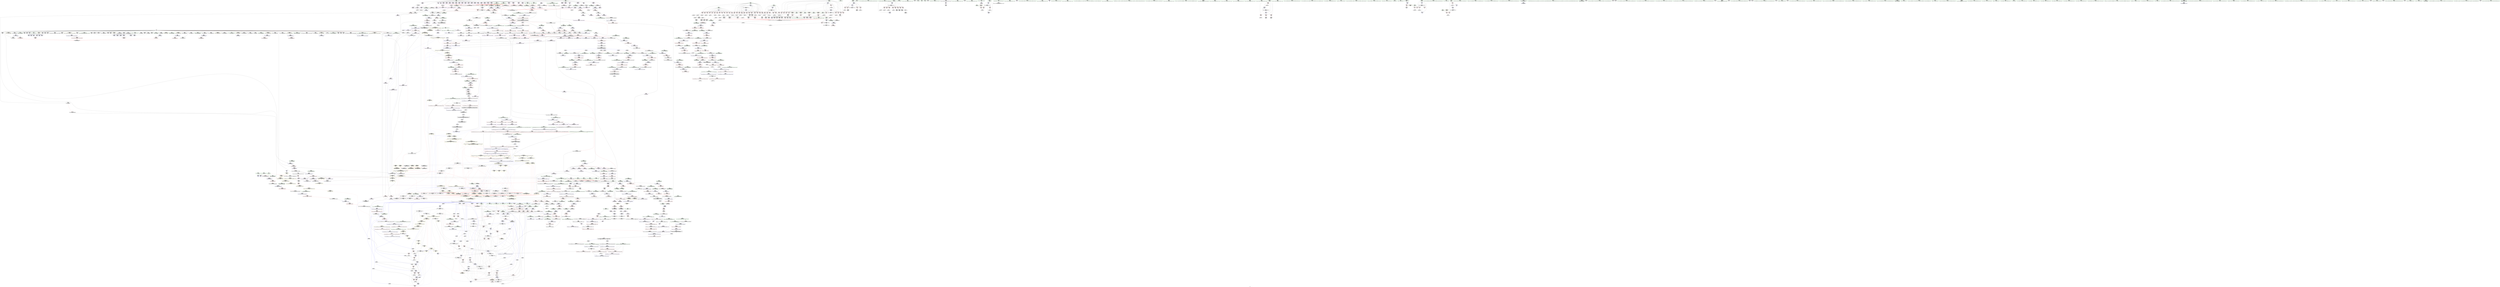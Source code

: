 digraph "SVFG" {
	label="SVFG";

	Node0x55d1bae4e580 [shape=record,color=grey,label="{NodeID: 0\nNullPtr|{|<s53>127}}"];
	Node0x55d1bae4e580 -> Node0x55d1bb1e9a90[style=solid];
	Node0x55d1bae4e580 -> Node0x55d1bb1e9b90[style=solid];
	Node0x55d1bae4e580 -> Node0x55d1bb1e9c60[style=solid];
	Node0x55d1bae4e580 -> Node0x55d1bb1e9d30[style=solid];
	Node0x55d1bae4e580 -> Node0x55d1bb1e9e00[style=solid];
	Node0x55d1bae4e580 -> Node0x55d1bb1e9ed0[style=solid];
	Node0x55d1bae4e580 -> Node0x55d1bb1e9fa0[style=solid];
	Node0x55d1bae4e580 -> Node0x55d1bb1ea070[style=solid];
	Node0x55d1bae4e580 -> Node0x55d1bb1ea140[style=solid];
	Node0x55d1bae4e580 -> Node0x55d1bb1ea210[style=solid];
	Node0x55d1bae4e580 -> Node0x55d1bb1ea2e0[style=solid];
	Node0x55d1bae4e580 -> Node0x55d1bb1ea3b0[style=solid];
	Node0x55d1bae4e580 -> Node0x55d1bb1ea480[style=solid];
	Node0x55d1bae4e580 -> Node0x55d1bb1ea550[style=solid];
	Node0x55d1bae4e580 -> Node0x55d1bb1ea620[style=solid];
	Node0x55d1bae4e580 -> Node0x55d1bb1ea6f0[style=solid];
	Node0x55d1bae4e580 -> Node0x55d1bb1ea7c0[style=solid];
	Node0x55d1bae4e580 -> Node0x55d1bb1ea890[style=solid];
	Node0x55d1bae4e580 -> Node0x55d1bb1ea960[style=solid];
	Node0x55d1bae4e580 -> Node0x55d1bb1eaa30[style=solid];
	Node0x55d1bae4e580 -> Node0x55d1bb1eab00[style=solid];
	Node0x55d1bae4e580 -> Node0x55d1bb1eabd0[style=solid];
	Node0x55d1bae4e580 -> Node0x55d1bb1eaca0[style=solid];
	Node0x55d1bae4e580 -> Node0x55d1bb1ead70[style=solid];
	Node0x55d1bae4e580 -> Node0x55d1bb1eae40[style=solid];
	Node0x55d1bae4e580 -> Node0x55d1bb1eaf10[style=solid];
	Node0x55d1bae4e580 -> Node0x55d1bb1eafe0[style=solid];
	Node0x55d1bae4e580 -> Node0x55d1bb1eb0b0[style=solid];
	Node0x55d1bae4e580 -> Node0x55d1bb1eb180[style=solid];
	Node0x55d1bae4e580 -> Node0x55d1bb1eb250[style=solid];
	Node0x55d1bae4e580 -> Node0x55d1bb1eb320[style=solid];
	Node0x55d1bae4e580 -> Node0x55d1bb1eb3f0[style=solid];
	Node0x55d1bae4e580 -> Node0x55d1bb1eb4c0[style=solid];
	Node0x55d1bae4e580 -> Node0x55d1bb1eb590[style=solid];
	Node0x55d1bae4e580 -> Node0x55d1bb1eb660[style=solid];
	Node0x55d1bae4e580 -> Node0x55d1bb1eb730[style=solid];
	Node0x55d1bae4e580 -> Node0x55d1bb1eb800[style=solid];
	Node0x55d1bae4e580 -> Node0x55d1bb1eb8d0[style=solid];
	Node0x55d1bae4e580 -> Node0x55d1bb1eb9a0[style=solid];
	Node0x55d1bae4e580 -> Node0x55d1bb1eba70[style=solid];
	Node0x55d1bae4e580 -> Node0x55d1bb1ebb40[style=solid];
	Node0x55d1bae4e580 -> Node0x55d1bb1ebc10[style=solid];
	Node0x55d1bae4e580 -> Node0x55d1bb1ebce0[style=solid];
	Node0x55d1bae4e580 -> Node0x55d1bb1ebdb0[style=solid];
	Node0x55d1bae4e580 -> Node0x55d1bb1f25d0[style=solid];
	Node0x55d1bae4e580 -> Node0x55d1bb2175b0[style=solid];
	Node0x55d1bae4e580 -> Node0x55d1bb217680[style=solid];
	Node0x55d1bae4e580 -> Node0x55d1bb217750[style=solid];
	Node0x55d1bae4e580 -> Node0x55d1bb21a740[style=solid];
	Node0x55d1bae4e580 -> Node0x55d1bb21a810[style=solid];
	Node0x55d1bae4e580 -> Node0x55d1bb21a8e0[style=solid];
	Node0x55d1bae4e580 -> Node0x55d1bb20a9f0[style=solid];
	Node0x55d1bae4e580 -> Node0x55d1bb24bd80[style=solid];
	Node0x55d1bae4e580:s53 -> Node0x55d1bb3a6f30[style=solid,color=red];
	Node0x55d1bb2cecf0 [shape=record,color=black,label="{NodeID: 1882\nMR_66V_10 = PHI(MR_66V_12, MR_66V_7, )\npts\{910000 \}\n|{|<s2>42|<s3>43|<s4>49|<s5>54|<s6>59|<s7>64|<s8>65}}"];
	Node0x55d1bb2cecf0 -> Node0x55d1bb299df0[style=dashed];
	Node0x55d1bb2cecf0 -> Node0x55d1bb2b82f0[style=dashed];
	Node0x55d1bb2cecf0:s2 -> Node0x55d1bb2e4230[style=dashed,color=red];
	Node0x55d1bb2cecf0:s3 -> Node0x55d1bb2dcdb0[style=dashed,color=red];
	Node0x55d1bb2cecf0:s4 -> Node0x55d1bb2eb370[style=dashed,color=red];
	Node0x55d1bb2cecf0:s5 -> Node0x55d1bb2eb370[style=dashed,color=red];
	Node0x55d1bb2cecf0:s6 -> Node0x55d1bb2eb370[style=dashed,color=red];
	Node0x55d1bb2cecf0:s7 -> Node0x55d1bb2eb370[style=dashed,color=red];
	Node0x55d1bb2cecf0:s8 -> Node0x55d1bb2df380[style=dashed,color=red];
	Node0x55d1bb1ee880 [shape=record,color=red,label="{NodeID: 775\n1448\<--1418\n\<--__first.addr\n_ZSt10__fill_n_aIPimiEN9__gnu_cxx11__enable_ifIXsr11__is_scalarIT1_EE7__valueET_E6__typeES4_T0_RKS3_\n}"];
	Node0x55d1bb1ee880 -> Node0x55d1bb1fb020[style=solid];
	Node0x55d1bb39f2c0 [shape=record,color=black,label="{NodeID: 2657\n315 = PHI(762, )\n}"];
	Node0x55d1bb1e5130 [shape=record,color=black,label="{NodeID: 443\n1700\<--1699\n\<--this1\n_ZNSt6vectorIiSaIiEEC2ERKS0_\n|{<s0>158}}"];
	Node0x55d1bb1e5130:s0 -> Node0x55d1bb3ad700[style=solid,color=red];
	Node0x55d1bb1d8fe0 [shape=record,color=green,label="{NodeID: 111\n790\<--791\nexn.slot\<--exn.slot_field_insensitive\n_ZNSt6vectorIiSaIiEED2Ev\n}"];
	Node0x55d1bb1d8fe0 -> Node0x55d1bb2022b0[style=solid];
	Node0x55d1bb1d8fe0 -> Node0x55d1bb1f5fb0[style=solid];
	Node0x55d1bb2e0610 [shape=record,color=yellow,style=double,label="{NodeID: 1993\n131V_1 = ENCHI(MR_131V_0)\npts\{791 \}\nFun[_ZNSt6vectorIiSaIiEED2Ev]}"];
	Node0x55d1bb2e0610 -> Node0x55d1bb1f5fb0[style=dashed];
	Node0x55d1bb1f4340 [shape=record,color=blue,label="{NodeID: 886\n393\<--390\ncoerce.dive115\<--call114\n_Z5solvev\n}"];
	Node0x55d1bb1f4340 -> Node0x55d1bb2008b0[style=dashed];
	Node0x55d1bb1f4340 -> Node0x55d1bb2b00f0[style=dashed];
	Node0x55d1bb3a80e0 [shape=record,color=black,label="{NodeID: 2768\n1733 = PHI(1655, )\n1st arg _ZSt15__alloc_on_moveISaIiEEvRT_S2_ }"];
	Node0x55d1bb3a80e0 -> Node0x55d1bb21b2a0[style=solid];
	Node0x55d1bb24c080 [shape=record,color=grey,label="{NodeID: 1661\n283 = cmp(281, 278, )\n}"];
	Node0x55d1bb1fadb0 [shape=record,color=purple,label="{NodeID: 554\n1208\<--1188\n_M_end_of_storage\<--this1\n_ZNSt12_Vector_baseIiSaIiEE17_M_create_storageEm\n}"];
	Node0x55d1bb1fadb0 -> Node0x55d1bb217b60[style=solid];
	Node0x55d1bb1dd6f0 [shape=record,color=green,label="{NodeID: 222\n1524\<--1525\nthis.addr\<--this.addr_field_insensitive\n_ZN9__gnu_cxx13new_allocatorIiE10deallocateEPim\n}"];
	Node0x55d1bb1dd6f0 -> Node0x55d1bb1ef580[style=solid];
	Node0x55d1bb1dd6f0 -> Node0x55d1bb219d80[style=solid];
	Node0x55d1bb219630 [shape=record,color=blue,label="{NodeID: 997\n1426\<--1445\n__niter\<--dec\n_ZSt10__fill_n_aIPimiEN9__gnu_cxx11__enable_ifIXsr11__is_scalarIT1_EE7__valueET_E6__typeES4_T0_RKS3_\n}"];
	Node0x55d1bb219630 -> Node0x55d1bb2948f0[style=dashed];
	Node0x55d1bb2007e0 [shape=record,color=red,label="{NodeID: 665\n396\<--395\n\<--coerce.dive116\n_Z5solvev\n|{<s0>44}}"];
	Node0x55d1bb2007e0:s0 -> Node0x55d1bb3ab070[style=solid,color=red];
	Node0x55d1bb1eb8d0 [shape=record,color=black,label="{NodeID: 333\n1084\<--3\nlpad.val2\<--dummyVal\n_ZNSt12_Vector_baseIiSaIiEEC2EmRKS0_\n}"];
	Node0x55d1bae4e880 [shape=record,color=green,label="{NodeID: 1\n7\<--1\n__dso_handle\<--dummyObj\nGlob }"];
	Node0x55d1bb2cf1f0 [shape=record,color=black,label="{NodeID: 1883\nMR_68V_10 = PHI(MR_68V_12, MR_68V_7, )\npts\{910001 \}\n|{|<s2>42|<s3>43|<s4>65}}"];
	Node0x55d1bb2cf1f0 -> Node0x55d1bb29a2f0[style=dashed];
	Node0x55d1bb2cf1f0 -> Node0x55d1bb2b87f0[style=dashed];
	Node0x55d1bb2cf1f0:s2 -> Node0x55d1bb2e4230[style=dashed,color=red];
	Node0x55d1bb2cf1f0:s3 -> Node0x55d1bb2dcdb0[style=dashed,color=red];
	Node0x55d1bb2cf1f0:s4 -> Node0x55d1bb2df380[style=dashed,color=red];
	Node0x55d1bb1ee950 [shape=record,color=red,label="{NodeID: 776\n1452\<--1418\n\<--__first.addr\n_ZSt10__fill_n_aIPimiEN9__gnu_cxx11__enable_ifIXsr11__is_scalarIT1_EE7__valueET_E6__typeES4_T0_RKS3_\n}"];
	Node0x55d1bb1ee950 -> Node0x55d1bb1e45d0[style=solid];
	Node0x55d1bb39f3d0 [shape=record,color=black,label="{NodeID: 2658\n345 = PHI(825, )\n}"];
	Node0x55d1bb39f3d0 -> Node0x55d1bb200710[style=solid];
	Node0x55d1bb1e5200 [shape=record,color=black,label="{NodeID: 444\n1755\<--1754\n\<--_M_impl\n_ZNKSt12_Vector_baseIiSaIiEE19_M_get_Tp_allocatorEv\n}"];
	Node0x55d1bb1e5200 -> Node0x55d1bb1e52d0[style=solid];
	Node0x55d1bb1d90b0 [shape=record,color=green,label="{NodeID: 112\n792\<--793\nehselector.slot\<--ehselector.slot_field_insensitive\n_ZNSt6vectorIiSaIiEED2Ev\n}"];
	Node0x55d1bb1d90b0 -> Node0x55d1bb1f6080[style=solid];
	Node0x55d1bb2e06f0 [shape=record,color=yellow,style=double,label="{NodeID: 1994\n133V_1 = ENCHI(MR_133V_0)\npts\{793 \}\nFun[_ZNSt6vectorIiSaIiEED2Ev]}"];
	Node0x55d1bb2e06f0 -> Node0x55d1bb1f6080[style=dashed];
	Node0x55d1bb1f4410 [shape=record,color=blue,label="{NodeID: 887\n106\<--404\nu\<--inc121\n_Z5solvev\n}"];
	Node0x55d1bb1f4410 -> Node0x55d1bb1ff460[style=dashed];
	Node0x55d1bb1f4410 -> Node0x55d1bb1ff530[style=dashed];
	Node0x55d1bb1f4410 -> Node0x55d1bb1ff600[style=dashed];
	Node0x55d1bb1f4410 -> Node0x55d1bb1ff6d0[style=dashed];
	Node0x55d1bb1f4410 -> Node0x55d1bb1f41a0[style=dashed];
	Node0x55d1bb1f4410 -> Node0x55d1bb1f4410[style=dashed];
	Node0x55d1bb1f4410 -> Node0x55d1bb29d4f0[style=dashed];
	Node0x55d1bb3a8220 [shape=record,color=black,label="{NodeID: 2769\n1087 = PHI(685, )\n0th arg _ZNSt6vectorIiSaIiEE18_M_fill_initializeEmRKi }"];
	Node0x55d1bb3a8220 -> Node0x55d1bb216e60[style=solid];
	Node0x55d1bb24c200 [shape=record,color=grey,label="{NodeID: 1662\n598 = cmp(596, 592, )\n}"];
	Node0x55d1bb1fae80 [shape=record,color=purple,label="{NodeID: 555\n1246\<--1242\n_M_impl\<--this1\n_ZNSt12_Vector_baseIiSaIiEE11_M_allocateEm\n}"];
	Node0x55d1bb1fae80 -> Node0x55d1bb1e3b40[style=solid];
	Node0x55d1bb1dd7c0 [shape=record,color=green,label="{NodeID: 223\n1526\<--1527\n__p.addr\<--__p.addr_field_insensitive\n_ZN9__gnu_cxx13new_allocatorIiE10deallocateEPim\n}"];
	Node0x55d1bb1dd7c0 -> Node0x55d1bb1ef650[style=solid];
	Node0x55d1bb1dd7c0 -> Node0x55d1bb219e50[style=solid];
	Node0x55d1bb219700 [shape=record,color=blue,label="{NodeID: 998\n1418\<--1449\n__first.addr\<--incdec.ptr\n_ZSt10__fill_n_aIPimiEN9__gnu_cxx11__enable_ifIXsr11__is_scalarIT1_EE7__valueET_E6__typeES4_T0_RKS3_\n}"];
	Node0x55d1bb219700 -> Node0x55d1bb2943f0[style=dashed];
	Node0x55d1bb2008b0 [shape=record,color=red,label="{NodeID: 666\n398\<--397\n\<--coerce.dive117\n_Z5solvev\n|{<s0>44}}"];
	Node0x55d1bb2008b0:s0 -> Node0x55d1bb3ab180[style=solid,color=red];
	Node0x55d1bb1eb9a0 [shape=record,color=black,label="{NodeID: 334\n1146\<--3\n\<--dummyVal\n_ZNSt12_Vector_baseIiSaIiEED2Ev\n}"];
	Node0x55d1bb1a27f0 [shape=record,color=green,label="{NodeID: 2\n8\<--1\n_ZSt3cin\<--dummyObj\nGlob }"];
	Node0x55d1bb2cf6f0 [shape=record,color=black,label="{NodeID: 1884\nMR_70V_10 = PHI(MR_70V_12, MR_70V_7, )\npts\{910002 \}\n|{|<s2>65}}"];
	Node0x55d1bb2cf6f0 -> Node0x55d1bb29a7f0[style=dashed];
	Node0x55d1bb2cf6f0 -> Node0x55d1bb2b8cf0[style=dashed];
	Node0x55d1bb2cf6f0:s2 -> Node0x55d1bb2df380[style=dashed,color=red];
	Node0x55d1bb1eea20 [shape=record,color=red,label="{NodeID: 777\n1434\<--1420\n\<--__n.addr\n_ZSt10__fill_n_aIPimiEN9__gnu_cxx11__enable_ifIXsr11__is_scalarIT1_EE7__valueET_E6__typeES4_T0_RKS3_\n}"];
	Node0x55d1bb1eea20 -> Node0x55d1bb219490[style=solid];
	Node0x55d1bb39f4e0 [shape=record,color=black,label="{NodeID: 2659\n358 = PHI(728, )\n}"];
	Node0x55d1bb39f4e0 -> Node0x55d1bb1f3f30[style=solid];
	Node0x55d1bb1e52d0 [shape=record,color=black,label="{NodeID: 445\n1748\<--1755\n_ZNKSt12_Vector_baseIiSaIiEE19_M_get_Tp_allocatorEv_ret\<--\n_ZNKSt12_Vector_baseIiSaIiEE19_M_get_Tp_allocatorEv\n|{<s0>156}}"];
	Node0x55d1bb1e52d0:s0 -> Node0x55d1bb3a41e0[style=solid,color=blue];
	Node0x55d1bb1d9180 [shape=record,color=green,label="{NodeID: 113\n806\<--807\n_ZNSt12_Vector_baseIiSaIiEE19_M_get_Tp_allocatorEv\<--_ZNSt12_Vector_baseIiSaIiEE19_M_get_Tp_allocatorEv_field_insensitive\n}"];
	Node0x55d1bb2e07d0 [shape=record,color=yellow,style=double,label="{NodeID: 1995\n135V_1 = ENCHI(MR_135V_0)\npts\{550000 650000 890000 910000 950000 990000 16220000 \}\nFun[_ZNSt6vectorIiSaIiEED2Ev]|{|<s1>92|<s2>93}}"];
	Node0x55d1bb2e07d0 -> Node0x55d1bb202380[style=dashed];
	Node0x55d1bb2e07d0:s1 -> Node0x55d1bb2e8620[style=dashed,color=red];
	Node0x55d1bb2e07d0:s2 -> Node0x55d1bb2e8620[style=dashed,color=red];
	Node0x55d1bb1f44e0 [shape=record,color=blue,label="{NodeID: 888\n60\<--408\nexn.slot\<--\n_Z5solvev\n}"];
	Node0x55d1bb1f44e0 -> Node0x55d1bb1fd170[style=dashed];
	Node0x55d1bb3a8360 [shape=record,color=black,label="{NodeID: 2770\n1088 = PHI(692, )\n1st arg _ZNSt6vectorIiSaIiEE18_M_fill_initializeEmRKi }"];
	Node0x55d1bb3a8360 -> Node0x55d1bb216f30[style=solid];
	Node0x55d1bb24c380 [shape=record,color=grey,label="{NodeID: 1663\n606 = cmp(604, 600, )\n}"];
	Node0x55d1bb1faf50 [shape=record,color=purple,label="{NodeID: 556\n1345\<--1344\n_M_impl\<--this1\n_ZNSt12_Vector_baseIiSaIiEE19_M_get_Tp_allocatorEv\n}"];
	Node0x55d1bb1faf50 -> Node0x55d1bb1e41c0[style=solid];
	Node0x55d1bb1dd890 [shape=record,color=green,label="{NodeID: 224\n1528\<--1529\n.addr\<--.addr_field_insensitive\n_ZN9__gnu_cxx13new_allocatorIiE10deallocateEPim\n}"];
	Node0x55d1bb1dd890 -> Node0x55d1bb219f20[style=solid];
	Node0x55d1bb2197d0 [shape=record,color=blue,label="{NodeID: 999\n1456\<--1455\n__it.addr\<--__it\n_ZSt12__niter_baseIPiET_S1_\n}"];
	Node0x55d1bb2197d0 -> Node0x55d1bb1eef00[style=dashed];
	Node0x55d1bb200980 [shape=record,color=red,label="{NodeID: 667\n416\<--415\n\<--call124\n_Z5solvev\n}"];
	Node0x55d1bb200980 -> Node0x55d1bb24a400[style=solid];
	Node0x55d1bb1eba70 [shape=record,color=black,label="{NodeID: 335\n1147\<--3\n\<--dummyVal\n_ZNSt12_Vector_baseIiSaIiEED2Ev\n}"];
	Node0x55d1bb1eba70 -> Node0x55d1bb217270[style=solid];
	Node0x55d1bb1b4990 [shape=record,color=green,label="{NodeID: 3\n11\<--1\n_ZL3INF\<--dummyObj\nGlob |{<s0>28|<s1>33|<s2>44}}"];
	Node0x55d1bb1b4990:s0 -> Node0x55d1bb3a6910[style=solid,color=red];
	Node0x55d1bb1b4990:s1 -> Node0x55d1bb3a6910[style=solid,color=red];
	Node0x55d1bb1b4990:s2 -> Node0x55d1bb3ab290[style=solid,color=red];
	Node0x55d1bb1eeaf0 [shape=record,color=red,label="{NodeID: 778\n1431\<--1422\n\<--__value.addr\n_ZSt10__fill_n_aIPimiEN9__gnu_cxx11__enable_ifIXsr11__is_scalarIT1_EE7__valueET_E6__typeES4_T0_RKS3_\n}"];
	Node0x55d1bb1eeaf0 -> Node0x55d1bb1eee30[style=solid];
	Node0x55d1bb39f620 [shape=record,color=black,label="{NodeID: 2660\n365 = PHI(728, )\n}"];
	Node0x55d1bb39f620 -> Node0x55d1bb1f4000[style=solid];
	Node0x55d1bb1e53a0 [shape=record,color=black,label="{NodeID: 446\n1767\<--1766\n\<--this1\n_ZNSaIiEC2ERKS_\n|{<s0>163}}"];
	Node0x55d1bb1e53a0:s0 -> Node0x55d1bb3a76f0[style=solid,color=red];
	Node0x55d1bb1ddd30 [shape=record,color=green,label="{NodeID: 114\n809\<--810\n_ZSt8_DestroyIPiiEvT_S1_RSaIT0_E\<--_ZSt8_DestroyIPiiEvT_S1_RSaIT0_E_field_insensitive\n}"];
	Node0x55d1bb2e09d0 [shape=record,color=yellow,style=double,label="{NodeID: 1996\n137V_1 = ENCHI(MR_137V_0)\npts\{550001 650001 890001 910001 950001 990001 16220001 \}\nFun[_ZNSt6vectorIiSaIiEED2Ev]}"];
	Node0x55d1bb2e09d0 -> Node0x55d1bb202450[style=dashed];
	Node0x55d1bb1f45b0 [shape=record,color=blue,label="{NodeID: 889\n62\<--410\nehselector.slot\<--\n_Z5solvev\n}"];
	Node0x55d1bb1f45b0 -> Node0x55d1bb1fd240[style=dashed];
	Node0x55d1bb3a84a0 [shape=record,color=black,label="{NodeID: 2771\n1089 = PHI(693, )\n2nd arg _ZNSt6vectorIiSaIiEE18_M_fill_initializeEmRKi }"];
	Node0x55d1bb3a84a0 -> Node0x55d1bb217000[style=solid];
	Node0x55d1bb24c500 [shape=record,color=grey,label="{NodeID: 1664\n265 = cmp(264, 134, )\n}"];
	Node0x55d1bb1fb020 [shape=record,color=purple,label="{NodeID: 557\n1449\<--1448\nincdec.ptr\<--\n_ZSt10__fill_n_aIPimiEN9__gnu_cxx11__enable_ifIXsr11__is_scalarIT1_EE7__valueET_E6__typeES4_T0_RKS3_\n}"];
	Node0x55d1bb1fb020 -> Node0x55d1bb219700[style=solid];
	Node0x55d1bb1dd960 [shape=record,color=green,label="{NodeID: 225\n1537\<--1538\n_ZdlPv\<--_ZdlPv_field_insensitive\n}"];
	Node0x55d1bb2198a0 [shape=record,color=blue,label="{NodeID: 1000\n1465\<--1462\nthis.addr\<--this\n_ZNSt12_Vector_baseIiSaIiEE13_M_deallocateEPim\n}"];
	Node0x55d1bb2198a0 -> Node0x55d1bb1eefd0[style=dashed];
	Node0x55d1bb200a50 [shape=record,color=red,label="{NodeID: 668\n429\<--428\n\<--call134\n_Z5solvev\n}"];
	Node0x55d1bb200a50 -> Node0x55d1bb246980[style=solid];
	Node0x55d1bb1ebb40 [shape=record,color=black,label="{NodeID: 336\n1149\<--3\n\<--dummyVal\n_ZNSt12_Vector_baseIiSaIiEED2Ev\n}"];
	Node0x55d1bb1ebb40 -> Node0x55d1bb217340[style=solid];
	Node0x55d1bb1b4a20 [shape=record,color=green,label="{NodeID: 4\n12\<--1\n\<--dummyObj\nCan only get source location for instruction, argument, global var or function.}"];
	Node0x55d1bb1eebc0 [shape=record,color=red,label="{NodeID: 779\n1440\<--1424\n\<--__tmp\n_ZSt10__fill_n_aIPimiEN9__gnu_cxx11__enable_ifIXsr11__is_scalarIT1_EE7__valueET_E6__typeES4_T0_RKS3_\n}"];
	Node0x55d1bb1eebc0 -> Node0x55d1bb219560[style=solid];
	Node0x55d1bb39f760 [shape=record,color=black,label="{NodeID: 2661\n162 = PHI()\n}"];
	Node0x55d1bb1e5470 [shape=record,color=black,label="{NodeID: 447\n1769\<--1768\n\<--\n_ZNSaIiEC2ERKS_\n|{<s0>163}}"];
	Node0x55d1bb1e5470:s0 -> Node0x55d1bb3a7800[style=solid,color=red];
	Node0x55d1bb1dde30 [shape=record,color=green,label="{NodeID: 115\n828\<--829\nthis.addr\<--this.addr_field_insensitive\n_ZNKSt6vectorIiSaIiEEixEm\n}"];
	Node0x55d1bb1dde30 -> Node0x55d1bb202520[style=solid];
	Node0x55d1bb1dde30 -> Node0x55d1bb1f6150[style=solid];
	Node0x55d1bb2e0bd0 [shape=record,color=yellow,style=double,label="{NodeID: 1997\n139V_1 = ENCHI(MR_139V_0)\npts\{550002 650002 890002 910002 950002 990002 16220002 \}\nFun[_ZNSt6vectorIiSaIiEED2Ev]|{<s0>92|<s1>93}}"];
	Node0x55d1bb2e0bd0:s0 -> Node0x55d1bb2e8820[style=dashed,color=red];
	Node0x55d1bb2e0bd0:s1 -> Node0x55d1bb2e8820[style=dashed,color=red];
	Node0x55d1bb1f4680 [shape=record,color=blue,label="{NodeID: 890\n112\<--430\nref.tmp132\<--add135\n_Z5solvev\n|{|<s5>48}}"];
	Node0x55d1bb1f4680 -> Node0x55d1bb200b20[style=dashed];
	Node0x55d1bb1f4680 -> Node0x55d1bb200d90[style=dashed];
	Node0x55d1bb1f4680 -> Node0x55d1bb201000[style=dashed];
	Node0x55d1bb1f4680 -> Node0x55d1bb201270[style=dashed];
	Node0x55d1bb1f4680 -> Node0x55d1bb2cc4f0[style=dashed];
	Node0x55d1bb1f4680:s5 -> Node0x55d1bb2e1260[style=dashed,color=red];
	Node0x55d1bb3a85e0 [shape=record,color=black,label="{NodeID: 2772\n1838 = PHI(1831, )\n0th arg _ZSt4moveIRSaIiEEONSt16remove_referenceIT_E4typeEOS3_ }"];
	Node0x55d1bb3a85e0 -> Node0x55d1bb21be00[style=solid];
	Node0x55d1bb24c680 [shape=record,color=grey,label="{NodeID: 1665\n275 = cmp(271, 268, )\n}"];
	Node0x55d1bb1fb0f0 [shape=record,color=purple,label="{NodeID: 558\n1478\<--1474\n_M_impl\<--this1\n_ZNSt12_Vector_baseIiSaIiEE13_M_deallocateEPim\n}"];
	Node0x55d1bb1fb0f0 -> Node0x55d1bb1e4770[style=solid];
	Node0x55d1bb1dda60 [shape=record,color=green,label="{NodeID: 226\n1546\<--1547\n__first.addr\<--__first.addr_field_insensitive\n_ZSt8_DestroyIPiiEvT_S1_RSaIT0_E\n}"];
	Node0x55d1bb1dda60 -> Node0x55d1bb1ef720[style=solid];
	Node0x55d1bb1dda60 -> Node0x55d1bb219ff0[style=solid];
	Node0x55d1bb219970 [shape=record,color=blue,label="{NodeID: 1001\n1467\<--1463\n__p.addr\<--__p\n_ZNSt12_Vector_baseIiSaIiEE13_M_deallocateEPim\n}"];
	Node0x55d1bb219970 -> Node0x55d1bb1ef0a0[style=dashed];
	Node0x55d1bb219970 -> Node0x55d1bb1ef170[style=dashed];
	Node0x55d1bb200b20 [shape=record,color=red,label="{NodeID: 669\n435\<--432\n\<--call137\n_Z5solvev\n}"];
	Node0x55d1bb200b20 -> Node0x55d1bb1f4750[style=solid];
	Node0x55d1bb1ebc10 [shape=record,color=black,label="{NodeID: 337\n1661\<--3\n\<--dummyVal\n_ZNSt6vectorIiSaIiEE14_M_move_assignEOS1_St17integral_constantIbLb1EE\n}"];
	Node0x55d1bb1b4070 [shape=record,color=green,label="{NodeID: 5\n13\<--1\n_ZSt4cout\<--dummyObj\nGlob }"];
	Node0x55d1bb2d05f0 [shape=record,color=black,label="{NodeID: 1887\nMR_80V_10 = PHI(MR_80V_12, MR_80V_7, )\npts\{890001 890002 \}\n|{|<s2>65}}"];
	Node0x55d1bb2d05f0 -> Node0x55d1bb29b6f0[style=dashed];
	Node0x55d1bb2d05f0 -> Node0x55d1bb2b9bf0[style=dashed];
	Node0x55d1bb2d05f0:s2 -> Node0x55d1bb2df380[style=dashed,color=red];
	Node0x55d1bb1eec90 [shape=record,color=red,label="{NodeID: 780\n1437\<--1426\n\<--__niter\n_ZSt10__fill_n_aIPimiEN9__gnu_cxx11__enable_ifIXsr11__is_scalarIT1_EE7__valueET_E6__typeES4_T0_RKS3_\n}"];
	Node0x55d1bb1eec90 -> Node0x55d1bb24b300[style=solid];
	Node0x55d1bb39f830 [shape=record,color=black,label="{NodeID: 2662\n165 = PHI(728, )\n}"];
	Node0x55d1bb39f830 -> Node0x55d1bb200090[style=solid];
	Node0x55d1bb39f830 -> Node0x55d1bb1f2a10[style=solid];
	Node0x55d1bb1e5540 [shape=record,color=black,label="{NodeID: 448\n1813\<--1818\n_ZSt4moveIRPiEONSt16remove_referenceIT_E4typeEOS3__ret\<--\n_ZSt4moveIRPiEONSt16remove_referenceIT_E4typeEOS3_\n|{<s0>165|<s1>166|<s2>167}}"];
	Node0x55d1bb1e5540:s0 -> Node0x55d1bb3a4320[style=solid,color=blue];
	Node0x55d1bb1e5540:s1 -> Node0x55d1bb3a4460[style=solid,color=blue];
	Node0x55d1bb1e5540:s2 -> Node0x55d1bb3a45a0[style=solid,color=blue];
	Node0x55d1bb1ddf00 [shape=record,color=green,label="{NodeID: 116\n830\<--831\n__n.addr\<--__n.addr_field_insensitive\n_ZNKSt6vectorIiSaIiEEixEm\n}"];
	Node0x55d1bb1ddf00 -> Node0x55d1bb2025f0[style=solid];
	Node0x55d1bb1ddf00 -> Node0x55d1bb1f6220[style=solid];
	Node0x55d1bb2e0dd0 [shape=record,color=yellow,style=double,label="{NodeID: 1998\n32V_1 = ENCHI(MR_32V_0)\npts\{85 \}\nFun[_ZSt3minIiERKT_S2_S2_]}"];
	Node0x55d1bb2e0dd0 -> Node0x55d1bb203220[style=dashed];
	Node0x55d1bb1f4750 [shape=record,color=blue,label="{NodeID: 891\n437\<--435\ncall139\<--\n_Z5solvev\n}"];
	Node0x55d1bb1f4750 -> Node0x55d1bb2d0ff0[style=dashed];
	Node0x55d1bb3a8720 [shape=record,color=black,label="{NodeID: 2773\n1587 = PHI(751, )\n0th arg _ZNSt12_Vector_baseIiSaIiEEC2Ev }"];
	Node0x55d1bb3a8720 -> Node0x55d1bb21a5a0[style=solid];
	Node0x55d1bb24c800 [shape=record,color=grey,label="{NodeID: 1666\n1880 = cmp(1878, 1879, )\n}"];
	Node0x55d1bb1fb1c0 [shape=record,color=purple,label="{NodeID: 559\n1592\<--1591\n_M_impl\<--this1\n_ZNSt12_Vector_baseIiSaIiEEC2Ev\n|{<s0>143}}"];
	Node0x55d1bb1fb1c0:s0 -> Node0x55d1bb3a75e0[style=solid,color=red];
	Node0x55d1bb1ddb30 [shape=record,color=green,label="{NodeID: 227\n1548\<--1549\n__last.addr\<--__last.addr_field_insensitive\n_ZSt8_DestroyIPiiEvT_S1_RSaIT0_E\n}"];
	Node0x55d1bb1ddb30 -> Node0x55d1bb1ef7f0[style=solid];
	Node0x55d1bb1ddb30 -> Node0x55d1bb21a0c0[style=solid];
	Node0x55d1bb2e80b0 [shape=record,color=yellow,style=double,label="{NodeID: 2109\n76V_1 = ENCHI(MR_76V_0)\npts\{550001 550002 \}\nFun[_Z5solvev]|{<s0>6|<s1>6}}"];
	Node0x55d1bb2e80b0:s0 -> Node0x55d1bb2dde40[style=dashed,color=red];
	Node0x55d1bb2e80b0:s1 -> Node0x55d1bb2ddfb0[style=dashed,color=red];
	Node0x55d1bb219a40 [shape=record,color=blue,label="{NodeID: 1002\n1469\<--1464\n__n.addr\<--__n\n_ZNSt12_Vector_baseIiSaIiEE13_M_deallocateEPim\n}"];
	Node0x55d1bb219a40 -> Node0x55d1bb1ef240[style=dashed];
	Node0x55d1bb200bf0 [shape=record,color=red,label="{NodeID: 670\n443\<--442\n\<--call142\n_Z5solvev\n}"];
	Node0x55d1bb200bf0 -> Node0x55d1bb24a100[style=solid];
	Node0x55d1bb1ebce0 [shape=record,color=black,label="{NodeID: 338\n1662\<--3\n\<--dummyVal\n_ZNSt6vectorIiSaIiEE14_M_move_assignEOS1_St17integral_constantIbLb1EE\n}"];
	Node0x55d1bb1ebce0 -> Node0x55d1bb21ab50[style=solid];
	Node0x55d1bb1b4100 [shape=record,color=green,label="{NodeID: 6\n14\<--1\n.str\<--dummyObj\nGlob }"];
	Node0x55d1bb1eed60 [shape=record,color=red,label="{NodeID: 781\n1444\<--1426\n\<--__niter\n_ZSt10__fill_n_aIPimiEN9__gnu_cxx11__enable_ifIXsr11__is_scalarIT1_EE7__valueET_E6__typeES4_T0_RKS3_\n}"];
	Node0x55d1bb1eed60 -> Node0x55d1bb249380[style=solid];
	Node0x55d1bb39fa30 [shape=record,color=black,label="{NodeID: 2663\n173 = PHI(728, )\n}"];
	Node0x55d1bb39fa30 -> Node0x55d1bb200160[style=solid];
	Node0x55d1bb39fa30 -> Node0x55d1bb1f2ae0[style=solid];
	Node0x55d1bb1e5610 [shape=record,color=black,label="{NodeID: 449\n1837\<--1842\n_ZSt4moveIRSaIiEEONSt16remove_referenceIT_E4typeEOS3__ret\<--\n_ZSt4moveIRSaIiEEONSt16remove_referenceIT_E4typeEOS3_\n|{<s0>168}}"];
	Node0x55d1bb1e5610:s0 -> Node0x55d1bb3a46e0[style=solid,color=blue];
	Node0x55d1bb1ddfd0 [shape=record,color=green,label="{NodeID: 117\n846\<--847\n__first\<--__first_field_insensitive\n_ZSt4fillIN9__gnu_cxx17__normal_iteratorIPiSt6vectorIiSaIiEEEEiEvT_S7_RKT0_\n}"];
	Node0x55d1bb1ddfd0 -> Node0x55d1bb1e2890[style=solid];
	Node0x55d1bb1ddfd0 -> Node0x55d1bb1f8b90[style=solid];
	Node0x55d1bb1f4820 [shape=record,color=blue,label="{NodeID: 892\n114\<--461\nref.tmp152\<--add156\n_Z5solvev\n|{|<s4>53}}"];
	Node0x55d1bb1f4820 -> Node0x55d1bb200d90[style=dashed];
	Node0x55d1bb1f4820 -> Node0x55d1bb201000[style=dashed];
	Node0x55d1bb1f4820 -> Node0x55d1bb201270[style=dashed];
	Node0x55d1bb1f4820 -> Node0x55d1bb2cc9f0[style=dashed];
	Node0x55d1bb1f4820:s4 -> Node0x55d1bb2e1260[style=dashed,color=red];
	Node0x55d1bb3a8860 [shape=record,color=black,label="{NodeID: 2774\n1234 = PHI(1188, )\n0th arg _ZNSt12_Vector_baseIiSaIiEE11_M_allocateEm }"];
	Node0x55d1bb3a8860 -> Node0x55d1bb217ea0[style=solid];
	Node0x55d1bb24c980 [shape=record,color=grey,label="{NodeID: 1667\n619 = cmp(617, 613, )\n}"];
	Node0x55d1bb1fb290 [shape=record,color=purple,label="{NodeID: 560\n1605\<--1602\n_M_start\<--this1\n_ZNSt12_Vector_baseIiSaIiEE12_Vector_implC2Ev\n}"];
	Node0x55d1bb1fb290 -> Node0x55d1bb21a740[style=solid];
	Node0x55d1bb1ddc00 [shape=record,color=green,label="{NodeID: 228\n1550\<--1551\n.addr\<--.addr_field_insensitive\n_ZSt8_DestroyIPiiEvT_S1_RSaIT0_E\n}"];
	Node0x55d1bb1ddc00 -> Node0x55d1bb21a190[style=solid];
	Node0x55d1bb2e8190 [shape=record,color=yellow,style=double,label="{NodeID: 2110\n78V_1 = ENCHI(MR_78V_0)\npts\{650001 650002 \}\nFun[_Z5solvev]|{<s0>9|<s1>9}}"];
	Node0x55d1bb2e8190:s0 -> Node0x55d1bb2dde40[style=dashed,color=red];
	Node0x55d1bb2e8190:s1 -> Node0x55d1bb2ddfb0[style=dashed,color=red];
	Node0x55d1bb219b10 [shape=record,color=blue,label="{NodeID: 1003\n1503\<--1500\n__a.addr\<--__a\n_ZNSt16allocator_traitsISaIiEE10deallocateERS0_Pim\n}"];
	Node0x55d1bb219b10 -> Node0x55d1bb1ef310[style=dashed];
	Node0x55d1bb200cc0 [shape=record,color=red,label="{NodeID: 671\n460\<--459\n\<--call155\n_Z5solvev\n}"];
	Node0x55d1bb200cc0 -> Node0x55d1bb247a00[style=solid];
	Node0x55d1bb1ebdb0 [shape=record,color=black,label="{NodeID: 339\n1664\<--3\n\<--dummyVal\n_ZNSt6vectorIiSaIiEE14_M_move_assignEOS1_St17integral_constantIbLb1EE\n}"];
	Node0x55d1bb1ebdb0 -> Node0x55d1bb21ac20[style=solid];
	Node0x55d1bb1b43b0 [shape=record,color=green,label="{NodeID: 7\n16\<--1\n.str.1\<--dummyObj\nGlob }"];
	Node0x55d1bb2d0ff0 [shape=record,color=black,label="{NodeID: 1889\nMR_58V_26 = PHI(MR_58V_25, MR_58V_23, MR_58V_23, )\npts\{1299 \}\n|{|<s5>53}}"];
	Node0x55d1bb2d0ff0 -> Node0x55d1bb200bf0[style=dashed];
	Node0x55d1bb2d0ff0 -> Node0x55d1bb200cc0[style=dashed];
	Node0x55d1bb2d0ff0 -> Node0x55d1bb200d90[style=dashed];
	Node0x55d1bb2d0ff0 -> Node0x55d1bb1f48f0[style=dashed];
	Node0x55d1bb2d0ff0 -> Node0x55d1bb2b28f0[style=dashed];
	Node0x55d1bb2d0ff0:s5 -> Node0x55d1bb2e1180[style=dashed,color=red];
	Node0x55d1bb1eee30 [shape=record,color=red,label="{NodeID: 782\n1432\<--1431\n\<--\n_ZSt10__fill_n_aIPimiEN9__gnu_cxx11__enable_ifIXsr11__is_scalarIT1_EE7__valueET_E6__typeES4_T0_RKS3_\n}"];
	Node0x55d1bb1eee30 -> Node0x55d1bb2193c0[style=solid];
	Node0x55d1bb39fb70 [shape=record,color=black,label="{NodeID: 2664\n209 = PHI()\n}"];
	Node0x55d1bb1e56e0 [shape=record,color=black,label="{NodeID: 450\n1891\<--1900\n_ZSt12__niter_baseIPiSt6vectorIiSaIiEEET_N9__gnu_cxx17__normal_iteratorIS4_T0_EE_ret\<--\n_ZSt12__niter_baseIPiSt6vectorIiSaIiEEET_N9__gnu_cxx17__normal_iteratorIS4_T0_EE\n|{<s0>96|<s1>98}}"];
	Node0x55d1bb1e56e0:s0 -> Node0x55d1bb3a2920[style=solid,color=blue];
	Node0x55d1bb1e56e0:s1 -> Node0x55d1bb3a2a60[style=solid,color=blue];
	Node0x55d1bb1de0a0 [shape=record,color=green,label="{NodeID: 118\n848\<--849\n__last\<--__last_field_insensitive\n_ZSt4fillIN9__gnu_cxx17__normal_iteratorIPiSt6vectorIiSaIiEEEEiEvT_S7_RKT0_\n}"];
	Node0x55d1bb1de0a0 -> Node0x55d1bb1e2960[style=solid];
	Node0x55d1bb1de0a0 -> Node0x55d1bb1f8c60[style=solid];
	Node0x55d1bb1f48f0 [shape=record,color=blue,label="{NodeID: 893\n469\<--464\ncall162\<--\n_Z5solvev\n}"];
	Node0x55d1bb1f48f0 -> Node0x55d1bb2b28f0[style=dashed];
	Node0x55d1bb3a89a0 [shape=record,color=black,label="{NodeID: 2775\n1235 = PHI(1189, )\n1st arg _ZNSt12_Vector_baseIiSaIiEE11_M_allocateEm }"];
	Node0x55d1bb3a89a0 -> Node0x55d1bb217f70[style=solid];
	Node0x55d1bb24cb00 [shape=record,color=grey,label="{NodeID: 1668\n627 = cmp(625, 621, )\n}"];
	Node0x55d1bb1fb360 [shape=record,color=purple,label="{NodeID: 561\n1607\<--1602\n_M_finish\<--this1\n_ZNSt12_Vector_baseIiSaIiEE12_Vector_implC2Ev\n}"];
	Node0x55d1bb1fb360 -> Node0x55d1bb21a810[style=solid];
	Node0x55d1bb1e6160 [shape=record,color=green,label="{NodeID: 229\n1558\<--1559\n_ZSt8_DestroyIPiEvT_S1_\<--_ZSt8_DestroyIPiEvT_S1__field_insensitive\n}"];
	Node0x55d1bb219be0 [shape=record,color=blue,label="{NodeID: 1004\n1505\<--1501\n__p.addr\<--__p\n_ZNSt16allocator_traitsISaIiEE10deallocateERS0_Pim\n}"];
	Node0x55d1bb219be0 -> Node0x55d1bb1ef3e0[style=dashed];
	Node0x55d1bb200d90 [shape=record,color=red,label="{NodeID: 672\n464\<--463\n\<--call158\n_Z5solvev\n}"];
	Node0x55d1bb200d90 -> Node0x55d1bb1f48f0[style=solid];
	Node0x55d1bb1ebe80 [shape=record,color=black,label="{NodeID: 340\n9\<--8\n\<--_ZSt3cin\nCan only get source location for instruction, argument, global var or function.}"];
	Node0x55d1bb1ebe80 -> Node0x55d1bb1fc200[style=solid];
	Node0x55d1bb1b4470 [shape=record,color=green,label="{NodeID: 8\n19\<--1\n\<--dummyObj\nCan only get source location for instruction, argument, global var or function.}"];
	Node0x55d1bb2d14f0 [shape=record,color=black,label="{NodeID: 1890\nMR_30V_5 = PHI(MR_30V_6, MR_30V_4, )\npts\{83 \}\n}"];
	Node0x55d1bb2d14f0 -> Node0x55d1bb1fd990[style=dashed];
	Node0x55d1bb2d14f0 -> Node0x55d1bb1fda60[style=dashed];
	Node0x55d1bb2d14f0 -> Node0x55d1bb1fdb30[style=dashed];
	Node0x55d1bb2d14f0 -> Node0x55d1bb1fdc00[style=dashed];
	Node0x55d1bb2d14f0 -> Node0x55d1bb1fdcd0[style=dashed];
	Node0x55d1bb2d14f0 -> Node0x55d1bb1fdda0[style=dashed];
	Node0x55d1bb2d14f0 -> Node0x55d1bb1f3710[style=dashed];
	Node0x55d1bb1eef00 [shape=record,color=red,label="{NodeID: 783\n1459\<--1456\n\<--__it.addr\n_ZSt12__niter_baseIPiET_S1_\n}"];
	Node0x55d1bb1eef00 -> Node0x55d1bb1e46a0[style=solid];
	Node0x55d1bb39fc40 [shape=record,color=black,label="{NodeID: 2665\n210 = PHI()\n}"];
	Node0x55d1bb1e57b0 [shape=record,color=black,label="{NodeID: 451\n1907\<--1913\n_ZNK9__gnu_cxx17__normal_iteratorIPiSt6vectorIiSaIiEEE4baseEv_ret\<--_M_current\n_ZNK9__gnu_cxx17__normal_iteratorIPiSt6vectorIiSaIiEEE4baseEv\n|{<s0>169}}"];
	Node0x55d1bb1e57b0:s0 -> Node0x55d1bb3a47f0[style=solid,color=blue];
	Node0x55d1bb1de170 [shape=record,color=green,label="{NodeID: 119\n850\<--851\n__value.addr\<--__value.addr_field_insensitive\n_ZSt4fillIN9__gnu_cxx17__normal_iteratorIPiSt6vectorIiSaIiEEEEiEvT_S7_RKT0_\n}"];
	Node0x55d1bb1de170 -> Node0x55d1bb202790[style=solid];
	Node0x55d1bb1de170 -> Node0x55d1bb215d50[style=solid];
	Node0x55d1bb1f49c0 [shape=record,color=blue,label="{NodeID: 894\n116\<--155\nj\<--\n_Z5solvev\n}"];
	Node0x55d1bb1f49c0 -> Node0x55d1bb1ff7a0[style=dashed];
	Node0x55d1bb1f49c0 -> Node0x55d1bb1ff870[style=dashed];
	Node0x55d1bb1f49c0 -> Node0x55d1bb1ff940[style=dashed];
	Node0x55d1bb1f49c0 -> Node0x55d1bb1ffa10[style=dashed];
	Node0x55d1bb1f49c0 -> Node0x55d1bb1ffae0[style=dashed];
	Node0x55d1bb1f49c0 -> Node0x55d1bb1ffbb0[style=dashed];
	Node0x55d1bb1f49c0 -> Node0x55d1bb1ffc80[style=dashed];
	Node0x55d1bb1f49c0 -> Node0x55d1bb1ffd50[style=dashed];
	Node0x55d1bb1f49c0 -> Node0x55d1bb1ffe20[style=dashed];
	Node0x55d1bb1f49c0 -> Node0x55d1bb1ffef0[style=dashed];
	Node0x55d1bb1f49c0 -> Node0x55d1bb1f49c0[style=dashed];
	Node0x55d1bb1f49c0 -> Node0x55d1bb1f4ea0[style=dashed];
	Node0x55d1bb1f49c0 -> Node0x55d1bb29e3f0[style=dashed];
	Node0x55d1bb3a8ae0 [shape=record,color=black,label="{NodeID: 2776\n787 = PHI(94, 98, 596, 604, 617, 625, 64, 54, 64, 54, 1621, 1621, )\n0th arg _ZNSt6vectorIiSaIiEED2Ev }"];
	Node0x55d1bb3a8ae0 -> Node0x55d1bb1f5ee0[style=solid];
	Node0x55d1bb24cc80 [shape=record,color=grey,label="{NodeID: 1669\n377 = cmp(376, 134, )\n}"];
	Node0x55d1bb1fb430 [shape=record,color=purple,label="{NodeID: 562\n1609\<--1602\n_M_end_of_storage\<--this1\n_ZNSt12_Vector_baseIiSaIiEE12_Vector_implC2Ev\n}"];
	Node0x55d1bb1fb430 -> Node0x55d1bb21a8e0[style=solid];
	Node0x55d1bb1e6220 [shape=record,color=green,label="{NodeID: 230\n1564\<--1565\n__first.addr\<--__first.addr_field_insensitive\n_ZSt8_DestroyIPiEvT_S1_\n}"];
	Node0x55d1bb1e6220 -> Node0x55d1bb1ef8c0[style=solid];
	Node0x55d1bb1e6220 -> Node0x55d1bb21a260[style=solid];
	Node0x55d1bb219cb0 [shape=record,color=blue,label="{NodeID: 1005\n1507\<--1502\n__n.addr\<--__n\n_ZNSt16allocator_traitsISaIiEE10deallocateERS0_Pim\n}"];
	Node0x55d1bb219cb0 -> Node0x55d1bb1ef4b0[style=dashed];
	Node0x55d1bb200e60 [shape=record,color=red,label="{NodeID: 673\n500\<--499\n\<--call176\n_Z5solvev\n}"];
	Node0x55d1bb200e60 -> Node0x55d1bb24a580[style=solid];
	Node0x55d1bb1ebf80 [shape=record,color=black,label="{NodeID: 341\n10\<--8\n\<--_ZSt3cin\nCan only get source location for instruction, argument, global var or function.}"];
	Node0x55d1bb1ebf80 -> Node0x55d1bb1fc540[style=solid];
	Node0x55d1bb1b4530 [shape=record,color=green,label="{NodeID: 9\n131\<--1\n\<--dummyObj\nCan only get source location for instruction, argument, global var or function.}"];
	Node0x55d1bb1eefd0 [shape=record,color=red,label="{NodeID: 784\n1474\<--1465\nthis1\<--this.addr\n_ZNSt12_Vector_baseIiSaIiEE13_M_deallocateEPim\n}"];
	Node0x55d1bb1eefd0 -> Node0x55d1bb1fb0f0[style=solid];
	Node0x55d1bb39fd10 [shape=record,color=black,label="{NodeID: 2666\n514 = PHI(915, )\n}"];
	Node0x55d1bb39fd10 -> Node0x55d1bb201000[style=solid];
	Node0x55d1bb1e5880 [shape=record,color=purple,label="{NodeID: 452\n29\<--4\n\<--_ZStL8__ioinit\n__cxx_global_var_init\n}"];
	Node0x55d1bb1de240 [shape=record,color=green,label="{NodeID: 120\n852\<--853\nagg.tmp\<--agg.tmp_field_insensitive\n_ZSt4fillIN9__gnu_cxx17__normal_iteratorIPiSt6vectorIiSaIiEEEEiEvT_S7_RKT0_\n}"];
	Node0x55d1bb1de240 -> Node0x55d1bb1e2a30[style=solid];
	Node0x55d1bb1de240 -> Node0x55d1bb1f8d30[style=solid];
	Node0x55d1bb2e1180 [shape=record,color=yellow,style=double,label="{NodeID: 2002\n58V_1 = ENCHI(MR_58V_0)\npts\{1299 \}\nFun[_ZSt3minIiERKT_S2_S2_]}"];
	Node0x55d1bb2e1180 -> Node0x55d1bb203150[style=dashed];
	Node0x55d1bb2e1180 -> Node0x55d1bb203220[style=dashed];
	Node0x55d1bb1f4a90 [shape=record,color=blue,label="{NodeID: 895\n118\<--489\no\<--sub170\n_Z5solvev\n}"];
	Node0x55d1bb1f4a90 -> Node0x55d1bb1fffc0[style=dashed];
	Node0x55d1bb1f4a90 -> Node0x55d1bb1f4a90[style=dashed];
	Node0x55d1bb1f4a90 -> Node0x55d1bb2cd3f0[style=dashed];
	Node0x55d1bb3a9510 [shape=record,color=black,label="{NodeID: 2777\n1417 = PHI(1409, )\n2nd arg _ZSt10__fill_n_aIPimiEN9__gnu_cxx11__enable_ifIXsr11__is_scalarIT1_EE7__valueET_E6__typeES4_T0_RKS3_ }"];
	Node0x55d1bb3a9510 -> Node0x55d1bb2192f0[style=solid];
	Node0x55d1bb288cf0 [shape=record,color=black,label="{NodeID: 1670\nMR_24V_5 = PHI(MR_24V_6, MR_24V_4, )\npts\{77 \}\n}"];
	Node0x55d1bb288cf0 -> Node0x55d1bb1fd650[style=dashed];
	Node0x55d1bb288cf0 -> Node0x55d1bb1fd720[style=dashed];
	Node0x55d1bb288cf0 -> Node0x55d1bb1f33d0[style=dashed];
	Node0x55d1bb1fb500 [shape=record,color=purple,label="{NodeID: 563\n1641\<--1640\n_M_impl\<--\n_ZNSt6vectorIiSaIiEE14_M_move_assignEOS1_St17integral_constantIbLb1EE\n|{<s0>148}}"];
	Node0x55d1bb1fb500:s0 -> Node0x55d1bb3a7040[style=solid,color=red];
	Node0x55d1bb1e62f0 [shape=record,color=green,label="{NodeID: 231\n1566\<--1567\n__last.addr\<--__last.addr_field_insensitive\n_ZSt8_DestroyIPiEvT_S1_\n}"];
	Node0x55d1bb1e62f0 -> Node0x55d1bb1ef990[style=solid];
	Node0x55d1bb1e62f0 -> Node0x55d1bb21a330[style=solid];
	Node0x55d1bb219d80 [shape=record,color=blue,label="{NodeID: 1006\n1524\<--1521\nthis.addr\<--this\n_ZN9__gnu_cxx13new_allocatorIiE10deallocateEPim\n}"];
	Node0x55d1bb219d80 -> Node0x55d1bb1ef580[style=dashed];
	Node0x55d1bb200f30 [shape=record,color=red,label="{NodeID: 674\n511\<--510\n\<--call185\n_Z5solvev\n}"];
	Node0x55d1bb200f30 -> Node0x55d1bb249080[style=solid];
	Node0x55d1bb1ec080 [shape=record,color=black,label="{NodeID: 342\n31\<--32\n\<--_ZNSt8ios_base4InitD1Ev\nCan only get source location for instruction, argument, global var or function.}"];
	Node0x55d1bb13f190 [shape=record,color=green,label="{NodeID: 10\n134\<--1\n\<--dummyObj\nCan only get source location for instruction, argument, global var or function.}"];
	Node0x55d1bb1ef0a0 [shape=record,color=red,label="{NodeID: 785\n1475\<--1467\n\<--__p.addr\n_ZNSt12_Vector_baseIiSaIiEE13_M_deallocateEPim\n}"];
	Node0x55d1bb1ef0a0 -> Node0x55d1bb24bd80[style=solid];
	Node0x55d1bb39fe20 [shape=record,color=black,label="{NodeID: 2667\n519 = PHI(728, )\n}"];
	Node0x55d1bb39fe20 -> Node0x55d1bb1f4c30[style=solid];
	Node0x55d1bb1e5950 [shape=record,color=purple,label="{NodeID: 453\n1006\<--14\n\<--.str\nmain\n}"];
	Node0x55d1bb1de310 [shape=record,color=green,label="{NodeID: 121\n854\<--855\nagg.tmp3\<--agg.tmp3_field_insensitive\n_ZSt4fillIN9__gnu_cxx17__normal_iteratorIPiSt6vectorIiSaIiEEEEiEvT_S7_RKT0_\n}"];
	Node0x55d1bb1de310 -> Node0x55d1bb1e2b00[style=solid];
	Node0x55d1bb1de310 -> Node0x55d1bb1f8e00[style=solid];
	Node0x55d1bb2e1260 [shape=record,color=yellow,style=double,label="{NodeID: 2003\n180V_1 = ENCHI(MR_180V_0)\npts\{113 115 121 123 125 \}\nFun[_ZSt3minIiERKT_S2_S2_]}"];
	Node0x55d1bb2e1260 -> Node0x55d1bb203150[style=dashed];
	Node0x55d1bb1f4b60 [shape=record,color=blue,label="{NodeID: 896\n120\<--512\nref.tmp182\<--add186\n_Z5solvev\n|{|<s3>58}}"];
	Node0x55d1bb1f4b60 -> Node0x55d1bb201000[style=dashed];
	Node0x55d1bb1f4b60 -> Node0x55d1bb201270[style=dashed];
	Node0x55d1bb1f4b60 -> Node0x55d1bb2b1ef0[style=dashed];
	Node0x55d1bb1f4b60:s3 -> Node0x55d1bb2e1260[style=dashed,color=red];
	Node0x55d1bb3a9620 [shape=record,color=black,label="{NodeID: 2778\n718 = PHI(58, 68, 58, 68, 96, 100, 96, 100, 1217, 1623, )\n0th arg _ZNSaIiED2Ev }"];
	Node0x55d1bb3a9620 -> Node0x55d1bb1f5930[style=solid];
	Node0x55d1bb1fb5d0 [shape=record,color=purple,label="{NodeID: 564\n1643\<--1642\n_M_impl2\<--\n_ZNSt6vectorIiSaIiEE14_M_move_assignEOS1_St17integral_constantIbLb1EE\n|{<s0>148}}"];
	Node0x55d1bb1fb5d0:s0 -> Node0x55d1bb3a7200[style=solid,color=red];
	Node0x55d1bb1e63c0 [shape=record,color=green,label="{NodeID: 232\n1573\<--1574\n_ZNSt12_Destroy_auxILb1EE9__destroyIPiEEvT_S3_\<--_ZNSt12_Destroy_auxILb1EE9__destroyIPiEEvT_S3__field_insensitive\n}"];
	Node0x55d1bb2e8510 [shape=record,color=yellow,style=double,label="{NodeID: 2114\n255V_1 = ENCHI(MR_255V_0)\npts\{1123 \}\nFun[_ZNSt12_Vector_baseIiSaIiEED2Ev]}"];
	Node0x55d1bb2e8510 -> Node0x55d1bb217340[style=dashed];
	Node0x55d1bb219e50 [shape=record,color=blue,label="{NodeID: 1007\n1526\<--1522\n__p.addr\<--__p\n_ZN9__gnu_cxx13new_allocatorIiE10deallocateEPim\n}"];
	Node0x55d1bb219e50 -> Node0x55d1bb1ef650[style=dashed];
	Node0x55d1bb201000 [shape=record,color=red,label="{NodeID: 675\n515\<--514\n\<--call188\n_Z5solvev\n}"];
	Node0x55d1bb201000 -> Node0x55d1bb1f4c30[style=solid];
	Node0x55d1bb1ec180 [shape=record,color=black,label="{NodeID: 343\n135\<--133\nconv\<--add\n_Z5solvev\n|{<s0>6}}"];
	Node0x55d1bb1ec180:s0 -> Node0x55d1bb3a6710[style=solid,color=red];
	Node0x55d1bb13f290 [shape=record,color=green,label="{NodeID: 11\n137\<--1\n\<--dummyObj\nCan only get source location for instruction, argument, global var or function.}"];
	Node0x55d1bb2d23f0 [shape=record,color=black,label="{NodeID: 1893\nMR_58V_32 = PHI(MR_58V_31, MR_58V_29, )\npts\{1299 \}\n|{|<s5>63}}"];
	Node0x55d1bb2d23f0 -> Node0x55d1bb2010d0[style=dashed];
	Node0x55d1bb2d23f0 -> Node0x55d1bb2011a0[style=dashed];
	Node0x55d1bb2d23f0 -> Node0x55d1bb201270[style=dashed];
	Node0x55d1bb2d23f0 -> Node0x55d1bb1f4dd0[style=dashed];
	Node0x55d1bb2d23f0 -> Node0x55d1bb2b28f0[style=dashed];
	Node0x55d1bb2d23f0:s5 -> Node0x55d1bb2e1180[style=dashed,color=red];
	Node0x55d1bb1ef170 [shape=record,color=red,label="{NodeID: 786\n1480\<--1467\n\<--__p.addr\n_ZNSt12_Vector_baseIiSaIiEE13_M_deallocateEPim\n|{<s0>136}}"];
	Node0x55d1bb1ef170:s0 -> Node0x55d1bb3a4aa0[style=solid,color=red];
	Node0x55d1bb39ff60 [shape=record,color=black,label="{NodeID: 2668\n524 = PHI(728, )\n}"];
	Node0x55d1bb39ff60 -> Node0x55d1bb2010d0[style=solid];
	Node0x55d1bb1e5a20 [shape=record,color=purple,label="{NodeID: 454\n1012\<--16\n\<--.str.1\nmain\n}"];
	Node0x55d1bb1de3e0 [shape=record,color=green,label="{NodeID: 122\n865\<--866\nllvm.memcpy.p0i8.p0i8.i64\<--llvm.memcpy.p0i8.p0i8.i64_field_insensitive\n}"];
	Node0x55d1bb1f4c30 [shape=record,color=blue,label="{NodeID: 897\n519\<--515\ncall191\<--\n_Z5solvev\n}"];
	Node0x55d1bb1f4c30 -> Node0x55d1bb2d23f0[style=dashed];
	Node0x55d1bb3a9970 [shape=record,color=black,label="{NodeID: 2779\n1305 = PHI(1285, )\n0th arg _ZNK9__gnu_cxx13new_allocatorIiE8max_sizeEv }"];
	Node0x55d1bb3a9970 -> Node0x55d1bb218450[style=solid];
	Node0x55d1bb1fb6a0 [shape=record,color=purple,label="{NodeID: 565\n1646\<--1645\n_M_impl3\<--\n_ZNSt6vectorIiSaIiEE14_M_move_assignEOS1_St17integral_constantIbLb1EE\n|{<s0>149}}"];
	Node0x55d1bb1fb6a0:s0 -> Node0x55d1bb3a7040[style=solid,color=red];
	Node0x55d1bb1e64c0 [shape=record,color=green,label="{NodeID: 233\n1579\<--1580\n.addr\<--.addr_field_insensitive\n_ZNSt12_Destroy_auxILb1EE9__destroyIPiEEvT_S3_\n}"];
	Node0x55d1bb1e64c0 -> Node0x55d1bb21a400[style=solid];
	Node0x55d1bb2e8620 [shape=record,color=yellow,style=double,label="{NodeID: 2115\n135V_1 = ENCHI(MR_135V_0)\npts\{550000 650000 890000 910000 950000 990000 16220000 \}\nFun[_ZNSt12_Vector_baseIiSaIiEED2Ev]}"];
	Node0x55d1bb2e8620 -> Node0x55d1bb2044d0[style=dashed];
	Node0x55d1bb2e8620 -> Node0x55d1bb204670[style=dashed];
	Node0x55d1bb219f20 [shape=record,color=blue,label="{NodeID: 1008\n1528\<--1523\n.addr\<--\n_ZN9__gnu_cxx13new_allocatorIiE10deallocateEPim\n}"];
	Node0x55d1bb2010d0 [shape=record,color=red,label="{NodeID: 676\n525\<--524\n\<--call194\n_Z5solvev\n}"];
	Node0x55d1bb2010d0 -> Node0x55d1bb24bc00[style=solid];
	Node0x55d1bb1ec250 [shape=record,color=black,label="{NodeID: 344\n149\<--148\nconv4\<--add3\n_Z5solvev\n|{<s0>9}}"];
	Node0x55d1bb1ec250:s0 -> Node0x55d1bb3a6710[style=solid,color=red];
	Node0x55d1bb13f390 [shape=record,color=green,label="{NodeID: 12\n155\<--1\n\<--dummyObj\nCan only get source location for instruction, argument, global var or function.}"];
	Node0x55d1bb1ef240 [shape=record,color=red,label="{NodeID: 787\n1481\<--1469\n\<--__n.addr\n_ZNSt12_Vector_baseIiSaIiEE13_M_deallocateEPim\n|{<s0>136}}"];
	Node0x55d1bb1ef240:s0 -> Node0x55d1bb3a4be0[style=solid,color=red];
	Node0x55d1bb3a00a0 [shape=record,color=black,label="{NodeID: 2669\n532 = PHI(728, )\n|{<s0>63}}"];
	Node0x55d1bb3a00a0:s0 -> Node0x55d1bb3a9d60[style=solid,color=red];
	Node0x55d1bb1e5af0 [shape=record,color=purple,label="{NodeID: 455\n1963\<--18\nllvm.global_ctors_0\<--llvm.global_ctors\nGlob }"];
	Node0x55d1bb1e5af0 -> Node0x55d1bb1f23d0[style=solid];
	Node0x55d1bb1de4e0 [shape=record,color=green,label="{NodeID: 123\n870\<--871\n_ZSt12__niter_baseIPiSt6vectorIiSaIiEEET_N9__gnu_cxx17__normal_iteratorIS4_T0_EE\<--_ZSt12__niter_baseIPiSt6vectorIiSaIiEEET_N9__gnu_cxx17__normal_iteratorIS4_T0_EE_field_insensitive\n}"];
	Node0x55d1bb1f4d00 [shape=record,color=blue,label="{NodeID: 898\n122\<--539\nref.tmp201\<--add206\n_Z5solvev\n|{|<s2>63}}"];
	Node0x55d1bb1f4d00 -> Node0x55d1bb201270[style=dashed];
	Node0x55d1bb1f4d00 -> Node0x55d1bb2b23f0[style=dashed];
	Node0x55d1bb1f4d00:s2 -> Node0x55d1bb2e1260[style=dashed,color=red];
	Node0x55d1bb3a9a80 [shape=record,color=black,label="{NodeID: 2780\n1212 = PHI(1062, 1143, 1151, )\n0th arg _ZNSt12_Vector_baseIiSaIiEE12_Vector_implD2Ev }"];
	Node0x55d1bb3a9a80 -> Node0x55d1bb217c30[style=solid];
	Node0x55d1bb1fb770 [shape=record,color=purple,label="{NodeID: 566\n1649\<--1648\n_M_impl4\<--\n_ZNSt6vectorIiSaIiEE14_M_move_assignEOS1_St17integral_constantIbLb1EE\n|{<s0>149}}"];
	Node0x55d1bb1fb770:s0 -> Node0x55d1bb3a7200[style=solid,color=red];
	Node0x55d1bb1e6590 [shape=record,color=green,label="{NodeID: 234\n1581\<--1582\n.addr1\<--.addr1_field_insensitive\n_ZNSt12_Destroy_auxILb1EE9__destroyIPiEEvT_S3_\n}"];
	Node0x55d1bb1e6590 -> Node0x55d1bb21a4d0[style=solid];
	Node0x55d1bb2e8820 [shape=record,color=yellow,style=double,label="{NodeID: 2116\n139V_1 = ENCHI(MR_139V_0)\npts\{550002 650002 890002 910002 950002 990002 16220002 \}\nFun[_ZNSt12_Vector_baseIiSaIiEED2Ev]}"];
	Node0x55d1bb2e8820 -> Node0x55d1bb2045a0[style=dashed];
	Node0x55d1bb219ff0 [shape=record,color=blue,label="{NodeID: 1009\n1546\<--1543\n__first.addr\<--__first\n_ZSt8_DestroyIPiiEvT_S1_RSaIT0_E\n}"];
	Node0x55d1bb219ff0 -> Node0x55d1bb1ef720[style=dashed];
	Node0x55d1bb2011a0 [shape=record,color=red,label="{NodeID: 677\n538\<--537\n\<--call205\n_Z5solvev\n}"];
	Node0x55d1bb2011a0 -> Node0x55d1bb248d80[style=solid];
	Node0x55d1bb1ec320 [shape=record,color=black,label="{NodeID: 345\n164\<--163\nconv14\<--\n_Z5solvev\n|{<s0>13}}"];
	Node0x55d1bb1ec320:s0 -> Node0x55d1bb39b210[style=solid,color=red];
	Node0x55d1bb13f490 [shape=record,color=green,label="{NodeID: 13\n176\<--1\n\<--dummyObj\nCan only get source location for instruction, argument, global var or function.}"];
	Node0x55d1bb1ef310 [shape=record,color=red,label="{NodeID: 788\n1512\<--1503\n\<--__a.addr\n_ZNSt16allocator_traitsISaIiEE10deallocateERS0_Pim\n}"];
	Node0x55d1bb1ef310 -> Node0x55d1bb1e4840[style=solid];
	Node0x55d1bb3a01e0 [shape=record,color=black,label="{NodeID: 2670\n537 = PHI(728, )\n}"];
	Node0x55d1bb3a01e0 -> Node0x55d1bb2011a0[style=solid];
	Node0x55d1bb1e5bf0 [shape=record,color=purple,label="{NodeID: 456\n1964\<--18\nllvm.global_ctors_1\<--llvm.global_ctors\nGlob }"];
	Node0x55d1bb1e5bf0 -> Node0x55d1bb1f24d0[style=solid];
	Node0x55d1bb1de5e0 [shape=record,color=green,label="{NodeID: 124\n880\<--881\n_ZSt8__fill_aIPiiEN9__gnu_cxx11__enable_ifIXsr11__is_scalarIT0_EE7__valueEvE6__typeET_S6_RKS3_\<--_ZSt8__fill_aIPiiEN9__gnu_cxx11__enable_ifIXsr11__is_scalarIT0_EE7__valueEvE6__typeET_S6_RKS3__field_insensitive\n}"];
	Node0x55d1bb1f4dd0 [shape=record,color=blue,label="{NodeID: 899\n546\<--542\ncall211\<--\n_Z5solvev\n}"];
	Node0x55d1bb1f4dd0 -> Node0x55d1bb2b28f0[style=dashed];
	Node0x55d1bb3a9c10 [shape=record,color=black,label="{NodeID: 2781\n1892 = PHI(868, 876, )\n0th arg _ZSt12__niter_baseIPiSt6vectorIiSaIiEEET_N9__gnu_cxx17__normal_iteratorIS4_T0_EE }"];
	Node0x55d1bb3a9c10 -> Node0x55d1bb21c620[style=solid];
	Node0x55d1bb1fb840 [shape=record,color=purple,label="{NodeID: 567\n1716\<--1715\n_M_start\<--this1\n_ZNSt12_Vector_baseIiSaIiEE12_Vector_impl12_M_swap_dataERS2_\n|{<s0>159}}"];
	Node0x55d1bb1fb840:s0 -> Node0x55d1bb398ae0[style=solid,color=red];
	Node0x55d1bb1e6660 [shape=record,color=green,label="{NodeID: 235\n1588\<--1589\nthis.addr\<--this.addr_field_insensitive\n_ZNSt12_Vector_baseIiSaIiEEC2Ev\n}"];
	Node0x55d1bb1e6660 -> Node0x55d1bb1efa60[style=solid];
	Node0x55d1bb1e6660 -> Node0x55d1bb21a5a0[style=solid];
	Node0x55d1bb21a0c0 [shape=record,color=blue,label="{NodeID: 1010\n1548\<--1544\n__last.addr\<--__last\n_ZSt8_DestroyIPiiEvT_S1_RSaIT0_E\n}"];
	Node0x55d1bb21a0c0 -> Node0x55d1bb1ef7f0[style=dashed];
	Node0x55d1bb2ae7f0 [shape=record,color=black,label="{NodeID: 1785\nMR_64V_5 = PHI(MR_64V_6, MR_64V_4, )\npts\{890000 \}\n|{<s0>25}}"];
	Node0x55d1bb2ae7f0:s0 -> Node0x55d1bb2dd570[style=dashed,color=red];
	Node0x55d1bb201270 [shape=record,color=red,label="{NodeID: 678\n542\<--541\n\<--call208\n_Z5solvev\n}"];
	Node0x55d1bb201270 -> Node0x55d1bb1f4dd0[style=solid];
	Node0x55d1bb1ec3f0 [shape=record,color=black,label="{NodeID: 346\n172\<--171\nconv16\<--\n_Z5solvev\n|{<s0>14}}"];
	Node0x55d1bb1ec3f0:s0 -> Node0x55d1bb39b210[style=solid,color=red];
	Node0x55d1bb1d63c0 [shape=record,color=green,label="{NodeID: 14\n346\<--1\n\<--dummyObj\nCan only get source location for instruction, argument, global var or function.|{<s0>39|<s1>41|<s2>46|<s3>47|<s4>49}}"];
	Node0x55d1bb1d63c0:s0 -> Node0x55d1bb3acb60[style=solid,color=red];
	Node0x55d1bb1d63c0:s1 -> Node0x55d1bb39b210[style=solid,color=red];
	Node0x55d1bb1d63c0:s2 -> Node0x55d1bb39b210[style=solid,color=red];
	Node0x55d1bb1d63c0:s3 -> Node0x55d1bb39b210[style=solid,color=red];
	Node0x55d1bb1d63c0:s4 -> Node0x55d1bb39b210[style=solid,color=red];
	Node0x55d1bb1ef3e0 [shape=record,color=red,label="{NodeID: 789\n1514\<--1505\n\<--__p.addr\n_ZNSt16allocator_traitsISaIiEE10deallocateERS0_Pim\n|{<s0>139}}"];
	Node0x55d1bb1ef3e0:s0 -> Node0x55d1bb399090[style=solid,color=red];
	Node0x55d1bb3a0320 [shape=record,color=black,label="{NodeID: 2671\n541 = PHI(915, )\n}"];
	Node0x55d1bb3a0320 -> Node0x55d1bb201270[style=solid];
	Node0x55d1bb1e5cf0 [shape=record,color=purple,label="{NodeID: 457\n1965\<--18\nllvm.global_ctors_2\<--llvm.global_ctors\nGlob }"];
	Node0x55d1bb1e5cf0 -> Node0x55d1bb1f25d0[style=solid];
	Node0x55d1bb1de6e0 [shape=record,color=green,label="{NodeID: 125\n885\<--886\nretval\<--retval_field_insensitive\n_ZNSt6vectorIiSaIiEE5beginEv\n|{|<s1>100}}"];
	Node0x55d1bb1de6e0 -> Node0x55d1bb1f9210[style=solid];
	Node0x55d1bb1de6e0:s1 -> Node0x55d1bb3aab80[style=solid,color=red];
	Node0x55d1bb1f4ea0 [shape=record,color=blue,label="{NodeID: 900\n116\<--551\nj\<--inc214\n_Z5solvev\n}"];
	Node0x55d1bb1f4ea0 -> Node0x55d1bb1ff7a0[style=dashed];
	Node0x55d1bb1f4ea0 -> Node0x55d1bb1ff870[style=dashed];
	Node0x55d1bb1f4ea0 -> Node0x55d1bb1ff940[style=dashed];
	Node0x55d1bb1f4ea0 -> Node0x55d1bb1ffa10[style=dashed];
	Node0x55d1bb1f4ea0 -> Node0x55d1bb1ffae0[style=dashed];
	Node0x55d1bb1f4ea0 -> Node0x55d1bb1ffbb0[style=dashed];
	Node0x55d1bb1f4ea0 -> Node0x55d1bb1ffc80[style=dashed];
	Node0x55d1bb1f4ea0 -> Node0x55d1bb1ffd50[style=dashed];
	Node0x55d1bb1f4ea0 -> Node0x55d1bb1ffe20[style=dashed];
	Node0x55d1bb1f4ea0 -> Node0x55d1bb1ffef0[style=dashed];
	Node0x55d1bb1f4ea0 -> Node0x55d1bb1f49c0[style=dashed];
	Node0x55d1bb1f4ea0 -> Node0x55d1bb1f4ea0[style=dashed];
	Node0x55d1bb1f4ea0 -> Node0x55d1bb29e3f0[style=dashed];
	Node0x55d1bb3a9d60 [shape=record,color=black,label="{NodeID: 2782\n916 = PHI(426, 455, 506, 532, 84, 84, )\n0th arg _ZSt3minIiERKT_S2_S2_ }"];
	Node0x55d1bb3a9d60 -> Node0x55d1bb216160[style=solid];
	Node0x55d1bb1fb910 [shape=record,color=purple,label="{NodeID: 568\n1722\<--1715\n_M_finish\<--this1\n_ZNSt12_Vector_baseIiSaIiEE12_Vector_impl12_M_swap_dataERS2_\n|{<s0>160}}"];
	Node0x55d1bb1fb910:s0 -> Node0x55d1bb398ae0[style=solid,color=red];
	Node0x55d1bb1e6730 [shape=record,color=green,label="{NodeID: 236\n1594\<--1595\n_ZNSt12_Vector_baseIiSaIiEE12_Vector_implC2Ev\<--_ZNSt12_Vector_baseIiSaIiEE12_Vector_implC2Ev_field_insensitive\n}"];
	Node0x55d1bb2e8b00 [shape=record,color=yellow,style=double,label="{NodeID: 2118\n253V_1 = ENCHI(MR_253V_0)\npts\{1121 \}\nFun[_ZNSt12_Vector_baseIiSaIiEED2Ev]}"];
	Node0x55d1bb2e8b00 -> Node0x55d1bb217270[style=dashed];
	Node0x55d1bb21a190 [shape=record,color=blue,label="{NodeID: 1011\n1550\<--1545\n.addr\<--\n_ZSt8_DestroyIPiiEvT_S1_RSaIT0_E\n}"];
	Node0x55d1bb2aecf0 [shape=record,color=black,label="{NodeID: 1786\nMR_80V_5 = PHI(MR_80V_6, MR_80V_4, )\npts\{890001 890002 \}\n|{<s0>25}}"];
	Node0x55d1bb2aecf0:s0 -> Node0x55d1bb2dd570[style=dashed,color=red];
	Node0x55d1bb201340 [shape=record,color=red,label="{NodeID: 679\n575\<--574\n\<--call229\n_Z5solvev\n}"];
	Node0x55d1bb201340 -> Node0x55d1bb1f5040[style=solid];
	Node0x55d1bb1ec4c0 [shape=record,color=black,label="{NodeID: 347\n212\<--211\nconv29\<--\n_Z5solvev\n|{<s0>19}}"];
	Node0x55d1bb1ec4c0:s0 -> Node0x55d1bb39b210[style=solid,color=red];
	Node0x55d1bb1d64c0 [shape=record,color=green,label="{NodeID: 15\n359\<--1\n\<--dummyObj\nCan only get source location for instruction, argument, global var or function.|{<s0>40}}"];
	Node0x55d1bb1d64c0:s0 -> Node0x55d1bb39b210[style=solid,color=red];
	Node0x55d1bb1ef4b0 [shape=record,color=red,label="{NodeID: 790\n1515\<--1507\n\<--__n.addr\n_ZNSt16allocator_traitsISaIiEE10deallocateERS0_Pim\n|{<s0>139}}"];
	Node0x55d1bb1ef4b0:s0 -> Node0x55d1bb3991a0[style=solid,color=red];
	Node0x55d1bb3a0460 [shape=record,color=black,label="{NodeID: 2672\n546 = PHI(728, )\n}"];
	Node0x55d1bb3a0460 -> Node0x55d1bb1f4dd0[style=solid];
	Node0x55d1bb1e5df0 [shape=record,color=purple,label="{NodeID: 458\n267\<--88\narray.begin\<--dp\n_Z5solvev\n}"];
	Node0x55d1bb1e5df0 -> Node0x55d1bb20a860[style=solid];
	Node0x55d1bb1de7b0 [shape=record,color=green,label="{NodeID: 126\n887\<--888\nthis.addr\<--this.addr_field_insensitive\n_ZNSt6vectorIiSaIiEE5beginEv\n}"];
	Node0x55d1bb1de7b0 -> Node0x55d1bb202a00[style=solid];
	Node0x55d1bb1de7b0 -> Node0x55d1bb215fc0[style=solid];
	Node0x55d1bb1f4f70 [shape=record,color=blue,label="{NodeID: 901\n104\<--564\ni101\<--inc221\n_Z5solvev\n}"];
	Node0x55d1bb1f4f70 -> Node0x55d1bb1fe9d0[style=dashed];
	Node0x55d1bb1f4f70 -> Node0x55d1bb1feaa0[style=dashed];
	Node0x55d1bb1f4f70 -> Node0x55d1bb1feb70[style=dashed];
	Node0x55d1bb1f4f70 -> Node0x55d1bb1fec40[style=dashed];
	Node0x55d1bb1f4f70 -> Node0x55d1bb1fed10[style=dashed];
	Node0x55d1bb1f4f70 -> Node0x55d1bb1fede0[style=dashed];
	Node0x55d1bb1f4f70 -> Node0x55d1bb1feeb0[style=dashed];
	Node0x55d1bb1f4f70 -> Node0x55d1bb1fef80[style=dashed];
	Node0x55d1bb1f4f70 -> Node0x55d1bb1ff050[style=dashed];
	Node0x55d1bb1f4f70 -> Node0x55d1bb1ff120[style=dashed];
	Node0x55d1bb1f4f70 -> Node0x55d1bb1ff1f0[style=dashed];
	Node0x55d1bb1f4f70 -> Node0x55d1bb1ff2c0[style=dashed];
	Node0x55d1bb1f4f70 -> Node0x55d1bb1ff390[style=dashed];
	Node0x55d1bb1f4f70 -> Node0x55d1bb1f4f70[style=dashed];
	Node0x55d1bb1f4f70 -> Node0x55d1bb29cff0[style=dashed];
	Node0x55d1bb3a9fb0 [shape=record,color=black,label="{NodeID: 2783\n917 = PHI(112, 114, 120, 122, 573, 124, )\n1st arg _ZSt3minIiERKT_S2_S2_ }"];
	Node0x55d1bb3a9fb0 -> Node0x55d1bb216230[style=solid];
	Node0x55d1bb1fb9e0 [shape=record,color=purple,label="{NodeID: 569\n1726\<--1715\n_M_end_of_storage\<--this1\n_ZNSt12_Vector_baseIiSaIiEE12_Vector_impl12_M_swap_dataERS2_\n|{<s0>161}}"];
	Node0x55d1bb1fb9e0:s0 -> Node0x55d1bb398ae0[style=solid,color=red];
	Node0x55d1bb1e6830 [shape=record,color=green,label="{NodeID: 237\n1599\<--1600\nthis.addr\<--this.addr_field_insensitive\n_ZNSt12_Vector_baseIiSaIiEE12_Vector_implC2Ev\n}"];
	Node0x55d1bb1e6830 -> Node0x55d1bb1efb30[style=solid];
	Node0x55d1bb1e6830 -> Node0x55d1bb21a670[style=solid];
	Node0x55d1bb21a260 [shape=record,color=blue,label="{NodeID: 1012\n1564\<--1562\n__first.addr\<--__first\n_ZSt8_DestroyIPiEvT_S1_\n}"];
	Node0x55d1bb21a260 -> Node0x55d1bb1ef8c0[style=dashed];
	Node0x55d1bb201410 [shape=record,color=red,label="{NodeID: 680\n585\<--584\n\<--call235\n_Z5solvev\n}"];
	Node0x55d1bb201410 -> Node0x55d1bb249200[style=solid];
	Node0x55d1bb1ec590 [shape=record,color=black,label="{NodeID: 348\n218\<--217\nconv32\<--\n_Z5solvev\n|{<s0>20}}"];
	Node0x55d1bb1ec590:s0 -> Node0x55d1bb39b210[style=solid,color=red];
	Node0x55d1bb1d65c0 [shape=record,color=green,label="{NodeID: 16\n484\<--1\n\<--dummyObj\nCan only get source location for instruction, argument, global var or function.}"];
	Node0x55d1bb1ef580 [shape=record,color=red,label="{NodeID: 791\n1533\<--1524\nthis1\<--this.addr\n_ZN9__gnu_cxx13new_allocatorIiE10deallocateEPim\n}"];
	Node0x55d1bb3a05a0 [shape=record,color=black,label="{NodeID: 2673\n573 = PHI(728, )\n|{<s0>68}}"];
	Node0x55d1bb3a05a0:s0 -> Node0x55d1bb3a9fb0[style=solid,color=red];
	Node0x55d1bb1e5ec0 [shape=record,color=purple,label="{NodeID: 459\n268\<--88\narrayctor.end\<--dp\n_Z5solvev\n}"];
	Node0x55d1bb1e5ec0 -> Node0x55d1bb24c680[style=solid];
	Node0x55d1bb1de880 [shape=record,color=green,label="{NodeID: 127\n895\<--896\n_ZN9__gnu_cxx17__normal_iteratorIPiSt6vectorIiSaIiEEEC2ERKS1_\<--_ZN9__gnu_cxx17__normal_iteratorIPiSt6vectorIiSaIiEEEC2ERKS1__field_insensitive\n}"];
	Node0x55d1bb1f5040 [shape=record,color=blue,label="{NodeID: 902\n84\<--575\nans\<--\n_Z5solvev\n|{|<s2>70}}"];
	Node0x55d1bb1f5040 -> Node0x55d1bb2014e0[style=dashed];
	Node0x55d1bb1f5040 -> Node0x55d1bb1f51e0[style=dashed];
	Node0x55d1bb1f5040:s2 -> Node0x55d1bb2e0dd0[style=dashed,color=red];
	Node0x55d1bb3aa200 [shape=record,color=black,label="{NodeID: 2784\n1488 = PHI(757, 822, 968, 1154, 1668, )\n0th arg __clang_call_terminate }"];
	Node0x55d1bb1fbab0 [shape=record,color=purple,label="{NodeID: 570\n1718\<--1717\n_M_start2\<--\n_ZNSt12_Vector_baseIiSaIiEE12_Vector_impl12_M_swap_dataERS2_\n|{<s0>159}}"];
	Node0x55d1bb1fbab0:s0 -> Node0x55d1bb398dc0[style=solid,color=red];
	Node0x55d1bb1e6900 [shape=record,color=green,label="{NodeID: 238\n1615\<--1616\n\<--field_insensitive\n_ZNSt6vectorIiSaIiEE14_M_move_assignEOS1_St17integral_constantIbLb1EE\n}"];
	Node0x55d1bb21a330 [shape=record,color=blue,label="{NodeID: 1013\n1566\<--1563\n__last.addr\<--__last\n_ZSt8_DestroyIPiEvT_S1_\n}"];
	Node0x55d1bb21a330 -> Node0x55d1bb1ef990[style=dashed];
	Node0x55d1bb2af6f0 [shape=record,color=black,label="{NodeID: 1788\nMR_58V_23 = PHI(MR_58V_24, MR_58V_22, )\npts\{1299 \}\n|{|<s5>44|<s6>48}}"];
	Node0x55d1bb2af6f0 -> Node0x55d1bb200980[style=dashed];
	Node0x55d1bb2af6f0 -> Node0x55d1bb200a50[style=dashed];
	Node0x55d1bb2af6f0 -> Node0x55d1bb200b20[style=dashed];
	Node0x55d1bb2af6f0 -> Node0x55d1bb1f4750[style=dashed];
	Node0x55d1bb2af6f0 -> Node0x55d1bb2d0ff0[style=dashed];
	Node0x55d1bb2af6f0:s5 -> Node0x55d1bb2e27b0[style=dashed,color=red];
	Node0x55d1bb2af6f0:s6 -> Node0x55d1bb2e1180[style=dashed,color=red];
	Node0x55d1bb2014e0 [shape=record,color=red,label="{NodeID: 681\n589\<--588\n\<--call238\n_Z5solvev\n}"];
	Node0x55d1bb2014e0 -> Node0x55d1bb1f51e0[style=solid];
	Node0x55d1bb1ec660 [shape=record,color=black,label="{NodeID: 349\n236\<--235\nconv42\<--sub\n_Z5solvev\n|{<s0>21}}"];
	Node0x55d1bb1ec660:s0 -> Node0x55d1bb39b210[style=solid,color=red];
	Node0x55d1bb1d66c0 [shape=record,color=green,label="{NodeID: 17\n635\<--1\n\<--dummyObj\nCan only get source location for instruction, argument, global var or function.}"];
	Node0x55d1bb1ef650 [shape=record,color=red,label="{NodeID: 792\n1534\<--1526\n\<--__p.addr\n_ZN9__gnu_cxx13new_allocatorIiE10deallocateEPim\n}"];
	Node0x55d1bb1ef650 -> Node0x55d1bb1e4910[style=solid];
	Node0x55d1bb3a06e0 [shape=record,color=black,label="{NodeID: 2674\n574 = PHI(915, )\n}"];
	Node0x55d1bb3a06e0 -> Node0x55d1bb201340[style=solid];
	Node0x55d1bb1e5f90 [shape=record,color=purple,label="{NodeID: 460\n298\<--88\narrayidx\<--dp\n_Z5solvev\n|{<s0>29}}"];
	Node0x55d1bb1e5f90:s0 -> Node0x55d1bb3a5910[style=solid,color=red];
	Node0x55d1bb1de980 [shape=record,color=green,label="{NodeID: 128\n902\<--903\nretval\<--retval_field_insensitive\n_ZNSt6vectorIiSaIiEE3endEv\n|{|<s1>101}}"];
	Node0x55d1bb1de980 -> Node0x55d1bb1f9480[style=solid];
	Node0x55d1bb1de980:s1 -> Node0x55d1bb3aab80[style=solid,color=red];
	Node0x55d1bb2e1910 [shape=record,color=yellow,style=double,label="{NodeID: 2010\n235V_1 = ENCHI(MR_235V_0)\npts\{1055 \}\nFun[_ZNSt12_Vector_baseIiSaIiEEC2EmRKS0_]}"];
	Node0x55d1bb2e1910 -> Node0x55d1bb216cc0[style=dashed];
	Node0x55d1bb1f5110 [shape=record,color=blue,label="{NodeID: 903\n124\<--586\nref.tmp230\<--add236\n_Z5solvev\n|{|<s2>70}}"];
	Node0x55d1bb1f5110 -> Node0x55d1bb2014e0[style=dashed];
	Node0x55d1bb1f5110 -> Node0x55d1bb29f7f0[style=dashed];
	Node0x55d1bb1f5110:s2 -> Node0x55d1bb2e1260[style=dashed,color=red];
	Node0x55d1bb3aa410 [shape=record,color=black,label="{NodeID: 2785\n1749 = PHI(1684, )\n0th arg _ZNKSt12_Vector_baseIiSaIiEE19_M_get_Tp_allocatorEv }"];
	Node0x55d1bb3aa410 -> Node0x55d1bb21b370[style=solid];
	Node0x55d1bb1fbb80 [shape=record,color=purple,label="{NodeID: 571\n1724\<--1723\n_M_finish3\<--\n_ZNSt12_Vector_baseIiSaIiEE12_Vector_impl12_M_swap_dataERS2_\n|{<s0>160}}"];
	Node0x55d1bb1fbb80:s0 -> Node0x55d1bb398dc0[style=solid,color=red];
	Node0x55d1bb1e69d0 [shape=record,color=green,label="{NodeID: 239\n1617\<--1618\nthis.addr\<--this.addr_field_insensitive\n_ZNSt6vectorIiSaIiEE14_M_move_assignEOS1_St17integral_constantIbLb1EE\n}"];
	Node0x55d1bb1e69d0 -> Node0x55d1bb1efc00[style=solid];
	Node0x55d1bb1e69d0 -> Node0x55d1bb21a9b0[style=solid];
	Node0x55d1bb2e8dd0 [shape=record,color=yellow,style=double,label="{NodeID: 2121\n218V_1 = ENCHI(MR_218V_0)\npts\{16220000 16220001 16220002 \}\nFun[_ZNSt12_Vector_baseIiSaIiEEC2ERKS0_]|{<s0>164|<s1>164|<s2>164}}"];
	Node0x55d1bb2e8dd0:s0 -> Node0x55d1bb2175b0[style=dashed,color=red];
	Node0x55d1bb2e8dd0:s1 -> Node0x55d1bb217680[style=dashed,color=red];
	Node0x55d1bb2e8dd0:s2 -> Node0x55d1bb217750[style=dashed,color=red];
	Node0x55d1bb21a400 [shape=record,color=blue,label="{NodeID: 1014\n1579\<--1577\n.addr\<--\n_ZNSt12_Destroy_auxILb1EE9__destroyIPiEEvT_S3_\n}"];
	Node0x55d1bb2afbf0 [shape=record,color=black,label="{NodeID: 1789\nMR_72V_7 = PHI(MR_72V_8, MR_72V_6, )\npts\{1090000 \}\n}"];
	Node0x55d1bb2afbf0 -> Node0x55d1bb1f4270[style=dashed];
	Node0x55d1bb2afbf0 -> Node0x55d1bb2a15f0[style=dashed];
	Node0x55d1bb2afbf0 -> Node0x55d1bb2afbf0[style=dashed];
	Node0x55d1bb2015b0 [shape=record,color=red,label="{NodeID: 682\n658\<--655\nthis1\<--this.addr\n_ZNSaIiEC2Ev\n}"];
	Node0x55d1bb2015b0 -> Node0x55d1bb1eddf0[style=solid];
	Node0x55d1bb1ec730 [shape=record,color=black,label="{NodeID: 350\n240\<--239\nconv44\<--\n_Z5solvev\n|{<s0>22}}"];
	Node0x55d1bb1ec730:s0 -> Node0x55d1bb39b210[style=solid,color=red];
	Node0x55d1bb1d67c0 [shape=record,color=green,label="{NodeID: 18\n777\<--1\n\<--dummyObj\nCan only get source location for instruction, argument, global var or function.}"];
	Node0x55d1bb1ef720 [shape=record,color=red,label="{NodeID: 793\n1555\<--1546\n\<--__first.addr\n_ZSt8_DestroyIPiiEvT_S1_RSaIT0_E\n|{<s0>141}}"];
	Node0x55d1bb1ef720:s0 -> Node0x55d1bb3ab6d0[style=solid,color=red];
	Node0x55d1bb3a0820 [shape=record,color=black,label="{NodeID: 2675\n382 = PHI(883, )\n}"];
	Node0x55d1bb3a0820 -> Node0x55d1bb1f4270[style=solid];
	Node0x55d1bb1e6060 [shape=record,color=purple,label="{NodeID: 461\n357\<--88\narrayidx96\<--dp\n_Z5solvev\n|{<s0>40}}"];
	Node0x55d1bb1e6060:s0 -> Node0x55d1bb399ae0[style=solid,color=red];
	Node0x55d1bb1dea50 [shape=record,color=green,label="{NodeID: 129\n904\<--905\nthis.addr\<--this.addr_field_insensitive\n_ZNSt6vectorIiSaIiEE3endEv\n}"];
	Node0x55d1bb1dea50 -> Node0x55d1bb202ba0[style=solid];
	Node0x55d1bb1dea50 -> Node0x55d1bb216090[style=solid];
	Node0x55d1bb2e19f0 [shape=record,color=yellow,style=double,label="{NodeID: 2011\n237V_1 = ENCHI(MR_237V_0)\npts\{1057 \}\nFun[_ZNSt12_Vector_baseIiSaIiEEC2EmRKS0_]}"];
	Node0x55d1bb2e19f0 -> Node0x55d1bb216d90[style=dashed];
	Node0x55d1bb1f51e0 [shape=record,color=blue,label="{NodeID: 904\n84\<--589\nans\<--\n_Z5solvev\n}"];
	Node0x55d1bb1f51e0 -> Node0x55d1bb29bbf0[style=dashed];
	Node0x55d1bb3aa520 [shape=record,color=black,label="{NodeID: 2786\n1045 = PHI(686, )\n0th arg _ZNSt12_Vector_baseIiSaIiEEC2EmRKS0_ }"];
	Node0x55d1bb3aa520 -> Node0x55d1bb216a50[style=solid];
	Node0x55d1bb1fbc50 [shape=record,color=purple,label="{NodeID: 572\n1728\<--1727\n_M_end_of_storage4\<--\n_ZNSt12_Vector_baseIiSaIiEE12_Vector_impl12_M_swap_dataERS2_\n|{<s0>161}}"];
	Node0x55d1bb1fbc50:s0 -> Node0x55d1bb398dc0[style=solid,color=red];
	Node0x55d1bb1e6aa0 [shape=record,color=green,label="{NodeID: 240\n1619\<--1620\n__x.addr\<--__x.addr_field_insensitive\n_ZNSt6vectorIiSaIiEE14_M_move_assignEOS1_St17integral_constantIbLb1EE\n}"];
	Node0x55d1bb1e6aa0 -> Node0x55d1bb1efcd0[style=solid];
	Node0x55d1bb1e6aa0 -> Node0x55d1bb1efda0[style=solid];
	Node0x55d1bb1e6aa0 -> Node0x55d1bb21aa80[style=solid];
	Node0x55d1bb21a4d0 [shape=record,color=blue,label="{NodeID: 1015\n1581\<--1578\n.addr1\<--\n_ZNSt12_Destroy_auxILb1EE9__destroyIPiEEvT_S3_\n}"];
	Node0x55d1bb2b00f0 [shape=record,color=black,label="{NodeID: 1790\nMR_74V_7 = PHI(MR_74V_8, MR_74V_6, )\npts\{1110000 \}\n}"];
	Node0x55d1bb2b00f0 -> Node0x55d1bb1f4340[style=dashed];
	Node0x55d1bb2b00f0 -> Node0x55d1bb2a1af0[style=dashed];
	Node0x55d1bb2b00f0 -> Node0x55d1bb2b00f0[style=dashed];
	Node0x55d1bb201680 [shape=record,color=red,label="{NodeID: 683\n685\<--669\nthis1\<--this.addr\n_ZNSt6vectorIiSaIiEEC2EmRKiRKS0_\n|{|<s2>83}}"];
	Node0x55d1bb201680 -> Node0x55d1bb1edec0[style=solid];
	Node0x55d1bb201680 -> Node0x55d1bb1edf90[style=solid];
	Node0x55d1bb201680:s2 -> Node0x55d1bb3a8220[style=solid,color=red];
	Node0x55d1bb1ec800 [shape=record,color=black,label="{NodeID: 351\n247\<--246\nconv48\<--sub47\n_Z5solvev\n|{<s0>23}}"];
	Node0x55d1bb1ec800:s0 -> Node0x55d1bb39b210[style=solid,color=red];
	Node0x55d1bb1d68c0 [shape=record,color=green,label="{NodeID: 19\n864\<--1\n\<--dummyObj\nCan only get source location for instruction, argument, global var or function.}"];
	Node0x55d1bb1ef7f0 [shape=record,color=red,label="{NodeID: 794\n1556\<--1548\n\<--__last.addr\n_ZSt8_DestroyIPiiEvT_S1_RSaIT0_E\n|{<s0>141}}"];
	Node0x55d1bb1ef7f0:s0 -> Node0x55d1bb3ab7e0[style=solid,color=red];
	Node0x55d1bb3a0960 [shape=record,color=black,label="{NodeID: 2676\n390 = PHI(900, )\n}"];
	Node0x55d1bb3a0960 -> Node0x55d1bb1f4340[style=solid];
	Node0x55d1bb1f62f0 [shape=record,color=purple,label="{NodeID: 462\n364\<--88\narrayidx99\<--dp\n_Z5solvev\n|{<s0>41}}"];
	Node0x55d1bb1f62f0:s0 -> Node0x55d1bb399ae0[style=solid,color=red];
	Node0x55d1bb1deb20 [shape=record,color=green,label="{NodeID: 130\n918\<--919\nretval\<--retval_field_insensitive\n_ZSt3minIiERKT_S2_S2_\n}"];
	Node0x55d1bb1deb20 -> Node0x55d1bb202d40[style=solid];
	Node0x55d1bb1deb20 -> Node0x55d1bb216300[style=solid];
	Node0x55d1bb1deb20 -> Node0x55d1bb2163d0[style=solid];
	Node0x55d1bb2e1ad0 [shape=record,color=yellow,style=double,label="{NodeID: 2012\n239V_1 = ENCHI(MR_239V_0)\npts\{550000 550001 550002 650000 650001 650002 950000 950001 950002 990000 990001 990002 \}\nFun[_ZNSt12_Vector_baseIiSaIiEEC2EmRKS0_]|{<s0>114|<s1>114|<s2>114}}"];
	Node0x55d1bb2e1ad0:s0 -> Node0x55d1bb2175b0[style=dashed,color=red];
	Node0x55d1bb2e1ad0:s1 -> Node0x55d1bb217680[style=dashed,color=red];
	Node0x55d1bb2e1ad0:s2 -> Node0x55d1bb217750[style=dashed,color=red];
	Node0x55d1bb1f52b0 [shape=record,color=blue,label="{NodeID: 905\n86\<--610\nstart\<--inc262\n_Z5solvev\n}"];
	Node0x55d1bb1f52b0 -> Node0x55d1bb29c0f0[style=dashed];
	Node0x55d1bb3aa630 [shape=record,color=black,label="{NodeID: 2787\n1046 = PHI(687, )\n1st arg _ZNSt12_Vector_baseIiSaIiEEC2EmRKS0_ }"];
	Node0x55d1bb3aa630 -> Node0x55d1bb216b20[style=solid];
	Node0x55d1bb1fbd20 [shape=record,color=purple,label="{NodeID: 573\n1754\<--1753\n_M_impl\<--this1\n_ZNKSt12_Vector_baseIiSaIiEE19_M_get_Tp_allocatorEv\n}"];
	Node0x55d1bb1fbd20 -> Node0x55d1bb1e5200[style=solid];
	Node0x55d1bb1e6b70 [shape=record,color=green,label="{NodeID: 241\n1621\<--1622\n__tmp\<--__tmp_field_insensitive\n_ZNSt6vectorIiSaIiEE14_M_move_assignEOS1_St17integral_constantIbLb1EE\n|{|<s1>146|<s2>153|<s3>154}}"];
	Node0x55d1bb1e6b70 -> Node0x55d1bb1e4ab0[style=solid];
	Node0x55d1bb1e6b70:s1 -> Node0x55d1bb3a5cc0[style=solid,color=red];
	Node0x55d1bb1e6b70:s2 -> Node0x55d1bb3a8ae0[style=solid,color=red];
	Node0x55d1bb1e6b70:s3 -> Node0x55d1bb3a8ae0[style=solid,color=red];
	Node0x55d1bb21a5a0 [shape=record,color=blue,label="{NodeID: 1016\n1588\<--1587\nthis.addr\<--this\n_ZNSt12_Vector_baseIiSaIiEEC2Ev\n}"];
	Node0x55d1bb21a5a0 -> Node0x55d1bb1efa60[style=dashed];
	Node0x55d1bb201750 [shape=record,color=red,label="{NodeID: 684\n687\<--671\n\<--__n.addr\n_ZNSt6vectorIiSaIiEEC2EmRKiRKS0_\n|{<s0>82}}"];
	Node0x55d1bb201750:s0 -> Node0x55d1bb3aa630[style=solid,color=red];
	Node0x55d1bb1ec8d0 [shape=record,color=black,label="{NodeID: 352\n251\<--250\nconv50\<--\n_Z5solvev\n|{<s0>24}}"];
	Node0x55d1bb1ec8d0:s0 -> Node0x55d1bb39b210[style=solid,color=red];
	Node0x55d1bb1d69c0 [shape=record,color=green,label="{NodeID: 20\n1139\<--1\n\<--dummyObj\nCan only get source location for instruction, argument, global var or function.}"];
	Node0x55d1bb1ef8c0 [shape=record,color=red,label="{NodeID: 795\n1570\<--1564\n\<--__first.addr\n_ZSt8_DestroyIPiEvT_S1_\n|{<s0>142}}"];
	Node0x55d1bb1ef8c0:s0 -> Node0x55d1bb3a5000[style=solid,color=red];
	Node0x55d1bb3a0aa0 [shape=record,color=black,label="{NodeID: 2677\n248 = PHI(728, )\n}"];
	Node0x55d1bb3a0aa0 -> Node0x55d1bb200570[style=solid];
	Node0x55d1bb1f63c0 [shape=record,color=purple,label="{NodeID: 463\n425\<--88\narrayidx130\<--dp\n_Z5solvev\n|{<s0>46}}"];
	Node0x55d1bb1f63c0:s0 -> Node0x55d1bb399ae0[style=solid,color=red];
	Node0x55d1bb1debf0 [shape=record,color=green,label="{NodeID: 131\n920\<--921\n__a.addr\<--__a.addr_field_insensitive\n_ZSt3minIiERKT_S2_S2_\n}"];
	Node0x55d1bb1debf0 -> Node0x55d1bb202e10[style=solid];
	Node0x55d1bb1debf0 -> Node0x55d1bb202ee0[style=solid];
	Node0x55d1bb1debf0 -> Node0x55d1bb216160[style=solid];
	Node0x55d1bb2e1c40 [shape=record,color=yellow,style=double,label="{NodeID: 2013\n58V_1 = ENCHI(MR_58V_0)\npts\{1299 \}\nFun[_ZNSt22__uninitialized_fill_nILb1EE15__uninit_fill_nIPimiEET_S3_T0_RKT1_]|{<s0>133}}"];
	Node0x55d1bb2e1c40:s0 -> Node0x55d1bb2ea780[style=dashed,color=red];
	Node0x55d1bb1f5380 [shape=record,color=blue,label="{NodeID: 906\n655\<--654\nthis.addr\<--this\n_ZNSaIiEC2Ev\n}"];
	Node0x55d1bb1f5380 -> Node0x55d1bb2015b0[style=dashed];
	Node0x55d1bb3aa740 [shape=record,color=black,label="{NodeID: 2788\n1047 = PHI(688, )\n2nd arg _ZNSt12_Vector_baseIiSaIiEEC2EmRKS0_ }"];
	Node0x55d1bb3aa740 -> Node0x55d1bb216bf0[style=solid];
	Node0x55d1bb1fbdf0 [shape=record,color=purple,label="{NodeID: 574\n1782\<--1781\n_M_impl\<--this1\n_ZNSt12_Vector_baseIiSaIiEEC2ERKS0_\n|{<s0>164}}"];
	Node0x55d1bb1fbdf0:s0 -> Node0x55d1bb3abc20[style=solid,color=red];
	Node0x55d1bb1e6c40 [shape=record,color=green,label="{NodeID: 242\n1623\<--1624\nref.tmp\<--ref.tmp_field_insensitive\n_ZNSt6vectorIiSaIiEE14_M_move_assignEOS1_St17integral_constantIbLb1EE\n|{<s0>145|<s1>146|<s2>147}}"];
	Node0x55d1bb1e6c40:s0 -> Node0x55d1bb3895c0[style=solid,color=red];
	Node0x55d1bb1e6c40:s1 -> Node0x55d1bb3a5dd0[style=solid,color=red];
	Node0x55d1bb1e6c40:s2 -> Node0x55d1bb3a9620[style=solid,color=red];
	Node0x55d1bb21a670 [shape=record,color=blue,label="{NodeID: 1017\n1599\<--1598\nthis.addr\<--this\n_ZNSt12_Vector_baseIiSaIiEE12_Vector_implC2Ev\n}"];
	Node0x55d1bb21a670 -> Node0x55d1bb1efb30[style=dashed];
	Node0x55d1bb201820 [shape=record,color=red,label="{NodeID: 685\n692\<--671\n\<--__n.addr\n_ZNSt6vectorIiSaIiEEC2EmRKiRKS0_\n|{<s0>83}}"];
	Node0x55d1bb201820:s0 -> Node0x55d1bb3a8360[style=solid,color=red];
	Node0x55d1bb1ec9a0 [shape=record,color=black,label="{NodeID: 353\n293\<--292\nconv72\<--add71\n_Z5solvev\n|{<s0>28}}"];
	Node0x55d1bb1ec9a0:s0 -> Node0x55d1bb3a6710[style=solid,color=red];
	Node0x55d1bb1d6ac0 [shape=record,color=green,label="{NodeID: 21\n1311\<--1\n\<--dummyObj\nCan only get source location for instruction, argument, global var or function.}"];
	Node0x55d1bb1ef990 [shape=record,color=red,label="{NodeID: 796\n1571\<--1566\n\<--__last.addr\n_ZSt8_DestroyIPiEvT_S1_\n|{<s0>142}}"];
	Node0x55d1bb1ef990:s0 -> Node0x55d1bb3a5110[style=solid,color=red];
	Node0x55d1bb3a0be0 [shape=record,color=black,label="{NodeID: 2678\n252 = PHI(728, )\n}"];
	Node0x55d1bb3a0be0 -> Node0x55d1bb200640[style=solid];
	Node0x55d1bb3a0be0 -> Node0x55d1bb1f3640[style=solid];
	Node0x55d1bb1f6490 [shape=record,color=purple,label="{NodeID: 464\n427\<--88\narrayidx133\<--dp\n_Z5solvev\n|{<s0>47}}"];
	Node0x55d1bb1f6490:s0 -> Node0x55d1bb399ae0[style=solid,color=red];
	Node0x55d1bb1decc0 [shape=record,color=green,label="{NodeID: 132\n922\<--923\n__b.addr\<--__b.addr_field_insensitive\n_ZSt3minIiERKT_S2_S2_\n}"];
	Node0x55d1bb1decc0 -> Node0x55d1bb202fb0[style=solid];
	Node0x55d1bb1decc0 -> Node0x55d1bb203080[style=solid];
	Node0x55d1bb1decc0 -> Node0x55d1bb216230[style=solid];
	Node0x55d1bb1f5450 [shape=record,color=blue,label="{NodeID: 907\n669\<--665\nthis.addr\<--this\n_ZNSt6vectorIiSaIiEEC2EmRKiRKS0_\n}"];
	Node0x55d1bb1f5450 -> Node0x55d1bb201680[style=dashed];
	Node0x55d1bb3aa850 [shape=record,color=black,label="{NodeID: 2789\n1372 = PHI(1364, )\n0th arg _ZNSt22__uninitialized_fill_nILb1EE15__uninit_fill_nIPimiEET_S3_T0_RKT1_ }"];
	Node0x55d1bb3aa850 -> Node0x55d1bb218c70[style=solid];
	Node0x55d1bb1fbec0 [shape=record,color=purple,label="{NodeID: 575\n1854\<--1853\n_M_current\<--this1\n_ZN9__gnu_cxx17__normal_iteratorIPiSt6vectorIiSaIiEEEC2ERKS1_\n}"];
	Node0x55d1bb1fbec0 -> Node0x55d1bb21c070[style=solid];
	Node0x55d1bb1e6d10 [shape=record,color=green,label="{NodeID: 243\n1625\<--1626\nexn.slot\<--exn.slot_field_insensitive\n_ZNSt6vectorIiSaIiEE14_M_move_assignEOS1_St17integral_constantIbLb1EE\n}"];
	Node0x55d1bb1e6d10 -> Node0x55d1bb1efe70[style=solid];
	Node0x55d1bb1e6d10 -> Node0x55d1bb21ab50[style=solid];
	Node0x55d1bb21a740 [shape=record,color=blue, style = dotted,label="{NodeID: 1018\n1605\<--3\n_M_start\<--dummyVal\n_ZNSt12_Vector_baseIiSaIiEE12_Vector_implC2Ev\n|{<s0>143}}"];
	Node0x55d1bb21a740:s0 -> Node0x55d1bb30aee0[style=dashed,color=blue];
	Node0x55d1bb2018f0 [shape=record,color=red,label="{NodeID: 686\n693\<--673\n\<--__value.addr\n_ZNSt6vectorIiSaIiEEC2EmRKiRKS0_\n|{<s0>83}}"];
	Node0x55d1bb2018f0:s0 -> Node0x55d1bb3a84a0[style=solid,color=red];
	Node0x55d1bb1eca70 [shape=record,color=black,label="{NodeID: 354\n297\<--296\nidxprom\<--\n_Z5solvev\n}"];
	Node0x55d1bb1d6bc0 [shape=record,color=green,label="{NodeID: 22\n1446\<--1\n\<--dummyObj\nCan only get source location for instruction, argument, global var or function.}"];
	Node0x55d1bb1efa60 [shape=record,color=red,label="{NodeID: 797\n1591\<--1588\nthis1\<--this.addr\n_ZNSt12_Vector_baseIiSaIiEEC2Ev\n}"];
	Node0x55d1bb1efa60 -> Node0x55d1bb1fb1c0[style=solid];
	Node0x55d1bb3a0db0 [shape=record,color=black,label="{NodeID: 2679\n299 = PHI(762, )\n}"];
	Node0x55d1bb1f6560 [shape=record,color=purple,label="{NodeID: 465\n452\<--88\narrayidx149\<--dp\n_Z5solvev\n|{<s0>51}}"];
	Node0x55d1bb1f6560:s0 -> Node0x55d1bb399ae0[style=solid,color=red];
	Node0x55d1bb1ded90 [shape=record,color=green,label="{NodeID: 133\n943\<--944\nthis.addr\<--this.addr_field_insensitive\n_ZNSt6vectorIiSaIiEE4swapERS1_\n}"];
	Node0x55d1bb1ded90 -> Node0x55d1bb2032f0[style=solid];
	Node0x55d1bb1ded90 -> Node0x55d1bb2164a0[style=solid];
	Node0x55d1bb1f5520 [shape=record,color=blue,label="{NodeID: 908\n671\<--666\n__n.addr\<--__n\n_ZNSt6vectorIiSaIiEEC2EmRKiRKS0_\n}"];
	Node0x55d1bb1f5520 -> Node0x55d1bb201750[style=dashed];
	Node0x55d1bb1f5520 -> Node0x55d1bb201820[style=dashed];
	Node0x55d1bb3aa960 [shape=record,color=black,label="{NodeID: 2790\n1373 = PHI(1365, )\n1st arg _ZNSt22__uninitialized_fill_nILb1EE15__uninit_fill_nIPimiEET_S3_T0_RKT1_ }"];
	Node0x55d1bb3aa960 -> Node0x55d1bb218d40[style=solid];
	Node0x55d1bb1fbf90 [shape=record,color=purple,label="{NodeID: 576\n1887\<--1886\nincdec.ptr\<--\n_ZSt8__fill_aIPiiEN9__gnu_cxx11__enable_ifIXsr11__is_scalarIT0_EE7__valueEvE6__typeET_S6_RKS3_\n}"];
	Node0x55d1bb1fbf90 -> Node0x55d1bb21c550[style=solid];
	Node0x55d1bb1e6de0 [shape=record,color=green,label="{NodeID: 244\n1627\<--1628\nehselector.slot\<--ehselector.slot_field_insensitive\n_ZNSt6vectorIiSaIiEE14_M_move_assignEOS1_St17integral_constantIbLb1EE\n}"];
	Node0x55d1bb1e6de0 -> Node0x55d1bb21ac20[style=solid];
	Node0x55d1bb21a810 [shape=record,color=blue, style = dotted,label="{NodeID: 1019\n1607\<--3\n_M_finish\<--dummyVal\n_ZNSt12_Vector_baseIiSaIiEE12_Vector_implC2Ev\n|{<s0>143}}"];
	Node0x55d1bb21a810:s0 -> Node0x55d1bb30aee0[style=dashed,color=blue];
	Node0x55d1bb2019c0 [shape=record,color=red,label="{NodeID: 687\n688\<--675\n\<--__a.addr\n_ZNSt6vectorIiSaIiEEC2EmRKiRKS0_\n|{<s0>82}}"];
	Node0x55d1bb2019c0:s0 -> Node0x55d1bb3aa740[style=solid,color=red];
	Node0x55d1bb1ecb40 [shape=record,color=black,label="{NodeID: 355\n309\<--308\nconv80\<--add79\n_Z5solvev\n|{<s0>33}}"];
	Node0x55d1bb1ecb40:s0 -> Node0x55d1bb3a6710[style=solid,color=red];
	Node0x55d1bb1d6cc0 [shape=record,color=green,label="{NodeID: 23\n4\<--6\n_ZStL8__ioinit\<--_ZStL8__ioinit_field_insensitive\nGlob }"];
	Node0x55d1bb1d6cc0 -> Node0x55d1bb1e5880[style=solid];
	Node0x55d1bb1efb30 [shape=record,color=red,label="{NodeID: 798\n1602\<--1599\nthis1\<--this.addr\n_ZNSt12_Vector_baseIiSaIiEE12_Vector_implC2Ev\n}"];
	Node0x55d1bb1efb30 -> Node0x55d1bb1e49e0[style=solid];
	Node0x55d1bb1efb30 -> Node0x55d1bb1fb290[style=solid];
	Node0x55d1bb1efb30 -> Node0x55d1bb1fb360[style=solid];
	Node0x55d1bb1efb30 -> Node0x55d1bb1fb430[style=solid];
	Node0x55d1bb3a0ec0 [shape=record,color=black,label="{NodeID: 2680\n415 = PHI(728, )\n}"];
	Node0x55d1bb3a0ec0 -> Node0x55d1bb200980[style=solid];
	Node0x55d1bb1f6630 [shape=record,color=purple,label="{NodeID: 466\n456\<--88\narrayidx153\<--dp\n_Z5solvev\n|{<s0>52}}"];
	Node0x55d1bb1f6630:s0 -> Node0x55d1bb399ae0[style=solid,color=red];
	Node0x55d1bb1dee60 [shape=record,color=green,label="{NodeID: 134\n945\<--946\n__x.addr\<--__x.addr_field_insensitive\n_ZNSt6vectorIiSaIiEE4swapERS1_\n}"];
	Node0x55d1bb1dee60 -> Node0x55d1bb2033c0[style=solid];
	Node0x55d1bb1dee60 -> Node0x55d1bb203490[style=solid];
	Node0x55d1bb1dee60 -> Node0x55d1bb216570[style=solid];
	Node0x55d1bb1f55f0 [shape=record,color=blue,label="{NodeID: 909\n673\<--667\n__value.addr\<--__value\n_ZNSt6vectorIiSaIiEEC2EmRKiRKS0_\n}"];
	Node0x55d1bb1f55f0 -> Node0x55d1bb2018f0[style=dashed];
	Node0x55d1bb3aaa70 [shape=record,color=black,label="{NodeID: 2791\n1374 = PHI(1366, )\n2nd arg _ZNSt22__uninitialized_fill_nILb1EE15__uninit_fill_nIPimiEET_S3_T0_RKT1_ }"];
	Node0x55d1bb3aaa70 -> Node0x55d1bb218e10[style=solid];
	Node0x55d1bb1fc060 [shape=record,color=purple,label="{NodeID: 577\n1895\<--1893\ncoerce.dive\<--__it\n_ZSt12__niter_baseIPiSt6vectorIiSaIiEEET_N9__gnu_cxx17__normal_iteratorIS4_T0_EE\n}"];
	Node0x55d1bb1fc060 -> Node0x55d1bb21c620[style=solid];
	Node0x55d1bb1e6eb0 [shape=record,color=green,label="{NodeID: 245\n1634\<--1635\n_ZNKSt12_Vector_baseIiSaIiEE13get_allocatorEv\<--_ZNKSt12_Vector_baseIiSaIiEE13get_allocatorEv_field_insensitive\n}"];
	Node0x55d1bb21a8e0 [shape=record,color=blue, style = dotted,label="{NodeID: 1020\n1609\<--3\n_M_end_of_storage\<--dummyVal\n_ZNSt12_Vector_baseIiSaIiEE12_Vector_implC2Ev\n|{<s0>143}}"];
	Node0x55d1bb21a8e0:s0 -> Node0x55d1bb30aee0[style=dashed,color=blue];
	Node0x55d1bb201a90 [shape=record,color=red,label="{NodeID: 688\n708\<--677\nexn\<--exn.slot\n_ZNSt6vectorIiSaIiEEC2EmRKiRKS0_\n}"];
	Node0x55d1bb1ecc10 [shape=record,color=black,label="{NodeID: 356\n313\<--312\nidxprom84\<--\n_Z5solvev\n}"];
	Node0x55d1bb1d6dc0 [shape=record,color=green,label="{NodeID: 24\n18\<--22\nllvm.global_ctors\<--llvm.global_ctors_field_insensitive\nGlob }"];
	Node0x55d1bb1d6dc0 -> Node0x55d1bb1e5af0[style=solid];
	Node0x55d1bb1d6dc0 -> Node0x55d1bb1e5bf0[style=solid];
	Node0x55d1bb1d6dc0 -> Node0x55d1bb1e5cf0[style=solid];
	Node0x55d1bb1efc00 [shape=record,color=red,label="{NodeID: 799\n1631\<--1617\nthis1\<--this.addr\n_ZNSt6vectorIiSaIiEE14_M_move_assignEOS1_St17integral_constantIbLb1EE\n}"];
	Node0x55d1bb1efc00 -> Node0x55d1bb1e4b80[style=solid];
	Node0x55d1bb1efc00 -> Node0x55d1bb1e4c50[style=solid];
	Node0x55d1bb1efc00 -> Node0x55d1bb1e4d20[style=solid];
	Node0x55d1bb1efc00 -> Node0x55d1bb1e4df0[style=solid];
	Node0x55d1bb3a0fd0 [shape=record,color=black,label="{NodeID: 2681\n426 = PHI(728, )\n|{<s0>48}}"];
	Node0x55d1bb3a0fd0:s0 -> Node0x55d1bb3a9d60[style=solid,color=red];
	Node0x55d1bb1f6700 [shape=record,color=purple,label="{NodeID: 467\n503\<--88\narrayidx179\<--dp\n_Z5solvev\n|{<s0>56}}"];
	Node0x55d1bb1f6700:s0 -> Node0x55d1bb399ae0[style=solid,color=red];
	Node0x55d1bb1def30 [shape=record,color=green,label="{NodeID: 135\n956\<--957\n_ZNSt12_Vector_baseIiSaIiEE12_Vector_impl12_M_swap_dataERS2_\<--_ZNSt12_Vector_baseIiSaIiEE12_Vector_impl12_M_swap_dataERS2__field_insensitive\n}"];
	Node0x55d1bb2e1ff0 [shape=record,color=yellow,style=double,label="{NodeID: 2017\n101V_1 = ENCHI(MR_101V_0)\npts\{1 57 67 \}\nFun[_ZNSt22__uninitialized_fill_nILb1EE15__uninit_fill_nIPimiEET_S3_T0_RKT1_]|{<s0>133}}"];
	Node0x55d1bb2e1ff0:s0 -> Node0x55d1bb2eab30[style=dashed,color=red];
	Node0x55d1bb1f56c0 [shape=record,color=blue,label="{NodeID: 910\n675\<--668\n__a.addr\<--__a\n_ZNSt6vectorIiSaIiEEC2EmRKiRKS0_\n}"];
	Node0x55d1bb1f56c0 -> Node0x55d1bb2019c0[style=dashed];
	Node0x55d1bb3aab80 [shape=record,color=black,label="{NodeID: 2792\n1845 = PHI(885, 902, )\n0th arg _ZN9__gnu_cxx17__normal_iteratorIPiSt6vectorIiSaIiEEEC2ERKS1_ }"];
	Node0x55d1bb3aab80 -> Node0x55d1bb21bed0[style=solid];
	Node0x55d1bb1fc130 [shape=record,color=purple,label="{NodeID: 578\n1913\<--1912\n_M_current\<--this1\n_ZNK9__gnu_cxx17__normal_iteratorIPiSt6vectorIiSaIiEEE4baseEv\n}"];
	Node0x55d1bb1fc130 -> Node0x55d1bb1e57b0[style=solid];
	Node0x55d1bb1e6fb0 [shape=record,color=green,label="{NodeID: 246\n1637\<--1638\n_ZNSt6vectorIiSaIiEEC2ERKS0_\<--_ZNSt6vectorIiSaIiEEC2ERKS0__field_insensitive\n}"];
	Node0x55d1bb2e9420 [shape=record,color=yellow,style=double,label="{NodeID: 2128\n101V_1 = ENCHI(MR_101V_0)\npts\{1 57 67 \}\nFun[_ZSt10__fill_n_aIPimiEN9__gnu_cxx11__enable_ifIXsr11__is_scalarIT1_EE7__valueET_E6__typeES4_T0_RKS3_]}"];
	Node0x55d1bb2e9420 -> Node0x55d1bb1eee30[style=dashed];
	Node0x55d1bb21a9b0 [shape=record,color=blue,label="{NodeID: 1021\n1617\<--1613\nthis.addr\<--this\n_ZNSt6vectorIiSaIiEE14_M_move_assignEOS1_St17integral_constantIbLb1EE\n}"];
	Node0x55d1bb21a9b0 -> Node0x55d1bb1efc00[style=dashed];
	Node0x55d1bb2b1ef0 [shape=record,color=black,label="{NodeID: 1796\nMR_52V_7 = PHI(MR_52V_8, MR_52V_6, )\npts\{121 \}\n}"];
	Node0x55d1bb2b1ef0 -> Node0x55d1bb200b20[style=dashed];
	Node0x55d1bb2b1ef0 -> Node0x55d1bb200d90[style=dashed];
	Node0x55d1bb2b1ef0 -> Node0x55d1bb201270[style=dashed];
	Node0x55d1bb2b1ef0 -> Node0x55d1bb201340[style=dashed];
	Node0x55d1bb2b1ef0 -> Node0x55d1bb2014e0[style=dashed];
	Node0x55d1bb2b1ef0 -> Node0x55d1bb1f4b60[style=dashed];
	Node0x55d1bb2b1ef0 -> Node0x55d1bb29edf0[style=dashed];
	Node0x55d1bb2b1ef0 -> Node0x55d1bb2b1ef0[style=dashed];
	Node0x55d1bb201b60 [shape=record,color=red,label="{NodeID: 689\n709\<--679\nsel\<--ehselector.slot\n_ZNSt6vectorIiSaIiEEC2EmRKiRKS0_\n}"];
	Node0x55d1bb1ecce0 [shape=record,color=black,label="{NodeID: 357\n356\<--355\nidxprom95\<--\n_Z5solvev\n}"];
	Node0x55d1bb1d6ec0 [shape=record,color=green,label="{NodeID: 25\n23\<--24\n__cxx_global_var_init\<--__cxx_global_var_init_field_insensitive\n}"];
	Node0x55d1bb1efcd0 [shape=record,color=red,label="{NodeID: 800\n1647\<--1619\n\<--__x.addr\n_ZNSt6vectorIiSaIiEE14_M_move_assignEOS1_St17integral_constantIbLb1EE\n}"];
	Node0x55d1bb1efcd0 -> Node0x55d1bb1e4ec0[style=solid];
	Node0x55d1bb3a10e0 [shape=record,color=black,label="{NodeID: 2682\n428 = PHI(728, )\n}"];
	Node0x55d1bb3a10e0 -> Node0x55d1bb200a50[style=solid];
	Node0x55d1bb1f67d0 [shape=record,color=purple,label="{NodeID: 468\n507\<--88\narrayidx183\<--dp\n_Z5solvev\n|{<s0>57}}"];
	Node0x55d1bb1f67d0:s0 -> Node0x55d1bb399ae0[style=solid,color=red];
	Node0x55d1bb1df030 [shape=record,color=green,label="{NodeID: 136\n964\<--965\n_ZN9__gnu_cxx14__alloc_traitsISaIiEE10_S_on_swapERS1_S3_\<--_ZN9__gnu_cxx14__alloc_traitsISaIiEE10_S_on_swapERS1_S3__field_insensitive\n}"];
	Node0x55d1bb1f5790 [shape=record,color=blue,label="{NodeID: 911\n677\<--699\nexn.slot\<--\n_ZNSt6vectorIiSaIiEEC2EmRKiRKS0_\n}"];
	Node0x55d1bb1f5790 -> Node0x55d1bb201a90[style=dashed];
	Node0x55d1bb3aacd0 [shape=record,color=black,label="{NodeID: 2793\n1846 = PHI(893, 910, )\n1st arg _ZN9__gnu_cxx17__normal_iteratorIPiSt6vectorIiSaIiEEEC2ERKS1_ }"];
	Node0x55d1bb3aacd0 -> Node0x55d1bb21bfa0[style=solid];
	Node0x55d1bb1fc200 [shape=record,color=purple,label="{NodeID: 579\n994\<--9\nadd.ptr\<--\nmain\n}"];
	Node0x55d1bb1fc200 -> Node0x55d1bb1e33f0[style=solid];
	Node0x55d1bb1e70b0 [shape=record,color=green,label="{NodeID: 247\n1657\<--1658\n_ZSt15__alloc_on_moveISaIiEEvRT_S2_\<--_ZSt15__alloc_on_moveISaIiEEvRT_S2__field_insensitive\n}"];
	Node0x55d1bb21aa80 [shape=record,color=blue,label="{NodeID: 1022\n1619\<--1614\n__x.addr\<--__x\n_ZNSt6vectorIiSaIiEE14_M_move_assignEOS1_St17integral_constantIbLb1EE\n}"];
	Node0x55d1bb21aa80 -> Node0x55d1bb1efcd0[style=dashed];
	Node0x55d1bb21aa80 -> Node0x55d1bb1efda0[style=dashed];
	Node0x55d1bb2b23f0 [shape=record,color=black,label="{NodeID: 1797\nMR_54V_7 = PHI(MR_54V_8, MR_54V_6, )\npts\{123 \}\n}"];
	Node0x55d1bb2b23f0 -> Node0x55d1bb200b20[style=dashed];
	Node0x55d1bb2b23f0 -> Node0x55d1bb200d90[style=dashed];
	Node0x55d1bb2b23f0 -> Node0x55d1bb201000[style=dashed];
	Node0x55d1bb2b23f0 -> Node0x55d1bb201340[style=dashed];
	Node0x55d1bb2b23f0 -> Node0x55d1bb2014e0[style=dashed];
	Node0x55d1bb2b23f0 -> Node0x55d1bb1f4d00[style=dashed];
	Node0x55d1bb2b23f0 -> Node0x55d1bb29f2f0[style=dashed];
	Node0x55d1bb2b23f0 -> Node0x55d1bb2b23f0[style=dashed];
	Node0x55d1bb201c30 [shape=record,color=red,label="{NodeID: 690\n722\<--719\nthis1\<--this.addr\n_ZNSaIiED2Ev\n}"];
	Node0x55d1bb201c30 -> Node0x55d1bb1ee060[style=solid];
	Node0x55d1bb308960 [shape=record,color=yellow,style=double,label="{NodeID: 2572\n84V_7 = CSCHI(MR_84V_6)\npts\{990000 990001 990002 \}\nCS[]|{|<s1>35|<s2>35|<s3>35}}"];
	Node0x55d1bb308960 -> Node0x55d1bb28aa10[style=dashed];
	Node0x55d1bb308960:s1 -> Node0x55d1bb2e07d0[style=dashed,color=red];
	Node0x55d1bb308960:s2 -> Node0x55d1bb2e09d0[style=dashed,color=red];
	Node0x55d1bb308960:s3 -> Node0x55d1bb2e0bd0[style=dashed,color=red];
	Node0x55d1bb1ecdb0 [shape=record,color=black,label="{NodeID: 358\n363\<--362\nidxprom98\<--\n_Z5solvev\n}"];
	Node0x55d1bb1d6fc0 [shape=record,color=green,label="{NodeID: 26\n27\<--28\n_ZNSt8ios_base4InitC1Ev\<--_ZNSt8ios_base4InitC1Ev_field_insensitive\n}"];
	Node0x55d1bb1efda0 [shape=record,color=red,label="{NodeID: 801\n1653\<--1619\n\<--__x.addr\n_ZNSt6vectorIiSaIiEE14_M_move_assignEOS1_St17integral_constantIbLb1EE\n}"];
	Node0x55d1bb1efda0 -> Node0x55d1bb1e4f90[style=solid];
	Node0x55d1bb3a1220 [shape=record,color=black,label="{NodeID: 2683\n432 = PHI(915, )\n}"];
	Node0x55d1bb3a1220 -> Node0x55d1bb200b20[style=solid];
	Node0x55d1bb1f68a0 [shape=record,color=purple,label="{NodeID: 469\n528\<--88\narrayidx197\<--dp\n_Z5solvev\n|{<s0>61}}"];
	Node0x55d1bb1f68a0:s0 -> Node0x55d1bb399ae0[style=solid,color=red];
	Node0x55d1bb1df130 [shape=record,color=green,label="{NodeID: 137\n977\<--978\nmain\<--main_field_insensitive\n}"];
	Node0x55d1bb1f5860 [shape=record,color=blue,label="{NodeID: 912\n679\<--701\nehselector.slot\<--\n_ZNSt6vectorIiSaIiEEC2EmRKiRKS0_\n}"];
	Node0x55d1bb1f5860 -> Node0x55d1bb201b60[style=dashed];
	Node0x55d1bb3aae20 [shape=record,color=black,label="{NodeID: 2794\n1340 = PHI(804, 958, 961, 1106, 1651, 1654, )\n0th arg _ZNSt12_Vector_baseIiSaIiEE19_M_get_Tp_allocatorEv }"];
	Node0x55d1bb3aae20 -> Node0x55d1bb218860[style=solid];
	Node0x55d1bb1fc2d0 [shape=record,color=purple,label="{NodeID: 580\n743\<--741\nadd.ptr\<--\n_ZNSt6vectorIiSaIiEEixEm\n}"];
	Node0x55d1bb1fc2d0 -> Node0x55d1bb1ee200[style=solid];
	Node0x55d1bb1e71b0 [shape=record,color=green,label="{NodeID: 248\n1673\<--1674\n__t.addr\<--__t.addr_field_insensitive\n_ZSt4moveIRSt6vectorIiSaIiEEEONSt16remove_referenceIT_E4typeEOS5_\n}"];
	Node0x55d1bb1e71b0 -> Node0x55d1bb1eff40[style=solid];
	Node0x55d1bb1e71b0 -> Node0x55d1bb21acf0[style=solid];
	Node0x55d1bb2e9610 [shape=record,color=yellow,style=double,label="{NodeID: 2130\n2V_1 = ENCHI(MR_2V_0)\npts\{1 \}\nFun[main]|{|<s1>113}}"];
	Node0x55d1bb2e9610 -> Node0x55d1bb1fc540[style=dashed];
	Node0x55d1bb2e9610:s1 -> Node0x55d1bb2e5610[style=dashed,color=red];
	Node0x55d1bb21ab50 [shape=record,color=blue,label="{NodeID: 1023\n1625\<--1662\nexn.slot\<--\n_ZNSt6vectorIiSaIiEE14_M_move_assignEOS1_St17integral_constantIbLb1EE\n}"];
	Node0x55d1bb21ab50 -> Node0x55d1bb1efe70[style=dashed];
	Node0x55d1bb2b28f0 [shape=record,color=black,label="{NodeID: 1798\nMR_58V_29 = PHI(MR_58V_30, MR_58V_28, )\npts\{1299 \}\n|{|<s7>58}}"];
	Node0x55d1bb2b28f0 -> Node0x55d1bb200e60[style=dashed];
	Node0x55d1bb2b28f0 -> Node0x55d1bb200f30[style=dashed];
	Node0x55d1bb2b28f0 -> Node0x55d1bb201000[style=dashed];
	Node0x55d1bb2b28f0 -> Node0x55d1bb1f4c30[style=dashed];
	Node0x55d1bb2b28f0 -> Node0x55d1bb2b28f0[style=dashed];
	Node0x55d1bb2b28f0 -> Node0x55d1bb2ce2f0[style=dashed];
	Node0x55d1bb2b28f0 -> Node0x55d1bb2d23f0[style=dashed];
	Node0x55d1bb2b28f0:s7 -> Node0x55d1bb2e1180[style=dashed,color=red];
	Node0x55d1bb201d00 [shape=record,color=red,label="{NodeID: 691\n737\<--731\nthis1\<--this.addr\n_ZNSt6vectorIiSaIiEEixEm\n}"];
	Node0x55d1bb201d00 -> Node0x55d1bb1ee130[style=solid];
	Node0x55d1bb308a40 [shape=record,color=yellow,style=double,label="{NodeID: 2573\n58V_2 = CSCHI(MR_58V_1)\npts\{1299 \}\nCS[]|{<s0>9}}"];
	Node0x55d1bb308a40:s0 -> Node0x55d1bb2ddb10[style=dashed,color=red];
	Node0x55d1bb1ece80 [shape=record,color=black,label="{NodeID: 359\n380\<--379\nidxprom108\<--\n_Z5solvev\n}"];
	Node0x55d1bb1d70c0 [shape=record,color=green,label="{NodeID: 27\n33\<--34\n__cxa_atexit\<--__cxa_atexit_field_insensitive\n}"];
	Node0x55d1bb1efe70 [shape=record,color=red,label="{NodeID: 802\n1668\<--1625\nexn\<--exn.slot\n_ZNSt6vectorIiSaIiEE14_M_move_assignEOS1_St17integral_constantIbLb1EE\n|{<s0>155}}"];
	Node0x55d1bb1efe70:s0 -> Node0x55d1bb3aa200[style=solid,color=red];
	Node0x55d1bb3a1360 [shape=record,color=black,label="{NodeID: 2684\n437 = PHI(728, )\n}"];
	Node0x55d1bb3a1360 -> Node0x55d1bb1f4750[style=solid];
	Node0x55d1bb1f6970 [shape=record,color=purple,label="{NodeID: 470\n533\<--88\narrayidx202\<--dp\n_Z5solvev\n|{<s0>62}}"];
	Node0x55d1bb1f6970:s0 -> Node0x55d1bb399ae0[style=solid,color=red];
	Node0x55d1bb1df230 [shape=record,color=green,label="{NodeID: 138\n980\<--981\nretval\<--retval_field_insensitive\nmain\n}"];
	Node0x55d1bb1df230 -> Node0x55d1bb203560[style=solid];
	Node0x55d1bb1df230 -> Node0x55d1bb216640[style=solid];
	Node0x55d1bb2e22c0 [shape=record,color=yellow,style=double,label="{NodeID: 2020\n165V_1 = ENCHI(MR_165V_0)\npts\{910000 910001 \}\nFun[_ZN9__gnu_cxx17__normal_iteratorIPiSt6vectorIiSaIiEEEC2ERKS1_]}"];
	Node0x55d1bb2e22c0 -> Node0x55d1bb1f1600[style=dashed];
	Node0x55d1bb1f5930 [shape=record,color=blue,label="{NodeID: 913\n719\<--718\nthis.addr\<--this\n_ZNSaIiED2Ev\n}"];
	Node0x55d1bb1f5930 -> Node0x55d1bb201c30[style=dashed];
	Node0x55d1bb3ab070 [shape=record,color=black,label="{NodeID: 2795\n843 = PHI(396, )\n0th arg _ZSt4fillIN9__gnu_cxx17__normal_iteratorIPiSt6vectorIiSaIiEEEEiEvT_S7_RKT0_ }"];
	Node0x55d1bb3ab070 -> Node0x55d1bb215bb0[style=solid];
	Node0x55d1bb1fc3a0 [shape=record,color=purple,label="{NodeID: 581\n840\<--838\nadd.ptr\<--\n_ZNKSt6vectorIiSaIiEEixEm\n}"];
	Node0x55d1bb1fc3a0 -> Node0x55d1bb1e27c0[style=solid];
	Node0x55d1bb1e7280 [shape=record,color=green,label="{NodeID: 249\n1681\<--1682\nthis.addr\<--this.addr_field_insensitive\n_ZNKSt12_Vector_baseIiSaIiEE13get_allocatorEv\n}"];
	Node0x55d1bb1e7280 -> Node0x55d1bb1f0010[style=solid];
	Node0x55d1bb1e7280 -> Node0x55d1bb21adc0[style=solid];
	Node0x55d1bb21ac20 [shape=record,color=blue,label="{NodeID: 1024\n1627\<--1664\nehselector.slot\<--\n_ZNSt6vectorIiSaIiEE14_M_move_assignEOS1_St17integral_constantIbLb1EE\n}"];
	Node0x55d1bb2b2df0 [shape=record,color=black,label="{NodeID: 1799\nMR_58V_2 = PHI(MR_58V_3, MR_58V_1, )\npts\{1299 \}\n|{<s0>113}}"];
	Node0x55d1bb2b2df0:s0 -> Node0x55d1bb2e78d0[style=dashed,color=red];
	Node0x55d1bb201dd0 [shape=record,color=red,label="{NodeID: 692\n742\<--733\n\<--__n.addr\n_ZNSt6vectorIiSaIiEEixEm\n}"];
	Node0x55d1bb308ba0 [shape=record,color=yellow,style=double,label="{NodeID: 2574\n60V_2 = CSCHI(MR_60V_1)\npts\{550000 \}\nCS[]|{<s0>13|<s1>14|<s2>21|<s3>22|<s4>39|<s5>50|<s6>60|<s7>78|<s8>80}}"];
	Node0x55d1bb308ba0:s0 -> Node0x55d1bb2eb370[style=dashed,color=red];
	Node0x55d1bb308ba0:s1 -> Node0x55d1bb2eb370[style=dashed,color=red];
	Node0x55d1bb308ba0:s2 -> Node0x55d1bb2eb370[style=dashed,color=red];
	Node0x55d1bb308ba0:s3 -> Node0x55d1bb2eb370[style=dashed,color=red];
	Node0x55d1bb308ba0:s4 -> Node0x55d1bb2e4a70[style=dashed,color=red];
	Node0x55d1bb308ba0:s5 -> Node0x55d1bb2eb370[style=dashed,color=red];
	Node0x55d1bb308ba0:s6 -> Node0x55d1bb2eb370[style=dashed,color=red];
	Node0x55d1bb308ba0:s7 -> Node0x55d1bb2e07d0[style=dashed,color=red];
	Node0x55d1bb308ba0:s8 -> Node0x55d1bb2e07d0[style=dashed,color=red];
	Node0x55d1bb1ecf50 [shape=record,color=black,label="{NodeID: 360\n388\<--387\nidxprom112\<--\n_Z5solvev\n}"];
	Node0x55d1bb1d71c0 [shape=record,color=green,label="{NodeID: 28\n32\<--38\n_ZNSt8ios_base4InitD1Ev\<--_ZNSt8ios_base4InitD1Ev_field_insensitive\n}"];
	Node0x55d1bb1d71c0 -> Node0x55d1bb1ec080[style=solid];
	Node0x55d1bb1eff40 [shape=record,color=red,label="{NodeID: 803\n1676\<--1673\n\<--__t.addr\n_ZSt4moveIRSt6vectorIiSaIiEEEONSt16remove_referenceIT_E4typeEOS5_\n}"];
	Node0x55d1bb1eff40 -> Node0x55d1bb1e5060[style=solid];
	Node0x55d1bb3a14a0 [shape=record,color=black,label="{NodeID: 2685\n442 = PHI(728, )\n}"];
	Node0x55d1bb3a14a0 -> Node0x55d1bb200bf0[style=solid];
	Node0x55d1bb1f6a40 [shape=record,color=purple,label="{NodeID: 471\n554\<--88\narrayidx216\<--dp\n_Z5solvev\n|{<s0>65}}"];
	Node0x55d1bb1f6a40:s0 -> Node0x55d1bb3a7a20[style=solid,color=red];
	Node0x55d1bb1df300 [shape=record,color=green,label="{NodeID: 139\n982\<--983\nT\<--T_field_insensitive\nmain\n}"];
	Node0x55d1bb1df300 -> Node0x55d1bb203630[style=solid];
	Node0x55d1bb1f5a00 [shape=record,color=blue,label="{NodeID: 914\n731\<--729\nthis.addr\<--this\n_ZNSt6vectorIiSaIiEEixEm\n}"];
	Node0x55d1bb1f5a00 -> Node0x55d1bb201d00[style=dashed];
	Node0x55d1bb3ab180 [shape=record,color=black,label="{NodeID: 2796\n844 = PHI(398, )\n1st arg _ZSt4fillIN9__gnu_cxx17__normal_iteratorIPiSt6vectorIiSaIiEEEEiEvT_S7_RKT0_ }"];
	Node0x55d1bb3ab180 -> Node0x55d1bb215c80[style=solid];
	Node0x55d1bb1fc470 [shape=record,color=purple,label="{NodeID: 582\n1206\<--1204\nadd.ptr\<--\n_ZNSt12_Vector_baseIiSaIiEE17_M_create_storageEm\n}"];
	Node0x55d1bb1fc470 -> Node0x55d1bb217b60[style=solid];
	Node0x55d1bb1e7350 [shape=record,color=green,label="{NodeID: 250\n1686\<--1687\n_ZNKSt12_Vector_baseIiSaIiEE19_M_get_Tp_allocatorEv\<--_ZNKSt12_Vector_baseIiSaIiEE19_M_get_Tp_allocatorEv_field_insensitive\n}"];
	Node0x55d1bb2e9800 [shape=record,color=yellow,style=double,label="{NodeID: 2132\n190V_1 = ENCHI(MR_190V_0)\npts\{983 \}\nFun[main]}"];
	Node0x55d1bb2e9800 -> Node0x55d1bb203630[style=dashed];
	Node0x55d1bb21acf0 [shape=record,color=blue,label="{NodeID: 1025\n1673\<--1672\n__t.addr\<--__t\n_ZSt4moveIRSt6vectorIiSaIiEEEONSt16remove_referenceIT_E4typeEOS5_\n}"];
	Node0x55d1bb21acf0 -> Node0x55d1bb1eff40[style=dashed];
	Node0x55d1bb2b32f0 [shape=record,color=black,label="{NodeID: 1800\nMR_192V_3 = PHI(MR_192V_4, MR_192V_2, )\npts\{985 \}\n}"];
	Node0x55d1bb2b32f0 -> Node0x55d1bb203700[style=dashed];
	Node0x55d1bb2b32f0 -> Node0x55d1bb2037d0[style=dashed];
	Node0x55d1bb2b32f0 -> Node0x55d1bb2038a0[style=dashed];
	Node0x55d1bb2b32f0 -> Node0x55d1bb2167e0[style=dashed];
	Node0x55d1bb201ea0 [shape=record,color=red,label="{NodeID: 693\n741\<--740\n\<--_M_start\n_ZNSt6vectorIiSaIiEEixEm\n}"];
	Node0x55d1bb201ea0 -> Node0x55d1bb1fc2d0[style=solid];
	Node0x55d1bb308c80 [shape=record,color=yellow,style=double,label="{NodeID: 2575\n76V_2 = CSCHI(MR_76V_1)\npts\{550001 550002 \}\nCS[]|{<s0>78|<s1>78|<s2>80|<s3>80}}"];
	Node0x55d1bb308c80:s0 -> Node0x55d1bb2e09d0[style=dashed,color=red];
	Node0x55d1bb308c80:s1 -> Node0x55d1bb2e0bd0[style=dashed,color=red];
	Node0x55d1bb308c80:s2 -> Node0x55d1bb2e09d0[style=dashed,color=red];
	Node0x55d1bb308c80:s3 -> Node0x55d1bb2e0bd0[style=dashed,color=red];
	Node0x55d1bb1ed020 [shape=record,color=black,label="{NodeID: 361\n414\<--413\nconv123\<--\n_Z5solvev\n|{<s0>45}}"];
	Node0x55d1bb1ed020:s0 -> Node0x55d1bb39b210[style=solid,color=red];
	Node0x55d1bb1d72c0 [shape=record,color=green,label="{NodeID: 29\n45\<--46\n_Z5solvev\<--_Z5solvev_field_insensitive\n}"];
	Node0x55d1bb1f0010 [shape=record,color=red,label="{NodeID: 804\n1684\<--1681\nthis1\<--this.addr\n_ZNKSt12_Vector_baseIiSaIiEE13get_allocatorEv\n|{<s0>156}}"];
	Node0x55d1bb1f0010:s0 -> Node0x55d1bb3aa410[style=solid,color=red];
	Node0x55d1bb3a15e0 [shape=record,color=black,label="{NodeID: 2686\n455 = PHI(728, )\n|{<s0>53}}"];
	Node0x55d1bb3a15e0:s0 -> Node0x55d1bb3a9d60[style=solid,color=red];
	Node0x55d1bb1f6b10 [shape=record,color=purple,label="{NodeID: 472\n559\<--88\narrayidx218\<--dp\n_Z5solvev\n|{<s0>66}}"];
	Node0x55d1bb1f6b10:s0 -> Node0x55d1bb3a7a20[style=solid,color=red];
	Node0x55d1bb1df3d0 [shape=record,color=green,label="{NodeID: 140\n984\<--985\nt\<--t_field_insensitive\nmain\n}"];
	Node0x55d1bb1df3d0 -> Node0x55d1bb203700[style=solid];
	Node0x55d1bb1df3d0 -> Node0x55d1bb2037d0[style=solid];
	Node0x55d1bb1df3d0 -> Node0x55d1bb2038a0[style=solid];
	Node0x55d1bb1df3d0 -> Node0x55d1bb216710[style=solid];
	Node0x55d1bb1df3d0 -> Node0x55d1bb2167e0[style=solid];
	Node0x55d1bb1f5ad0 [shape=record,color=blue,label="{NodeID: 915\n733\<--730\n__n.addr\<--__n\n_ZNSt6vectorIiSaIiEEixEm\n}"];
	Node0x55d1bb1f5ad0 -> Node0x55d1bb201dd0[style=dashed];
	Node0x55d1bb3ab290 [shape=record,color=black,label="{NodeID: 2797\n845 = PHI(11, )\n2nd arg _ZSt4fillIN9__gnu_cxx17__normal_iteratorIPiSt6vectorIiSaIiEEEEiEvT_S7_RKT0_ }"];
	Node0x55d1bb3ab290 -> Node0x55d1bb215d50[style=solid];
	Node0x55d1bb1fc540 [shape=record,color=red,label="{NodeID: 583\n990\<--10\nvtable\<--\nmain\n}"];
	Node0x55d1bb1fc540 -> Node0x55d1bb1f9890[style=solid];
	Node0x55d1bb1e7450 [shape=record,color=green,label="{NodeID: 251\n1693\<--1694\nthis.addr\<--this.addr_field_insensitive\n_ZNSt6vectorIiSaIiEEC2ERKS0_\n}"];
	Node0x55d1bb1e7450 -> Node0x55d1bb1f00e0[style=solid];
	Node0x55d1bb1e7450 -> Node0x55d1bb21ae90[style=solid];
	Node0x55d1bb21adc0 [shape=record,color=blue,label="{NodeID: 1026\n1681\<--1680\nthis.addr\<--this\n_ZNKSt12_Vector_baseIiSaIiEE13get_allocatorEv\n}"];
	Node0x55d1bb21adc0 -> Node0x55d1bb1f0010[style=dashed];
	Node0x55d1bb201f70 [shape=record,color=red,label="{NodeID: 694\n750\<--747\nthis1\<--this.addr\n_ZNSt6vectorIiSaIiEEC2Ev\n}"];
	Node0x55d1bb201f70 -> Node0x55d1bb1e2140[style=solid];
	Node0x55d1bb1ed0f0 [shape=record,color=black,label="{NodeID: 362\n441\<--440\nconv141\<--\n_Z5solvev\n|{<s0>50}}"];
	Node0x55d1bb1ed0f0:s0 -> Node0x55d1bb39b210[style=solid,color=red];
	Node0x55d1bb1d73c0 [shape=record,color=green,label="{NodeID: 30\n48\<--49\nn\<--n_field_insensitive\n_Z5solvev\n}"];
	Node0x55d1bb1d73c0 -> Node0x55d1bb1fc610[style=solid];
	Node0x55d1bb1f00e0 [shape=record,color=red,label="{NodeID: 805\n1699\<--1693\nthis1\<--this.addr\n_ZNSt6vectorIiSaIiEEC2ERKS0_\n}"];
	Node0x55d1bb1f00e0 -> Node0x55d1bb1e5130[style=solid];
	Node0x55d1bb3a1720 [shape=record,color=black,label="{NodeID: 2687\n459 = PHI(728, )\n}"];
	Node0x55d1bb3a1720 -> Node0x55d1bb200cc0[style=solid];
	Node0x55d1bb1f6be0 [shape=record,color=purple,label="{NodeID: 473\n569\<--88\narrayidx224\<--dp\n_Z5solvev\n|{<s0>67}}"];
	Node0x55d1bb1f6be0:s0 -> Node0x55d1bb399ae0[style=solid,color=red];
	Node0x55d1bb1df4a0 [shape=record,color=green,label="{NodeID: 141\n988\<--989\n_ZNSt8ios_base15sync_with_stdioEb\<--_ZNSt8ios_base15sync_with_stdioEb_field_insensitive\n}"];
	Node0x55d1bb2e25c0 [shape=record,color=yellow,style=double,label="{NodeID: 2023\n2V_1 = ENCHI(MR_2V_0)\npts\{1 \}\nFun[_ZSt4fillIN9__gnu_cxx17__normal_iteratorIPiSt6vectorIiSaIiEEEEiEvT_S7_RKT0_]|{<s0>99}}"];
	Node0x55d1bb2e25c0:s0 -> Node0x55d1bb2e3aa0[style=dashed,color=red];
	Node0x55d1bb1f5ba0 [shape=record,color=blue,label="{NodeID: 916\n747\<--746\nthis.addr\<--this\n_ZNSt6vectorIiSaIiEEC2Ev\n}"];
	Node0x55d1bb1f5ba0 -> Node0x55d1bb201f70[style=dashed];
	Node0x55d1bb3ab3a0 [shape=record,color=black,label="{NodeID: 2798\n1462 = PHI(1125, )\n0th arg _ZNSt12_Vector_baseIiSaIiEE13_M_deallocateEPim }"];
	Node0x55d1bb3ab3a0 -> Node0x55d1bb2198a0[style=solid];
	Node0x55d1bb1fc610 [shape=record,color=red,label="{NodeID: 584\n158\<--48\n\<--n\n_Z5solvev\n}"];
	Node0x55d1bb1fc610 -> Node0x55d1bb24b900[style=solid];
	Node0x55d1bb1e7520 [shape=record,color=green,label="{NodeID: 252\n1695\<--1696\n__a.addr\<--__a.addr_field_insensitive\n_ZNSt6vectorIiSaIiEEC2ERKS0_\n}"];
	Node0x55d1bb1e7520 -> Node0x55d1bb1f01b0[style=solid];
	Node0x55d1bb1e7520 -> Node0x55d1bb21af60[style=solid];
	Node0x55d1bb21ae90 [shape=record,color=blue,label="{NodeID: 1027\n1693\<--1691\nthis.addr\<--this\n_ZNSt6vectorIiSaIiEEC2ERKS0_\n}"];
	Node0x55d1bb21ae90 -> Node0x55d1bb1f00e0[style=dashed];
	Node0x55d1bb202040 [shape=record,color=red,label="{NodeID: 695\n775\<--765\nthis1\<--this.addr\n_ZNSt6vectorIiSaIiEEaSEOS1_\n|{|<s1>89}}"];
	Node0x55d1bb202040 -> Node0x55d1bb1e2210[style=solid];
	Node0x55d1bb202040:s1 -> Node0x55d1bb3ad1a0[style=solid,color=red];
	Node0x55d1bb308ec0 [shape=record,color=yellow,style=double,label="{NodeID: 2577\n62V_2 = CSCHI(MR_62V_1)\npts\{650000 \}\nCS[]|{<s0>19|<s1>20|<s2>23|<s3>24|<s4>39|<s5>45|<s6>55|<s7>77|<s8>79}}"];
	Node0x55d1bb308ec0:s0 -> Node0x55d1bb2eb370[style=dashed,color=red];
	Node0x55d1bb308ec0:s1 -> Node0x55d1bb2eb370[style=dashed,color=red];
	Node0x55d1bb308ec0:s2 -> Node0x55d1bb2eb370[style=dashed,color=red];
	Node0x55d1bb308ec0:s3 -> Node0x55d1bb2eb370[style=dashed,color=red];
	Node0x55d1bb308ec0:s4 -> Node0x55d1bb2e4a70[style=dashed,color=red];
	Node0x55d1bb308ec0:s5 -> Node0x55d1bb2eb370[style=dashed,color=red];
	Node0x55d1bb308ec0:s6 -> Node0x55d1bb2eb370[style=dashed,color=red];
	Node0x55d1bb308ec0:s7 -> Node0x55d1bb2e07d0[style=dashed,color=red];
	Node0x55d1bb308ec0:s8 -> Node0x55d1bb2e07d0[style=dashed,color=red];
	Node0x55d1bb1ed1c0 [shape=record,color=black,label="{NodeID: 363\n454\<--453\nconv150\<--\n_Z5solvev\n|{<s0>51}}"];
	Node0x55d1bb1ed1c0:s0 -> Node0x55d1bb39b210[style=solid,color=red];
	Node0x55d1bb1d7490 [shape=record,color=green,label="{NodeID: 31\n50\<--51\nm\<--m_field_insensitive\n_Z5solvev\n}"];
	Node0x55d1bb1d7490 -> Node0x55d1bb1fc6e0[style=solid];
	Node0x55d1bb1f01b0 [shape=record,color=red,label="{NodeID: 806\n1701\<--1695\n\<--__a.addr\n_ZNSt6vectorIiSaIiEEC2ERKS0_\n|{<s0>158}}"];
	Node0x55d1bb1f01b0:s0 -> Node0x55d1bb3ad810[style=solid,color=red];
	Node0x55d1bb3a1860 [shape=record,color=black,label="{NodeID: 2688\n463 = PHI(915, )\n}"];
	Node0x55d1bb3a1860 -> Node0x55d1bb200d90[style=solid];
	Node0x55d1bb1f6cb0 [shape=record,color=purple,label="{NodeID: 474\n580\<--88\narrayidx232\<--dp\n_Z5solvev\n|{<s0>69}}"];
	Node0x55d1bb1f6cb0:s0 -> Node0x55d1bb399ae0[style=solid,color=red];
	Node0x55d1bb1df5a0 [shape=record,color=green,label="{NodeID: 142\n997\<--998\n_ZNSt9basic_iosIcSt11char_traitsIcEE3tieEPSo\<--_ZNSt9basic_iosIcSt11char_traitsIcEE3tieEPSo_field_insensitive\n}"];
	Node0x55d1bb1f5c70 [shape=record,color=blue,label="{NodeID: 917\n765\<--763\nthis.addr\<--this\n_ZNSt6vectorIiSaIiEEaSEOS1_\n}"];
	Node0x55d1bb1f5c70 -> Node0x55d1bb202040[style=dashed];
	Node0x55d1bb3ab4b0 [shape=record,color=black,label="{NodeID: 2799\n1463 = PHI(1128, )\n1st arg _ZNSt12_Vector_baseIiSaIiEE13_M_deallocateEPim }"];
	Node0x55d1bb3ab4b0 -> Node0x55d1bb219970[style=solid];
	Node0x55d1bb1fc6e0 [shape=record,color=red,label="{NodeID: 585\n206\<--50\n\<--m\n_Z5solvev\n}"];
	Node0x55d1bb1fc6e0 -> Node0x55d1bb24b600[style=solid];
	Node0x55d1bb1e75f0 [shape=record,color=green,label="{NodeID: 253\n1703\<--1704\n_ZNSt12_Vector_baseIiSaIiEEC2ERKS0_\<--_ZNSt12_Vector_baseIiSaIiEEC2ERKS0__field_insensitive\n}"];
	Node0x55d1bb21af60 [shape=record,color=blue,label="{NodeID: 1028\n1695\<--1692\n__a.addr\<--__a\n_ZNSt6vectorIiSaIiEEC2ERKS0_\n}"];
	Node0x55d1bb21af60 -> Node0x55d1bb1f01b0[style=dashed];
	Node0x55d1bb202110 [shape=record,color=red,label="{NodeID: 696\n778\<--767\n\<--__x.addr\n_ZNSt6vectorIiSaIiEEaSEOS1_\n|{<s0>88}}"];
	Node0x55d1bb202110:s0 -> Node0x55d1bb3abb10[style=solid,color=red];
	Node0x55d1bb308fa0 [shape=record,color=yellow,style=double,label="{NodeID: 2578\n78V_2 = CSCHI(MR_78V_1)\npts\{650001 650002 \}\nCS[]|{<s0>77|<s1>77|<s2>79|<s3>79}}"];
	Node0x55d1bb308fa0:s0 -> Node0x55d1bb2e09d0[style=dashed,color=red];
	Node0x55d1bb308fa0:s1 -> Node0x55d1bb2e0bd0[style=dashed,color=red];
	Node0x55d1bb308fa0:s2 -> Node0x55d1bb2e09d0[style=dashed,color=red];
	Node0x55d1bb308fa0:s3 -> Node0x55d1bb2e0bd0[style=dashed,color=red];
	Node0x55d1bb1ed290 [shape=record,color=black,label="{NodeID: 364\n458\<--457\nconv154\<--\n_Z5solvev\n|{<s0>52}}"];
	Node0x55d1bb1ed290:s0 -> Node0x55d1bb39b210[style=solid,color=red];
	Node0x55d1bb1d7560 [shape=record,color=green,label="{NodeID: 32\n52\<--53\nk\<--k_field_insensitive\n_Z5solvev\n}"];
	Node0x55d1bb1d7560 -> Node0x55d1bb1fc7b0[style=solid];
	Node0x55d1bb1d7560 -> Node0x55d1bb1fc880[style=solid];
	Node0x55d1bb1d7560 -> Node0x55d1bb1fc950[style=solid];
	Node0x55d1bb1d7560 -> Node0x55d1bb1fca20[style=solid];
	Node0x55d1bb1d7560 -> Node0x55d1bb1fcaf0[style=solid];
	Node0x55d1bb1d7560 -> Node0x55d1bb1fcbc0[style=solid];
	Node0x55d1bb1d7560 -> Node0x55d1bb1fcc90[style=solid];
	Node0x55d1bb1d7560 -> Node0x55d1bb1fcd60[style=solid];
	Node0x55d1bb1d7560 -> Node0x55d1bb1fce30[style=solid];
	Node0x55d1bb1d7560 -> Node0x55d1bb1fcf00[style=solid];
	Node0x55d1bb1d7560 -> Node0x55d1bb1fcfd0[style=solid];
	Node0x55d1bb1d7560 -> Node0x55d1bb1fd0a0[style=solid];
	Node0x55d1bb1d7560 -> Node0x55d1bb1f26d0[style=solid];
	Node0x55d1bb1f0280 [shape=record,color=red,label="{NodeID: 807\n1715\<--1709\nthis1\<--this.addr\n_ZNSt12_Vector_baseIiSaIiEE12_Vector_impl12_M_swap_dataERS2_\n}"];
	Node0x55d1bb1f0280 -> Node0x55d1bb1fb840[style=solid];
	Node0x55d1bb1f0280 -> Node0x55d1bb1fb910[style=solid];
	Node0x55d1bb1f0280 -> Node0x55d1bb1fb9e0[style=solid];
	Node0x55d1bb3a19a0 [shape=record,color=black,label="{NodeID: 2689\n469 = PHI(728, )\n}"];
	Node0x55d1bb3a19a0 -> Node0x55d1bb1f48f0[style=solid];
	Node0x55d1bb1f6d80 [shape=record,color=purple,label="{NodeID: 475\n600\<--88\narray.begin248\<--dp\n_Z5solvev\n}"];
	Node0x55d1bb1f6d80 -> Node0x55d1bb24c380[style=solid];
	Node0x55d1bb1df6a0 [shape=record,color=green,label="{NodeID: 143\n1008\<--1009\n_ZStlsISt11char_traitsIcEERSt13basic_ostreamIcT_ES5_PKc\<--_ZStlsISt11char_traitsIcEERSt13basic_ostreamIcT_ES5_PKc_field_insensitive\n}"];
	Node0x55d1bb2e27b0 [shape=record,color=yellow,style=double,label="{NodeID: 2025\n58V_1 = ENCHI(MR_58V_0)\npts\{1299 \}\nFun[_ZSt4fillIN9__gnu_cxx17__normal_iteratorIPiSt6vectorIiSaIiEEEEiEvT_S7_RKT0_]|{<s0>99}}"];
	Node0x55d1bb2e27b0:s0 -> Node0x55d1bb293ef0[style=dashed,color=red];
	Node0x55d1bb1f5d40 [shape=record,color=blue,label="{NodeID: 918\n767\<--764\n__x.addr\<--__x\n_ZNSt6vectorIiSaIiEEaSEOS1_\n}"];
	Node0x55d1bb1f5d40 -> Node0x55d1bb202110[style=dashed];
	Node0x55d1bb3ab5c0 [shape=record,color=black,label="{NodeID: 2800\n1464 = PHI(1138, )\n2nd arg _ZNSt12_Vector_baseIiSaIiEE13_M_deallocateEPim }"];
	Node0x55d1bb3ab5c0 -> Node0x55d1bb219a40[style=solid];
	Node0x55d1bb1fc7b0 [shape=record,color=red,label="{NodeID: 586\n132\<--52\n\<--k\n_Z5solvev\n}"];
	Node0x55d1bb1fc7b0 -> Node0x55d1bb249800[style=solid];
	Node0x55d1bb1e76f0 [shape=record,color=green,label="{NodeID: 254\n1709\<--1710\nthis.addr\<--this.addr_field_insensitive\n_ZNSt12_Vector_baseIiSaIiEE12_Vector_impl12_M_swap_dataERS2_\n}"];
	Node0x55d1bb1e76f0 -> Node0x55d1bb1f0280[style=solid];
	Node0x55d1bb1e76f0 -> Node0x55d1bb21b030[style=solid];
	Node0x55d1bb21b030 [shape=record,color=blue,label="{NodeID: 1029\n1709\<--1707\nthis.addr\<--this\n_ZNSt12_Vector_baseIiSaIiEE12_Vector_impl12_M_swap_dataERS2_\n}"];
	Node0x55d1bb21b030 -> Node0x55d1bb1f0280[style=dashed];
	Node0x55d1bb2021e0 [shape=record,color=red,label="{NodeID: 697\n795\<--788\nthis1\<--this.addr\n_ZNSt6vectorIiSaIiEED2Ev\n}"];
	Node0x55d1bb2021e0 -> Node0x55d1bb1e22e0[style=solid];
	Node0x55d1bb2021e0 -> Node0x55d1bb1e23b0[style=solid];
	Node0x55d1bb2021e0 -> Node0x55d1bb1e2480[style=solid];
	Node0x55d1bb2021e0 -> Node0x55d1bb1e2550[style=solid];
	Node0x55d1bb2021e0 -> Node0x55d1bb1e2620[style=solid];
	Node0x55d1bb309080 [shape=record,color=yellow,style=double,label="{NodeID: 2579\n64V_11 = CSCHI(MR_64V_10)\npts\{890000 \}\nCS[]|{<s0>66}}"];
	Node0x55d1bb309080:s0 -> Node0x55d1bb2df380[style=dashed,color=red];
	Node0x55d1bb1ed360 [shape=record,color=black,label="{NodeID: 365\n468\<--467\nconv161\<--add160\n_Z5solvev\n|{<s0>54}}"];
	Node0x55d1bb1ed360:s0 -> Node0x55d1bb39b210[style=solid,color=red];
	Node0x55d1bb1d7630 [shape=record,color=green,label="{NodeID: 33\n54\<--55\nmars1\<--mars1_field_insensitive\n_Z5solvev\n|{|<s1>6|<s2>13|<s3>14|<s4>21|<s5>22|<s6>50|<s7>60|<s8>78|<s9>80}}"];
	Node0x55d1bb1d7630 -> Node0x55d1bb209cf0[style=solid];
	Node0x55d1bb1d7630:s1 -> Node0x55d1bb3a63f0[style=solid,color=red];
	Node0x55d1bb1d7630:s2 -> Node0x55d1bb399ae0[style=solid,color=red];
	Node0x55d1bb1d7630:s3 -> Node0x55d1bb399ae0[style=solid,color=red];
	Node0x55d1bb1d7630:s4 -> Node0x55d1bb399ae0[style=solid,color=red];
	Node0x55d1bb1d7630:s5 -> Node0x55d1bb399ae0[style=solid,color=red];
	Node0x55d1bb1d7630:s6 -> Node0x55d1bb399ae0[style=solid,color=red];
	Node0x55d1bb1d7630:s7 -> Node0x55d1bb399ae0[style=solid,color=red];
	Node0x55d1bb1d7630:s8 -> Node0x55d1bb3a8ae0[style=solid,color=red];
	Node0x55d1bb1d7630:s9 -> Node0x55d1bb3a8ae0[style=solid,color=red];
	Node0x55d1bb1f0350 [shape=record,color=red,label="{NodeID: 808\n1717\<--1711\n\<--__x.addr\n_ZNSt12_Vector_baseIiSaIiEE12_Vector_impl12_M_swap_dataERS2_\n}"];
	Node0x55d1bb1f0350 -> Node0x55d1bb1fbab0[style=solid];
	Node0x55d1bb3a1ae0 [shape=record,color=black,label="{NodeID: 2690\n499 = PHI(728, )\n}"];
	Node0x55d1bb3a1ae0 -> Node0x55d1bb200e60[style=solid];
	Node0x55d1bb20a860 [shape=record,color=black,label="{NodeID: 1583\n270 = PHI(267, 271, )\n|{|<s1>25}}"];
	Node0x55d1bb20a860 -> Node0x55d1bb1f8030[style=solid];
	Node0x55d1bb20a860:s1 -> Node0x55d1bb3a6210[style=solid,color=red];
	Node0x55d1bb1f6e50 [shape=record,color=purple,label="{NodeID: 476\n601\<--88\n\<--dp\n_Z5solvev\n}"];
	Node0x55d1bb1f6e50 -> Node0x55d1bb20bd90[style=solid];
	Node0x55d1bb1df7a0 [shape=record,color=green,label="{NodeID: 144\n1032\<--1033\nthis.addr\<--this.addr_field_insensitive\n_ZN9__gnu_cxx13new_allocatorIiEC2Ev\n}"];
	Node0x55d1bb1df7a0 -> Node0x55d1bb203a40[style=solid];
	Node0x55d1bb1df7a0 -> Node0x55d1bb2168b0[style=solid];
	Node0x55d1bb1f5e10 [shape=record,color=blue,label="{NodeID: 919\n769\<--777\n__move_storage\<--\n_ZNSt6vectorIiSaIiEEaSEOS1_\n}"];
	Node0x55d1bb3ab6d0 [shape=record,color=black,label="{NodeID: 2801\n1562 = PHI(1555, )\n0th arg _ZSt8_DestroyIPiEvT_S1_ }"];
	Node0x55d1bb3ab6d0 -> Node0x55d1bb21a260[style=solid];
	Node0x55d1bb1fc880 [shape=record,color=red,label="{NodeID: 587\n147\<--52\n\<--k\n_Z5solvev\n}"];
	Node0x55d1bb1fc880 -> Node0x55d1bb248600[style=solid];
	Node0x55d1bb1e77c0 [shape=record,color=green,label="{NodeID: 255\n1711\<--1712\n__x.addr\<--__x.addr_field_insensitive\n_ZNSt12_Vector_baseIiSaIiEE12_Vector_impl12_M_swap_dataERS2_\n}"];
	Node0x55d1bb1e77c0 -> Node0x55d1bb1f0350[style=solid];
	Node0x55d1bb1e77c0 -> Node0x55d1bb1f0420[style=solid];
	Node0x55d1bb1e77c0 -> Node0x55d1bb1f04f0[style=solid];
	Node0x55d1bb1e77c0 -> Node0x55d1bb21b100[style=solid];
	Node0x55d1bb21b100 [shape=record,color=blue,label="{NodeID: 1030\n1711\<--1708\n__x.addr\<--__x\n_ZNSt12_Vector_baseIiSaIiEE12_Vector_impl12_M_swap_dataERS2_\n}"];
	Node0x55d1bb21b100 -> Node0x55d1bb1f0350[style=dashed];
	Node0x55d1bb21b100 -> Node0x55d1bb1f0420[style=dashed];
	Node0x55d1bb21b100 -> Node0x55d1bb1f04f0[style=dashed];
	Node0x55d1bb2022b0 [shape=record,color=red,label="{NodeID: 698\n822\<--790\nexn\<--exn.slot\n_ZNSt6vectorIiSaIiEED2Ev\n|{<s0>94}}"];
	Node0x55d1bb2022b0:s0 -> Node0x55d1bb3aa200[style=solid,color=red];
	Node0x55d1bb3091e0 [shape=record,color=yellow,style=double,label="{NodeID: 2580\n66V_11 = CSCHI(MR_66V_10)\npts\{910000 \}\nCS[]|{<s0>66}}"];
	Node0x55d1bb3091e0:s0 -> Node0x55d1bb2df380[style=dashed,color=red];
	Node0x55d1bb1ed430 [shape=record,color=black,label="{NodeID: 366\n498\<--497\nconv175\<--\n_Z5solvev\n|{<s0>55}}"];
	Node0x55d1bb1ed430:s0 -> Node0x55d1bb39b210[style=solid,color=red];
	Node0x55d1bb1d7700 [shape=record,color=green,label="{NodeID: 34\n56\<--57\nref.tmp\<--ref.tmp_field_insensitive\n_Z5solvev\n|{|<s1>6}}"];
	Node0x55d1bb1d7700 -> Node0x55d1bb1f27a0[style=solid];
	Node0x55d1bb1d7700:s1 -> Node0x55d1bb3a6910[style=solid,color=red];
	Node0x55d1bb1f0420 [shape=record,color=red,label="{NodeID: 809\n1723\<--1711\n\<--__x.addr\n_ZNSt12_Vector_baseIiSaIiEE12_Vector_impl12_M_swap_dataERS2_\n}"];
	Node0x55d1bb1f0420 -> Node0x55d1bb1fbb80[style=solid];
	Node0x55d1bb3a1c20 [shape=record,color=black,label="{NodeID: 2691\n506 = PHI(728, )\n|{<s0>58}}"];
	Node0x55d1bb3a1c20:s0 -> Node0x55d1bb3a9d60[style=solid,color=red];
	Node0x55d1bb20a9f0 [shape=record,color=black,label="{NodeID: 1584\n1254 = PHI(1249, 3, )\n}"];
	Node0x55d1bb20a9f0 -> Node0x55d1bb1e3c10[style=solid];
	Node0x55d1bb1f6f20 [shape=record,color=purple,label="{NodeID: 477\n621\<--88\narray.begin255\<--dp\n_Z5solvev\n}"];
	Node0x55d1bb1f6f20 -> Node0x55d1bb24cb00[style=solid];
	Node0x55d1bb1df870 [shape=record,color=green,label="{NodeID: 145\n1039\<--1040\nthis.addr\<--this.addr_field_insensitive\n_ZN9__gnu_cxx13new_allocatorIiED2Ev\n}"];
	Node0x55d1bb1df870 -> Node0x55d1bb203b10[style=solid];
	Node0x55d1bb1df870 -> Node0x55d1bb216980[style=solid];
	Node0x55d1bb1f5ee0 [shape=record,color=blue,label="{NodeID: 920\n788\<--787\nthis.addr\<--this\n_ZNSt6vectorIiSaIiEED2Ev\n}"];
	Node0x55d1bb1f5ee0 -> Node0x55d1bb2021e0[style=dashed];
	Node0x55d1bb3ab7e0 [shape=record,color=black,label="{NodeID: 2802\n1563 = PHI(1556, )\n1st arg _ZSt8_DestroyIPiEvT_S1_ }"];
	Node0x55d1bb3ab7e0 -> Node0x55d1bb21a330[style=solid];
	Node0x55d1bb1fc950 [shape=record,color=red,label="{NodeID: 588\n231\<--52\n\<--k\n_Z5solvev\n}"];
	Node0x55d1bb1fc950 -> Node0x55d1bb249f80[style=solid];
	Node0x55d1bb1e7890 [shape=record,color=green,label="{NodeID: 256\n1720\<--1721\n_ZSt4swapIPiENSt9enable_ifIXsr6__and_ISt6__not_ISt15__is_tuple_likeIT_EESt21is_move_constructibleIS4_ESt18is_move_assignableIS4_EEE5valueEvE4typeERS4_SD_\<--_ZSt4swapIPiENSt9enable_ifIXsr6__and_ISt6__not_ISt15__is_tuple_likeIT_EESt21is_move_constructibleIS4_ESt18is_move_assignableIS4_EEE5valueEvE4typeERS4_SD__field_insensitive\n}"];
	Node0x55d1bb21b1d0 [shape=record,color=blue,label="{NodeID: 1031\n1734\<--1732\n__one.addr\<--__one\n_ZSt15__alloc_on_moveISaIiEEvRT_S2_\n}"];
	Node0x55d1bb21b1d0 -> Node0x55d1bb1f05c0[style=dashed];
	Node0x55d1bb202380 [shape=record,color=red,label="{NodeID: 699\n799\<--798\n\<--_M_start\n_ZNSt6vectorIiSaIiEED2Ev\n|{<s0>91}}"];
	Node0x55d1bb202380:s0 -> Node0x55d1bb3acde0[style=solid,color=red];
	Node0x55d1bb3092c0 [shape=record,color=yellow,style=double,label="{NodeID: 2581\n68V_11 = CSCHI(MR_68V_10)\npts\{910001 \}\nCS[]|{<s0>66}}"];
	Node0x55d1bb3092c0:s0 -> Node0x55d1bb2df380[style=dashed,color=red];
	Node0x55d1bb1ed500 [shape=record,color=black,label="{NodeID: 367\n505\<--504\nconv180\<--\n_Z5solvev\n|{<s0>56}}"];
	Node0x55d1bb1ed500:s0 -> Node0x55d1bb39b210[style=solid,color=red];
	Node0x55d1bb1d77d0 [shape=record,color=green,label="{NodeID: 35\n58\<--59\nref.tmp2\<--ref.tmp2_field_insensitive\n_Z5solvev\n|{<s0>5|<s1>6|<s2>7|<s3>15}}"];
	Node0x55d1bb1d77d0:s0 -> Node0x55d1bb3a5220[style=solid,color=red];
	Node0x55d1bb1d77d0:s1 -> Node0x55d1bb3a6b10[style=solid,color=red];
	Node0x55d1bb1d77d0:s2 -> Node0x55d1bb3a9620[style=solid,color=red];
	Node0x55d1bb1d77d0:s3 -> Node0x55d1bb3a9620[style=solid,color=red];
	Node0x55d1bb1f04f0 [shape=record,color=red,label="{NodeID: 810\n1727\<--1711\n\<--__x.addr\n_ZNSt12_Vector_baseIiSaIiEE12_Vector_impl12_M_swap_dataERS2_\n}"];
	Node0x55d1bb1f04f0 -> Node0x55d1bb1fbc50[style=solid];
	Node0x55d1bb3a1d60 [shape=record,color=black,label="{NodeID: 2692\n510 = PHI(728, )\n}"];
	Node0x55d1bb3a1d60 -> Node0x55d1bb200f30[style=solid];
	Node0x55d1bb209ba0 [shape=record,color=black,label="{NodeID: 1585\n483 = PHI(484, 481, )\n}"];
	Node0x55d1bb1f6ff0 [shape=record,color=purple,label="{NodeID: 478\n622\<--88\n\<--dp\n_Z5solvev\n}"];
	Node0x55d1bb1f6ff0 -> Node0x55d1bb20ce70[style=solid];
	Node0x55d1bb1df940 [shape=record,color=green,label="{NodeID: 146\n1048\<--1049\nthis.addr\<--this.addr_field_insensitive\n_ZNSt12_Vector_baseIiSaIiEEC2EmRKS0_\n}"];
	Node0x55d1bb1df940 -> Node0x55d1bb203be0[style=solid];
	Node0x55d1bb1df940 -> Node0x55d1bb216a50[style=solid];
	Node0x55d1bb1f5fb0 [shape=record,color=blue,label="{NodeID: 921\n790\<--815\nexn.slot\<--\n_ZNSt6vectorIiSaIiEED2Ev\n}"];
	Node0x55d1bb1f5fb0 -> Node0x55d1bb2022b0[style=dashed];
	Node0x55d1bb3ab8f0 [shape=record,color=black,label="{NodeID: 2803\n1948 = PHI(1941, )\n0th arg _ZSt18__do_alloc_on_swapISaIiEEvRT_S2_St17integral_constantIbLb0EE }"];
	Node0x55d1bb3ab8f0 -> Node0x55d1bb21cb00[style=solid];
	Node0x55d1bb1fca20 [shape=record,color=red,label="{NodeID: 589\n290\<--52\n\<--k\n_Z5solvev\n}"];
	Node0x55d1bb1fca20 -> Node0x55d1bb249680[style=solid];
	Node0x55d1bb1e7990 [shape=record,color=green,label="{NodeID: 257\n1734\<--1735\n__one.addr\<--__one.addr_field_insensitive\n_ZSt15__alloc_on_moveISaIiEEvRT_S2_\n}"];
	Node0x55d1bb1e7990 -> Node0x55d1bb1f05c0[style=solid];
	Node0x55d1bb1e7990 -> Node0x55d1bb21b1d0[style=solid];
	Node0x55d1bb21b2a0 [shape=record,color=blue,label="{NodeID: 1032\n1736\<--1733\n__two.addr\<--__two\n_ZSt15__alloc_on_moveISaIiEEvRT_S2_\n}"];
	Node0x55d1bb21b2a0 -> Node0x55d1bb1f0690[style=dashed];
	Node0x55d1bb202450 [shape=record,color=red,label="{NodeID: 700\n803\<--802\n\<--_M_finish\n_ZNSt6vectorIiSaIiEED2Ev\n|{<s0>91}}"];
	Node0x55d1bb202450:s0 -> Node0x55d1bb3acf20[style=solid,color=red];
	Node0x55d1bb3093a0 [shape=record,color=yellow,style=double,label="{NodeID: 2582\n70V_11 = CSCHI(MR_70V_10)\npts\{910002 \}\nCS[]|{<s0>66}}"];
	Node0x55d1bb3093a0:s0 -> Node0x55d1bb2df380[style=dashed,color=red];
	Node0x55d1bb1ed5d0 [shape=record,color=black,label="{NodeID: 368\n509\<--508\nconv184\<--\n_Z5solvev\n|{<s0>57}}"];
	Node0x55d1bb1ed5d0:s0 -> Node0x55d1bb39b210[style=solid,color=red];
	Node0x55d1bb1d78a0 [shape=record,color=green,label="{NodeID: 36\n60\<--61\nexn.slot\<--exn.slot_field_insensitive\n_Z5solvev\n}"];
	Node0x55d1bb1d78a0 -> Node0x55d1bb1fd170[style=solid];
	Node0x55d1bb1d78a0 -> Node0x55d1bb1f2c80[style=solid];
	Node0x55d1bb1d78a0 -> Node0x55d1bb1f2e20[style=solid];
	Node0x55d1bb1d78a0 -> Node0x55d1bb1f2fc0[style=solid];
	Node0x55d1bb1d78a0 -> Node0x55d1bb1f3b20[style=solid];
	Node0x55d1bb1d78a0 -> Node0x55d1bb1f3cc0[style=solid];
	Node0x55d1bb1d78a0 -> Node0x55d1bb1f44e0[style=solid];
	Node0x55d1bb1f05c0 [shape=record,color=red,label="{NodeID: 811\n1742\<--1734\n\<--__one.addr\n_ZSt15__alloc_on_moveISaIiEEvRT_S2_\n|{<s0>162}}"];
	Node0x55d1bb1f05c0:s0 -> Node0x55d1bb3a5ff0[style=solid,color=red];
	Node0x55d1bb3a1ea0 [shape=record,color=black,label="{NodeID: 2693\n584 = PHI(728, )\n}"];
	Node0x55d1bb3a1ea0 -> Node0x55d1bb201410[style=solid];
	Node0x55d1bb209cf0 [shape=record,color=black,label="{NodeID: 1586\n342 = PHI(54, 64, )\n}"];
	Node0x55d1bb209cf0 -> Node0x55d1bb1f3e60[style=solid];
	Node0x55d1bb1f70c0 [shape=record,color=purple,label="{NodeID: 479\n277\<--90\narray.begin59\<--ndp\n_Z5solvev\n}"];
	Node0x55d1bb1f70c0 -> Node0x55d1bb20c330[style=solid];
	Node0x55d1bb1dfa10 [shape=record,color=green,label="{NodeID: 147\n1050\<--1051\n__n.addr\<--__n.addr_field_insensitive\n_ZNSt12_Vector_baseIiSaIiEEC2EmRKS0_\n}"];
	Node0x55d1bb1dfa10 -> Node0x55d1bb203cb0[style=solid];
	Node0x55d1bb1dfa10 -> Node0x55d1bb216b20[style=solid];
	Node0x55d1bb1f6080 [shape=record,color=blue,label="{NodeID: 922\n792\<--817\nehselector.slot\<--\n_ZNSt6vectorIiSaIiEED2Ev\n}"];
	Node0x55d1bb3aba00 [shape=record,color=black,label="{NodeID: 2804\n1949 = PHI(1942, )\n1st arg _ZSt18__do_alloc_on_swapISaIiEEvRT_S2_St17integral_constantIbLb0EE }"];
	Node0x55d1bb3aba00 -> Node0x55d1bb21cbd0[style=solid];
	Node0x55d1bb1fcaf0 [shape=record,color=red,label="{NodeID: 590\n306\<--52\n\<--k\n_Z5solvev\n}"];
	Node0x55d1bb1fcaf0 -> Node0x55d1bb20d590[style=solid];
	Node0x55d1bb1e7a60 [shape=record,color=green,label="{NodeID: 258\n1736\<--1737\n__two.addr\<--__two.addr_field_insensitive\n_ZSt15__alloc_on_moveISaIiEEvRT_S2_\n}"];
	Node0x55d1bb1e7a60 -> Node0x55d1bb1f0690[style=solid];
	Node0x55d1bb1e7a60 -> Node0x55d1bb21b2a0[style=solid];
	Node0x55d1bb21b370 [shape=record,color=blue,label="{NodeID: 1033\n1750\<--1749\nthis.addr\<--this\n_ZNKSt12_Vector_baseIiSaIiEE19_M_get_Tp_allocatorEv\n}"];
	Node0x55d1bb21b370 -> Node0x55d1bb1f0760[style=dashed];
	Node0x55d1bb202520 [shape=record,color=red,label="{NodeID: 701\n834\<--828\nthis1\<--this.addr\n_ZNKSt6vectorIiSaIiEEixEm\n}"];
	Node0x55d1bb202520 -> Node0x55d1bb1e26f0[style=solid];
	Node0x55d1bb309480 [shape=record,color=yellow,style=double,label="{NodeID: 2583\n80V_11 = CSCHI(MR_80V_10)\npts\{890001 890002 \}\nCS[]|{<s0>66}}"];
	Node0x55d1bb309480:s0 -> Node0x55d1bb2df380[style=dashed,color=red];
	Node0x55d1bb1ed6a0 [shape=record,color=black,label="{NodeID: 369\n518\<--517\nconv190\<--\n_Z5solvev\n|{<s0>59}}"];
	Node0x55d1bb1ed6a0:s0 -> Node0x55d1bb39b210[style=solid,color=red];
	Node0x55d1bb1d7970 [shape=record,color=green,label="{NodeID: 37\n62\<--63\nehselector.slot\<--ehselector.slot_field_insensitive\n_Z5solvev\n}"];
	Node0x55d1bb1d7970 -> Node0x55d1bb1fd240[style=solid];
	Node0x55d1bb1d7970 -> Node0x55d1bb1f2d50[style=solid];
	Node0x55d1bb1d7970 -> Node0x55d1bb1f2ef0[style=solid];
	Node0x55d1bb1d7970 -> Node0x55d1bb1f3090[style=solid];
	Node0x55d1bb1d7970 -> Node0x55d1bb1f3bf0[style=solid];
	Node0x55d1bb1d7970 -> Node0x55d1bb1f3d90[style=solid];
	Node0x55d1bb1d7970 -> Node0x55d1bb1f45b0[style=solid];
	Node0x55d1bb1f0690 [shape=record,color=red,label="{NodeID: 812\n1743\<--1736\n\<--__two.addr\n_ZSt15__alloc_on_moveISaIiEEvRT_S2_\n|{<s0>162}}"];
	Node0x55d1bb1f0690:s0 -> Node0x55d1bb3a6100[style=solid,color=red];
	Node0x55d1bb3a1fe0 [shape=record,color=black,label="{NodeID: 2694\n588 = PHI(915, )\n}"];
	Node0x55d1bb3a1fe0 -> Node0x55d1bb2014e0[style=solid];
	Node0x55d1bb20b7f0 [shape=record,color=black,label="{NodeID: 1587\n595 = PHI(593, 596, )\n}"];
	Node0x55d1bb20b7f0 -> Node0x55d1bb1f81d0[style=solid];
	Node0x55d1bb1f7190 [shape=record,color=purple,label="{NodeID: 480\n278\<--90\narrayctor.end60\<--ndp\n_Z5solvev\n}"];
	Node0x55d1bb1f7190 -> Node0x55d1bb24c080[style=solid];
	Node0x55d1bb1dfae0 [shape=record,color=green,label="{NodeID: 148\n1052\<--1053\n__a.addr\<--__a.addr_field_insensitive\n_ZNSt12_Vector_baseIiSaIiEEC2EmRKS0_\n}"];
	Node0x55d1bb1dfae0 -> Node0x55d1bb203d80[style=solid];
	Node0x55d1bb1dfae0 -> Node0x55d1bb216bf0[style=solid];
	Node0x55d1bb1f6150 [shape=record,color=blue,label="{NodeID: 923\n828\<--826\nthis.addr\<--this\n_ZNKSt6vectorIiSaIiEEixEm\n}"];
	Node0x55d1bb1f6150 -> Node0x55d1bb202520[style=dashed];
	Node0x55d1bb3abb10 [shape=record,color=black,label="{NodeID: 2805\n1672 = PHI(778, )\n0th arg _ZSt4moveIRSt6vectorIiSaIiEEEONSt16remove_referenceIT_E4typeEOS5_ }"];
	Node0x55d1bb3abb10 -> Node0x55d1bb21acf0[style=solid];
	Node0x55d1bb1fcbc0 [shape=record,color=red,label="{NodeID: 591\n371\<--52\n\<--k\n_Z5solvev\n}"];
	Node0x55d1bb1fcbc0 -> Node0x55d1bb24b180[style=solid];
	Node0x55d1bb1e7b30 [shape=record,color=green,label="{NodeID: 259\n1738\<--1739\nagg.tmp\<--agg.tmp_field_insensitive\n_ZSt15__alloc_on_moveISaIiEEvRT_S2_\n}"];
	Node0x55d1bb21b440 [shape=record,color=blue,label="{NodeID: 1034\n1760\<--1758\nthis.addr\<--this\n_ZNSaIiEC2ERKS_\n}"];
	Node0x55d1bb21b440 -> Node0x55d1bb1f0830[style=dashed];
	Node0x55d1bb2025f0 [shape=record,color=red,label="{NodeID: 702\n839\<--830\n\<--__n.addr\n_ZNKSt6vectorIiSaIiEEixEm\n}"];
	Node0x55d1bb1ed770 [shape=record,color=black,label="{NodeID: 370\n523\<--522\nconv193\<--\n_Z5solvev\n|{<s0>60}}"];
	Node0x55d1bb1ed770:s0 -> Node0x55d1bb39b210[style=solid,color=red];
	Node0x55d1bb1d7a40 [shape=record,color=green,label="{NodeID: 38\n64\<--65\nmars2\<--mars2_field_insensitive\n_Z5solvev\n|{|<s1>9|<s2>19|<s3>20|<s4>23|<s5>24|<s6>45|<s7>55|<s8>77|<s9>79}}"];
	Node0x55d1bb1d7a40 -> Node0x55d1bb209cf0[style=solid];
	Node0x55d1bb1d7a40:s1 -> Node0x55d1bb3a63f0[style=solid,color=red];
	Node0x55d1bb1d7a40:s2 -> Node0x55d1bb399ae0[style=solid,color=red];
	Node0x55d1bb1d7a40:s3 -> Node0x55d1bb399ae0[style=solid,color=red];
	Node0x55d1bb1d7a40:s4 -> Node0x55d1bb399ae0[style=solid,color=red];
	Node0x55d1bb1d7a40:s5 -> Node0x55d1bb399ae0[style=solid,color=red];
	Node0x55d1bb1d7a40:s6 -> Node0x55d1bb399ae0[style=solid,color=red];
	Node0x55d1bb1d7a40:s7 -> Node0x55d1bb399ae0[style=solid,color=red];
	Node0x55d1bb1d7a40:s8 -> Node0x55d1bb3a8ae0[style=solid,color=red];
	Node0x55d1bb1d7a40:s9 -> Node0x55d1bb3a8ae0[style=solid,color=red];
	Node0x55d1bb1f0760 [shape=record,color=red,label="{NodeID: 813\n1753\<--1750\nthis1\<--this.addr\n_ZNKSt12_Vector_baseIiSaIiEE19_M_get_Tp_allocatorEv\n}"];
	Node0x55d1bb1f0760 -> Node0x55d1bb1fbd20[style=solid];
	Node0x55d1bb3a2120 [shape=record,color=black,label="{NodeID: 2695\n631 = PHI()\n}"];
	Node0x55d1bb20bd90 [shape=record,color=black,label="{NodeID: 1588\n603 = PHI(601, 604, )\n}"];
	Node0x55d1bb20bd90 -> Node0x55d1bb1f82a0[style=solid];
	Node0x55d1bb1f7260 [shape=record,color=purple,label="{NodeID: 481\n314\<--90\narrayidx85\<--ndp\n_Z5solvev\n|{<s0>34}}"];
	Node0x55d1bb1f7260:s0 -> Node0x55d1bb3a5910[style=solid,color=red];
	Node0x55d1bb1dfbb0 [shape=record,color=green,label="{NodeID: 149\n1054\<--1055\nexn.slot\<--exn.slot_field_insensitive\n_ZNSt12_Vector_baseIiSaIiEEC2EmRKS0_\n}"];
	Node0x55d1bb1dfbb0 -> Node0x55d1bb203e50[style=solid];
	Node0x55d1bb1dfbb0 -> Node0x55d1bb216cc0[style=solid];
	Node0x55d1bb1f6220 [shape=record,color=blue,label="{NodeID: 924\n830\<--827\n__n.addr\<--__n\n_ZNKSt6vectorIiSaIiEEixEm\n}"];
	Node0x55d1bb1f6220 -> Node0x55d1bb2025f0[style=dashed];
	Node0x55d1bb3abc20 [shape=record,color=black,label="{NodeID: 2806\n1158 = PHI(1062, 1782, )\n0th arg _ZNSt12_Vector_baseIiSaIiEE12_Vector_implC2ERKS0_ }"];
	Node0x55d1bb3abc20 -> Node0x55d1bb217410[style=solid];
	Node0x55d1bb2939f0 [shape=record,color=black,label="{NodeID: 1699\nMR_433V_3 = PHI(MR_433V_4, MR_433V_2, )\npts\{1864 \}\n}"];
	Node0x55d1bb2939f0 -> Node0x55d1bb1f16d0[style=dashed];
	Node0x55d1bb2939f0 -> Node0x55d1bb1f17a0[style=dashed];
	Node0x55d1bb2939f0 -> Node0x55d1bb1f1870[style=dashed];
	Node0x55d1bb2939f0 -> Node0x55d1bb21c550[style=dashed];
	Node0x55d1bb1fcc90 [shape=record,color=red,label="{NodeID: 592\n421\<--52\n\<--k\n_Z5solvev\n}"];
	Node0x55d1bb1fcc90 -> Node0x55d1bb246c80[style=solid];
	Node0x55d1bb1e7c00 [shape=record,color=green,label="{NodeID: 260\n1745\<--1746\n_ZSt18__do_alloc_on_moveISaIiEEvRT_S2_St17integral_constantIbLb1EE\<--_ZSt18__do_alloc_on_moveISaIiEEvRT_S2_St17integral_constantIbLb1EE_field_insensitive\n}"];
	Node0x55d1bb21b510 [shape=record,color=blue,label="{NodeID: 1035\n1762\<--1759\n__a.addr\<--__a\n_ZNSaIiEC2ERKS_\n}"];
	Node0x55d1bb21b510 -> Node0x55d1bb1f0900[style=dashed];
	Node0x55d1bb2026c0 [shape=record,color=red,label="{NodeID: 703\n838\<--837\n\<--_M_start\n_ZNKSt6vectorIiSaIiEEixEm\n}"];
	Node0x55d1bb2026c0 -> Node0x55d1bb1fc3a0[style=solid];
	Node0x55d1bb1ed840 [shape=record,color=black,label="{NodeID: 371\n531\<--530\nconv199\<--sub198\n_Z5solvev\n|{<s0>61}}"];
	Node0x55d1bb1ed840:s0 -> Node0x55d1bb39b210[style=solid,color=red];
	Node0x55d1bb1d7b10 [shape=record,color=green,label="{NodeID: 39\n66\<--67\nref.tmp5\<--ref.tmp5_field_insensitive\n_Z5solvev\n|{|<s1>9}}"];
	Node0x55d1bb1d7b10 -> Node0x55d1bb1f2870[style=solid];
	Node0x55d1bb1d7b10:s1 -> Node0x55d1bb3a6910[style=solid,color=red];
	Node0x55d1bb1f0830 [shape=record,color=red,label="{NodeID: 814\n1766\<--1760\nthis1\<--this.addr\n_ZNSaIiEC2ERKS_\n}"];
	Node0x55d1bb1f0830 -> Node0x55d1bb1e53a0[style=solid];
	Node0x55d1bb3a21f0 [shape=record,color=black,label="{NodeID: 2696\n634 = PHI()\n}"];
	Node0x55d1bb20c330 [shape=record,color=black,label="{NodeID: 1589\n280 = PHI(277, 281, )\n|{|<s1>26}}"];
	Node0x55d1bb20c330 -> Node0x55d1bb1f8100[style=solid];
	Node0x55d1bb20c330:s1 -> Node0x55d1bb3a6210[style=solid,color=red];
	Node0x55d1bb1f7330 [shape=record,color=purple,label="{NodeID: 482\n381\<--90\narrayidx109\<--ndp\n_Z5solvev\n|{<s0>42}}"];
	Node0x55d1bb1f7330:s0 -> Node0x55d1bb3ac520[style=solid,color=red];
	Node0x55d1bb1dfc80 [shape=record,color=green,label="{NodeID: 150\n1056\<--1057\nehselector.slot\<--ehselector.slot_field_insensitive\n_ZNSt12_Vector_baseIiSaIiEEC2EmRKS0_\n}"];
	Node0x55d1bb1dfc80 -> Node0x55d1bb203f20[style=solid];
	Node0x55d1bb1dfc80 -> Node0x55d1bb216d90[style=solid];
	Node0x55d1bb215bb0 [shape=record,color=blue,label="{NodeID: 925\n856\<--843\ncoerce.dive\<--__first.coerce\n_ZSt4fillIN9__gnu_cxx17__normal_iteratorIPiSt6vectorIiSaIiEEEEiEvT_S7_RKT0_\n}"];
	Node0x55d1bb215bb0 -> Node0x55d1bb1f2160[style=dashed];
	Node0x55d1bb3abd70 [shape=record,color=black,label="{NodeID: 2807\n1159 = PHI(1063, 1783, )\n1st arg _ZNSt12_Vector_baseIiSaIiEE12_Vector_implC2ERKS0_ }"];
	Node0x55d1bb3abd70 -> Node0x55d1bb2174e0[style=solid];
	Node0x55d1bb293ef0 [shape=record,color=black,label="{NodeID: 1700\nMR_58V_2 = PHI(MR_58V_3, MR_58V_1, )\npts\{1299 \}\n|{|<s1>99}}"];
	Node0x55d1bb293ef0 -> Node0x55d1bb21c480[style=dashed];
	Node0x55d1bb293ef0:s1 -> Node0x55d1bb30ba60[style=dashed,color=blue];
	Node0x55d1bb1fcd60 [shape=record,color=red,label="{NodeID: 593\n448\<--52\n\<--k\n_Z5solvev\n}"];
	Node0x55d1bb1fcd60 -> Node0x55d1bb247b80[style=solid];
	Node0x55d1bb1e7d00 [shape=record,color=green,label="{NodeID: 261\n1750\<--1751\nthis.addr\<--this.addr_field_insensitive\n_ZNKSt12_Vector_baseIiSaIiEE19_M_get_Tp_allocatorEv\n}"];
	Node0x55d1bb1e7d00 -> Node0x55d1bb1f0760[style=solid];
	Node0x55d1bb1e7d00 -> Node0x55d1bb21b370[style=solid];
	Node0x55d1bb21b5e0 [shape=record,color=blue,label="{NodeID: 1036\n1775\<--1773\nthis.addr\<--this\n_ZNSt12_Vector_baseIiSaIiEEC2ERKS0_\n}"];
	Node0x55d1bb21b5e0 -> Node0x55d1bb1f09d0[style=dashed];
	Node0x55d1bb202790 [shape=record,color=red,label="{NodeID: 704\n878\<--850\n\<--__value.addr\n_ZSt4fillIN9__gnu_cxx17__normal_iteratorIPiSt6vectorIiSaIiEEEEiEvT_S7_RKT0_\n|{<s0>99}}"];
	Node0x55d1bb202790:s0 -> Node0x55d1bb3ac410[style=solid,color=red];
	Node0x55d1bb1ed910 [shape=record,color=black,label="{NodeID: 372\n536\<--535\nconv204\<--sub203\n_Z5solvev\n|{<s0>62}}"];
	Node0x55d1bb1ed910:s0 -> Node0x55d1bb39b210[style=solid,color=red];
	Node0x55d1bb1d7be0 [shape=record,color=green,label="{NodeID: 40\n68\<--69\nref.tmp6\<--ref.tmp6_field_insensitive\n_Z5solvev\n|{<s0>8|<s1>9|<s2>10|<s3>16}}"];
	Node0x55d1bb1d7be0:s0 -> Node0x55d1bb3a5220[style=solid,color=red];
	Node0x55d1bb1d7be0:s1 -> Node0x55d1bb3a6b10[style=solid,color=red];
	Node0x55d1bb1d7be0:s2 -> Node0x55d1bb3a9620[style=solid,color=red];
	Node0x55d1bb1d7be0:s3 -> Node0x55d1bb3a9620[style=solid,color=red];
	Node0x55d1bb1f0900 [shape=record,color=red,label="{NodeID: 815\n1768\<--1762\n\<--__a.addr\n_ZNSaIiEC2ERKS_\n}"];
	Node0x55d1bb1f0900 -> Node0x55d1bb1e5470[style=solid];
	Node0x55d1bb3a22c0 [shape=record,color=black,label="{NodeID: 2697\n1489 = PHI()\n}"];
	Node0x55d1bb20c8d0 [shape=record,color=black,label="{NodeID: 1590\n616 = PHI(614, 617, )\n}"];
	Node0x55d1bb20c8d0 -> Node0x55d1bb1f8370[style=solid];
	Node0x55d1bb1f7400 [shape=record,color=purple,label="{NodeID: 483\n389\<--90\narrayidx113\<--ndp\n_Z5solvev\n|{<s0>43}}"];
	Node0x55d1bb1f7400:s0 -> Node0x55d1bb3a5bb0[style=solid,color=red];
	Node0x55d1bb1dfd50 [shape=record,color=green,label="{NodeID: 151\n1065\<--1066\n_ZNSt12_Vector_baseIiSaIiEE12_Vector_implC2ERKS0_\<--_ZNSt12_Vector_baseIiSaIiEE12_Vector_implC2ERKS0__field_insensitive\n}"];
	Node0x55d1bb215c80 [shape=record,color=blue,label="{NodeID: 926\n858\<--844\ncoerce.dive1\<--__last.coerce\n_ZSt4fillIN9__gnu_cxx17__normal_iteratorIPiSt6vectorIiSaIiEEEEiEvT_S7_RKT0_\n}"];
	Node0x55d1bb215c80 -> Node0x55d1bb1f2230[style=dashed];
	Node0x55d1bb3abef0 [shape=record,color=black,label="{NodeID: 2808\n1758 = PHI(1167, 1679, )\n0th arg _ZNSaIiEC2ERKS_ }"];
	Node0x55d1bb3abef0 -> Node0x55d1bb21b440[style=solid];
	Node0x55d1bb2943f0 [shape=record,color=black,label="{NodeID: 1701\nMR_337V_3 = PHI(MR_337V_4, MR_337V_2, )\npts\{1419 \}\n}"];
	Node0x55d1bb2943f0 -> Node0x55d1bb1ee7b0[style=dashed];
	Node0x55d1bb2943f0 -> Node0x55d1bb1ee880[style=dashed];
	Node0x55d1bb2943f0 -> Node0x55d1bb1ee950[style=dashed];
	Node0x55d1bb2943f0 -> Node0x55d1bb219700[style=dashed];
	Node0x55d1bb1fce30 [shape=record,color=red,label="{NodeID: 594\n479\<--52\n\<--k\n_Z5solvev\n}"];
	Node0x55d1bb1fce30 -> Node0x55d1bb247700[style=solid];
	Node0x55d1bb1e7dd0 [shape=record,color=green,label="{NodeID: 262\n1760\<--1761\nthis.addr\<--this.addr_field_insensitive\n_ZNSaIiEC2ERKS_\n}"];
	Node0x55d1bb1e7dd0 -> Node0x55d1bb1f0830[style=solid];
	Node0x55d1bb1e7dd0 -> Node0x55d1bb21b440[style=solid];
	Node0x55d1bb21b6b0 [shape=record,color=blue,label="{NodeID: 1037\n1777\<--1774\n__a.addr\<--__a\n_ZNSt12_Vector_baseIiSaIiEEC2ERKS0_\n}"];
	Node0x55d1bb21b6b0 -> Node0x55d1bb1f0aa0[style=dashed];
	Node0x55d1bb202860 [shape=record,color=red,label="{NodeID: 705\n868\<--867\n\<--coerce.dive2\n_ZSt4fillIN9__gnu_cxx17__normal_iteratorIPiSt6vectorIiSaIiEEEEiEvT_S7_RKT0_\n|{<s0>96}}"];
	Node0x55d1bb202860:s0 -> Node0x55d1bb3a9c10[style=solid,color=red];
	Node0x55d1bb1ed9e0 [shape=record,color=black,label="{NodeID: 373\n545\<--544\nconv210\<--\n_Z5solvev\n|{<s0>64}}"];
	Node0x55d1bb1ed9e0:s0 -> Node0x55d1bb39b210[style=solid,color=red];
	Node0x55d1bb1d7cb0 [shape=record,color=green,label="{NodeID: 41\n70\<--71\ni\<--i_field_insensitive\n_Z5solvev\n}"];
	Node0x55d1bb1d7cb0 -> Node0x55d1bb1fd310[style=solid];
	Node0x55d1bb1d7cb0 -> Node0x55d1bb1fd3e0[style=solid];
	Node0x55d1bb1d7cb0 -> Node0x55d1bb1f2940[style=solid];
	Node0x55d1bb1d7cb0 -> Node0x55d1bb1f2bb0[style=solid];
	Node0x55d1bb1f09d0 [shape=record,color=red,label="{NodeID: 816\n1781\<--1775\nthis1\<--this.addr\n_ZNSt12_Vector_baseIiSaIiEEC2ERKS0_\n}"];
	Node0x55d1bb1f09d0 -> Node0x55d1bb1fbdf0[style=solid];
	Node0x55d1bb3a2390 [shape=record,color=black,label="{NodeID: 2698\n1652 = PHI(1339, )\n|{<s0>152}}"];
	Node0x55d1bb3a2390:s0 -> Node0x55d1bb3a7fd0[style=solid,color=red];
	Node0x55d1bb20ce70 [shape=record,color=black,label="{NodeID: 1591\n624 = PHI(622, 625, )\n}"];
	Node0x55d1bb20ce70 -> Node0x55d1bb1f8440[style=solid];
	Node0x55d1bb1f74d0 [shape=record,color=purple,label="{NodeID: 484\n436\<--90\narrayidx138\<--ndp\n_Z5solvev\n|{<s0>49}}"];
	Node0x55d1bb1f74d0:s0 -> Node0x55d1bb399ae0[style=solid,color=red];
	Node0x55d1bb1dfe50 [shape=record,color=green,label="{NodeID: 152\n1069\<--1070\n_ZNSt12_Vector_baseIiSaIiEE17_M_create_storageEm\<--_ZNSt12_Vector_baseIiSaIiEE17_M_create_storageEm_field_insensitive\n}"];
	Node0x55d1bb215d50 [shape=record,color=blue,label="{NodeID: 927\n850\<--845\n__value.addr\<--__value\n_ZSt4fillIN9__gnu_cxx17__normal_iteratorIPiSt6vectorIiSaIiEEEEiEvT_S7_RKT0_\n}"];
	Node0x55d1bb215d50 -> Node0x55d1bb202790[style=dashed];
	Node0x55d1bb3ac070 [shape=record,color=black,label="{NodeID: 2809\n1759 = PHI(1168, 1685, )\n1st arg _ZNSaIiEC2ERKS_ }"];
	Node0x55d1bb3ac070 -> Node0x55d1bb21b510[style=solid];
	Node0x55d1bb2948f0 [shape=record,color=black,label="{NodeID: 1702\nMR_345V_3 = PHI(MR_345V_4, MR_345V_2, )\npts\{1427 \}\n}"];
	Node0x55d1bb2948f0 -> Node0x55d1bb1eec90[style=dashed];
	Node0x55d1bb2948f0 -> Node0x55d1bb1eed60[style=dashed];
	Node0x55d1bb2948f0 -> Node0x55d1bb219630[style=dashed];
	Node0x55d1bb1fcf00 [shape=record,color=red,label="{NodeID: 595\n492\<--52\n\<--k\n_Z5solvev\n}"];
	Node0x55d1bb1fcf00 -> Node0x55d1bb247280[style=solid];
	Node0x55d1bb1e7ea0 [shape=record,color=green,label="{NodeID: 263\n1762\<--1763\n__a.addr\<--__a.addr_field_insensitive\n_ZNSaIiEC2ERKS_\n}"];
	Node0x55d1bb1e7ea0 -> Node0x55d1bb1f0900[style=solid];
	Node0x55d1bb1e7ea0 -> Node0x55d1bb21b510[style=solid];
	Node0x55d1bb21b780 [shape=record,color=blue,label="{NodeID: 1038\n1789\<--1787\n__a.addr\<--__a\n_ZSt4swapIPiENSt9enable_ifIXsr6__and_ISt6__not_ISt15__is_tuple_likeIT_EESt21is_move_constructibleIS4_ESt18is_move_assignableIS4_EEE5valueEvE4typeERS4_SD_\n}"];
	Node0x55d1bb21b780 -> Node0x55d1bb1f0b70[style=dashed];
	Node0x55d1bb21b780 -> Node0x55d1bb1f0c40[style=dashed];
	Node0x55d1bb202930 [shape=record,color=red,label="{NodeID: 706\n876\<--875\n\<--coerce.dive4\n_ZSt4fillIN9__gnu_cxx17__normal_iteratorIPiSt6vectorIiSaIiEEEEiEvT_S7_RKT0_\n|{<s0>98}}"];
	Node0x55d1bb202930:s0 -> Node0x55d1bb3a9c10[style=solid,color=red];
	Node0x55d1bb1edab0 [shape=record,color=black,label="{NodeID: 374\n568\<--567\nidxprom223\<--\n_Z5solvev\n}"];
	Node0x55d1bb1d7d80 [shape=record,color=green,label="{NodeID: 42\n72\<--73\nl\<--l_field_insensitive\n_Z5solvev\n}"];
	Node0x55d1bb1d7d80 -> Node0x55d1bb1fd4b0[style=solid];
	Node0x55d1bb1f0aa0 [shape=record,color=red,label="{NodeID: 817\n1783\<--1777\n\<--__a.addr\n_ZNSt12_Vector_baseIiSaIiEEC2ERKS0_\n|{<s0>164}}"];
	Node0x55d1bb1f0aa0:s0 -> Node0x55d1bb3abd70[style=solid,color=red];
	Node0x55d1bb3a2560 [shape=record,color=black,label="{NodeID: 2699\n1655 = PHI(1339, )\n|{<s0>152}}"];
	Node0x55d1bb3a2560:s0 -> Node0x55d1bb3a80e0[style=solid,color=red];
	Node0x55d1bb20d410 [shape=record,color=grey,label="{NodeID: 1592\n215 = Binary(214, 155, )\n}"];
	Node0x55d1bb20d410 -> Node0x55d1bb1f3230[style=solid];
	Node0x55d1bb1f75a0 [shape=record,color=purple,label="{NodeID: 485\n465\<--90\narrayidx159\<--ndp\n_Z5solvev\n|{<s0>54}}"];
	Node0x55d1bb1f75a0:s0 -> Node0x55d1bb399ae0[style=solid,color=red];
	Node0x55d1bb1dff50 [shape=record,color=green,label="{NodeID: 153\n1078\<--1079\n_ZNSt12_Vector_baseIiSaIiEE12_Vector_implD2Ev\<--_ZNSt12_Vector_baseIiSaIiEE12_Vector_implD2Ev_field_insensitive\n}"];
	Node0x55d1bb215e20 [shape=record,color=blue, style = dotted,label="{NodeID: 928\n1966\<--1968\noffset_0\<--dummyVal\n_ZSt4fillIN9__gnu_cxx17__normal_iteratorIPiSt6vectorIiSaIiEEEEiEvT_S7_RKT0_\n}"];
	Node0x55d1bb215e20 -> Node0x55d1bb202860[style=dashed];
	Node0x55d1bb3ac1f0 [shape=record,color=black,label="{NodeID: 2810\n1860 = PHI(869, )\n0th arg _ZSt8__fill_aIPiiEN9__gnu_cxx11__enable_ifIXsr11__is_scalarIT0_EE7__valueEvE6__typeET_S6_RKS3_ }"];
	Node0x55d1bb3ac1f0 -> Node0x55d1bb21c140[style=solid];
	Node0x55d1bb294df0 [shape=record,color=black,label="{NodeID: 1703\nMR_58V_2 = PHI(MR_58V_3, MR_58V_1, )\npts\{1299 \}\n|{|<s1>135}}"];
	Node0x55d1bb294df0 -> Node0x55d1bb219560[style=dashed];
	Node0x55d1bb294df0:s1 -> Node0x55d1bb2bf7d0[style=dashed,color=blue];
	Node0x55d1bb1fcfd0 [shape=record,color=red,label="{NodeID: 596\n570\<--52\n\<--k\n_Z5solvev\n}"];
	Node0x55d1bb1fcfd0 -> Node0x55d1bb248900[style=solid];
	Node0x55d1bb1e7f70 [shape=record,color=green,label="{NodeID: 264\n1775\<--1776\nthis.addr\<--this.addr_field_insensitive\n_ZNSt12_Vector_baseIiSaIiEEC2ERKS0_\n}"];
	Node0x55d1bb1e7f70 -> Node0x55d1bb1f09d0[style=solid];
	Node0x55d1bb1e7f70 -> Node0x55d1bb21b5e0[style=solid];
	Node0x55d1bb21b850 [shape=record,color=blue,label="{NodeID: 1039\n1791\<--1788\n__b.addr\<--__b\n_ZSt4swapIPiENSt9enable_ifIXsr6__and_ISt6__not_ISt15__is_tuple_likeIT_EESt21is_move_constructibleIS4_ESt18is_move_assignableIS4_EEE5valueEvE4typeERS4_SD_\n}"];
	Node0x55d1bb21b850 -> Node0x55d1bb1f0d10[style=dashed];
	Node0x55d1bb21b850 -> Node0x55d1bb1f0de0[style=dashed];
	Node0x55d1bb202a00 [shape=record,color=red,label="{NodeID: 707\n890\<--887\nthis1\<--this.addr\n_ZNSt6vectorIiSaIiEE5beginEv\n}"];
	Node0x55d1bb202a00 -> Node0x55d1bb1e2bd0[style=solid];
	Node0x55d1bb1edb80 [shape=record,color=black,label="{NodeID: 375\n572\<--571\nconv226\<--div225\n_Z5solvev\n|{<s0>67}}"];
	Node0x55d1bb1edb80:s0 -> Node0x55d1bb39b210[style=solid,color=red];
	Node0x55d1bb1d7e50 [shape=record,color=green,label="{NodeID: 43\n74\<--75\nr\<--r_field_insensitive\n_Z5solvev\n}"];
	Node0x55d1bb1d7e50 -> Node0x55d1bb1fd580[style=solid];
	Node0x55d1bb1f0b70 [shape=record,color=red,label="{NodeID: 818\n1797\<--1789\n\<--__a.addr\n_ZSt4swapIPiENSt9enable_ifIXsr6__and_ISt6__not_ISt15__is_tuple_likeIT_EESt21is_move_constructibleIS4_ESt18is_move_assignableIS4_EEE5valueEvE4typeERS4_SD_\n|{<s0>165}}"];
	Node0x55d1bb1f0b70:s0 -> Node0x55d1bb3a4d20[style=solid,color=red];
	Node0x55d1bb3a26a0 [shape=record,color=black,label="{NodeID: 2700\n779 = PHI(1671, )\n|{<s0>89}}"];
	Node0x55d1bb3a26a0:s0 -> Node0x55d1bb3ad2e0[style=solid,color=red];
	Node0x55d1bb20d590 [shape=record,color=grey,label="{NodeID: 1593\n307 = Binary(306, 134, )\n}"];
	Node0x55d1bb20d590 -> Node0x55d1bb20d710[style=solid];
	Node0x55d1bb1f7670 [shape=record,color=purple,label="{NodeID: 486\n516\<--90\narrayidx189\<--ndp\n_Z5solvev\n|{<s0>59}}"];
	Node0x55d1bb1f7670:s0 -> Node0x55d1bb399ae0[style=solid,color=red];
	Node0x55d1bb1e0050 [shape=record,color=green,label="{NodeID: 154\n1090\<--1091\nthis.addr\<--this.addr_field_insensitive\n_ZNSt6vectorIiSaIiEE18_M_fill_initializeEmRKi\n}"];
	Node0x55d1bb1e0050 -> Node0x55d1bb203ff0[style=solid];
	Node0x55d1bb1e0050 -> Node0x55d1bb216e60[style=solid];
	Node0x55d1bb215ef0 [shape=record,color=blue, style = dotted,label="{NodeID: 929\n1969\<--1971\noffset_0\<--dummyVal\n_ZSt4fillIN9__gnu_cxx17__normal_iteratorIPiSt6vectorIiSaIiEEEEiEvT_S7_RKT0_\n}"];
	Node0x55d1bb215ef0 -> Node0x55d1bb202930[style=dashed];
	Node0x55d1bb3ac300 [shape=record,color=black,label="{NodeID: 2811\n1861 = PHI(877, )\n1st arg _ZSt8__fill_aIPiiEN9__gnu_cxx11__enable_ifIXsr11__is_scalarIT0_EE7__valueEvE6__typeET_S6_RKS3_ }"];
	Node0x55d1bb3ac300 -> Node0x55d1bb21c210[style=solid];
	Node0x55d1bb2952f0 [shape=record,color=black,label="{NodeID: 1704\nMR_66V_5 = PHI(MR_66V_6, MR_66V_4, )\npts\{910000 \}\n|{<s0>26}}"];
	Node0x55d1bb2952f0:s0 -> Node0x55d1bb2dd570[style=dashed,color=red];
	Node0x55d1bb1fd0a0 [shape=record,color=red,label="{NodeID: 597\n581\<--52\n\<--k\n_Z5solvev\n}"];
	Node0x55d1bb1fd0a0 -> Node0x55d1bb246e00[style=solid];
	Node0x55d1bb1e8040 [shape=record,color=green,label="{NodeID: 265\n1777\<--1778\n__a.addr\<--__a.addr_field_insensitive\n_ZNSt12_Vector_baseIiSaIiEEC2ERKS0_\n}"];
	Node0x55d1bb1e8040 -> Node0x55d1bb1f0aa0[style=solid];
	Node0x55d1bb1e8040 -> Node0x55d1bb21b6b0[style=solid];
	Node0x55d1bb21b920 [shape=record,color=blue,label="{NodeID: 1040\n1793\<--1801\n__tmp\<--\n_ZSt4swapIPiENSt9enable_ifIXsr6__and_ISt6__not_ISt15__is_tuple_likeIT_EESt21is_move_constructibleIS4_ESt18is_move_assignableIS4_EEE5valueEvE4typeERS4_SD_\n}"];
	Node0x55d1bb21b920 -> Node0x55d1bb1f0f80[style=dashed];
	Node0x55d1bb21b920 -> Node0x55d1bb1f1050[style=dashed];
	Node0x55d1bb2b7df0 [shape=record,color=black,label="{NodeID: 1815\nMR_64V_9 = PHI(MR_64V_10, MR_64V_7, MR_64V_8, )\npts\{890000 \}\n|{<s0>74}}"];
	Node0x55d1bb2b7df0:s0 -> Node0x55d1bb2e07d0[style=dashed,color=red];
	Node0x55d1bb202ad0 [shape=record,color=red,label="{NodeID: 708\n898\<--897\n\<--coerce.dive\n_ZNSt6vectorIiSaIiEE5beginEv\n}"];
	Node0x55d1bb202ad0 -> Node0x55d1bb1e2ca0[style=solid];
	Node0x55d1bb1edc50 [shape=record,color=black,label="{NodeID: 376\n579\<--578\nidxprom231\<--xor\n_Z5solvev\n}"];
	Node0x55d1bb1d7f20 [shape=record,color=green,label="{NodeID: 44\n76\<--77\ni19\<--i19_field_insensitive\n_Z5solvev\n}"];
	Node0x55d1bb1d7f20 -> Node0x55d1bb1fd650[style=solid];
	Node0x55d1bb1d7f20 -> Node0x55d1bb1fd720[style=solid];
	Node0x55d1bb1d7f20 -> Node0x55d1bb1f3160[style=solid];
	Node0x55d1bb1d7f20 -> Node0x55d1bb1f33d0[style=solid];
	Node0x55d1bb1f0c40 [shape=record,color=red,label="{NodeID: 819\n1806\<--1789\n\<--__a.addr\n_ZSt4swapIPiENSt9enable_ifIXsr6__and_ISt6__not_ISt15__is_tuple_likeIT_EESt21is_move_constructibleIS4_ESt18is_move_assignableIS4_EEE5valueEvE4typeERS4_SD_\n}"];
	Node0x55d1bb1f0c40 -> Node0x55d1bb21b9f0[style=solid];
	Node0x55d1bb3a27e0 [shape=record,color=black,label="{NodeID: 2701\n805 = PHI(1339, )\n|{<s0>91}}"];
	Node0x55d1bb3a27e0:s0 -> Node0x55d1bb3ad060[style=solid,color=red];
	Node0x55d1bb20d710 [shape=record,color=grey,label="{NodeID: 1594\n308 = Binary(307, 155, )\n}"];
	Node0x55d1bb20d710 -> Node0x55d1bb1ecb40[style=solid];
	Node0x55d1bb1f7740 [shape=record,color=purple,label="{NodeID: 487\n543\<--90\narrayidx209\<--ndp\n_Z5solvev\n|{<s0>64}}"];
	Node0x55d1bb1f7740:s0 -> Node0x55d1bb399ae0[style=solid,color=red];
	Node0x55d1bb1e0120 [shape=record,color=green,label="{NodeID: 155\n1092\<--1093\n__n.addr\<--__n.addr_field_insensitive\n_ZNSt6vectorIiSaIiEE18_M_fill_initializeEmRKi\n}"];
	Node0x55d1bb1e0120 -> Node0x55d1bb2040c0[style=solid];
	Node0x55d1bb1e0120 -> Node0x55d1bb216f30[style=solid];
	Node0x55d1bb215fc0 [shape=record,color=blue,label="{NodeID: 930\n887\<--884\nthis.addr\<--this\n_ZNSt6vectorIiSaIiEE5beginEv\n}"];
	Node0x55d1bb215fc0 -> Node0x55d1bb202a00[style=dashed];
	Node0x55d1bb3ac410 [shape=record,color=black,label="{NodeID: 2812\n1862 = PHI(878, )\n2nd arg _ZSt8__fill_aIPiiEN9__gnu_cxx11__enable_ifIXsr11__is_scalarIT0_EE7__valueEvE6__typeET_S6_RKS3_ }"];
	Node0x55d1bb3ac410 -> Node0x55d1bb21c2e0[style=solid];
	Node0x55d1bb2957f0 [shape=record,color=black,label="{NodeID: 1705\nMR_68V_5 = PHI(MR_68V_6, MR_68V_4, )\npts\{910001 \}\n|{<s0>26}}"];
	Node0x55d1bb2957f0:s0 -> Node0x55d1bb2dd570[style=dashed,color=red];
	Node0x55d1bb1fd170 [shape=record,color=red,label="{NodeID: 598\n645\<--60\nexn\<--exn.slot\n_Z5solvev\n}"];
	Node0x55d1bb1e8110 [shape=record,color=green,label="{NodeID: 266\n1789\<--1790\n__a.addr\<--__a.addr_field_insensitive\n_ZSt4swapIPiENSt9enable_ifIXsr6__and_ISt6__not_ISt15__is_tuple_likeIT_EESt21is_move_constructibleIS4_ESt18is_move_assignableIS4_EEE5valueEvE4typeERS4_SD_\n}"];
	Node0x55d1bb1e8110 -> Node0x55d1bb1f0b70[style=solid];
	Node0x55d1bb1e8110 -> Node0x55d1bb1f0c40[style=solid];
	Node0x55d1bb1e8110 -> Node0x55d1bb21b780[style=solid];
	Node0x55d1bb2ea780 [shape=record,color=yellow,style=double,label="{NodeID: 2148\n58V_1 = ENCHI(MR_58V_0)\npts\{1299 \}\nFun[_ZSt6fill_nIPimiET_S1_T0_RKT1_]|{<s0>135}}"];
	Node0x55d1bb2ea780:s0 -> Node0x55d1bb294df0[style=dashed,color=red];
	Node0x55d1bb21b9f0 [shape=record,color=blue,label="{NodeID: 1041\n1806\<--1805\n\<--\n_ZSt4swapIPiENSt9enable_ifIXsr6__and_ISt6__not_ISt15__is_tuple_likeIT_EESt21is_move_constructibleIS4_ESt18is_move_assignableIS4_EEE5valueEvE4typeERS4_SD_\n|{|<s2>159|<s3>160|<s4>161}}"];
	Node0x55d1bb21b9f0 -> Node0x55d1bb1f1050[style=dashed];
	Node0x55d1bb21b9f0 -> Node0x55d1bb21bac0[style=dashed];
	Node0x55d1bb21b9f0:s2 -> Node0x55d1bb2bfa90[style=dashed,color=blue];
	Node0x55d1bb21b9f0:s3 -> Node0x55d1bb2bfcb0[style=dashed,color=blue];
	Node0x55d1bb21b9f0:s4 -> Node0x55d1bb2bfed0[style=dashed,color=blue];
	Node0x55d1bb2b82f0 [shape=record,color=black,label="{NodeID: 1816\nMR_66V_9 = PHI(MR_66V_10, MR_66V_7, MR_66V_7, )\npts\{910000 \}\n|{<s0>73}}"];
	Node0x55d1bb2b82f0:s0 -> Node0x55d1bb2e07d0[style=dashed,color=red];
	Node0x55d1bb202ba0 [shape=record,color=red,label="{NodeID: 709\n907\<--904\nthis1\<--this.addr\n_ZNSt6vectorIiSaIiEE3endEv\n}"];
	Node0x55d1bb202ba0 -> Node0x55d1bb1e2d70[style=solid];
	Node0x55d1bb1edd20 [shape=record,color=black,label="{NodeID: 377\n583\<--582\nconv234\<--div233\n_Z5solvev\n|{<s0>69}}"];
	Node0x55d1bb1edd20:s0 -> Node0x55d1bb39b210[style=solid,color=red];
	Node0x55d1bb1d7ff0 [shape=record,color=green,label="{NodeID: 45\n78\<--79\nl23\<--l23_field_insensitive\n_Z5solvev\n}"];
	Node0x55d1bb1d7ff0 -> Node0x55d1bb1fd7f0[style=solid];
	Node0x55d1bb1f0d10 [shape=record,color=red,label="{NodeID: 820\n1803\<--1791\n\<--__b.addr\n_ZSt4swapIPiENSt9enable_ifIXsr6__and_ISt6__not_ISt15__is_tuple_likeIT_EESt21is_move_constructibleIS4_ESt18is_move_assignableIS4_EEE5valueEvE4typeERS4_SD_\n|{<s0>166}}"];
	Node0x55d1bb1f0d10:s0 -> Node0x55d1bb3a4d20[style=solid,color=red];
	Node0x55d1bb3a2920 [shape=record,color=black,label="{NodeID: 2702\n869 = PHI(1891, )\n|{<s0>99}}"];
	Node0x55d1bb3a2920:s0 -> Node0x55d1bb3ac1f0[style=solid,color=red];
	Node0x55d1bb20d890 [shape=record,color=grey,label="{NodeID: 1595\n246 = Binary(245, 155, )\n}"];
	Node0x55d1bb20d890 -> Node0x55d1bb1ec800[style=solid];
	Node0x55d1bb1f7810 [shape=record,color=purple,label="{NodeID: 488\n555\<--90\narrayidx217\<--ndp\n_Z5solvev\n|{<s0>65}}"];
	Node0x55d1bb1f7810:s0 -> Node0x55d1bb3a7c30[style=solid,color=red];
	Node0x55d1bb1e01f0 [shape=record,color=green,label="{NodeID: 156\n1094\<--1095\n__value.addr\<--__value.addr_field_insensitive\n_ZNSt6vectorIiSaIiEE18_M_fill_initializeEmRKi\n}"];
	Node0x55d1bb1e01f0 -> Node0x55d1bb204190[style=solid];
	Node0x55d1bb1e01f0 -> Node0x55d1bb217000[style=solid];
	Node0x55d1bb216090 [shape=record,color=blue,label="{NodeID: 931\n904\<--901\nthis.addr\<--this\n_ZNSt6vectorIiSaIiEE3endEv\n}"];
	Node0x55d1bb216090 -> Node0x55d1bb202ba0[style=dashed];
	Node0x55d1bb3ac520 [shape=record,color=black,label="{NodeID: 2813\n884 = PHI(381, )\n0th arg _ZNSt6vectorIiSaIiEE5beginEv }"];
	Node0x55d1bb3ac520 -> Node0x55d1bb215fc0[style=solid];
	Node0x55d1bb295cf0 [shape=record,color=black,label="{NodeID: 1706\nMR_70V_5 = PHI(MR_70V_6, MR_70V_4, )\npts\{910002 \}\n|{<s0>26}}"];
	Node0x55d1bb295cf0:s0 -> Node0x55d1bb2dd570[style=dashed,color=red];
	Node0x55d1bb1fd240 [shape=record,color=red,label="{NodeID: 599\n646\<--62\nsel\<--ehselector.slot\n_Z5solvev\n}"];
	Node0x55d1bb1e81e0 [shape=record,color=green,label="{NodeID: 267\n1791\<--1792\n__b.addr\<--__b.addr_field_insensitive\n_ZSt4swapIPiENSt9enable_ifIXsr6__and_ISt6__not_ISt15__is_tuple_likeIT_EESt21is_move_constructibleIS4_ESt18is_move_assignableIS4_EEE5valueEvE4typeERS4_SD_\n}"];
	Node0x55d1bb1e81e0 -> Node0x55d1bb1f0d10[style=solid];
	Node0x55d1bb1e81e0 -> Node0x55d1bb1f0de0[style=solid];
	Node0x55d1bb1e81e0 -> Node0x55d1bb21b850[style=solid];
	Node0x55d1bb21bac0 [shape=record,color=blue,label="{NodeID: 1042\n1810\<--1809\n\<--\n_ZSt4swapIPiENSt9enable_ifIXsr6__and_ISt6__not_ISt15__is_tuple_likeIT_EESt21is_move_constructibleIS4_ESt18is_move_assignableIS4_EEE5valueEvE4typeERS4_SD_\n|{<s0>159|<s1>160|<s2>161}}"];
	Node0x55d1bb21bac0:s0 -> Node0x55d1bb2bfa90[style=dashed,color=blue];
	Node0x55d1bb21bac0:s1 -> Node0x55d1bb2bfcb0[style=dashed,color=blue];
	Node0x55d1bb21bac0:s2 -> Node0x55d1bb2bfed0[style=dashed,color=blue];
	Node0x55d1bb2b87f0 [shape=record,color=black,label="{NodeID: 1817\nMR_68V_9 = PHI(MR_68V_10, MR_68V_7, MR_68V_7, )\npts\{910001 \}\n|{<s0>73}}"];
	Node0x55d1bb2b87f0:s0 -> Node0x55d1bb2e09d0[style=dashed,color=red];
	Node0x55d1bb202c70 [shape=record,color=red,label="{NodeID: 710\n913\<--912\n\<--coerce.dive\n_ZNSt6vectorIiSaIiEE3endEv\n}"];
	Node0x55d1bb202c70 -> Node0x55d1bb1e2e40[style=solid];
	Node0x55d1bb1eddf0 [shape=record,color=black,label="{NodeID: 378\n659\<--658\n\<--this1\n_ZNSaIiEC2Ev\n|{<s0>81}}"];
	Node0x55d1bb1eddf0:s0 -> Node0x55d1bb3a5ee0[style=solid,color=red];
	Node0x55d1bb1d80c0 [shape=record,color=green,label="{NodeID: 46\n80\<--81\nr24\<--r24_field_insensitive\n_Z5solvev\n}"];
	Node0x55d1bb1d80c0 -> Node0x55d1bb1fd8c0[style=solid];
	Node0x55d1bb1f0de0 [shape=record,color=red,label="{NodeID: 821\n1810\<--1791\n\<--__b.addr\n_ZSt4swapIPiENSt9enable_ifIXsr6__and_ISt6__not_ISt15__is_tuple_likeIT_EESt21is_move_constructibleIS4_ESt18is_move_assignableIS4_EEE5valueEvE4typeERS4_SD_\n}"];
	Node0x55d1bb1f0de0 -> Node0x55d1bb21bac0[style=solid];
	Node0x55d1bb3a2a60 [shape=record,color=black,label="{NodeID: 2703\n877 = PHI(1891, )\n|{<s0>99}}"];
	Node0x55d1bb3a2a60:s0 -> Node0x55d1bb3ac300[style=solid,color=red];
	Node0x55d1bb20da10 [shape=record,color=grey,label="{NodeID: 1596\n243 = Binary(242, 238, )\n}"];
	Node0x55d1bb20da10 -> Node0x55d1bb1f3570[style=solid];
	Node0x55d1bb1f78e0 [shape=record,color=purple,label="{NodeID: 489\n560\<--90\narrayidx219\<--ndp\n_Z5solvev\n|{<s0>66}}"];
	Node0x55d1bb1f78e0:s0 -> Node0x55d1bb3a7c30[style=solid,color=red];
	Node0x55d1bb1e02c0 [shape=record,color=green,label="{NodeID: 157\n1109\<--1110\n_ZSt24__uninitialized_fill_n_aIPimiiET_S1_T0_RKT1_RSaIT2_E\<--_ZSt24__uninitialized_fill_n_aIPimiiET_S1_T0_RKT1_RSaIT2_E_field_insensitive\n}"];
	Node0x55d1bb216160 [shape=record,color=blue,label="{NodeID: 932\n920\<--916\n__a.addr\<--__a\n_ZSt3minIiERKT_S2_S2_\n}"];
	Node0x55d1bb216160 -> Node0x55d1bb202e10[style=dashed];
	Node0x55d1bb216160 -> Node0x55d1bb202ee0[style=dashed];
	Node0x55d1bb3ac660 [shape=record,color=black,label="{NodeID: 2814\n1349 = PHI(1332, )\n0th arg _ZSt20uninitialized_fill_nIPimiET_S1_T0_RKT1_ }"];
	Node0x55d1bb3ac660 -> Node0x55d1bb218930[style=solid];
	Node0x55d1bb1fd310 [shape=record,color=red,label="{NodeID: 600\n157\<--70\n\<--i\n_Z5solvev\n}"];
	Node0x55d1bb1fd310 -> Node0x55d1bb24b900[style=solid];
	Node0x55d1bb1e82b0 [shape=record,color=green,label="{NodeID: 268\n1793\<--1794\n__tmp\<--__tmp_field_insensitive\n_ZSt4swapIPiENSt9enable_ifIXsr6__and_ISt6__not_ISt15__is_tuple_likeIT_EESt21is_move_constructibleIS4_ESt18is_move_assignableIS4_EEE5valueEvE4typeERS4_SD_\n|{|<s1>167}}"];
	Node0x55d1bb1e82b0 -> Node0x55d1bb21b920[style=solid];
	Node0x55d1bb1e82b0:s1 -> Node0x55d1bb3a4d20[style=solid,color=red];
	Node0x55d1bb21bb90 [shape=record,color=blue,label="{NodeID: 1043\n1815\<--1814\n__t.addr\<--__t\n_ZSt4moveIRPiEONSt16remove_referenceIT_E4typeEOS3_\n}"];
	Node0x55d1bb21bb90 -> Node0x55d1bb1f1120[style=dashed];
	Node0x55d1bb2b8cf0 [shape=record,color=black,label="{NodeID: 1818\nMR_70V_9 = PHI(MR_70V_10, MR_70V_7, MR_70V_7, )\npts\{910002 \}\n|{<s0>73}}"];
	Node0x55d1bb2b8cf0:s0 -> Node0x55d1bb2e0bd0[style=dashed,color=red];
	Node0x55d1bb202d40 [shape=record,color=red,label="{NodeID: 711\n938\<--918\n\<--retval\n_ZSt3minIiERKT_S2_S2_\n}"];
	Node0x55d1bb202d40 -> Node0x55d1bb1e2f10[style=solid];
	Node0x55d1bb1edec0 [shape=record,color=black,label="{NodeID: 379\n686\<--685\n\<--this1\n_ZNSt6vectorIiSaIiEEC2EmRKiRKS0_\n|{<s0>82}}"];
	Node0x55d1bb1edec0:s0 -> Node0x55d1bb3aa520[style=solid,color=red];
	Node0x55d1bb1d8190 [shape=record,color=green,label="{NodeID: 47\n82\<--83\ni38\<--i38_field_insensitive\n_Z5solvev\n}"];
	Node0x55d1bb1d8190 -> Node0x55d1bb1fd990[style=solid];
	Node0x55d1bb1d8190 -> Node0x55d1bb1fda60[style=solid];
	Node0x55d1bb1d8190 -> Node0x55d1bb1fdb30[style=solid];
	Node0x55d1bb1d8190 -> Node0x55d1bb1fdc00[style=solid];
	Node0x55d1bb1d8190 -> Node0x55d1bb1fdcd0[style=solid];
	Node0x55d1bb1d8190 -> Node0x55d1bb1fdda0[style=solid];
	Node0x55d1bb1d8190 -> Node0x55d1bb1f34a0[style=solid];
	Node0x55d1bb1d8190 -> Node0x55d1bb1f3710[style=solid];
	Node0x55d1bb1f0eb0 [shape=record,color=red,label="{NodeID: 822\n1801\<--1798\n\<--call\n_ZSt4swapIPiENSt9enable_ifIXsr6__and_ISt6__not_ISt15__is_tuple_likeIT_EESt21is_move_constructibleIS4_ESt18is_move_assignableIS4_EEE5valueEvE4typeERS4_SD_\n}"];
	Node0x55d1bb1f0eb0 -> Node0x55d1bb21b920[style=solid];
	Node0x55d1bb3a2ba0 [shape=record,color=black,label="{NodeID: 2704\n959 = PHI(1339, )\n|{<s0>105}}"];
	Node0x55d1bb3a2ba0:s0 -> Node0x55d1bb3a73c0[style=solid,color=red];
	Node0x55d1bb246080 [shape=record,color=grey,label="{NodeID: 1597\n404 = Binary(403, 155, )\n}"];
	Node0x55d1bb246080 -> Node0x55d1bb1f4410[style=solid];
	Node0x55d1bb1f79b0 [shape=record,color=purple,label="{NodeID: 490\n592\<--90\narray.begin240\<--ndp\n_Z5solvev\n}"];
	Node0x55d1bb1f79b0 -> Node0x55d1bb24c200[style=solid];
	Node0x55d1bb1e03c0 [shape=record,color=green,label="{NodeID: 158\n1118\<--1119\nthis.addr\<--this.addr_field_insensitive\n_ZNSt12_Vector_baseIiSaIiEED2Ev\n}"];
	Node0x55d1bb1e03c0 -> Node0x55d1bb204330[style=solid];
	Node0x55d1bb1e03c0 -> Node0x55d1bb2171a0[style=solid];
	Node0x55d1bb216230 [shape=record,color=blue,label="{NodeID: 933\n922\<--917\n__b.addr\<--__b\n_ZSt3minIiERKT_S2_S2_\n}"];
	Node0x55d1bb216230 -> Node0x55d1bb202fb0[style=dashed];
	Node0x55d1bb216230 -> Node0x55d1bb203080[style=dashed];
	Node0x55d1bb3ac7a0 [shape=record,color=black,label="{NodeID: 2815\n1350 = PHI(1333, )\n1st arg _ZSt20uninitialized_fill_nIPimiET_S1_T0_RKT1_ }"];
	Node0x55d1bb3ac7a0 -> Node0x55d1bb218a00[style=solid];
	Node0x55d1bb1fd3e0 [shape=record,color=red,label="{NodeID: 601\n179\<--70\n\<--i\n_Z5solvev\n}"];
	Node0x55d1bb1fd3e0 -> Node0x55d1bb248300[style=solid];
	Node0x55d1bb1e8380 [shape=record,color=green,label="{NodeID: 269\n1799\<--1800\n_ZSt4moveIRPiEONSt16remove_referenceIT_E4typeEOS3_\<--_ZSt4moveIRPiEONSt16remove_referenceIT_E4typeEOS3__field_insensitive\n}"];
	Node0x55d1bb21bc60 [shape=record,color=blue,label="{NodeID: 1044\n1825\<--1821\n__one.addr\<--__one\n_ZSt18__do_alloc_on_moveISaIiEEvRT_S2_St17integral_constantIbLb1EE\n}"];
	Node0x55d1bb21bc60 -> Node0x55d1bb1f11f0[style=dashed];
	Node0x55d1bb202e10 [shape=record,color=red,label="{NodeID: 712\n928\<--920\n\<--__a.addr\n_ZSt3minIiERKT_S2_S2_\n}"];
	Node0x55d1bb202e10 -> Node0x55d1bb203220[style=solid];
	Node0x55d1bb309fa0 [shape=record,color=yellow,style=double,label="{NodeID: 2594\n58V_17 = CSCHI(MR_58V_16)\npts\{1299 \}\nCS[]|{<s0>33}}"];
	Node0x55d1bb309fa0:s0 -> Node0x55d1bb2ddb10[style=dashed,color=red];
	Node0x55d1bb1edf90 [shape=record,color=black,label="{NodeID: 380\n703\<--685\n\<--this1\n_ZNSt6vectorIiSaIiEEC2EmRKiRKS0_\n|{<s0>84}}"];
	Node0x55d1bb1edf90:s0 -> Node0x55d1bb3ad420[style=solid,color=red];
	Node0x55d1bb1d9280 [shape=record,color=green,label="{NodeID: 48\n84\<--85\nans\<--ans_field_insensitive\n_Z5solvev\n|{|<s4>68|<s5>70}}"];
	Node0x55d1bb1d9280 -> Node0x55d1bb1fde70[style=solid];
	Node0x55d1bb1d9280 -> Node0x55d1bb1f37e0[style=solid];
	Node0x55d1bb1d9280 -> Node0x55d1bb1f5040[style=solid];
	Node0x55d1bb1d9280 -> Node0x55d1bb1f51e0[style=solid];
	Node0x55d1bb1d9280:s4 -> Node0x55d1bb3a9d60[style=solid,color=red];
	Node0x55d1bb1d9280:s5 -> Node0x55d1bb3a9d60[style=solid,color=red];
	Node0x55d1bb1f0f80 [shape=record,color=red,label="{NodeID: 823\n1805\<--1804\n\<--call1\n_ZSt4swapIPiENSt9enable_ifIXsr6__and_ISt6__not_ISt15__is_tuple_likeIT_EESt21is_move_constructibleIS4_ESt18is_move_assignableIS4_EEE5valueEvE4typeERS4_SD_\n}"];
	Node0x55d1bb1f0f80 -> Node0x55d1bb21b9f0[style=solid];
	Node0x55d1bb3a2ce0 [shape=record,color=black,label="{NodeID: 2705\n962 = PHI(1339, )\n|{<s0>105}}"];
	Node0x55d1bb3a2ce0:s0 -> Node0x55d1bb3a74d0[style=solid,color=red];
	Node0x55d1bb246200 [shape=record,color=grey,label="{NodeID: 1598\n235 = Binary(234, 155, )\n}"];
	Node0x55d1bb246200 -> Node0x55d1bb1ec660[style=solid];
	Node0x55d1bb1f7a80 [shape=record,color=purple,label="{NodeID: 491\n593\<--90\n\<--ndp\n_Z5solvev\n}"];
	Node0x55d1bb1f7a80 -> Node0x55d1bb20b7f0[style=solid];
	Node0x55d1bb1e0490 [shape=record,color=green,label="{NodeID: 159\n1120\<--1121\nexn.slot\<--exn.slot_field_insensitive\n_ZNSt12_Vector_baseIiSaIiEED2Ev\n}"];
	Node0x55d1bb1e0490 -> Node0x55d1bb204400[style=solid];
	Node0x55d1bb1e0490 -> Node0x55d1bb217270[style=solid];
	Node0x55d1bb216300 [shape=record,color=blue,label="{NodeID: 934\n918\<--932\nretval\<--\n_ZSt3minIiERKT_S2_S2_\n}"];
	Node0x55d1bb216300 -> Node0x55d1bb2bb4f0[style=dashed];
	Node0x55d1bb3ac8e0 [shape=record,color=black,label="{NodeID: 2816\n1351 = PHI(1334, )\n2nd arg _ZSt20uninitialized_fill_nIPimiET_S1_T0_RKT1_ }"];
	Node0x55d1bb3ac8e0 -> Node0x55d1bb218ad0[style=solid];
	Node0x55d1bb1fd4b0 [shape=record,color=red,label="{NodeID: 602\n163\<--72\n\<--l\n_Z5solvev\n}"];
	Node0x55d1bb1fd4b0 -> Node0x55d1bb1ec320[style=solid];
	Node0x55d1bb1e8480 [shape=record,color=green,label="{NodeID: 270\n1815\<--1816\n__t.addr\<--__t.addr_field_insensitive\n_ZSt4moveIRPiEONSt16remove_referenceIT_E4typeEOS3_\n}"];
	Node0x55d1bb1e8480 -> Node0x55d1bb1f1120[style=solid];
	Node0x55d1bb1e8480 -> Node0x55d1bb21bb90[style=solid];
	Node0x55d1bb2eab30 [shape=record,color=yellow,style=double,label="{NodeID: 2152\n101V_1 = ENCHI(MR_101V_0)\npts\{1 57 67 \}\nFun[_ZSt6fill_nIPimiET_S1_T0_RKT1_]|{<s0>135}}"];
	Node0x55d1bb2eab30:s0 -> Node0x55d1bb2e9420[style=dashed,color=red];
	Node0x55d1bb21bd30 [shape=record,color=blue,label="{NodeID: 1045\n1827\<--1822\n__two.addr\<--__two\n_ZSt18__do_alloc_on_moveISaIiEEvRT_S2_St17integral_constantIbLb1EE\n}"];
	Node0x55d1bb21bd30 -> Node0x55d1bb1f12c0[style=dashed];
	Node0x55d1bb202ee0 [shape=record,color=red,label="{NodeID: 713\n935\<--920\n\<--__a.addr\n_ZSt3minIiERKT_S2_S2_\n}"];
	Node0x55d1bb202ee0 -> Node0x55d1bb2163d0[style=solid];
	Node0x55d1bb30a100 [shape=record,color=yellow,style=double,label="{NodeID: 2595\n82V_6 = CSCHI(MR_82V_5)\npts\{950000 950001 950002 \}\nCS[]|{<s0>29}}"];
	Node0x55d1bb30a100:s0 -> Node0x55d1bb2dca50[style=dashed,color=red];
	Node0x55d1bb1ee060 [shape=record,color=black,label="{NodeID: 381\n723\<--722\n\<--this1\n_ZNSaIiED2Ev\n|{<s0>85}}"];
	Node0x55d1bb1ee060:s0 -> Node0x55d1bb3a7910[style=solid,color=red];
	Node0x55d1bb1d9350 [shape=record,color=green,label="{NodeID: 49\n86\<--87\nstart\<--start_field_insensitive\n_Z5solvev\n}"];
	Node0x55d1bb1d9350 -> Node0x55d1bb1fdf40[style=solid];
	Node0x55d1bb1d9350 -> Node0x55d1bb1fe010[style=solid];
	Node0x55d1bb1d9350 -> Node0x55d1bb1fe0e0[style=solid];
	Node0x55d1bb1d9350 -> Node0x55d1bb1fe1b0[style=solid];
	Node0x55d1bb1d9350 -> Node0x55d1bb1fe280[style=solid];
	Node0x55d1bb1d9350 -> Node0x55d1bb1fe350[style=solid];
	Node0x55d1bb1d9350 -> Node0x55d1bb1fe420[style=solid];
	Node0x55d1bb1d9350 -> Node0x55d1bb1fe4f0[style=solid];
	Node0x55d1bb1d9350 -> Node0x55d1bb1f38b0[style=solid];
	Node0x55d1bb1d9350 -> Node0x55d1bb1f52b0[style=solid];
	Node0x55d1bb1f1050 [shape=record,color=red,label="{NodeID: 824\n1809\<--1808\n\<--call2\n_ZSt4swapIPiENSt9enable_ifIXsr6__and_ISt6__not_ISt15__is_tuple_likeIT_EESt21is_move_constructibleIS4_ESt18is_move_assignableIS4_EEE5valueEvE4typeERS4_SD_\n}"];
	Node0x55d1bb1f1050 -> Node0x55d1bb21bac0[style=solid];
	Node0x55d1bb3a2e20 [shape=record,color=black,label="{NodeID: 2706\n987 = PHI()\n}"];
	Node0x55d1bb246380 [shape=record,color=grey,label="{NodeID: 1599\n221 = Binary(220, 176, )\n}"];
	Node0x55d1bb246380 -> Node0x55d1bb1f3300[style=solid];
	Node0x55d1bb1f7b50 [shape=record,color=purple,label="{NodeID: 492\n613\<--90\narray.begin242\<--ndp\n_Z5solvev\n}"];
	Node0x55d1bb1f7b50 -> Node0x55d1bb24c980[style=solid];
	Node0x55d1bb1e0560 [shape=record,color=green,label="{NodeID: 160\n1122\<--1123\nehselector.slot\<--ehselector.slot_field_insensitive\n_ZNSt12_Vector_baseIiSaIiEED2Ev\n}"];
	Node0x55d1bb1e0560 -> Node0x55d1bb217340[style=solid];
	Node0x55d1bb2163d0 [shape=record,color=blue,label="{NodeID: 935\n918\<--935\nretval\<--\n_ZSt3minIiERKT_S2_S2_\n}"];
	Node0x55d1bb2163d0 -> Node0x55d1bb2bb4f0[style=dashed];
	Node0x55d1bb3aca20 [shape=record,color=black,label="{NodeID: 2817\n826 = PHI(344, )\n0th arg _ZNKSt6vectorIiSaIiEEixEm }"];
	Node0x55d1bb3aca20 -> Node0x55d1bb1f6150[style=solid];
	Node0x55d1bb1fd580 [shape=record,color=red,label="{NodeID: 603\n171\<--74\n\<--r\n_Z5solvev\n}"];
	Node0x55d1bb1fd580 -> Node0x55d1bb1ec3f0[style=solid];
	Node0x55d1bb1e8550 [shape=record,color=green,label="{NodeID: 271\n1823\<--1824\n\<--field_insensitive\n_ZSt18__do_alloc_on_moveISaIiEEvRT_S2_St17integral_constantIbLb1EE\n}"];
	Node0x55d1bb2eac10 [shape=record,color=yellow,style=double,label="{NodeID: 2153\n58V_1 = ENCHI(MR_58V_0)\npts\{1299 \}\nFun[_ZSt24__uninitialized_fill_n_aIPimiiET_S1_T0_RKT1_RSaIT2_E]|{<s0>131}}"];
	Node0x55d1bb2eac10:s0 -> Node0x55d1bb2e4310[style=dashed,color=red];
	Node0x55d1bb21be00 [shape=record,color=blue,label="{NodeID: 1046\n1839\<--1838\n__t.addr\<--__t\n_ZSt4moveIRSaIiEEONSt16remove_referenceIT_E4typeEOS3_\n}"];
	Node0x55d1bb21be00 -> Node0x55d1bb1f1390[style=dashed];
	Node0x55d1bb2b9bf0 [shape=record,color=black,label="{NodeID: 1821\nMR_80V_9 = PHI(MR_80V_10, MR_80V_7, MR_80V_8, )\npts\{890001 890002 \}\n|{<s0>74|<s1>74}}"];
	Node0x55d1bb2b9bf0:s0 -> Node0x55d1bb2e09d0[style=dashed,color=red];
	Node0x55d1bb2b9bf0:s1 -> Node0x55d1bb2e0bd0[style=dashed,color=red];
	Node0x55d1bb202fb0 [shape=record,color=red,label="{NodeID: 714\n926\<--922\n\<--__b.addr\n_ZSt3minIiERKT_S2_S2_\n}"];
	Node0x55d1bb202fb0 -> Node0x55d1bb203150[style=solid];
	Node0x55d1bb1ee130 [shape=record,color=black,label="{NodeID: 382\n738\<--737\n\<--this1\n_ZNSt6vectorIiSaIiEEixEm\n}"];
	Node0x55d1bb1ee130 -> Node0x55d1bb1f8510[style=solid];
	Node0x55d1bb1ee130 -> Node0x55d1bb1f85e0[style=solid];
	Node0x55d1bb1d9420 [shape=record,color=green,label="{NodeID: 50\n88\<--89\ndp\<--dp_field_insensitive\n_Z5solvev\n}"];
	Node0x55d1bb1d9420 -> Node0x55d1bb1e5df0[style=solid];
	Node0x55d1bb1d9420 -> Node0x55d1bb1e5ec0[style=solid];
	Node0x55d1bb1d9420 -> Node0x55d1bb1e5f90[style=solid];
	Node0x55d1bb1d9420 -> Node0x55d1bb1e6060[style=solid];
	Node0x55d1bb1d9420 -> Node0x55d1bb1f62f0[style=solid];
	Node0x55d1bb1d9420 -> Node0x55d1bb1f63c0[style=solid];
	Node0x55d1bb1d9420 -> Node0x55d1bb1f6490[style=solid];
	Node0x55d1bb1d9420 -> Node0x55d1bb1f6560[style=solid];
	Node0x55d1bb1d9420 -> Node0x55d1bb1f6630[style=solid];
	Node0x55d1bb1d9420 -> Node0x55d1bb1f6700[style=solid];
	Node0x55d1bb1d9420 -> Node0x55d1bb1f67d0[style=solid];
	Node0x55d1bb1d9420 -> Node0x55d1bb1f68a0[style=solid];
	Node0x55d1bb1d9420 -> Node0x55d1bb1f6970[style=solid];
	Node0x55d1bb1d9420 -> Node0x55d1bb1f6a40[style=solid];
	Node0x55d1bb1d9420 -> Node0x55d1bb1f6b10[style=solid];
	Node0x55d1bb1d9420 -> Node0x55d1bb1f6be0[style=solid];
	Node0x55d1bb1d9420 -> Node0x55d1bb1f6cb0[style=solid];
	Node0x55d1bb1d9420 -> Node0x55d1bb1f6d80[style=solid];
	Node0x55d1bb1d9420 -> Node0x55d1bb1f6e50[style=solid];
	Node0x55d1bb1d9420 -> Node0x55d1bb1f6f20[style=solid];
	Node0x55d1bb1d9420 -> Node0x55d1bb1f6ff0[style=solid];
	Node0x55d1bb1f1120 [shape=record,color=red,label="{NodeID: 825\n1818\<--1815\n\<--__t.addr\n_ZSt4moveIRPiEONSt16remove_referenceIT_E4typeEOS3_\n}"];
	Node0x55d1bb1f1120 -> Node0x55d1bb1e5540[style=solid];
	Node0x55d1bb3a2ef0 [shape=record,color=black,label="{NodeID: 2707\n996 = PHI()\n}"];
	Node0x55d1bb246500 [shape=record,color=grey,label="{NodeID: 1600\n1017 = Binary(1016, 155, )\n}"];
	Node0x55d1bb246500 -> Node0x55d1bb2167e0[style=solid];
	Node0x55d1bb1f7c20 [shape=record,color=purple,label="{NodeID: 493\n614\<--90\n\<--ndp\n_Z5solvev\n}"];
	Node0x55d1bb1f7c20 -> Node0x55d1bb20c8d0[style=solid];
	Node0x55d1bb1e0630 [shape=record,color=green,label="{NodeID: 161\n1141\<--1142\n_ZNSt12_Vector_baseIiSaIiEE13_M_deallocateEPim\<--_ZNSt12_Vector_baseIiSaIiEE13_M_deallocateEPim_field_insensitive\n}"];
	Node0x55d1bb2e3aa0 [shape=record,color=yellow,style=double,label="{NodeID: 2043\n2V_1 = ENCHI(MR_2V_0)\npts\{1 \}\nFun[_ZSt8__fill_aIPiiEN9__gnu_cxx11__enable_ifIXsr11__is_scalarIT0_EE7__valueEvE6__typeET_S6_RKS3_]}"];
	Node0x55d1bb2e3aa0 -> Node0x55d1bb1f1bb0[style=dashed];
	Node0x55d1bb2164a0 [shape=record,color=blue,label="{NodeID: 936\n943\<--941\nthis.addr\<--this\n_ZNSt6vectorIiSaIiEE4swapERS1_\n}"];
	Node0x55d1bb2164a0 -> Node0x55d1bb2032f0[style=dashed];
	Node0x55d1bb3acb60 [shape=record,color=black,label="{NodeID: 2818\n827 = PHI(346, )\n1st arg _ZNKSt6vectorIiSaIiEEixEm }"];
	Node0x55d1bb3acb60 -> Node0x55d1bb1f6220[style=solid];
	Node0x55d1bb1fd650 [shape=record,color=red,label="{NodeID: 604\n205\<--76\n\<--i19\n_Z5solvev\n}"];
	Node0x55d1bb1fd650 -> Node0x55d1bb24b600[style=solid];
	Node0x55d1bb1e8620 [shape=record,color=green,label="{NodeID: 272\n1825\<--1826\n__one.addr\<--__one.addr_field_insensitive\n_ZSt18__do_alloc_on_moveISaIiEEvRT_S2_St17integral_constantIbLb1EE\n}"];
	Node0x55d1bb1e8620 -> Node0x55d1bb1f11f0[style=solid];
	Node0x55d1bb1e8620 -> Node0x55d1bb21bc60[style=solid];
	Node0x55d1bb21bed0 [shape=record,color=blue,label="{NodeID: 1047\n1847\<--1845\nthis.addr\<--this\n_ZN9__gnu_cxx17__normal_iteratorIPiSt6vectorIiSaIiEEEC2ERKS1_\n}"];
	Node0x55d1bb21bed0 -> Node0x55d1bb1f1460[style=dashed];
	Node0x55d1bb203080 [shape=record,color=red,label="{NodeID: 715\n932\<--922\n\<--__b.addr\n_ZSt3minIiERKT_S2_S2_\n}"];
	Node0x55d1bb203080 -> Node0x55d1bb216300[style=solid];
	Node0x55d1bb1ee200 [shape=record,color=black,label="{NodeID: 383\n728\<--743\n_ZNSt6vectorIiSaIiEEixEm_ret\<--add.ptr\n_ZNSt6vectorIiSaIiEEixEm\n|{<s0>13|<s1>14|<s2>19|<s3>20|<s4>21|<s5>22|<s6>23|<s7>24|<s8>40|<s9>41|<s10>45|<s11>46|<s12>47|<s13>49|<s14>50|<s15>51|<s16>52|<s17>54|<s18>55|<s19>56|<s20>57|<s21>59|<s22>60|<s23>61|<s24>62|<s25>64|<s26>67|<s27>69}}"];
	Node0x55d1bb1ee200:s0 -> Node0x55d1bb39f830[style=solid,color=blue];
	Node0x55d1bb1ee200:s1 -> Node0x55d1bb39fa30[style=solid,color=blue];
	Node0x55d1bb1ee200:s2 -> Node0x55d1bb39eba0[style=solid,color=blue];
	Node0x55d1bb1ee200:s3 -> Node0x55d1bb39ee30[style=solid,color=blue];
	Node0x55d1bb1ee200:s4 -> Node0x55d1bb39ef70[style=solid,color=blue];
	Node0x55d1bb1ee200:s5 -> Node0x55d1bb39f080[style=solid,color=blue];
	Node0x55d1bb1ee200:s6 -> Node0x55d1bb3a0aa0[style=solid,color=blue];
	Node0x55d1bb1ee200:s7 -> Node0x55d1bb3a0be0[style=solid,color=blue];
	Node0x55d1bb1ee200:s8 -> Node0x55d1bb39f4e0[style=solid,color=blue];
	Node0x55d1bb1ee200:s9 -> Node0x55d1bb39f620[style=solid,color=blue];
	Node0x55d1bb1ee200:s10 -> Node0x55d1bb3a0ec0[style=solid,color=blue];
	Node0x55d1bb1ee200:s11 -> Node0x55d1bb3a0fd0[style=solid,color=blue];
	Node0x55d1bb1ee200:s12 -> Node0x55d1bb3a10e0[style=solid,color=blue];
	Node0x55d1bb1ee200:s13 -> Node0x55d1bb3a1360[style=solid,color=blue];
	Node0x55d1bb1ee200:s14 -> Node0x55d1bb3a14a0[style=solid,color=blue];
	Node0x55d1bb1ee200:s15 -> Node0x55d1bb3a15e0[style=solid,color=blue];
	Node0x55d1bb1ee200:s16 -> Node0x55d1bb3a1720[style=solid,color=blue];
	Node0x55d1bb1ee200:s17 -> Node0x55d1bb3a19a0[style=solid,color=blue];
	Node0x55d1bb1ee200:s18 -> Node0x55d1bb3a1ae0[style=solid,color=blue];
	Node0x55d1bb1ee200:s19 -> Node0x55d1bb3a1c20[style=solid,color=blue];
	Node0x55d1bb1ee200:s20 -> Node0x55d1bb3a1d60[style=solid,color=blue];
	Node0x55d1bb1ee200:s21 -> Node0x55d1bb39fe20[style=solid,color=blue];
	Node0x55d1bb1ee200:s22 -> Node0x55d1bb39ff60[style=solid,color=blue];
	Node0x55d1bb1ee200:s23 -> Node0x55d1bb3a00a0[style=solid,color=blue];
	Node0x55d1bb1ee200:s24 -> Node0x55d1bb3a01e0[style=solid,color=blue];
	Node0x55d1bb1ee200:s25 -> Node0x55d1bb3a0460[style=solid,color=blue];
	Node0x55d1bb1ee200:s26 -> Node0x55d1bb3a05a0[style=solid,color=blue];
	Node0x55d1bb1ee200:s27 -> Node0x55d1bb3a1ea0[style=solid,color=blue];
	Node0x55d1bb1d94f0 [shape=record,color=green,label="{NodeID: 51\n90\<--91\nndp\<--ndp_field_insensitive\n_Z5solvev\n}"];
	Node0x55d1bb1d94f0 -> Node0x55d1bb1f70c0[style=solid];
	Node0x55d1bb1d94f0 -> Node0x55d1bb1f7190[style=solid];
	Node0x55d1bb1d94f0 -> Node0x55d1bb1f7260[style=solid];
	Node0x55d1bb1d94f0 -> Node0x55d1bb1f7330[style=solid];
	Node0x55d1bb1d94f0 -> Node0x55d1bb1f7400[style=solid];
	Node0x55d1bb1d94f0 -> Node0x55d1bb1f74d0[style=solid];
	Node0x55d1bb1d94f0 -> Node0x55d1bb1f75a0[style=solid];
	Node0x55d1bb1d94f0 -> Node0x55d1bb1f7670[style=solid];
	Node0x55d1bb1d94f0 -> Node0x55d1bb1f7740[style=solid];
	Node0x55d1bb1d94f0 -> Node0x55d1bb1f7810[style=solid];
	Node0x55d1bb1d94f0 -> Node0x55d1bb1f78e0[style=solid];
	Node0x55d1bb1d94f0 -> Node0x55d1bb1f79b0[style=solid];
	Node0x55d1bb1d94f0 -> Node0x55d1bb1f7a80[style=solid];
	Node0x55d1bb1d94f0 -> Node0x55d1bb1f7b50[style=solid];
	Node0x55d1bb1d94f0 -> Node0x55d1bb1f7c20[style=solid];
	Node0x55d1bb1f11f0 [shape=record,color=red,label="{NodeID: 826\n1835\<--1825\n\<--__one.addr\n_ZSt18__do_alloc_on_moveISaIiEEvRT_S2_St17integral_constantIbLb1EE\n}"];
	Node0x55d1bb3a2fc0 [shape=record,color=black,label="{NodeID: 2708\n999 = PHI()\n}"];
	Node0x55d1bb246680 [shape=record,color=grey,label="{NodeID: 1601\n225 = Binary(224, 155, )\n}"];
	Node0x55d1bb246680 -> Node0x55d1bb1f33d0[style=solid];
	Node0x55d1bb1f7cf0 [shape=record,color=purple,label="{NodeID: 494\n385\<--108\ncoerce.dive\<--agg.tmp\n_Z5solvev\n}"];
	Node0x55d1bb1f7cf0 -> Node0x55d1bb1f4270[style=solid];
	Node0x55d1bb1e0730 [shape=record,color=green,label="{NodeID: 162\n1160\<--1161\nthis.addr\<--this.addr_field_insensitive\n_ZNSt12_Vector_baseIiSaIiEE12_Vector_implC2ERKS0_\n}"];
	Node0x55d1bb1e0730 -> Node0x55d1bb204740[style=solid];
	Node0x55d1bb1e0730 -> Node0x55d1bb217410[style=solid];
	Node0x55d1bb216570 [shape=record,color=blue,label="{NodeID: 937\n945\<--942\n__x.addr\<--__x\n_ZNSt6vectorIiSaIiEE4swapERS1_\n}"];
	Node0x55d1bb216570 -> Node0x55d1bb2033c0[style=dashed];
	Node0x55d1bb216570 -> Node0x55d1bb203490[style=dashed];
	Node0x55d1bb3acca0 [shape=record,color=black,label="{NodeID: 2819\n1455 = PHI(1404, )\n0th arg _ZSt12__niter_baseIPiET_S1_ }"];
	Node0x55d1bb3acca0 -> Node0x55d1bb2197d0[style=solid];
	Node0x55d1bb1fd720 [shape=record,color=red,label="{NodeID: 605\n224\<--76\n\<--i19\n_Z5solvev\n}"];
	Node0x55d1bb1fd720 -> Node0x55d1bb246680[style=solid];
	Node0x55d1bb1e86f0 [shape=record,color=green,label="{NodeID: 273\n1827\<--1828\n__two.addr\<--__two.addr_field_insensitive\n_ZSt18__do_alloc_on_moveISaIiEEvRT_S2_St17integral_constantIbLb1EE\n}"];
	Node0x55d1bb1e86f0 -> Node0x55d1bb1f12c0[style=solid];
	Node0x55d1bb1e86f0 -> Node0x55d1bb21bd30[style=solid];
	Node0x55d1bb21bfa0 [shape=record,color=blue,label="{NodeID: 1048\n1849\<--1846\n__i.addr\<--__i\n_ZN9__gnu_cxx17__normal_iteratorIPiSt6vectorIiSaIiEEEC2ERKS1_\n}"];
	Node0x55d1bb21bfa0 -> Node0x55d1bb1f1530[style=dashed];
	Node0x55d1bb203150 [shape=record,color=red,label="{NodeID: 716\n927\<--926\n\<--\n_ZSt3minIiERKT_S2_S2_\n}"];
	Node0x55d1bb203150 -> Node0x55d1bb24ba80[style=solid];
	Node0x55d1bb30a420 [shape=record,color=yellow,style=double,label="{NodeID: 2598\n82V_7 = CSCHI(MR_82V_6)\npts\{950000 950001 950002 \}\nCS[]|{|<s1>30|<s2>30|<s3>30}}"];
	Node0x55d1bb30a420 -> Node0x55d1bb28a510[style=dashed];
	Node0x55d1bb30a420:s1 -> Node0x55d1bb2e07d0[style=dashed,color=red];
	Node0x55d1bb30a420:s2 -> Node0x55d1bb2e09d0[style=dashed,color=red];
	Node0x55d1bb30a420:s3 -> Node0x55d1bb2e0bd0[style=dashed,color=red];
	Node0x55d1bb1e2140 [shape=record,color=black,label="{NodeID: 384\n751\<--750\n\<--this1\n_ZNSt6vectorIiSaIiEEC2Ev\n|{<s0>86}}"];
	Node0x55d1bb1e2140:s0 -> Node0x55d1bb3a8720[style=solid,color=red];
	Node0x55d1bb1d95c0 [shape=record,color=green,label="{NodeID: 52\n92\<--93\ni66\<--i66_field_insensitive\n_Z5solvev\n}"];
	Node0x55d1bb1d95c0 -> Node0x55d1bb1fe5c0[style=solid];
	Node0x55d1bb1d95c0 -> Node0x55d1bb1fe690[style=solid];
	Node0x55d1bb1d95c0 -> Node0x55d1bb1fe760[style=solid];
	Node0x55d1bb1d95c0 -> Node0x55d1bb1fe830[style=solid];
	Node0x55d1bb1d95c0 -> Node0x55d1bb1f3980[style=solid];
	Node0x55d1bb1d95c0 -> Node0x55d1bb1f3a50[style=solid];
	Node0x55d1bb1f12c0 [shape=record,color=red,label="{NodeID: 827\n1831\<--1827\n\<--__two.addr\n_ZSt18__do_alloc_on_moveISaIiEEvRT_S2_St17integral_constantIbLb1EE\n|{<s0>168}}"];
	Node0x55d1bb1f12c0:s0 -> Node0x55d1bb3a85e0[style=solid,color=red];
	Node0x55d1bb3a3090 [shape=record,color=black,label="{NodeID: 2709\n1007 = PHI()\n}"];
	Node0x55d1bb246800 [shape=record,color=grey,label="{NodeID: 1602\n447 = Binary(446, 155, )\n}"];
	Node0x55d1bb246800 -> Node0x55d1bb24ab80[style=solid];
	Node0x55d1bb1f7dc0 [shape=record,color=purple,label="{NodeID: 495\n395\<--108\ncoerce.dive116\<--agg.tmp\n_Z5solvev\n}"];
	Node0x55d1bb1f7dc0 -> Node0x55d1bb2007e0[style=solid];
	Node0x55d1bb1e0800 [shape=record,color=green,label="{NodeID: 163\n1162\<--1163\n__a.addr\<--__a.addr_field_insensitive\n_ZNSt12_Vector_baseIiSaIiEE12_Vector_implC2ERKS0_\n}"];
	Node0x55d1bb1e0800 -> Node0x55d1bb204810[style=solid];
	Node0x55d1bb1e0800 -> Node0x55d1bb2174e0[style=solid];
	Node0x55d1bb216640 [shape=record,color=blue,label="{NodeID: 938\n980\<--137\nretval\<--\nmain\n}"];
	Node0x55d1bb216640 -> Node0x55d1bb203560[style=dashed];
	Node0x55d1bb3acde0 [shape=record,color=black,label="{NodeID: 2820\n1543 = PHI(799, )\n0th arg _ZSt8_DestroyIPiiEvT_S1_RSaIT0_E }"];
	Node0x55d1bb3acde0 -> Node0x55d1bb219ff0[style=solid];
	Node0x55d1bb1fd7f0 [shape=record,color=red,label="{NodeID: 606\n211\<--78\n\<--l23\n_Z5solvev\n}"];
	Node0x55d1bb1fd7f0 -> Node0x55d1bb1ec4c0[style=solid];
	Node0x55d1bb1e87c0 [shape=record,color=green,label="{NodeID: 274\n1833\<--1834\n_ZSt4moveIRSaIiEEONSt16remove_referenceIT_E4typeEOS3_\<--_ZSt4moveIRSaIiEEONSt16remove_referenceIT_E4typeEOS3__field_insensitive\n}"];
	Node0x55d1bb21c070 [shape=record,color=blue,label="{NodeID: 1049\n1854\<--1856\n_M_current\<--\n_ZN9__gnu_cxx17__normal_iteratorIPiSt6vectorIiSaIiEEEC2ERKS1_\n|{<s0>100|<s1>101}}"];
	Node0x55d1bb21c070:s0 -> Node0x55d1bb30bbc0[style=dashed,color=blue];
	Node0x55d1bb21c070:s1 -> Node0x55d1bb30bd20[style=dashed,color=blue];
	Node0x55d1bb203220 [shape=record,color=red,label="{NodeID: 717\n929\<--928\n\<--\n_ZSt3minIiERKT_S2_S2_\n}"];
	Node0x55d1bb203220 -> Node0x55d1bb24ba80[style=solid];
	Node0x55d1bb1e2210 [shape=record,color=black,label="{NodeID: 385\n762\<--775\n_ZNSt6vectorIiSaIiEEaSEOS1__ret\<--this1\n_ZNSt6vectorIiSaIiEEaSEOS1_\n|{<s0>29|<s1>34}}"];
	Node0x55d1bb1e2210:s0 -> Node0x55d1bb3a0db0[style=solid,color=blue];
	Node0x55d1bb1e2210:s1 -> Node0x55d1bb39f2c0[style=solid,color=blue];
	Node0x55d1bb1d9690 [shape=record,color=green,label="{NodeID: 53\n94\<--95\nref.tmp70\<--ref.tmp70_field_insensitive\n_Z5solvev\n|{<s0>28|<s1>29|<s2>30}}"];
	Node0x55d1bb1d9690:s0 -> Node0x55d1bb3a63f0[style=solid,color=red];
	Node0x55d1bb1d9690:s1 -> Node0x55d1bb3a5a60[style=solid,color=red];
	Node0x55d1bb1d9690:s2 -> Node0x55d1bb3a8ae0[style=solid,color=red];
	Node0x55d1bb2dca50 [shape=record,color=yellow,style=double,label="{NodeID: 1935\n127V_1 = ENCHI(MR_127V_0)\npts\{890000 890001 890002 910000 910001 910002 950000 950001 950002 990000 990001 990002 \}\nFun[_ZNSt6vectorIiSaIiEEaSEOS1_]|{<s0>89|<s1>89}}"];
	Node0x55d1bb2dca50:s0 -> Node0x55d1bb2e53f0[style=dashed,color=red];
	Node0x55d1bb2dca50:s1 -> Node0x55d1bb2e5500[style=dashed,color=red];
	Node0x55d1bb1f1390 [shape=record,color=red,label="{NodeID: 828\n1842\<--1839\n\<--__t.addr\n_ZSt4moveIRSaIiEEONSt16remove_referenceIT_E4typeEOS3_\n}"];
	Node0x55d1bb1f1390 -> Node0x55d1bb1e5610[style=solid];
	Node0x55d1bb3a3190 [shape=record,color=black,label="{NodeID: 2710\n1011 = PHI()\n}"];
	Node0x55d1bb246980 [shape=record,color=grey,label="{NodeID: 1603\n430 = Binary(429, 155, )\n}"];
	Node0x55d1bb246980 -> Node0x55d1bb1f4680[style=solid];
	Node0x55d1bb1f7e90 [shape=record,color=purple,label="{NodeID: 496\n393\<--110\ncoerce.dive115\<--agg.tmp111\n_Z5solvev\n}"];
	Node0x55d1bb1f7e90 -> Node0x55d1bb1f4340[style=solid];
	Node0x55d1bb1e08d0 [shape=record,color=green,label="{NodeID: 164\n1170\<--1171\n_ZNSaIiEC2ERKS_\<--_ZNSaIiEC2ERKS__field_insensitive\n}"];
	Node0x55d1bb216710 [shape=record,color=blue,label="{NodeID: 939\n984\<--155\nt\<--\nmain\n}"];
	Node0x55d1bb216710 -> Node0x55d1bb2b32f0[style=dashed];
	Node0x55d1bb3acf20 [shape=record,color=black,label="{NodeID: 2821\n1544 = PHI(803, )\n1st arg _ZSt8_DestroyIPiiEvT_S1_RSaIT0_E }"];
	Node0x55d1bb3acf20 -> Node0x55d1bb21a0c0[style=solid];
	Node0x55d1bb1fd8c0 [shape=record,color=red,label="{NodeID: 607\n217\<--80\n\<--r24\n_Z5solvev\n}"];
	Node0x55d1bb1fd8c0 -> Node0x55d1bb1ec590[style=solid];
	Node0x55d1bb1e88c0 [shape=record,color=green,label="{NodeID: 275\n1839\<--1840\n__t.addr\<--__t.addr_field_insensitive\n_ZSt4moveIRSaIiEEONSt16remove_referenceIT_E4typeEOS3_\n}"];
	Node0x55d1bb1e88c0 -> Node0x55d1bb1f1390[style=solid];
	Node0x55d1bb1e88c0 -> Node0x55d1bb21be00[style=solid];
	Node0x55d1bb21c140 [shape=record,color=blue,label="{NodeID: 1050\n1863\<--1860\n__first.addr\<--__first\n_ZSt8__fill_aIPiiEN9__gnu_cxx11__enable_ifIXsr11__is_scalarIT0_EE7__valueEvE6__typeET_S6_RKS3_\n}"];
	Node0x55d1bb21c140 -> Node0x55d1bb2939f0[style=dashed];
	Node0x55d1bb2032f0 [shape=record,color=red,label="{NodeID: 718\n949\<--943\nthis1\<--this.addr\n_ZNSt6vectorIiSaIiEE4swapERS1_\n}"];
	Node0x55d1bb2032f0 -> Node0x55d1bb1e2fe0[style=solid];
	Node0x55d1bb2032f0 -> Node0x55d1bb1e30b0[style=solid];
	Node0x55d1bb30a660 [shape=record,color=yellow,style=double,label="{NodeID: 2600\n84V_6 = CSCHI(MR_84V_5)\npts\{990000 990001 990002 \}\nCS[]|{<s0>34}}"];
	Node0x55d1bb30a660:s0 -> Node0x55d1bb2dca50[style=dashed,color=red];
	Node0x55d1bb1e22e0 [shape=record,color=black,label="{NodeID: 386\n796\<--795\n\<--this1\n_ZNSt6vectorIiSaIiEED2Ev\n}"];
	Node0x55d1bb1e22e0 -> Node0x55d1bb1f86b0[style=solid];
	Node0x55d1bb1e22e0 -> Node0x55d1bb1f8780[style=solid];
	Node0x55d1bb1d9760 [shape=record,color=green,label="{NodeID: 54\n96\<--97\nref.tmp73\<--ref.tmp73_field_insensitive\n_Z5solvev\n|{<s0>27|<s1>28|<s2>31|<s3>37}}"];
	Node0x55d1bb1d9760:s0 -> Node0x55d1bb3a5220[style=solid,color=red];
	Node0x55d1bb1d9760:s1 -> Node0x55d1bb3a6b10[style=solid,color=red];
	Node0x55d1bb1d9760:s2 -> Node0x55d1bb3a9620[style=solid,color=red];
	Node0x55d1bb1d9760:s3 -> Node0x55d1bb3a9620[style=solid,color=red];
	Node0x55d1bb1f1460 [shape=record,color=red,label="{NodeID: 829\n1853\<--1847\nthis1\<--this.addr\n_ZN9__gnu_cxx17__normal_iteratorIPiSt6vectorIiSaIiEEEC2ERKS1_\n}"];
	Node0x55d1bb1f1460 -> Node0x55d1bb1fbec0[style=solid];
	Node0x55d1bb3a3290 [shape=record,color=black,label="{NodeID: 2711\n1013 = PHI()\n}"];
	Node0x55d1bb246b00 [shape=record,color=grey,label="{NodeID: 1604\n420 = Binary(419, 155, )\n}"];
	Node0x55d1bb246b00 -> Node0x55d1bb24a280[style=solid];
	Node0x55d1bb1f7f60 [shape=record,color=purple,label="{NodeID: 497\n397\<--110\ncoerce.dive117\<--agg.tmp111\n_Z5solvev\n}"];
	Node0x55d1bb1f7f60 -> Node0x55d1bb2008b0[style=solid];
	Node0x55d1bb1e09d0 [shape=record,color=green,label="{NodeID: 165\n1182\<--1183\nthis.addr\<--this.addr_field_insensitive\n_ZNSt12_Vector_baseIiSaIiEE17_M_create_storageEm\n}"];
	Node0x55d1bb1e09d0 -> Node0x55d1bb2048e0[style=solid];
	Node0x55d1bb1e09d0 -> Node0x55d1bb217820[style=solid];
	Node0x55d1bb2167e0 [shape=record,color=blue,label="{NodeID: 940\n984\<--1017\nt\<--inc\nmain\n}"];
	Node0x55d1bb2167e0 -> Node0x55d1bb2b32f0[style=dashed];
	Node0x55d1bb3ad060 [shape=record,color=black,label="{NodeID: 2822\n1545 = PHI(805, )\n2nd arg _ZSt8_DestroyIPiiEvT_S1_RSaIT0_E }"];
	Node0x55d1bb3ad060 -> Node0x55d1bb21a190[style=solid];
	Node0x55d1bb1fd990 [shape=record,color=red,label="{NodeID: 608\n230\<--82\n\<--i38\n_Z5solvev\n}"];
	Node0x55d1bb1fd990 -> Node0x55d1bb249f80[style=solid];
	Node0x55d1bb1e8990 [shape=record,color=green,label="{NodeID: 276\n1847\<--1848\nthis.addr\<--this.addr_field_insensitive\n_ZN9__gnu_cxx17__normal_iteratorIPiSt6vectorIiSaIiEEEC2ERKS1_\n}"];
	Node0x55d1bb1e8990 -> Node0x55d1bb1f1460[style=solid];
	Node0x55d1bb1e8990 -> Node0x55d1bb21bed0[style=solid];
	Node0x55d1bb2eb0a0 [shape=record,color=yellow,style=double,label="{NodeID: 2158\n101V_1 = ENCHI(MR_101V_0)\npts\{1 57 67 \}\nFun[_ZSt24__uninitialized_fill_n_aIPimiiET_S1_T0_RKT1_RSaIT2_E]|{<s0>131}}"];
	Node0x55d1bb2eb0a0:s0 -> Node0x55d1bb2e47a0[style=dashed,color=red];
	Node0x55d1bb21c210 [shape=record,color=blue,label="{NodeID: 1051\n1865\<--1861\n__last.addr\<--__last\n_ZSt8__fill_aIPiiEN9__gnu_cxx11__enable_ifIXsr11__is_scalarIT0_EE7__valueEvE6__typeET_S6_RKS3_\n}"];
	Node0x55d1bb21c210 -> Node0x55d1bb1f1940[style=dashed];
	Node0x55d1bb2bb4f0 [shape=record,color=black,label="{NodeID: 1826\nMR_173V_3 = PHI(MR_173V_4, MR_173V_2, )\npts\{919 \}\n}"];
	Node0x55d1bb2bb4f0 -> Node0x55d1bb202d40[style=dashed];
	Node0x55d1bb2033c0 [shape=record,color=red,label="{NodeID: 719\n952\<--945\n\<--__x.addr\n_ZNSt6vectorIiSaIiEE4swapERS1_\n}"];
	Node0x55d1bb2033c0 -> Node0x55d1bb1e3180[style=solid];
	Node0x55d1bb30a740 [shape=record,color=yellow,style=double,label="{NodeID: 2601\n105V_3 = CSCHI(MR_105V_2)\npts\{550001 650001 950001 990001 \}\nCS[]|{<s0>6|<s1>9|<s2>28|<s3>33}}"];
	Node0x55d1bb30a740:s0 -> Node0x55d1bb308c80[style=dashed,color=blue];
	Node0x55d1bb30a740:s1 -> Node0x55d1bb308fa0[style=dashed,color=blue];
	Node0x55d1bb30a740:s2 -> Node0x55d1bb30a100[style=dashed,color=blue];
	Node0x55d1bb30a740:s3 -> Node0x55d1bb30a660[style=dashed,color=blue];
	Node0x55d1bb1e23b0 [shape=record,color=black,label="{NodeID: 387\n800\<--795\n\<--this1\n_ZNSt6vectorIiSaIiEED2Ev\n}"];
	Node0x55d1bb1e23b0 -> Node0x55d1bb1f8850[style=solid];
	Node0x55d1bb1e23b0 -> Node0x55d1bb1f8920[style=solid];
	Node0x55d1bb1d9830 [shape=record,color=green,label="{NodeID: 55\n98\<--99\nref.tmp77\<--ref.tmp77_field_insensitive\n_Z5solvev\n|{<s0>33|<s1>34|<s2>35}}"];
	Node0x55d1bb1d9830:s0 -> Node0x55d1bb3a63f0[style=solid,color=red];
	Node0x55d1bb1d9830:s1 -> Node0x55d1bb3a5a60[style=solid,color=red];
	Node0x55d1bb1d9830:s2 -> Node0x55d1bb3a8ae0[style=solid,color=red];
	Node0x55d1bb2dccd0 [shape=record,color=yellow,style=double,label="{NodeID: 1937\n169V_1 = ENCHI(MR_169V_0)\npts\{9030000 \}\nFun[_ZNSt6vectorIiSaIiEE3endEv]|{<s0>101}}"];
	Node0x55d1bb2dccd0:s0 -> Node0x55d1bb21c070[style=dashed,color=red];
	Node0x55d1bb1f1530 [shape=record,color=red,label="{NodeID: 830\n1855\<--1849\n\<--__i.addr\n_ZN9__gnu_cxx17__normal_iteratorIPiSt6vectorIiSaIiEEEC2ERKS1_\n}"];
	Node0x55d1bb1f1530 -> Node0x55d1bb1f1600[style=solid];
	Node0x55d1bb3a3360 [shape=record,color=black,label="{NodeID: 2712\n1107 = PHI(1339, )\n|{<s0>118}}"];
	Node0x55d1bb3a3360:s0 -> Node0x55d1bb3999a0[style=solid,color=red];
	Node0x55d1bb246c80 [shape=record,color=grey,label="{NodeID: 1605\n422 = Binary(421, 134, )\n}"];
	Node0x55d1bb246c80 -> Node0x55d1bb24a280[style=solid];
	Node0x55d1bb1f8030 [shape=record,color=purple,label="{NodeID: 498\n271\<--270\narrayctor.next\<--arrayctor.cur\n_Z5solvev\n}"];
	Node0x55d1bb1f8030 -> Node0x55d1bb20a860[style=solid];
	Node0x55d1bb1f8030 -> Node0x55d1bb24c680[style=solid];
	Node0x55d1bb1e0aa0 [shape=record,color=green,label="{NodeID: 166\n1184\<--1185\n__n.addr\<--__n.addr_field_insensitive\n_ZNSt12_Vector_baseIiSaIiEE17_M_create_storageEm\n}"];
	Node0x55d1bb1e0aa0 -> Node0x55d1bb2049b0[style=solid];
	Node0x55d1bb1e0aa0 -> Node0x55d1bb204a80[style=solid];
	Node0x55d1bb1e0aa0 -> Node0x55d1bb2178f0[style=solid];
	Node0x55d1bb2168b0 [shape=record,color=blue,label="{NodeID: 941\n1032\<--1031\nthis.addr\<--this\n_ZN9__gnu_cxx13new_allocatorIiEC2Ev\n}"];
	Node0x55d1bb2168b0 -> Node0x55d1bb203a40[style=dashed];
	Node0x55d1bb3ad1a0 [shape=record,color=black,label="{NodeID: 2823\n1613 = PHI(775, )\n0th arg _ZNSt6vectorIiSaIiEE14_M_move_assignEOS1_St17integral_constantIbLb1EE }"];
	Node0x55d1bb3ad1a0 -> Node0x55d1bb21a9b0[style=solid];
	Node0x55d1bb1fda60 [shape=record,color=red,label="{NodeID: 609\n234\<--82\n\<--i38\n_Z5solvev\n}"];
	Node0x55d1bb1fda60 -> Node0x55d1bb246200[style=solid];
	Node0x55d1bb1e8a60 [shape=record,color=green,label="{NodeID: 277\n1849\<--1850\n__i.addr\<--__i.addr_field_insensitive\n_ZN9__gnu_cxx17__normal_iteratorIPiSt6vectorIiSaIiEEEC2ERKS1_\n}"];
	Node0x55d1bb1e8a60 -> Node0x55d1bb1f1530[style=solid];
	Node0x55d1bb1e8a60 -> Node0x55d1bb21bfa0[style=solid];
	Node0x55d1bb21c2e0 [shape=record,color=blue,label="{NodeID: 1052\n1867\<--1862\n__value.addr\<--__value\n_ZSt8__fill_aIPiiEN9__gnu_cxx11__enable_ifIXsr11__is_scalarIT0_EE7__valueEvE6__typeET_S6_RKS3_\n}"];
	Node0x55d1bb21c2e0 -> Node0x55d1bb1f1a10[style=dashed];
	Node0x55d1bb203490 [shape=record,color=red,label="{NodeID: 720\n960\<--945\n\<--__x.addr\n_ZNSt6vectorIiSaIiEE4swapERS1_\n}"];
	Node0x55d1bb203490 -> Node0x55d1bb1e3250[style=solid];
	Node0x55d1bb30a930 [shape=record,color=yellow,style=double,label="{NodeID: 2602\n58V_2 = CSCHI(MR_58V_1)\npts\{1299 \}\nCS[]|{<s0>6|<s1>9|<s2>9|<s3>9|<s4>9|<s5>9|<s6>9|<s7>9|<s8>9|<s9>28|<s10>33}}"];
	Node0x55d1bb30a930:s0 -> Node0x55d1bb308a40[style=dashed,color=blue];
	Node0x55d1bb30a930:s1 -> Node0x55d1bb200090[style=dashed,color=blue];
	Node0x55d1bb30a930:s2 -> Node0x55d1bb200230[style=dashed,color=blue];
	Node0x55d1bb30a930:s3 -> Node0x55d1bb2003d0[style=dashed,color=blue];
	Node0x55d1bb30a930:s4 -> Node0x55d1bb2004a0[style=dashed,color=blue];
	Node0x55d1bb30a930:s5 -> Node0x55d1bb1f2a10[style=dashed,color=blue];
	Node0x55d1bb30a930:s6 -> Node0x55d1bb1f3230[style=dashed,color=blue];
	Node0x55d1bb30a930:s7 -> Node0x55d1bb1f3570[style=dashed,color=blue];
	Node0x55d1bb30a930:s8 -> Node0x55d1bb29fcf0[style=dashed,color=blue];
	Node0x55d1bb30a930:s9 -> Node0x55d1bb309fa0[style=dashed,color=blue];
	Node0x55d1bb30a930:s10 -> Node0x55d1bb2bd7f0[style=dashed,color=blue];
	Node0x55d1bb1e2480 [shape=record,color=black,label="{NodeID: 388\n804\<--795\n\<--this1\n_ZNSt6vectorIiSaIiEED2Ev\n|{<s0>90}}"];
	Node0x55d1bb1e2480:s0 -> Node0x55d1bb3aae20[style=solid,color=red];
	Node0x55d1bb1d9900 [shape=record,color=green,label="{NodeID: 56\n100\<--101\nref.tmp81\<--ref.tmp81_field_insensitive\n_Z5solvev\n|{<s0>32|<s1>33|<s2>36|<s3>38}}"];
	Node0x55d1bb1d9900:s0 -> Node0x55d1bb3a5220[style=solid,color=red];
	Node0x55d1bb1d9900:s1 -> Node0x55d1bb3a6b10[style=solid,color=red];
	Node0x55d1bb1d9900:s2 -> Node0x55d1bb3a9620[style=solid,color=red];
	Node0x55d1bb1d9900:s3 -> Node0x55d1bb3a9620[style=solid,color=red];
	Node0x55d1bb2dcdb0 [shape=record,color=yellow,style=double,label="{NodeID: 1938\n165V_1 = ENCHI(MR_165V_0)\npts\{910000 910001 \}\nFun[_ZNSt6vectorIiSaIiEE3endEv]|{<s0>101}}"];
	Node0x55d1bb2dcdb0:s0 -> Node0x55d1bb2e22c0[style=dashed,color=red];
	Node0x55d1bb1f1600 [shape=record,color=red,label="{NodeID: 831\n1856\<--1855\n\<--\n_ZN9__gnu_cxx17__normal_iteratorIPiSt6vectorIiSaIiEEEC2ERKS1_\n}"];
	Node0x55d1bb1f1600 -> Node0x55d1bb21c070[style=solid];
	Node0x55d1bb3a35f0 [shape=record,color=black,label="{NodeID: 2713\n1108 = PHI(1315, )\n}"];
	Node0x55d1bb3a35f0 -> Node0x55d1bb2170d0[style=solid];
	Node0x55d1bb246e00 [shape=record,color=grey,label="{NodeID: 1606\n582 = Binary(581, 134, )\n}"];
	Node0x55d1bb246e00 -> Node0x55d1bb1edd20[style=solid];
	Node0x55d1bb1f8100 [shape=record,color=purple,label="{NodeID: 499\n281\<--280\narrayctor.next63\<--arrayctor.cur62\n_Z5solvev\n}"];
	Node0x55d1bb1f8100 -> Node0x55d1bb20c330[style=solid];
	Node0x55d1bb1f8100 -> Node0x55d1bb24c080[style=solid];
	Node0x55d1bb1e0b70 [shape=record,color=green,label="{NodeID: 167\n1191\<--1192\n_ZNSt12_Vector_baseIiSaIiEE11_M_allocateEm\<--_ZNSt12_Vector_baseIiSaIiEE11_M_allocateEm_field_insensitive\n}"];
	Node0x55d1bb216980 [shape=record,color=blue,label="{NodeID: 942\n1039\<--1038\nthis.addr\<--this\n_ZN9__gnu_cxx13new_allocatorIiED2Ev\n}"];
	Node0x55d1bb216980 -> Node0x55d1bb203b10[style=dashed];
	Node0x55d1bb3ad2e0 [shape=record,color=black,label="{NodeID: 2824\n1614 = PHI(779, )\n1st arg _ZNSt6vectorIiSaIiEE14_M_move_assignEOS1_St17integral_constantIbLb1EE }"];
	Node0x55d1bb3ad2e0 -> Node0x55d1bb21aa80[style=solid];
	Node0x55d1bb1fdb30 [shape=record,color=red,label="{NodeID: 610\n239\<--82\n\<--i38\n_Z5solvev\n}"];
	Node0x55d1bb1fdb30 -> Node0x55d1bb1ec730[style=solid];
	Node0x55d1bb1e8b30 [shape=record,color=green,label="{NodeID: 278\n1863\<--1864\n__first.addr\<--__first.addr_field_insensitive\n_ZSt8__fill_aIPiiEN9__gnu_cxx11__enable_ifIXsr11__is_scalarIT0_EE7__valueEvE6__typeET_S6_RKS3_\n}"];
	Node0x55d1bb1e8b30 -> Node0x55d1bb1f16d0[style=solid];
	Node0x55d1bb1e8b30 -> Node0x55d1bb1f17a0[style=solid];
	Node0x55d1bb1e8b30 -> Node0x55d1bb1f1870[style=solid];
	Node0x55d1bb1e8b30 -> Node0x55d1bb21c140[style=solid];
	Node0x55d1bb1e8b30 -> Node0x55d1bb21c550[style=solid];
	Node0x55d1bb21c3b0 [shape=record,color=blue,label="{NodeID: 1053\n1869\<--1875\n__tmp\<--\n_ZSt8__fill_aIPiiEN9__gnu_cxx11__enable_ifIXsr11__is_scalarIT0_EE7__valueEvE6__typeET_S6_RKS3_\n}"];
	Node0x55d1bb21c3b0 -> Node0x55d1bb1f1ae0[style=dashed];
	Node0x55d1bb203560 [shape=record,color=red,label="{NodeID: 721\n1020\<--980\n\<--retval\nmain\n}"];
	Node0x55d1bb203560 -> Node0x55d1bb1e34c0[style=solid];
	Node0x55d1bb30aa10 [shape=record,color=yellow,style=double,label="{NodeID: 2603\n107V_2 = CSCHI(MR_107V_1)\npts\{550002 650002 950002 990002 \}\nCS[]|{<s0>6|<s1>9|<s2>28|<s3>33|<s4>84}}"];
	Node0x55d1bb30aa10:s0 -> Node0x55d1bb308c80[style=dashed,color=blue];
	Node0x55d1bb30aa10:s1 -> Node0x55d1bb308fa0[style=dashed,color=blue];
	Node0x55d1bb30aa10:s2 -> Node0x55d1bb30a100[style=dashed,color=blue];
	Node0x55d1bb30aa10:s3 -> Node0x55d1bb30a660[style=dashed,color=blue];
	Node0x55d1bb30aa10:s4 -> Node0x55d1bb2e8820[style=dashed,color=red];
	Node0x55d1bb1e2550 [shape=record,color=black,label="{NodeID: 389\n811\<--795\n\<--this1\n_ZNSt6vectorIiSaIiEED2Ev\n|{<s0>92}}"];
	Node0x55d1bb1e2550:s0 -> Node0x55d1bb3ad420[style=solid,color=red];
	Node0x55d1bb1d99d0 [shape=record,color=green,label="{NodeID: 57\n102\<--103\nmstart\<--mstart_field_insensitive\n_Z5solvev\n}"];
	Node0x55d1bb1d99d0 -> Node0x55d1bb1fe900[style=solid];
	Node0x55d1bb1d99d0 -> Node0x55d1bb1f3e60[style=solid];
	Node0x55d1bb1f16d0 [shape=record,color=red,label="{NodeID: 832\n1878\<--1863\n\<--__first.addr\n_ZSt8__fill_aIPiiEN9__gnu_cxx11__enable_ifIXsr11__is_scalarIT0_EE7__valueEvE6__typeET_S6_RKS3_\n}"];
	Node0x55d1bb1f16d0 -> Node0x55d1bb24c800[style=solid];
	Node0x55d1bb3a3700 [shape=record,color=black,label="{NodeID: 2714\n1190 = PHI(1233, )\n}"];
	Node0x55d1bb3a3700 -> Node0x55d1bb2179c0[style=solid];
	Node0x55d1bb246f80 [shape=record,color=grey,label="{NodeID: 1607\n1138 = Binary(1137, 1139, )\n|{<s0>119}}"];
	Node0x55d1bb246f80:s0 -> Node0x55d1bb3ab5c0[style=solid,color=red];
	Node0x55d1bb1f81d0 [shape=record,color=purple,label="{NodeID: 500\n596\<--595\narraydestroy.element\<--arraydestroy.elementPast\n_Z5solvev\n|{|<s2>71}}"];
	Node0x55d1bb1f81d0 -> Node0x55d1bb20b7f0[style=solid];
	Node0x55d1bb1f81d0 -> Node0x55d1bb24c200[style=solid];
	Node0x55d1bb1f81d0:s2 -> Node0x55d1bb3a8ae0[style=solid,color=red];
	Node0x55d1bb1e0c70 [shape=record,color=green,label="{NodeID: 168\n1213\<--1214\nthis.addr\<--this.addr_field_insensitive\n_ZNSt12_Vector_baseIiSaIiEE12_Vector_implD2Ev\n}"];
	Node0x55d1bb1e0c70 -> Node0x55d1bb204cf0[style=solid];
	Node0x55d1bb1e0c70 -> Node0x55d1bb217c30[style=solid];
	Node0x55d1bb2e4150 [shape=record,color=yellow,style=double,label="{NodeID: 2050\n163V_1 = ENCHI(MR_163V_0)\npts\{8860000 \}\nFun[_ZNSt6vectorIiSaIiEE5beginEv]|{<s0>100}}"];
	Node0x55d1bb2e4150:s0 -> Node0x55d1bb21c070[style=dashed,color=red];
	Node0x55d1bb216a50 [shape=record,color=blue,label="{NodeID: 943\n1048\<--1045\nthis.addr\<--this\n_ZNSt12_Vector_baseIiSaIiEEC2EmRKS0_\n}"];
	Node0x55d1bb216a50 -> Node0x55d1bb203be0[style=dashed];
	Node0x55d1bb3ad420 [shape=record,color=black,label="{NodeID: 2825\n1117 = PHI(703, 811, 819, )\n0th arg _ZNSt12_Vector_baseIiSaIiEED2Ev }"];
	Node0x55d1bb3ad420 -> Node0x55d1bb2171a0[style=solid];
	Node0x55d1bb2998f0 [shape=record,color=black,label="{NodeID: 1718\nMR_64V_13 = PHI(MR_64V_10, MR_64V_7, )\npts\{890000 \}\n|{|<s1>72}}"];
	Node0x55d1bb2998f0 -> Node0x55d1bb2a01f0[style=dashed];
	Node0x55d1bb2998f0:s1 -> Node0x55d1bb2e07d0[style=dashed,color=red];
	Node0x55d1bb1fdc00 [shape=record,color=red,label="{NodeID: 611\n245\<--82\n\<--i38\n_Z5solvev\n}"];
	Node0x55d1bb1fdc00 -> Node0x55d1bb20d890[style=solid];
	Node0x55d1bb1e8c00 [shape=record,color=green,label="{NodeID: 279\n1865\<--1866\n__last.addr\<--__last.addr_field_insensitive\n_ZSt8__fill_aIPiiEN9__gnu_cxx11__enable_ifIXsr11__is_scalarIT0_EE7__valueEvE6__typeET_S6_RKS3_\n}"];
	Node0x55d1bb1e8c00 -> Node0x55d1bb1f1940[style=solid];
	Node0x55d1bb1e8c00 -> Node0x55d1bb21c210[style=solid];
	Node0x55d1bb2eb370 [shape=record,color=yellow,style=double,label="{NodeID: 2161\n115V_1 = ENCHI(MR_115V_0)\npts\{550000 650000 890000 910000 \}\nFun[_ZNSt6vectorIiSaIiEEixEm]}"];
	Node0x55d1bb2eb370 -> Node0x55d1bb201ea0[style=dashed];
	Node0x55d1bb21c480 [shape=record,color=blue,label="{NodeID: 1054\n1883\<--1882\n\<--\n_ZSt8__fill_aIPiiEN9__gnu_cxx11__enable_ifIXsr11__is_scalarIT0_EE7__valueEvE6__typeET_S6_RKS3_\n}"];
	Node0x55d1bb21c480 -> Node0x55d1bb293ef0[style=dashed];
	Node0x55d1bb203630 [shape=record,color=red,label="{NodeID: 722\n1003\<--982\n\<--T\nmain\n}"];
	Node0x55d1bb203630 -> Node0x55d1bb249e00[style=solid];
	Node0x55d1bb30ac00 [shape=record,color=yellow,style=double,label="{NodeID: 2604\n105V_2 = CSCHI(MR_105V_1)\npts\{550001 650001 950001 990001 \}\nCS[]|{<s0>83}}"];
	Node0x55d1bb30ac00:s0 -> Node0x55d1bb2170d0[style=dashed,color=red];
	Node0x55d1bb1e2620 [shape=record,color=black,label="{NodeID: 390\n819\<--795\n\<--this1\n_ZNSt6vectorIiSaIiEED2Ev\n|{<s0>93}}"];
	Node0x55d1bb1e2620:s0 -> Node0x55d1bb3ad420[style=solid,color=red];
	Node0x55d1bb1d9aa0 [shape=record,color=green,label="{NodeID: 58\n104\<--105\ni101\<--i101_field_insensitive\n_Z5solvev\n}"];
	Node0x55d1bb1d9aa0 -> Node0x55d1bb1fe9d0[style=solid];
	Node0x55d1bb1d9aa0 -> Node0x55d1bb1feaa0[style=solid];
	Node0x55d1bb1d9aa0 -> Node0x55d1bb1feb70[style=solid];
	Node0x55d1bb1d9aa0 -> Node0x55d1bb1fec40[style=solid];
	Node0x55d1bb1d9aa0 -> Node0x55d1bb1fed10[style=solid];
	Node0x55d1bb1d9aa0 -> Node0x55d1bb1fede0[style=solid];
	Node0x55d1bb1d9aa0 -> Node0x55d1bb1feeb0[style=solid];
	Node0x55d1bb1d9aa0 -> Node0x55d1bb1fef80[style=solid];
	Node0x55d1bb1d9aa0 -> Node0x55d1bb1ff050[style=solid];
	Node0x55d1bb1d9aa0 -> Node0x55d1bb1ff120[style=solid];
	Node0x55d1bb1d9aa0 -> Node0x55d1bb1ff1f0[style=solid];
	Node0x55d1bb1d9aa0 -> Node0x55d1bb1ff2c0[style=solid];
	Node0x55d1bb1d9aa0 -> Node0x55d1bb1ff390[style=solid];
	Node0x55d1bb1d9aa0 -> Node0x55d1bb1f40d0[style=solid];
	Node0x55d1bb1d9aa0 -> Node0x55d1bb1f4f70[style=solid];
	Node0x55d1bb2dcfa0 [shape=record,color=yellow,style=double,label="{NodeID: 1940\n218V_1 = ENCHI(MR_218V_0)\npts\{16220000 16220001 16220002 \}\nFun[_ZNSt6vectorIiSaIiEEC2ERKS0_]|{<s0>158}}"];
	Node0x55d1bb2dcfa0:s0 -> Node0x55d1bb2e8dd0[style=dashed,color=red];
	Node0x55d1bb1f17a0 [shape=record,color=red,label="{NodeID: 833\n1883\<--1863\n\<--__first.addr\n_ZSt8__fill_aIPiiEN9__gnu_cxx11__enable_ifIXsr11__is_scalarIT0_EE7__valueEvE6__typeET_S6_RKS3_\n}"];
	Node0x55d1bb1f17a0 -> Node0x55d1bb21c480[style=solid];
	Node0x55d1bb3a3810 [shape=record,color=black,label="{NodeID: 2715\n1249 = PHI(1256, )\n}"];
	Node0x55d1bb3a3810 -> Node0x55d1bb20a9f0[style=solid];
	Node0x55d1bb247100 [shape=record,color=grey,label="{NodeID: 1608\n1137 = Binary(1135, 1136, )\n}"];
	Node0x55d1bb247100 -> Node0x55d1bb246f80[style=solid];
	Node0x55d1bb1f82a0 [shape=record,color=purple,label="{NodeID: 501\n604\<--603\narraydestroy.element251\<--arraydestroy.elementPast250\n_Z5solvev\n|{|<s2>72}}"];
	Node0x55d1bb1f82a0 -> Node0x55d1bb20bd90[style=solid];
	Node0x55d1bb1f82a0 -> Node0x55d1bb24c380[style=solid];
	Node0x55d1bb1f82a0:s2 -> Node0x55d1bb3a8ae0[style=solid,color=red];
	Node0x55d1bb1e0d40 [shape=record,color=green,label="{NodeID: 169\n1220\<--1221\n_ZN9__gnu_cxx13new_allocatorIiEC2ERKS1_\<--_ZN9__gnu_cxx13new_allocatorIiEC2ERKS1__field_insensitive\n}"];
	Node0x55d1bb2e4230 [shape=record,color=yellow,style=double,label="{NodeID: 2051\n165V_1 = ENCHI(MR_165V_0)\npts\{910000 910001 \}\nFun[_ZNSt6vectorIiSaIiEE5beginEv]|{<s0>100}}"];
	Node0x55d1bb2e4230:s0 -> Node0x55d1bb2e22c0[style=dashed,color=red];
	Node0x55d1bb216b20 [shape=record,color=blue,label="{NodeID: 944\n1050\<--1046\n__n.addr\<--__n\n_ZNSt12_Vector_baseIiSaIiEEC2EmRKS0_\n}"];
	Node0x55d1bb216b20 -> Node0x55d1bb203cb0[style=dashed];
	Node0x55d1bb3ad700 [shape=record,color=black,label="{NodeID: 2826\n1773 = PHI(1700, )\n0th arg _ZNSt12_Vector_baseIiSaIiEEC2ERKS0_ }"];
	Node0x55d1bb3ad700 -> Node0x55d1bb21b5e0[style=solid];
	Node0x55d1bb299df0 [shape=record,color=black,label="{NodeID: 1719\nMR_66V_13 = PHI(MR_66V_10, MR_66V_7, )\npts\{910000 \}\n|{|<s1>71}}"];
	Node0x55d1bb299df0 -> Node0x55d1bb2a06f0[style=dashed];
	Node0x55d1bb299df0:s1 -> Node0x55d1bb2e07d0[style=dashed,color=red];
	Node0x55d1bb1fdcd0 [shape=record,color=red,label="{NodeID: 612\n250\<--82\n\<--i38\n_Z5solvev\n}"];
	Node0x55d1bb1fdcd0 -> Node0x55d1bb1ec8d0[style=solid];
	Node0x55d1bb1e8cd0 [shape=record,color=green,label="{NodeID: 280\n1867\<--1868\n__value.addr\<--__value.addr_field_insensitive\n_ZSt8__fill_aIPiiEN9__gnu_cxx11__enable_ifIXsr11__is_scalarIT0_EE7__valueEvE6__typeET_S6_RKS3_\n}"];
	Node0x55d1bb1e8cd0 -> Node0x55d1bb1f1a10[style=solid];
	Node0x55d1bb1e8cd0 -> Node0x55d1bb21c2e0[style=solid];
	Node0x55d1bb21c550 [shape=record,color=blue,label="{NodeID: 1055\n1863\<--1887\n__first.addr\<--incdec.ptr\n_ZSt8__fill_aIPiiEN9__gnu_cxx11__enable_ifIXsr11__is_scalarIT0_EE7__valueEvE6__typeET_S6_RKS3_\n}"];
	Node0x55d1bb21c550 -> Node0x55d1bb2939f0[style=dashed];
	Node0x55d1bb2bc8f0 [shape=record,color=black,label="{NodeID: 1830\nMR_18V_3 = PHI(MR_18V_4, MR_18V_2, )\npts\{71 \}\n}"];
	Node0x55d1bb2bc8f0 -> Node0x55d1bb1fd310[style=dashed];
	Node0x55d1bb2bc8f0 -> Node0x55d1bb1fd3e0[style=dashed];
	Node0x55d1bb2bc8f0 -> Node0x55d1bb1f2bb0[style=dashed];
	Node0x55d1bb203700 [shape=record,color=red,label="{NodeID: 723\n1002\<--984\n\<--t\nmain\n}"];
	Node0x55d1bb203700 -> Node0x55d1bb249e00[style=solid];
	Node0x55d1bb30ad70 [shape=record,color=yellow,style=double,label="{NodeID: 2605\n103V_2 = CSCHI(MR_103V_1)\npts\{550000 650000 950000 990000 \}\nCS[]|{<s0>6|<s1>9|<s2>28|<s3>33|<s4>83|<s5>84}}"];
	Node0x55d1bb30ad70:s0 -> Node0x55d1bb308ba0[style=dashed,color=blue];
	Node0x55d1bb30ad70:s1 -> Node0x55d1bb308ec0[style=dashed,color=blue];
	Node0x55d1bb30ad70:s2 -> Node0x55d1bb30a100[style=dashed,color=blue];
	Node0x55d1bb30ad70:s3 -> Node0x55d1bb30a660[style=dashed,color=blue];
	Node0x55d1bb30ad70:s4 -> Node0x55d1bb2dfd00[style=dashed,color=red];
	Node0x55d1bb30ad70:s5 -> Node0x55d1bb2e8620[style=dashed,color=red];
	Node0x55d1bb1e26f0 [shape=record,color=black,label="{NodeID: 391\n835\<--834\n\<--this1\n_ZNKSt6vectorIiSaIiEEixEm\n}"];
	Node0x55d1bb1e26f0 -> Node0x55d1bb1f89f0[style=solid];
	Node0x55d1bb1e26f0 -> Node0x55d1bb1f8ac0[style=solid];
	Node0x55d1bb1d9b70 [shape=record,color=green,label="{NodeID: 59\n106\<--107\nu\<--u_field_insensitive\n_Z5solvev\n}"];
	Node0x55d1bb1d9b70 -> Node0x55d1bb1ff460[style=solid];
	Node0x55d1bb1d9b70 -> Node0x55d1bb1ff530[style=solid];
	Node0x55d1bb1d9b70 -> Node0x55d1bb1ff600[style=solid];
	Node0x55d1bb1d9b70 -> Node0x55d1bb1ff6d0[style=solid];
	Node0x55d1bb1d9b70 -> Node0x55d1bb1f41a0[style=solid];
	Node0x55d1bb1d9b70 -> Node0x55d1bb1f4410[style=solid];
	Node0x55d1bb1f1870 [shape=record,color=red,label="{NodeID: 834\n1886\<--1863\n\<--__first.addr\n_ZSt8__fill_aIPiiEN9__gnu_cxx11__enable_ifIXsr11__is_scalarIT0_EE7__valueEvE6__typeET_S6_RKS3_\n}"];
	Node0x55d1bb1f1870 -> Node0x55d1bb1fbf90[style=solid];
	Node0x55d1bb3a3920 [shape=record,color=black,label="{NodeID: 2716\n1268 = PHI(1272, )\n}"];
	Node0x55d1bb3a3920 -> Node0x55d1bb1e3db0[style=solid];
	Node0x55d1bb247280 [shape=record,color=grey,label="{NodeID: 1609\n493 = Binary(492, 134, )\n}"];
	Node0x55d1bb247280 -> Node0x55d1bb24a700[style=solid];
	Node0x55d1bb1f8370 [shape=record,color=purple,label="{NodeID: 502\n617\<--616\narraydestroy.element245\<--arraydestroy.elementPast244\n_Z5solvev\n|{|<s2>73}}"];
	Node0x55d1bb1f8370 -> Node0x55d1bb20c8d0[style=solid];
	Node0x55d1bb1f8370 -> Node0x55d1bb24c980[style=solid];
	Node0x55d1bb1f8370:s2 -> Node0x55d1bb3a8ae0[style=solid,color=red];
	Node0x55d1bb1e0e40 [shape=record,color=green,label="{NodeID: 170\n1225\<--1226\nthis.addr\<--this.addr_field_insensitive\n_ZN9__gnu_cxx13new_allocatorIiEC2ERKS1_\n}"];
	Node0x55d1bb1e0e40 -> Node0x55d1bb204dc0[style=solid];
	Node0x55d1bb1e0e40 -> Node0x55d1bb217d00[style=solid];
	Node0x55d1bb2e4310 [shape=record,color=yellow,style=double,label="{NodeID: 2052\n58V_1 = ENCHI(MR_58V_0)\npts\{1299 \}\nFun[_ZSt20uninitialized_fill_nIPimiET_S1_T0_RKT1_]|{<s0>132}}"];
	Node0x55d1bb2e4310:s0 -> Node0x55d1bb2e1c40[style=dashed,color=red];
	Node0x55d1bb216bf0 [shape=record,color=blue,label="{NodeID: 945\n1052\<--1047\n__a.addr\<--__a\n_ZNSt12_Vector_baseIiSaIiEEC2EmRKS0_\n}"];
	Node0x55d1bb216bf0 -> Node0x55d1bb203d80[style=dashed];
	Node0x55d1bb3ad810 [shape=record,color=black,label="{NodeID: 2827\n1774 = PHI(1701, )\n1st arg _ZNSt12_Vector_baseIiSaIiEEC2ERKS0_ }"];
	Node0x55d1bb3ad810 -> Node0x55d1bb21b6b0[style=solid];
	Node0x55d1bb29a2f0 [shape=record,color=black,label="{NodeID: 1720\nMR_68V_13 = PHI(MR_68V_10, MR_68V_7, )\npts\{910001 \}\n|{|<s1>71}}"];
	Node0x55d1bb29a2f0 -> Node0x55d1bb2a0bf0[style=dashed];
	Node0x55d1bb29a2f0:s1 -> Node0x55d1bb2e09d0[style=dashed,color=red];
	Node0x55d1bb1fdda0 [shape=record,color=red,label="{NodeID: 613\n257\<--82\n\<--i38\n_Z5solvev\n}"];
	Node0x55d1bb1fdda0 -> Node0x55d1bb249b00[style=solid];
	Node0x55d1bb1e8da0 [shape=record,color=green,label="{NodeID: 281\n1869\<--1870\n__tmp\<--__tmp_field_insensitive\n_ZSt8__fill_aIPiiEN9__gnu_cxx11__enable_ifIXsr11__is_scalarIT0_EE7__valueEvE6__typeET_S6_RKS3_\n}"];
	Node0x55d1bb1e8da0 -> Node0x55d1bb1f1ae0[style=solid];
	Node0x55d1bb1e8da0 -> Node0x55d1bb21c3b0[style=solid];
	Node0x55d1bb21c620 [shape=record,color=blue,label="{NodeID: 1056\n1895\<--1892\ncoerce.dive\<--__it.coerce\n_ZSt12__niter_baseIPiSt6vectorIiSaIiEEET_N9__gnu_cxx17__normal_iteratorIS4_T0_EE\n}"];
	Node0x55d1bb21c620 -> Node0x55d1bb1f1c80[style=dashed];
	Node0x55d1bb2037d0 [shape=record,color=red,label="{NodeID: 724\n1010\<--984\n\<--t\nmain\n}"];
	Node0x55d1bb30aee0 [shape=record,color=yellow,style=double,label="{NodeID: 2606\n119V_2 = CSCHI(MR_119V_1)\npts\{890000 890001 890002 910000 910001 910002 \}\nCS[]|{<s0>86}}"];
	Node0x55d1bb30aee0:s0 -> Node0x55d1bb30b6e0[style=dashed,color=blue];
	Node0x55d1bb1e27c0 [shape=record,color=black,label="{NodeID: 392\n825\<--840\n_ZNKSt6vectorIiSaIiEEixEm_ret\<--add.ptr\n_ZNKSt6vectorIiSaIiEEixEm\n|{<s0>39}}"];
	Node0x55d1bb1e27c0:s0 -> Node0x55d1bb39f3d0[style=solid,color=blue];
	Node0x55d1bb1d9c40 [shape=record,color=green,label="{NodeID: 60\n108\<--109\nagg.tmp\<--agg.tmp_field_insensitive\n_Z5solvev\n}"];
	Node0x55d1bb1d9c40 -> Node0x55d1bb1f7cf0[style=solid];
	Node0x55d1bb1d9c40 -> Node0x55d1bb1f7dc0[style=solid];
	Node0x55d1bb1f1940 [shape=record,color=red,label="{NodeID: 835\n1879\<--1865\n\<--__last.addr\n_ZSt8__fill_aIPiiEN9__gnu_cxx11__enable_ifIXsr11__is_scalarIT0_EE7__valueEvE6__typeET_S6_RKS3_\n}"];
	Node0x55d1bb1f1940 -> Node0x55d1bb24c800[style=solid];
	Node0x55d1bb3a3a60 [shape=record,color=black,label="{NodeID: 2717\n1287 = PHI(1304, )\n}"];
	Node0x55d1bb3a3a60 -> Node0x55d1bb24b480[style=solid];
	Node0x55d1bb247400 [shape=record,color=grey,label="{NodeID: 1610\n489 = Binary(487, 488, )\n}"];
	Node0x55d1bb247400 -> Node0x55d1bb1f4a90[style=solid];
	Node0x55d1bb1f8440 [shape=record,color=purple,label="{NodeID: 503\n625\<--624\narraydestroy.element258\<--arraydestroy.elementPast257\n_Z5solvev\n|{|<s2>74}}"];
	Node0x55d1bb1f8440 -> Node0x55d1bb20ce70[style=solid];
	Node0x55d1bb1f8440 -> Node0x55d1bb24cb00[style=solid];
	Node0x55d1bb1f8440:s2 -> Node0x55d1bb3a8ae0[style=solid,color=red];
	Node0x55d1bb1e0f10 [shape=record,color=green,label="{NodeID: 171\n1227\<--1228\n.addr\<--.addr_field_insensitive\n_ZN9__gnu_cxx13new_allocatorIiEC2ERKS1_\n}"];
	Node0x55d1bb1e0f10 -> Node0x55d1bb217dd0[style=solid];
	Node0x55d1bb216cc0 [shape=record,color=blue,label="{NodeID: 946\n1054\<--1073\nexn.slot\<--\n_ZNSt12_Vector_baseIiSaIiEEC2EmRKS0_\n}"];
	Node0x55d1bb216cc0 -> Node0x55d1bb203e50[style=dashed];
	Node0x55d1bb3ad920 [shape=record,color=black,label="{NodeID: 2828\n1415 = PHI(1405, )\n0th arg _ZSt10__fill_n_aIPimiEN9__gnu_cxx11__enable_ifIXsr11__is_scalarIT1_EE7__valueET_E6__typeES4_T0_RKS3_ }"];
	Node0x55d1bb3ad920 -> Node0x55d1bb219150[style=solid];
	Node0x55d1bb29a7f0 [shape=record,color=black,label="{NodeID: 1721\nMR_70V_13 = PHI(MR_70V_10, MR_70V_7, )\npts\{910002 \}\n|{|<s1>71}}"];
	Node0x55d1bb29a7f0 -> Node0x55d1bb2a10f0[style=dashed];
	Node0x55d1bb29a7f0:s1 -> Node0x55d1bb2e0bd0[style=dashed,color=red];
	Node0x55d1bb1fde70 [shape=record,color=red,label="{NodeID: 614\n630\<--84\n\<--ans\n_Z5solvev\n}"];
	Node0x55d1bb1e8e70 [shape=record,color=green,label="{NodeID: 282\n1893\<--1894\n__it\<--__it_field_insensitive\n_ZSt12__niter_baseIPiSt6vectorIiSaIiEEET_N9__gnu_cxx17__normal_iteratorIS4_T0_EE\n|{|<s1>169}}"];
	Node0x55d1bb1e8e70 -> Node0x55d1bb1fc060[style=solid];
	Node0x55d1bb1e8e70:s1 -> Node0x55d1bb3a5800[style=solid,color=red];
	Node0x55d1bb21c6f0 [shape=record,color=blue,label="{NodeID: 1057\n1909\<--1908\nthis.addr\<--this\n_ZNK9__gnu_cxx17__normal_iteratorIPiSt6vectorIiSaIiEEE4baseEv\n}"];
	Node0x55d1bb21c6f0 -> Node0x55d1bb1f1d50[style=dashed];
	Node0x55d1bb2038a0 [shape=record,color=red,label="{NodeID: 725\n1016\<--984\n\<--t\nmain\n}"];
	Node0x55d1bb2038a0 -> Node0x55d1bb246500[style=solid];
	Node0x55d1bb30b070 [shape=record,color=yellow,style=double,label="{NodeID: 2607\n218V_2 = CSCHI(MR_218V_1)\npts\{16220000 16220001 16220002 \}\nCS[]|{<s0>148}}"];
	Node0x55d1bb30b070:s0 -> Node0x55d1bb2de6c0[style=dashed,color=red];
	Node0x55d1bb1e2890 [shape=record,color=black,label="{NodeID: 393\n862\<--846\n\<--__first\n_ZSt4fillIN9__gnu_cxx17__normal_iteratorIPiSt6vectorIiSaIiEEEEiEvT_S7_RKT0_\n}"];
	Node0x55d1bb1e2890 -> Node0x55d1bb1f8fa0[style=solid];
	Node0x55d1bb1d9d10 [shape=record,color=green,label="{NodeID: 61\n110\<--111\nagg.tmp111\<--agg.tmp111_field_insensitive\n_Z5solvev\n}"];
	Node0x55d1bb1d9d10 -> Node0x55d1bb1f7e90[style=solid];
	Node0x55d1bb1d9d10 -> Node0x55d1bb1f7f60[style=solid];
	Node0x55d1bb1f1a10 [shape=record,color=red,label="{NodeID: 836\n1874\<--1867\n\<--__value.addr\n_ZSt8__fill_aIPiiEN9__gnu_cxx11__enable_ifIXsr11__is_scalarIT0_EE7__valueEvE6__typeET_S6_RKS3_\n}"];
	Node0x55d1bb1f1a10 -> Node0x55d1bb1f1bb0[style=solid];
	Node0x55d1bb3a3ba0 [shape=record,color=black,label="{NodeID: 2718\n1335 = PHI(1348, )\n}"];
	Node0x55d1bb3a3ba0 -> Node0x55d1bb1e40f0[style=solid];
	Node0x55d1bb247580 [shape=record,color=grey,label="{NodeID: 1611\n487 = Binary(486, 155, )\n}"];
	Node0x55d1bb247580 -> Node0x55d1bb247400[style=solid];
	Node0x55d1bb1f8510 [shape=record,color=purple,label="{NodeID: 504\n739\<--738\n_M_impl\<--\n_ZNSt6vectorIiSaIiEEixEm\n}"];
	Node0x55d1bb1e0fe0 [shape=record,color=green,label="{NodeID: 172\n1236\<--1237\nthis.addr\<--this.addr_field_insensitive\n_ZNSt12_Vector_baseIiSaIiEE11_M_allocateEm\n}"];
	Node0x55d1bb1e0fe0 -> Node0x55d1bb204e90[style=solid];
	Node0x55d1bb1e0fe0 -> Node0x55d1bb217ea0[style=solid];
	Node0x55d1bb216d90 [shape=record,color=blue,label="{NodeID: 947\n1056\<--1075\nehselector.slot\<--\n_ZNSt12_Vector_baseIiSaIiEEC2EmRKS0_\n}"];
	Node0x55d1bb216d90 -> Node0x55d1bb203f20[style=dashed];
	Node0x55d1bb3ada30 [shape=record,color=black,label="{NodeID: 2829\n1416 = PHI(1408, )\n1st arg _ZSt10__fill_n_aIPimiEN9__gnu_cxx11__enable_ifIXsr11__is_scalarIT1_EE7__valueET_E6__typeES4_T0_RKS3_ }"];
	Node0x55d1bb3ada30 -> Node0x55d1bb219220[style=solid];
	Node0x55d1bb1fdf40 [shape=record,color=red,label="{NodeID: 615\n264\<--86\n\<--start\n_Z5solvev\n}"];
	Node0x55d1bb1fdf40 -> Node0x55d1bb24c500[style=solid];
	Node0x55d1bb1e8f40 [shape=record,color=green,label="{NodeID: 283\n1898\<--1899\n_ZNK9__gnu_cxx17__normal_iteratorIPiSt6vectorIiSaIiEEE4baseEv\<--_ZNK9__gnu_cxx17__normal_iteratorIPiSt6vectorIiSaIiEEE4baseEv_field_insensitive\n}"];
	Node0x55d1bb21c7c0 [shape=record,color=blue,label="{NodeID: 1058\n1918\<--1916\n__a.addr\<--__a\n_ZN9__gnu_cxx14__alloc_traitsISaIiEE10_S_on_swapERS1_S3_\n}"];
	Node0x55d1bb21c7c0 -> Node0x55d1bb1f1e20[style=dashed];
	Node0x55d1bb2bd7f0 [shape=record,color=black,label="{NodeID: 1833\nMR_58V_16 = PHI(MR_58V_18, MR_58V_15, )\npts\{1299 \}\n|{|<s4>28}}"];
	Node0x55d1bb2bd7f0 -> Node0x55d1bb200710[style=dashed];
	Node0x55d1bb2bd7f0 -> Node0x55d1bb1f3f30[style=dashed];
	Node0x55d1bb2bd7f0 -> Node0x55d1bb1f4000[style=dashed];
	Node0x55d1bb2bd7f0 -> Node0x55d1bb29fcf0[style=dashed];
	Node0x55d1bb2bd7f0:s4 -> Node0x55d1bb2ddb10[style=dashed,color=red];
	Node0x55d1bb203970 [shape=record,color=red,label="{NodeID: 726\n993\<--992\nvbase.offset\<--\nmain\n}"];
	Node0x55d1bb30b1d0 [shape=record,color=yellow,style=double,label="{NodeID: 2608\n218V_3 = CSCHI(MR_218V_2)\npts\{16220000 16220001 16220002 \}\nCS[]|{<s0>153|<s1>153|<s2>153|<s3>154|<s4>154|<s5>154}}"];
	Node0x55d1bb30b1d0:s0 -> Node0x55d1bb2e07d0[style=dashed,color=red];
	Node0x55d1bb30b1d0:s1 -> Node0x55d1bb2e09d0[style=dashed,color=red];
	Node0x55d1bb30b1d0:s2 -> Node0x55d1bb2e0bd0[style=dashed,color=red];
	Node0x55d1bb30b1d0:s3 -> Node0x55d1bb2e07d0[style=dashed,color=red];
	Node0x55d1bb30b1d0:s4 -> Node0x55d1bb2e09d0[style=dashed,color=red];
	Node0x55d1bb30b1d0:s5 -> Node0x55d1bb2e0bd0[style=dashed,color=red];
	Node0x55d1bb1e2960 [shape=record,color=black,label="{NodeID: 394\n873\<--848\n\<--__last\n_ZSt4fillIN9__gnu_cxx17__normal_iteratorIPiSt6vectorIiSaIiEEEEiEvT_S7_RKT0_\n}"];
	Node0x55d1bb1e2960 -> Node0x55d1bb1f9140[style=solid];
	Node0x55d1bb1d9de0 [shape=record,color=green,label="{NodeID: 62\n112\<--113\nref.tmp132\<--ref.tmp132_field_insensitive\n_Z5solvev\n|{|<s1>48}}"];
	Node0x55d1bb1d9de0 -> Node0x55d1bb1f4680[style=solid];
	Node0x55d1bb1d9de0:s1 -> Node0x55d1bb3a9fb0[style=solid,color=red];
	Node0x55d1bb1f1ae0 [shape=record,color=red,label="{NodeID: 837\n1882\<--1869\n\<--__tmp\n_ZSt8__fill_aIPiiEN9__gnu_cxx11__enable_ifIXsr11__is_scalarIT0_EE7__valueEvE6__typeET_S6_RKS3_\n}"];
	Node0x55d1bb1f1ae0 -> Node0x55d1bb21c480[style=solid];
	Node0x55d1bb3a3ce0 [shape=record,color=black,label="{NodeID: 2719\n1367 = PHI(1371, )\n}"];
	Node0x55d1bb3a3ce0 -> Node0x55d1bb1e4360[style=solid];
	Node0x55d1bb247700 [shape=record,color=grey,label="{NodeID: 1612\n480 = Binary(479, 134, )\n}"];
	Node0x55d1bb247700 -> Node0x55d1bb24a880[style=solid];
	Node0x55d1bb1f85e0 [shape=record,color=purple,label="{NodeID: 505\n740\<--738\n_M_start\<--\n_ZNSt6vectorIiSaIiEEixEm\n}"];
	Node0x55d1bb1f85e0 -> Node0x55d1bb201ea0[style=solid];
	Node0x55d1bb1e10b0 [shape=record,color=green,label="{NodeID: 173\n1238\<--1239\n__n.addr\<--__n.addr_field_insensitive\n_ZNSt12_Vector_baseIiSaIiEE11_M_allocateEm\n}"];
	Node0x55d1bb1e10b0 -> Node0x55d1bb204f60[style=solid];
	Node0x55d1bb1e10b0 -> Node0x55d1bb205030[style=solid];
	Node0x55d1bb1e10b0 -> Node0x55d1bb217f70[style=solid];
	Node0x55d1bb216e60 [shape=record,color=blue,label="{NodeID: 948\n1090\<--1087\nthis.addr\<--this\n_ZNSt6vectorIiSaIiEE18_M_fill_initializeEmRKi\n}"];
	Node0x55d1bb216e60 -> Node0x55d1bb203ff0[style=dashed];
	Node0x55d1bb1fe010 [shape=record,color=red,label="{NodeID: 616\n337\<--86\n\<--start\n_Z5solvev\n}"];
	Node0x55d1bb1fe010 -> Node0x55d1bb24ae80[style=solid];
	Node0x55d1bb1e9040 [shape=record,color=green,label="{NodeID: 284\n1909\<--1910\nthis.addr\<--this.addr_field_insensitive\n_ZNK9__gnu_cxx17__normal_iteratorIPiSt6vectorIiSaIiEEE4baseEv\n}"];
	Node0x55d1bb1e9040 -> Node0x55d1bb1f1d50[style=solid];
	Node0x55d1bb1e9040 -> Node0x55d1bb21c6f0[style=solid];
	Node0x55d1bb21c890 [shape=record,color=blue,label="{NodeID: 1059\n1920\<--1917\n__b.addr\<--__b\n_ZN9__gnu_cxx14__alloc_traitsISaIiEE10_S_on_swapERS1_S3_\n}"];
	Node0x55d1bb21c890 -> Node0x55d1bb1f1ef0[style=dashed];
	Node0x55d1bb2bdcf0 [shape=record,color=black,label="{NodeID: 1834\nMR_64V_7 = PHI(MR_64V_8, MR_64V_6, )\npts\{890000 \}\n|{|<s3>29|<s4>40|<s5>41}}"];
	Node0x55d1bb2bdcf0 -> Node0x55d1bb2998f0[style=dashed];
	Node0x55d1bb2bdcf0 -> Node0x55d1bb2b7df0[style=dashed];
	Node0x55d1bb2bdcf0 -> Node0x55d1bb2ce7f0[style=dashed];
	Node0x55d1bb2bdcf0:s3 -> Node0x55d1bb2dca50[style=dashed,color=red];
	Node0x55d1bb2bdcf0:s4 -> Node0x55d1bb2eb370[style=dashed,color=red];
	Node0x55d1bb2bdcf0:s5 -> Node0x55d1bb2eb370[style=dashed,color=red];
	Node0x55d1bb203a40 [shape=record,color=red,label="{NodeID: 727\n1035\<--1032\nthis1\<--this.addr\n_ZN9__gnu_cxx13new_allocatorIiEC2Ev\n}"];
	Node0x55d1bb30b330 [shape=record,color=yellow,style=double,label="{NodeID: 2609\n119V_2 = CSCHI(MR_119V_1)\npts\{890000 890001 890002 910000 910001 910002 \}\nCS[]|{<s0>149}}"];
	Node0x55d1bb30b330:s0 -> Node0x55d1bb2de6c0[style=dashed,color=red];
	Node0x55d1bb1e2a30 [shape=record,color=black,label="{NodeID: 395\n861\<--852\n\<--agg.tmp\n_ZSt4fillIN9__gnu_cxx17__normal_iteratorIPiSt6vectorIiSaIiEEEEiEvT_S7_RKT0_\n}"];
	Node0x55d1bb1e2a30 -> Node0x55d1bb1f8ed0[style=solid];
	Node0x55d1bb1d9eb0 [shape=record,color=green,label="{NodeID: 63\n114\<--115\nref.tmp152\<--ref.tmp152_field_insensitive\n_Z5solvev\n|{|<s1>53}}"];
	Node0x55d1bb1d9eb0 -> Node0x55d1bb1f4820[style=solid];
	Node0x55d1bb1d9eb0:s1 -> Node0x55d1bb3a9fb0[style=solid,color=red];
	Node0x55d1bb1f1bb0 [shape=record,color=red,label="{NodeID: 838\n1875\<--1874\n\<--\n_ZSt8__fill_aIPiiEN9__gnu_cxx11__enable_ifIXsr11__is_scalarIT0_EE7__valueEvE6__typeET_S6_RKS3_\n}"];
	Node0x55d1bb1f1bb0 -> Node0x55d1bb21c3b0[style=solid];
	Node0x55d1bb3a3e20 [shape=record,color=black,label="{NodeID: 2720\n1387 = PHI(1391, )\n}"];
	Node0x55d1bb3a3e20 -> Node0x55d1bb1e4430[style=solid];
	Node0x55d1bb247880 [shape=record,color=grey,label="{NodeID: 1613\n467 = Binary(466, 155, )\n}"];
	Node0x55d1bb247880 -> Node0x55d1bb1ed360[style=solid];
	Node0x55d1bb1f86b0 [shape=record,color=purple,label="{NodeID: 506\n797\<--796\n_M_impl\<--\n_ZNSt6vectorIiSaIiEED2Ev\n}"];
	Node0x55d1bb1e1180 [shape=record,color=green,label="{NodeID: 174\n1250\<--1251\n_ZNSt16allocator_traitsISaIiEE8allocateERS0_m\<--_ZNSt16allocator_traitsISaIiEE8allocateERS0_m_field_insensitive\n}"];
	Node0x55d1bb216f30 [shape=record,color=blue,label="{NodeID: 949\n1092\<--1088\n__n.addr\<--__n\n_ZNSt6vectorIiSaIiEE18_M_fill_initializeEmRKi\n}"];
	Node0x55d1bb216f30 -> Node0x55d1bb2040c0[style=dashed];
	Node0x55d1bb29b6f0 [shape=record,color=black,label="{NodeID: 1724\nMR_80V_13 = PHI(MR_80V_10, MR_80V_7, )\npts\{890001 890002 \}\n|{|<s1>72|<s2>72}}"];
	Node0x55d1bb29b6f0 -> Node0x55d1bb2a1ff0[style=dashed];
	Node0x55d1bb29b6f0:s1 -> Node0x55d1bb2e09d0[style=dashed,color=red];
	Node0x55d1bb29b6f0:s2 -> Node0x55d1bb2e0bd0[style=dashed,color=red];
	Node0x55d1bb1fe0e0 [shape=record,color=red,label="{NodeID: 617\n352\<--86\n\<--start\n_Z5solvev\n}"];
	Node0x55d1bb1fe0e0 -> Node0x55d1bb24ad00[style=solid];
	Node0x55d1bb1e9110 [shape=record,color=green,label="{NodeID: 285\n1918\<--1919\n__a.addr\<--__a.addr_field_insensitive\n_ZN9__gnu_cxx14__alloc_traitsISaIiEE10_S_on_swapERS1_S3_\n}"];
	Node0x55d1bb1e9110 -> Node0x55d1bb1f1e20[style=solid];
	Node0x55d1bb1e9110 -> Node0x55d1bb21c7c0[style=solid];
	Node0x55d1bb21c960 [shape=record,color=blue,label="{NodeID: 1060\n1933\<--1931\n__one.addr\<--__one\n_ZSt15__alloc_on_swapISaIiEEvRT_S2_\n}"];
	Node0x55d1bb21c960 -> Node0x55d1bb1f1fc0[style=dashed];
	Node0x55d1bb2be1f0 [shape=record,color=black,label="{NodeID: 1835\nMR_66V_7 = PHI(MR_66V_8, MR_66V_6, )\npts\{910000 \}\n|{|<s3>34}}"];
	Node0x55d1bb2be1f0 -> Node0x55d1bb299df0[style=dashed];
	Node0x55d1bb2be1f0 -> Node0x55d1bb2b82f0[style=dashed];
	Node0x55d1bb2be1f0 -> Node0x55d1bb2cecf0[style=dashed];
	Node0x55d1bb2be1f0:s3 -> Node0x55d1bb2dca50[style=dashed,color=red];
	Node0x55d1bb203b10 [shape=record,color=red,label="{NodeID: 728\n1042\<--1039\nthis1\<--this.addr\n_ZN9__gnu_cxx13new_allocatorIiED2Ev\n}"];
	Node0x55d1bb30b440 [shape=record,color=yellow,style=double,label="{NodeID: 2610\n119V_3 = CSCHI(MR_119V_2)\npts\{890000 890001 890002 910000 910001 910002 \}\nCS[]|{<s0>89}}"];
	Node0x55d1bb30b440:s0 -> Node0x55d1bb30b870[style=dashed,color=blue];
	Node0x55d1bb1e2b00 [shape=record,color=black,label="{NodeID: 396\n872\<--854\n\<--agg.tmp3\n_ZSt4fillIN9__gnu_cxx17__normal_iteratorIPiSt6vectorIiSaIiEEEEiEvT_S7_RKT0_\n}"];
	Node0x55d1bb1e2b00 -> Node0x55d1bb1f9070[style=solid];
	Node0x55d1bb1d9f80 [shape=record,color=green,label="{NodeID: 64\n116\<--117\nj\<--j_field_insensitive\n_Z5solvev\n}"];
	Node0x55d1bb1d9f80 -> Node0x55d1bb1ff7a0[style=solid];
	Node0x55d1bb1d9f80 -> Node0x55d1bb1ff870[style=solid];
	Node0x55d1bb1d9f80 -> Node0x55d1bb1ff940[style=solid];
	Node0x55d1bb1d9f80 -> Node0x55d1bb1ffa10[style=solid];
	Node0x55d1bb1d9f80 -> Node0x55d1bb1ffae0[style=solid];
	Node0x55d1bb1d9f80 -> Node0x55d1bb1ffbb0[style=solid];
	Node0x55d1bb1d9f80 -> Node0x55d1bb1ffc80[style=solid];
	Node0x55d1bb1d9f80 -> Node0x55d1bb1ffd50[style=solid];
	Node0x55d1bb1d9f80 -> Node0x55d1bb1ffe20[style=solid];
	Node0x55d1bb1d9f80 -> Node0x55d1bb1ffef0[style=solid];
	Node0x55d1bb1d9f80 -> Node0x55d1bb1f49c0[style=solid];
	Node0x55d1bb1d9f80 -> Node0x55d1bb1f4ea0[style=solid];
	Node0x55d1bb2dd570 [shape=record,color=yellow,style=double,label="{NodeID: 1946\n119V_1 = ENCHI(MR_119V_0)\npts\{890000 890001 890002 910000 910001 910002 \}\nFun[_ZNSt6vectorIiSaIiEEC2Ev]|{<s0>86}}"];
	Node0x55d1bb2dd570:s0 -> Node0x55d1bb2e0200[style=dashed,color=red];
	Node0x55d1bb1f1c80 [shape=record,color=red,label="{NodeID: 839\n1900\<--1897\n\<--call\n_ZSt12__niter_baseIPiSt6vectorIiSaIiEEET_N9__gnu_cxx17__normal_iteratorIS4_T0_EE\n}"];
	Node0x55d1bb1f1c80 -> Node0x55d1bb1e56e0[style=solid];
	Node0x55d1bb3a3f60 [shape=record,color=black,label="{NodeID: 2721\n1405 = PHI(1454, )\n|{<s0>135}}"];
	Node0x55d1bb3a3f60:s0 -> Node0x55d1bb3ad920[style=solid,color=red];
	Node0x55d1bb247a00 [shape=record,color=grey,label="{NodeID: 1614\n461 = Binary(460, 155, )\n}"];
	Node0x55d1bb247a00 -> Node0x55d1bb1f4820[style=solid];
	Node0x55d1bb1f8780 [shape=record,color=purple,label="{NodeID: 507\n798\<--796\n_M_start\<--\n_ZNSt6vectorIiSaIiEED2Ev\n}"];
	Node0x55d1bb1f8780 -> Node0x55d1bb202380[style=solid];
	Node0x55d1bb1e1280 [shape=record,color=green,label="{NodeID: 175\n1259\<--1260\n__a.addr\<--__a.addr_field_insensitive\n_ZNSt16allocator_traitsISaIiEE8allocateERS0_m\n}"];
	Node0x55d1bb1e1280 -> Node0x55d1bb205100[style=solid];
	Node0x55d1bb1e1280 -> Node0x55d1bb218040[style=solid];
	Node0x55d1bb2e47a0 [shape=record,color=yellow,style=double,label="{NodeID: 2057\n101V_1 = ENCHI(MR_101V_0)\npts\{1 57 67 \}\nFun[_ZSt20uninitialized_fill_nIPimiET_S1_T0_RKT1_]|{<s0>132}}"];
	Node0x55d1bb2e47a0:s0 -> Node0x55d1bb2e1ff0[style=dashed,color=red];
	Node0x55d1bb217000 [shape=record,color=blue,label="{NodeID: 950\n1094\<--1089\n__value.addr\<--__value\n_ZNSt6vectorIiSaIiEE18_M_fill_initializeEmRKi\n}"];
	Node0x55d1bb217000 -> Node0x55d1bb204190[style=dashed];
	Node0x55d1bb29bbf0 [shape=record,color=black,label="{NodeID: 1725\nMR_32V_5 = PHI(MR_32V_10, MR_32V_4, )\npts\{85 \}\n|{|<s8>68}}"];
	Node0x55d1bb29bbf0 -> Node0x55d1bb1fde70[style=dashed];
	Node0x55d1bb29bbf0 -> Node0x55d1bb200b20[style=dashed];
	Node0x55d1bb29bbf0 -> Node0x55d1bb200d90[style=dashed];
	Node0x55d1bb29bbf0 -> Node0x55d1bb201000[style=dashed];
	Node0x55d1bb29bbf0 -> Node0x55d1bb201270[style=dashed];
	Node0x55d1bb29bbf0 -> Node0x55d1bb201340[style=dashed];
	Node0x55d1bb29bbf0 -> Node0x55d1bb1f5040[style=dashed];
	Node0x55d1bb29bbf0 -> Node0x55d1bb29bbf0[style=dashed];
	Node0x55d1bb29bbf0:s8 -> Node0x55d1bb2e0dd0[style=dashed,color=red];
	Node0x55d1bb1fe1b0 [shape=record,color=red,label="{NodeID: 618\n355\<--86\n\<--start\n_Z5solvev\n}"];
	Node0x55d1bb1fe1b0 -> Node0x55d1bb1ecce0[style=solid];
	Node0x55d1bb1e91e0 [shape=record,color=green,label="{NodeID: 286\n1920\<--1921\n__b.addr\<--__b.addr_field_insensitive\n_ZN9__gnu_cxx14__alloc_traitsISaIiEE10_S_on_swapERS1_S3_\n}"];
	Node0x55d1bb1e91e0 -> Node0x55d1bb1f1ef0[style=solid];
	Node0x55d1bb1e91e0 -> Node0x55d1bb21c890[style=solid];
	Node0x55d1bb21ca30 [shape=record,color=blue,label="{NodeID: 1061\n1935\<--1932\n__two.addr\<--__two\n_ZSt15__alloc_on_swapISaIiEEvRT_S2_\n}"];
	Node0x55d1bb21ca30 -> Node0x55d1bb1f2090[style=dashed];
	Node0x55d1bb2be6f0 [shape=record,color=black,label="{NodeID: 1836\nMR_68V_7 = PHI(MR_68V_8, MR_68V_6, )\npts\{910001 \}\n|{|<s3>34}}"];
	Node0x55d1bb2be6f0 -> Node0x55d1bb29a2f0[style=dashed];
	Node0x55d1bb2be6f0 -> Node0x55d1bb2b87f0[style=dashed];
	Node0x55d1bb2be6f0 -> Node0x55d1bb2cf1f0[style=dashed];
	Node0x55d1bb2be6f0:s3 -> Node0x55d1bb2dca50[style=dashed,color=red];
	Node0x55d1bb203be0 [shape=record,color=red,label="{NodeID: 729\n1061\<--1048\nthis1\<--this.addr\n_ZNSt12_Vector_baseIiSaIiEEC2EmRKS0_\n|{|<s1>115}}"];
	Node0x55d1bb203be0 -> Node0x55d1bb1f9960[style=solid];
	Node0x55d1bb203be0:s1 -> Node0x55d1bb39ba10[style=solid,color=red];
	Node0x55d1bb30b5d0 [shape=record,color=yellow,style=double,label="{NodeID: 2611\n221V_2 = CSCHI(MR_221V_1)\npts\{950000 950001 950002 990000 990001 990002 \}\nCS[]|{<s0>89}}"];
	Node0x55d1bb30b5d0:s0 -> Node0x55d1bb30b870[style=dashed,color=blue];
	Node0x55d1bb1e2bd0 [shape=record,color=black,label="{NodeID: 397\n891\<--890\n\<--this1\n_ZNSt6vectorIiSaIiEE5beginEv\n}"];
	Node0x55d1bb1e2bd0 -> Node0x55d1bb1f92e0[style=solid];
	Node0x55d1bb1e2bd0 -> Node0x55d1bb1f93b0[style=solid];
	Node0x55d1bb1da050 [shape=record,color=green,label="{NodeID: 65\n118\<--119\no\<--o_field_insensitive\n_Z5solvev\n}"];
	Node0x55d1bb1da050 -> Node0x55d1bb1fffc0[style=solid];
	Node0x55d1bb1da050 -> Node0x55d1bb1f4a90[style=solid];
	Node0x55d1bb1f1d50 [shape=record,color=red,label="{NodeID: 840\n1912\<--1909\nthis1\<--this.addr\n_ZNK9__gnu_cxx17__normal_iteratorIPiSt6vectorIiSaIiEEE4baseEv\n}"];
	Node0x55d1bb1f1d50 -> Node0x55d1bb1fc130[style=solid];
	Node0x55d1bb3a40a0 [shape=record,color=black,label="{NodeID: 2722\n1410 = PHI(1414, )\n}"];
	Node0x55d1bb3a40a0 -> Node0x55d1bb1e4500[style=solid];
	Node0x55d1bb247b80 [shape=record,color=grey,label="{NodeID: 1615\n449 = Binary(448, 134, )\n}"];
	Node0x55d1bb247b80 -> Node0x55d1bb24ab80[style=solid];
	Node0x55d1bb1f8850 [shape=record,color=purple,label="{NodeID: 508\n801\<--800\n_M_impl2\<--\n_ZNSt6vectorIiSaIiEED2Ev\n}"];
	Node0x55d1bb1e1350 [shape=record,color=green,label="{NodeID: 176\n1261\<--1262\n__n.addr\<--__n.addr_field_insensitive\n_ZNSt16allocator_traitsISaIiEE8allocateERS0_m\n}"];
	Node0x55d1bb1e1350 -> Node0x55d1bb2051d0[style=solid];
	Node0x55d1bb1e1350 -> Node0x55d1bb218110[style=solid];
	Node0x55d1bb2170d0 [shape=record,color=blue,label="{NodeID: 951\n1113\<--1108\n_M_finish\<--call2\n_ZNSt6vectorIiSaIiEE18_M_fill_initializeEmRKi\n|{<s0>83}}"];
	Node0x55d1bb2170d0:s0 -> Node0x55d1bb30a740[style=dashed,color=blue];
	Node0x55d1bb29c0f0 [shape=record,color=black,label="{NodeID: 1726\nMR_34V_5 = PHI(MR_34V_6, MR_34V_4, )\npts\{87 \}\n}"];
	Node0x55d1bb29c0f0 -> Node0x55d1bb1fdf40[style=dashed];
	Node0x55d1bb29c0f0 -> Node0x55d1bb1fe010[style=dashed];
	Node0x55d1bb29c0f0 -> Node0x55d1bb1fe0e0[style=dashed];
	Node0x55d1bb29c0f0 -> Node0x55d1bb1fe1b0[style=dashed];
	Node0x55d1bb29c0f0 -> Node0x55d1bb1fe280[style=dashed];
	Node0x55d1bb29c0f0 -> Node0x55d1bb1fe350[style=dashed];
	Node0x55d1bb29c0f0 -> Node0x55d1bb1fe420[style=dashed];
	Node0x55d1bb29c0f0 -> Node0x55d1bb1fe4f0[style=dashed];
	Node0x55d1bb29c0f0 -> Node0x55d1bb1f52b0[style=dashed];
	Node0x55d1bb1fe280 [shape=record,color=red,label="{NodeID: 619\n362\<--86\n\<--start\n_Z5solvev\n}"];
	Node0x55d1bb1fe280 -> Node0x55d1bb1ecdb0[style=solid];
	Node0x55d1bb1e92b0 [shape=record,color=green,label="{NodeID: 287\n1927\<--1928\n_ZSt15__alloc_on_swapISaIiEEvRT_S2_\<--_ZSt15__alloc_on_swapISaIiEEvRT_S2__field_insensitive\n}"];
	Node0x55d1bb21cb00 [shape=record,color=blue,label="{NodeID: 1062\n1952\<--1948\n.addr\<--\n_ZSt18__do_alloc_on_swapISaIiEEvRT_S2_St17integral_constantIbLb0EE\n}"];
	Node0x55d1bb2bebf0 [shape=record,color=black,label="{NodeID: 1837\nMR_70V_7 = PHI(MR_70V_8, MR_70V_6, )\npts\{910002 \}\n|{|<s3>34}}"];
	Node0x55d1bb2bebf0 -> Node0x55d1bb29a7f0[style=dashed];
	Node0x55d1bb2bebf0 -> Node0x55d1bb2b8cf0[style=dashed];
	Node0x55d1bb2bebf0 -> Node0x55d1bb2cf6f0[style=dashed];
	Node0x55d1bb2bebf0:s3 -> Node0x55d1bb2dca50[style=dashed,color=red];
	Node0x55d1bb203cb0 [shape=record,color=red,label="{NodeID: 730\n1067\<--1050\n\<--__n.addr\n_ZNSt12_Vector_baseIiSaIiEEC2EmRKS0_\n|{<s0>115}}"];
	Node0x55d1bb203cb0:s0 -> Node0x55d1bb39bb20[style=solid,color=red];
	Node0x55d1bb30b6e0 [shape=record,color=yellow,style=double,label="{NodeID: 2612\n119V_2 = CSCHI(MR_119V_1)\npts\{890000 890001 890002 910000 910001 910002 \}\nCS[]|{<s0>25|<s1>25|<s2>25|<s3>25|<s4>26|<s5>26|<s6>26|<s7>26|<s8>26|<s9>26}}"];
	Node0x55d1bb30b6e0:s0 -> Node0x55d1bb2ae7f0[style=dashed,color=blue];
	Node0x55d1bb30b6e0:s1 -> Node0x55d1bb2aecf0[style=dashed,color=blue];
	Node0x55d1bb30b6e0:s2 -> Node0x55d1bb2bdcf0[style=dashed,color=blue];
	Node0x55d1bb30b6e0:s3 -> Node0x55d1bb2bf0f0[style=dashed,color=blue];
	Node0x55d1bb30b6e0:s4 -> Node0x55d1bb2952f0[style=dashed,color=blue];
	Node0x55d1bb30b6e0:s5 -> Node0x55d1bb2957f0[style=dashed,color=blue];
	Node0x55d1bb30b6e0:s6 -> Node0x55d1bb295cf0[style=dashed,color=blue];
	Node0x55d1bb30b6e0:s7 -> Node0x55d1bb2be1f0[style=dashed,color=blue];
	Node0x55d1bb30b6e0:s8 -> Node0x55d1bb2be6f0[style=dashed,color=blue];
	Node0x55d1bb30b6e0:s9 -> Node0x55d1bb2bebf0[style=dashed,color=blue];
	Node0x55d1bb1e2ca0 [shape=record,color=black,label="{NodeID: 398\n883\<--898\n_ZNSt6vectorIiSaIiEE5beginEv_ret\<--\n_ZNSt6vectorIiSaIiEE5beginEv\n|{<s0>42}}"];
	Node0x55d1bb1e2ca0:s0 -> Node0x55d1bb3a0820[style=solid,color=blue];
	Node0x55d1bb1da120 [shape=record,color=green,label="{NodeID: 66\n120\<--121\nref.tmp182\<--ref.tmp182_field_insensitive\n_Z5solvev\n|{|<s1>58}}"];
	Node0x55d1bb1da120 -> Node0x55d1bb1f4b60[style=solid];
	Node0x55d1bb1da120:s1 -> Node0x55d1bb3a9fb0[style=solid,color=red];
	Node0x55d1bb1f1e20 [shape=record,color=red,label="{NodeID: 841\n1924\<--1918\n\<--__a.addr\n_ZN9__gnu_cxx14__alloc_traitsISaIiEE10_S_on_swapERS1_S3_\n|{<s0>170}}"];
	Node0x55d1bb1f1e20:s0 -> Node0x55d1bb3a7db0[style=solid,color=red];
	Node0x55d1bb3a41e0 [shape=record,color=black,label="{NodeID: 2723\n1685 = PHI(1748, )\n|{<s0>157}}"];
	Node0x55d1bb3a41e0:s0 -> Node0x55d1bb3ac070[style=solid,color=red];
	Node0x55d1bb247d00 [shape=record,color=grey,label="{NodeID: 1616\n320 = Binary(319, 155, )\n}"];
	Node0x55d1bb247d00 -> Node0x55d1bb1f3a50[style=solid];
	Node0x55d1bb1f8920 [shape=record,color=purple,label="{NodeID: 509\n802\<--800\n_M_finish\<--\n_ZNSt6vectorIiSaIiEED2Ev\n}"];
	Node0x55d1bb1f8920 -> Node0x55d1bb202450[style=solid];
	Node0x55d1bb1e1420 [shape=record,color=green,label="{NodeID: 177\n1269\<--1270\n_ZN9__gnu_cxx13new_allocatorIiE8allocateEmPKv\<--_ZN9__gnu_cxx13new_allocatorIiE8allocateEmPKv_field_insensitive\n}"];
	Node0x55d1bb2171a0 [shape=record,color=blue,label="{NodeID: 952\n1118\<--1117\nthis.addr\<--this\n_ZNSt12_Vector_baseIiSaIiEED2Ev\n}"];
	Node0x55d1bb2171a0 -> Node0x55d1bb204330[style=dashed];
	Node0x55d1bb29c5f0 [shape=record,color=black,label="{NodeID: 1727\nMR_36V_4 = PHI(MR_36V_6, MR_36V_1, )\npts\{93 \}\n}"];
	Node0x55d1bb29c5f0 -> Node0x55d1bb1f3980[style=dashed];
	Node0x55d1bb1fe350 [shape=record,color=red,label="{NodeID: 620\n567\<--86\n\<--start\n_Z5solvev\n}"];
	Node0x55d1bb1fe350 -> Node0x55d1bb1edab0[style=solid];
	Node0x55d1bb1e93b0 [shape=record,color=green,label="{NodeID: 288\n1933\<--1934\n__one.addr\<--__one.addr_field_insensitive\n_ZSt15__alloc_on_swapISaIiEEvRT_S2_\n}"];
	Node0x55d1bb1e93b0 -> Node0x55d1bb1f1fc0[style=solid];
	Node0x55d1bb1e93b0 -> Node0x55d1bb21c960[style=solid];
	Node0x55d1bb21cbd0 [shape=record,color=blue,label="{NodeID: 1063\n1954\<--1949\n.addr1\<--\n_ZSt18__do_alloc_on_swapISaIiEEvRT_S2_St17integral_constantIbLb0EE\n}"];
	Node0x55d1bb2bf0f0 [shape=record,color=black,label="{NodeID: 1838\nMR_80V_7 = PHI(MR_80V_8, MR_80V_6, )\npts\{890001 890002 \}\n|{|<s3>29}}"];
	Node0x55d1bb2bf0f0 -> Node0x55d1bb29b6f0[style=dashed];
	Node0x55d1bb2bf0f0 -> Node0x55d1bb2b9bf0[style=dashed];
	Node0x55d1bb2bf0f0 -> Node0x55d1bb2d05f0[style=dashed];
	Node0x55d1bb2bf0f0:s3 -> Node0x55d1bb2dca50[style=dashed,color=red];
	Node0x55d1bb203d80 [shape=record,color=red,label="{NodeID: 731\n1063\<--1052\n\<--__a.addr\n_ZNSt12_Vector_baseIiSaIiEEC2EmRKS0_\n|{<s0>114}}"];
	Node0x55d1bb203d80:s0 -> Node0x55d1bb3abd70[style=solid,color=red];
	Node0x55d1bb30b870 [shape=record,color=yellow,style=double,label="{NodeID: 2613\n127V_2 = CSCHI(MR_127V_1)\npts\{890000 890001 890002 910000 910001 910002 950000 950001 950002 990000 990001 990002 \}\nCS[]|{<s0>29|<s1>29|<s2>29|<s3>29|<s4>29|<s5>34|<s6>34|<s7>34|<s8>34}}"];
	Node0x55d1bb30b870:s0 -> Node0x55d1bb2b7df0[style=dashed,color=blue];
	Node0x55d1bb30b870:s1 -> Node0x55d1bb2b9bf0[style=dashed,color=blue];
	Node0x55d1bb30b870:s2 -> Node0x55d1bb2bdcf0[style=dashed,color=blue];
	Node0x55d1bb30b870:s3 -> Node0x55d1bb2bf0f0[style=dashed,color=blue];
	Node0x55d1bb30b870:s4 -> Node0x55d1bb30a420[style=dashed,color=blue];
	Node0x55d1bb30b870:s5 -> Node0x55d1bb2be1f0[style=dashed,color=blue];
	Node0x55d1bb30b870:s6 -> Node0x55d1bb2be6f0[style=dashed,color=blue];
	Node0x55d1bb30b870:s7 -> Node0x55d1bb2bebf0[style=dashed,color=blue];
	Node0x55d1bb30b870:s8 -> Node0x55d1bb308960[style=dashed,color=blue];
	Node0x55d1bb1e2d70 [shape=record,color=black,label="{NodeID: 399\n908\<--907\n\<--this1\n_ZNSt6vectorIiSaIiEE3endEv\n}"];
	Node0x55d1bb1e2d70 -> Node0x55d1bb1f9550[style=solid];
	Node0x55d1bb1e2d70 -> Node0x55d1bb1f9620[style=solid];
	Node0x55d1bb1da1f0 [shape=record,color=green,label="{NodeID: 67\n122\<--123\nref.tmp201\<--ref.tmp201_field_insensitive\n_Z5solvev\n|{|<s1>63}}"];
	Node0x55d1bb1da1f0 -> Node0x55d1bb1f4d00[style=solid];
	Node0x55d1bb1da1f0:s1 -> Node0x55d1bb3a9fb0[style=solid,color=red];
	Node0x55d1bb1f1ef0 [shape=record,color=red,label="{NodeID: 842\n1925\<--1920\n\<--__b.addr\n_ZN9__gnu_cxx14__alloc_traitsISaIiEE10_S_on_swapERS1_S3_\n|{<s0>170}}"];
	Node0x55d1bb1f1ef0:s0 -> Node0x55d1bb3a7ec0[style=solid,color=red];
	Node0x55d1bb3a4320 [shape=record,color=black,label="{NodeID: 2724\n1798 = PHI(1813, )\n}"];
	Node0x55d1bb3a4320 -> Node0x55d1bb1f0eb0[style=solid];
	Node0x55d1bb247e80 [shape=record,color=grey,label="{NodeID: 1617\n578 = Binary(577, 155, )\n}"];
	Node0x55d1bb247e80 -> Node0x55d1bb1edc50[style=solid];
	Node0x55d1bb1f89f0 [shape=record,color=purple,label="{NodeID: 510\n836\<--835\n_M_impl\<--\n_ZNKSt6vectorIiSaIiEEixEm\n}"];
	Node0x55d1bb1e1520 [shape=record,color=green,label="{NodeID: 178\n1276\<--1277\nthis.addr\<--this.addr_field_insensitive\n_ZN9__gnu_cxx13new_allocatorIiE8allocateEmPKv\n}"];
	Node0x55d1bb1e1520 -> Node0x55d1bb2052a0[style=solid];
	Node0x55d1bb1e1520 -> Node0x55d1bb2181e0[style=solid];
	Node0x55d1bb2e4a70 [shape=record,color=yellow,style=double,label="{NodeID: 2060\n147V_1 = ENCHI(MR_147V_0)\npts\{550000 650000 \}\nFun[_ZNKSt6vectorIiSaIiEEixEm]}"];
	Node0x55d1bb2e4a70 -> Node0x55d1bb2026c0[style=dashed];
	Node0x55d1bb217270 [shape=record,color=blue,label="{NodeID: 953\n1120\<--1147\nexn.slot\<--\n_ZNSt12_Vector_baseIiSaIiEED2Ev\n}"];
	Node0x55d1bb217270 -> Node0x55d1bb204400[style=dashed];
	Node0x55d1bb29caf0 [shape=record,color=black,label="{NodeID: 1728\nMR_38V_4 = PHI(MR_38V_6, MR_38V_1, )\npts\{103 \}\n}"];
	Node0x55d1bb29caf0 -> Node0x55d1bb1f3e60[style=dashed];
	Node0x55d1bb1fe420 [shape=record,color=red,label="{NodeID: 621\n577\<--86\n\<--start\n_Z5solvev\n}"];
	Node0x55d1bb1fe420 -> Node0x55d1bb247e80[style=solid];
	Node0x55d1bb1e9480 [shape=record,color=green,label="{NodeID: 289\n1935\<--1936\n__two.addr\<--__two.addr_field_insensitive\n_ZSt15__alloc_on_swapISaIiEEvRT_S2_\n}"];
	Node0x55d1bb1e9480 -> Node0x55d1bb1f2090[style=solid];
	Node0x55d1bb1e9480 -> Node0x55d1bb21ca30[style=solid];
	Node0x55d1bb28a510 [shape=record,color=black,label="{NodeID: 1839\nMR_82V_5 = PHI(MR_82V_7, MR_82V_4, )\npts\{950000 950001 950002 \}\n|{|<s1>28|<s2>28|<s3>28}}"];
	Node0x55d1bb28a510 -> Node0x55d1bb2a24f0[style=dashed];
	Node0x55d1bb28a510:s1 -> Node0x55d1bb2ddcd0[style=dashed,color=red];
	Node0x55d1bb28a510:s2 -> Node0x55d1bb2dde40[style=dashed,color=red];
	Node0x55d1bb28a510:s3 -> Node0x55d1bb2ddfb0[style=dashed,color=red];
	Node0x55d1bb203e50 [shape=record,color=red,label="{NodeID: 732\n1081\<--1054\nexn\<--exn.slot\n_ZNSt12_Vector_baseIiSaIiEEC2EmRKS0_\n}"];
	Node0x55d1bb30ba60 [shape=record,color=yellow,style=double,label="{NodeID: 2614\n58V_2 = CSCHI(MR_58V_1)\npts\{1299 \}\nCS[]|{<s0>44}}"];
	Node0x55d1bb30ba60:s0 -> Node0x55d1bb2af6f0[style=dashed,color=blue];
	Node0x55d1bb1e2e40 [shape=record,color=black,label="{NodeID: 400\n900\<--913\n_ZNSt6vectorIiSaIiEE3endEv_ret\<--\n_ZNSt6vectorIiSaIiEE3endEv\n|{<s0>43}}"];
	Node0x55d1bb1e2e40:s0 -> Node0x55d1bb3a0960[style=solid,color=blue];
	Node0x55d1bb1da2c0 [shape=record,color=green,label="{NodeID: 68\n124\<--125\nref.tmp230\<--ref.tmp230_field_insensitive\n_Z5solvev\n|{|<s1>70}}"];
	Node0x55d1bb1da2c0 -> Node0x55d1bb1f5110[style=solid];
	Node0x55d1bb1da2c0:s1 -> Node0x55d1bb3a9fb0[style=solid,color=red];
	Node0x55d1bb1f1fc0 [shape=record,color=red,label="{NodeID: 843\n1941\<--1933\n\<--__one.addr\n_ZSt15__alloc_on_swapISaIiEEvRT_S2_\n|{<s0>171}}"];
	Node0x55d1bb1f1fc0:s0 -> Node0x55d1bb3ab8f0[style=solid,color=red];
	Node0x55d1bb3a4460 [shape=record,color=black,label="{NodeID: 2725\n1804 = PHI(1813, )\n}"];
	Node0x55d1bb3a4460 -> Node0x55d1bb1f0f80[style=solid];
	Node0x55d1bb248000 [shape=record,color=grey,label="{NodeID: 1618\n1297 = Binary(1296, 1139, )\n}"];
	Node0x55d1bb1f8ac0 [shape=record,color=purple,label="{NodeID: 511\n837\<--835\n_M_start\<--\n_ZNKSt6vectorIiSaIiEEixEm\n}"];
	Node0x55d1bb1f8ac0 -> Node0x55d1bb2026c0[style=solid];
	Node0x55d1bb1e15f0 [shape=record,color=green,label="{NodeID: 179\n1278\<--1279\n__n.addr\<--__n.addr_field_insensitive\n_ZN9__gnu_cxx13new_allocatorIiE8allocateEmPKv\n}"];
	Node0x55d1bb1e15f0 -> Node0x55d1bb205370[style=solid];
	Node0x55d1bb1e15f0 -> Node0x55d1bb205440[style=solid];
	Node0x55d1bb1e15f0 -> Node0x55d1bb2182b0[style=solid];
	Node0x55d1bb217340 [shape=record,color=blue,label="{NodeID: 954\n1122\<--1149\nehselector.slot\<--\n_ZNSt12_Vector_baseIiSaIiEED2Ev\n}"];
	Node0x55d1bb29cff0 [shape=record,color=black,label="{NodeID: 1729\nMR_40V_4 = PHI(MR_40V_9, MR_40V_1, )\npts\{105 \}\n}"];
	Node0x55d1bb29cff0 -> Node0x55d1bb1f40d0[style=dashed];
	Node0x55d1bb29cff0 -> Node0x55d1bb29cff0[style=dashed];
	Node0x55d1bb1fe4f0 [shape=record,color=red,label="{NodeID: 622\n609\<--86\n\<--start\n_Z5solvev\n}"];
	Node0x55d1bb1fe4f0 -> Node0x55d1bb249980[style=solid];
	Node0x55d1bb1e9550 [shape=record,color=green,label="{NodeID: 290\n1937\<--1938\nagg.tmp\<--agg.tmp_field_insensitive\n_ZSt15__alloc_on_swapISaIiEEvRT_S2_\n}"];
	Node0x55d1bb28aa10 [shape=record,color=black,label="{NodeID: 1840\nMR_84V_5 = PHI(MR_84V_7, MR_84V_4, )\npts\{990000 990001 990002 \}\n|{|<s1>33|<s2>33|<s3>33}}"];
	Node0x55d1bb28aa10 -> Node0x55d1bb2a29f0[style=dashed];
	Node0x55d1bb28aa10:s1 -> Node0x55d1bb2ddcd0[style=dashed,color=red];
	Node0x55d1bb28aa10:s2 -> Node0x55d1bb2dde40[style=dashed,color=red];
	Node0x55d1bb28aa10:s3 -> Node0x55d1bb2ddfb0[style=dashed,color=red];
	Node0x55d1bb203f20 [shape=record,color=red,label="{NodeID: 733\n1082\<--1056\nsel\<--ehselector.slot\n_ZNSt12_Vector_baseIiSaIiEEC2EmRKS0_\n}"];
	Node0x55d1bb30bbc0 [shape=record,color=yellow,style=double,label="{NodeID: 2615\n163V_2 = CSCHI(MR_163V_1)\npts\{8860000 \}\nCS[]}"];
	Node0x55d1bb30bbc0 -> Node0x55d1bb202ad0[style=dashed];
	Node0x55d1bb1e2f10 [shape=record,color=black,label="{NodeID: 401\n915\<--938\n_ZSt3minIiERKT_S2_S2__ret\<--\n_ZSt3minIiERKT_S2_S2_\n|{<s0>48|<s1>53|<s2>58|<s3>63|<s4>68|<s5>70}}"];
	Node0x55d1bb1e2f10:s0 -> Node0x55d1bb3a1220[style=solid,color=blue];
	Node0x55d1bb1e2f10:s1 -> Node0x55d1bb3a1860[style=solid,color=blue];
	Node0x55d1bb1e2f10:s2 -> Node0x55d1bb39fd10[style=solid,color=blue];
	Node0x55d1bb1e2f10:s3 -> Node0x55d1bb3a0320[style=solid,color=blue];
	Node0x55d1bb1e2f10:s4 -> Node0x55d1bb3a06e0[style=solid,color=blue];
	Node0x55d1bb1e2f10:s5 -> Node0x55d1bb3a1fe0[style=solid,color=blue];
	Node0x55d1bb1da390 [shape=record,color=green,label="{NodeID: 69\n127\<--128\n_ZNSirsERi\<--_ZNSirsERi_field_insensitive\n}"];
	Node0x55d1bb2dda30 [shape=record,color=yellow,style=double,label="{NodeID: 1951\n98V_1 = ENCHI(MR_98V_0)\npts\{680 \}\nFun[_ZNSt6vectorIiSaIiEEC2EmRKiRKS0_]}"];
	Node0x55d1bb2dda30 -> Node0x55d1bb1f5860[style=dashed];
	Node0x55d1bb1f2090 [shape=record,color=red,label="{NodeID: 844\n1942\<--1935\n\<--__two.addr\n_ZSt15__alloc_on_swapISaIiEEvRT_S2_\n|{<s0>171}}"];
	Node0x55d1bb1f2090:s0 -> Node0x55d1bb3aba00[style=solid,color=red];
	Node0x55d1bb3a45a0 [shape=record,color=black,label="{NodeID: 2726\n1808 = PHI(1813, )\n}"];
	Node0x55d1bb3a45a0 -> Node0x55d1bb1f1050[style=solid];
	Node0x55d1bb248180 [shape=record,color=grey,label="{NodeID: 1619\n175 = Binary(174, 176, )\n}"];
	Node0x55d1bb248180 -> Node0x55d1bb1f2ae0[style=solid];
	Node0x55d1bb1f8b90 [shape=record,color=purple,label="{NodeID: 512\n856\<--846\ncoerce.dive\<--__first\n_ZSt4fillIN9__gnu_cxx17__normal_iteratorIPiSt6vectorIiSaIiEEEEiEvT_S7_RKT0_\n}"];
	Node0x55d1bb1f8b90 -> Node0x55d1bb215bb0[style=solid];
	Node0x55d1bb1e16c0 [shape=record,color=green,label="{NodeID: 180\n1280\<--1281\n.addr\<--.addr_field_insensitive\n_ZN9__gnu_cxx13new_allocatorIiE8allocateEmPKv\n}"];
	Node0x55d1bb1e16c0 -> Node0x55d1bb218380[style=solid];
	Node0x55d1bb217410 [shape=record,color=blue,label="{NodeID: 955\n1160\<--1158\nthis.addr\<--this\n_ZNSt12_Vector_baseIiSaIiEE12_Vector_implC2ERKS0_\n}"];
	Node0x55d1bb217410 -> Node0x55d1bb204740[style=dashed];
	Node0x55d1bb29d4f0 [shape=record,color=black,label="{NodeID: 1730\nMR_42V_4 = PHI(MR_42V_11, MR_42V_1, )\npts\{107 \}\n}"];
	Node0x55d1bb29d4f0 -> Node0x55d1bb1f41a0[style=dashed];
	Node0x55d1bb29d4f0 -> Node0x55d1bb29d4f0[style=dashed];
	Node0x55d1bb1fe5c0 [shape=record,color=red,label="{NodeID: 623\n287\<--92\n\<--i66\n_Z5solvev\n}"];
	Node0x55d1bb1fe5c0 -> Node0x55d1bb24bf00[style=solid];
	Node0x55d1bb1e9620 [shape=record,color=green,label="{NodeID: 291\n1944\<--1945\n_ZSt18__do_alloc_on_swapISaIiEEvRT_S2_St17integral_constantIbLb0EE\<--_ZSt18__do_alloc_on_swapISaIiEEvRT_S2_St17integral_constantIbLb0EE_field_insensitive\n}"];
	Node0x55d1bb203ff0 [shape=record,color=red,label="{NodeID: 734\n1099\<--1090\nthis1\<--this.addr\n_ZNSt6vectorIiSaIiEE18_M_fill_initializeEmRKi\n}"];
	Node0x55d1bb203ff0 -> Node0x55d1bb1e3590[style=solid];
	Node0x55d1bb203ff0 -> Node0x55d1bb1e3660[style=solid];
	Node0x55d1bb203ff0 -> Node0x55d1bb1e3730[style=solid];
	Node0x55d1bb30bd20 [shape=record,color=yellow,style=double,label="{NodeID: 2616\n169V_2 = CSCHI(MR_169V_1)\npts\{9030000 \}\nCS[]}"];
	Node0x55d1bb30bd20 -> Node0x55d1bb202c70[style=dashed];
	Node0x55d1bb1e2fe0 [shape=record,color=black,label="{NodeID: 402\n950\<--949\n\<--this1\n_ZNSt6vectorIiSaIiEE4swapERS1_\n}"];
	Node0x55d1bb1e2fe0 -> Node0x55d1bb1f96f0[style=solid];
	Node0x55d1bb1da490 [shape=record,color=green,label="{NodeID: 70\n139\<--140\n_ZNSaIiEC2Ev\<--_ZNSaIiEC2Ev_field_insensitive\n}"];
	Node0x55d1bb2ddb10 [shape=record,color=yellow,style=double,label="{NodeID: 1952\n58V_1 = ENCHI(MR_58V_0)\npts\{1299 \}\nFun[_ZNSt6vectorIiSaIiEEC2EmRKiRKS0_]|{<s0>83}}"];
	Node0x55d1bb2ddb10:s0 -> Node0x55d1bb2dfb40[style=dashed,color=red];
	Node0x55d1bb1f2160 [shape=record,color=red,label="{NodeID: 845\n1968\<--1967\ndummyVal\<--offset_0\n_ZSt4fillIN9__gnu_cxx17__normal_iteratorIPiSt6vectorIiSaIiEEEEiEvT_S7_RKT0_\n}"];
	Node0x55d1bb1f2160 -> Node0x55d1bb215e20[style=solid];
	Node0x55d1bb3a46e0 [shape=record,color=black,label="{NodeID: 2727\n1832 = PHI(1837, )\n}"];
	Node0x55d1bb248300 [shape=record,color=grey,label="{NodeID: 1620\n180 = Binary(179, 155, )\n}"];
	Node0x55d1bb248300 -> Node0x55d1bb1f2bb0[style=solid];
	Node0x55d1bb1f8c60 [shape=record,color=purple,label="{NodeID: 513\n858\<--848\ncoerce.dive1\<--__last\n_ZSt4fillIN9__gnu_cxx17__normal_iteratorIPiSt6vectorIiSaIiEEEEiEvT_S7_RKT0_\n}"];
	Node0x55d1bb1f8c60 -> Node0x55d1bb215c80[style=solid];
	Node0x55d1bb1e1790 [shape=record,color=green,label="{NodeID: 181\n1288\<--1289\n_ZNK9__gnu_cxx13new_allocatorIiE8max_sizeEv\<--_ZNK9__gnu_cxx13new_allocatorIiE8max_sizeEv_field_insensitive\n}"];
	Node0x55d1bb2174e0 [shape=record,color=blue,label="{NodeID: 956\n1162\<--1159\n__a.addr\<--__a\n_ZNSt12_Vector_baseIiSaIiEE12_Vector_implC2ERKS0_\n}"];
	Node0x55d1bb2174e0 -> Node0x55d1bb204810[style=dashed];
	Node0x55d1bb29d9f0 [shape=record,color=black,label="{NodeID: 1731\nMR_44V_4 = PHI(MR_44V_10, MR_44V_1, )\npts\{113 \}\n}"];
	Node0x55d1bb29d9f0 -> Node0x55d1bb29d9f0[style=dashed];
	Node0x55d1bb29d9f0 -> Node0x55d1bb2cc4f0[style=dashed];
	Node0x55d1bb1fe690 [shape=record,color=red,label="{NodeID: 624\n296\<--92\n\<--i66\n_Z5solvev\n}"];
	Node0x55d1bb1fe690 -> Node0x55d1bb1eca70[style=solid];
	Node0x55d1bb1e9720 [shape=record,color=green,label="{NodeID: 292\n1950\<--1951\n\<--field_insensitive\n_ZSt18__do_alloc_on_swapISaIiEEvRT_S2_St17integral_constantIbLb0EE\n}"];
	Node0x55d1bb2040c0 [shape=record,color=red,label="{NodeID: 735\n1104\<--1092\n\<--__n.addr\n_ZNSt6vectorIiSaIiEE18_M_fill_initializeEmRKi\n|{<s0>118}}"];
	Node0x55d1bb2040c0:s0 -> Node0x55d1bb399720[style=solid,color=red];
	Node0x55d1bb30be80 [shape=record,color=yellow,style=double,label="{NodeID: 2617\n119V_2 = CSCHI(MR_119V_1)\npts\{890000 890001 890002 910000 910001 910002 \}\nCS[]|{<s0>65|<s1>65|<s2>65|<s3>65|<s4>65|<s5>66|<s6>66|<s7>66|<s8>66|<s9>66}}"];
	Node0x55d1bb30be80:s0 -> Node0x55d1bb309080[style=dashed,color=blue];
	Node0x55d1bb30be80:s1 -> Node0x55d1bb3091e0[style=dashed,color=blue];
	Node0x55d1bb30be80:s2 -> Node0x55d1bb3092c0[style=dashed,color=blue];
	Node0x55d1bb30be80:s3 -> Node0x55d1bb3093a0[style=dashed,color=blue];
	Node0x55d1bb30be80:s4 -> Node0x55d1bb309480[style=dashed,color=blue];
	Node0x55d1bb30be80:s5 -> Node0x55d1bb2ce7f0[style=dashed,color=blue];
	Node0x55d1bb30be80:s6 -> Node0x55d1bb2cecf0[style=dashed,color=blue];
	Node0x55d1bb30be80:s7 -> Node0x55d1bb2cf1f0[style=dashed,color=blue];
	Node0x55d1bb30be80:s8 -> Node0x55d1bb2cf6f0[style=dashed,color=blue];
	Node0x55d1bb30be80:s9 -> Node0x55d1bb2d05f0[style=dashed,color=blue];
	Node0x55d1bb1e30b0 [shape=record,color=black,label="{NodeID: 403\n958\<--949\n\<--this1\n_ZNSt6vectorIiSaIiEE4swapERS1_\n|{<s0>103}}"];
	Node0x55d1bb1e30b0:s0 -> Node0x55d1bb3aae20[style=solid,color=red];
	Node0x55d1bb1da590 [shape=record,color=green,label="{NodeID: 71\n142\<--143\n_ZNSt6vectorIiSaIiEEC2EmRKiRKS0_\<--_ZNSt6vectorIiSaIiEEC2EmRKiRKS0__field_insensitive\n}"];
	Node0x55d1bb2ddbf0 [shape=record,color=yellow,style=double,label="{NodeID: 1953\n101V_1 = ENCHI(MR_101V_0)\npts\{1 57 67 \}\nFun[_ZNSt6vectorIiSaIiEEC2EmRKiRKS0_]|{<s0>83}}"];
	Node0x55d1bb2ddbf0:s0 -> Node0x55d1bb2dfc20[style=dashed,color=red];
	Node0x55d1bb1f2230 [shape=record,color=red,label="{NodeID: 846\n1971\<--1970\ndummyVal\<--offset_0\n_ZSt4fillIN9__gnu_cxx17__normal_iteratorIPiSt6vectorIiSaIiEEEEiEvT_S7_RKT0_\n}"];
	Node0x55d1bb1f2230 -> Node0x55d1bb215ef0[style=solid];
	Node0x55d1bb3a47f0 [shape=record,color=black,label="{NodeID: 2728\n1897 = PHI(1907, )\n}"];
	Node0x55d1bb3a47f0 -> Node0x55d1bb1f1c80[style=solid];
	Node0x55d1bb248480 [shape=record,color=grey,label="{NodeID: 1621\n169 = Binary(168, 155, )\n}"];
	Node0x55d1bb248480 -> Node0x55d1bb1f2a10[style=solid];
	Node0x55d1bb1f8d30 [shape=record,color=purple,label="{NodeID: 514\n867\<--852\ncoerce.dive2\<--agg.tmp\n_ZSt4fillIN9__gnu_cxx17__normal_iteratorIPiSt6vectorIiSaIiEEEEiEvT_S7_RKT0_\n}"];
	Node0x55d1bb1f8d30 -> Node0x55d1bb202860[style=solid];
	Node0x55d1bb1e1890 [shape=record,color=green,label="{NodeID: 182\n1293\<--1294\n_ZSt17__throw_bad_allocv\<--_ZSt17__throw_bad_allocv_field_insensitive\n}"];
	Node0x55d1bb2175b0 [shape=record,color=blue, style = dotted,label="{NodeID: 957\n1172\<--3\n_M_start\<--dummyVal\n_ZNSt12_Vector_baseIiSaIiEE12_Vector_implC2ERKS0_\n|{<s0>114|<s1>164}}"];
	Node0x55d1bb2175b0:s0 -> Node0x55d1bb30c170[style=dashed,color=blue];
	Node0x55d1bb2175b0:s1 -> Node0x55d1bb2c00f0[style=dashed,color=blue];
	Node0x55d1bb29def0 [shape=record,color=black,label="{NodeID: 1732\nMR_46V_4 = PHI(MR_46V_10, MR_46V_1, )\npts\{115 \}\n}"];
	Node0x55d1bb29def0 -> Node0x55d1bb29def0[style=dashed];
	Node0x55d1bb29def0 -> Node0x55d1bb2cc9f0[style=dashed];
	Node0x55d1bb1fe760 [shape=record,color=red,label="{NodeID: 625\n312\<--92\n\<--i66\n_Z5solvev\n}"];
	Node0x55d1bb1fe760 -> Node0x55d1bb1ecc10[style=solid];
	Node0x55d1bb1e97f0 [shape=record,color=green,label="{NodeID: 293\n1952\<--1953\n.addr\<--.addr_field_insensitive\n_ZSt18__do_alloc_on_swapISaIiEEvRT_S2_St17integral_constantIbLb0EE\n}"];
	Node0x55d1bb1e97f0 -> Node0x55d1bb21cb00[style=solid];
	Node0x55d1bb204190 [shape=record,color=red,label="{NodeID: 736\n1105\<--1094\n\<--__value.addr\n_ZNSt6vectorIiSaIiEE18_M_fill_initializeEmRKi\n|{<s0>118}}"];
	Node0x55d1bb204190:s0 -> Node0x55d1bb399860[style=solid,color=red];
	Node0x55d1bb1e3180 [shape=record,color=black,label="{NodeID: 404\n953\<--952\n\<--\n_ZNSt6vectorIiSaIiEE4swapERS1_\n}"];
	Node0x55d1bb1e3180 -> Node0x55d1bb1f97c0[style=solid];
	Node0x55d1bb1da690 [shape=record,color=green,label="{NodeID: 72\n145\<--146\n_ZNSaIiED2Ev\<--_ZNSaIiED2Ev_field_insensitive\n}"];
	Node0x55d1bb2ddcd0 [shape=record,color=yellow,style=double,label="{NodeID: 1954\n103V_1 = ENCHI(MR_103V_0)\npts\{550000 650000 950000 990000 \}\nFun[_ZNSt6vectorIiSaIiEEC2EmRKiRKS0_]|{<s0>82}}"];
	Node0x55d1bb2ddcd0:s0 -> Node0x55d1bb2e1ad0[style=dashed,color=red];
	Node0x55d1bb1f2300 [shape=record,color=blue,label="{NodeID: 847\n11\<--12\n_ZL3INF\<--\nGlob }"];
	Node0x55d1bb1f2300 -> Node0x55d1bb2e9610[style=dashed];
	Node0x55d1bb3a4960 [shape=record,color=black,label="{NodeID: 2729\n1500 = PHI(1479, )\n0th arg _ZNSt16allocator_traitsISaIiEE10deallocateERS0_Pim }"];
	Node0x55d1bb3a4960 -> Node0x55d1bb219b10[style=solid];
	Node0x55d1bb248600 [shape=record,color=grey,label="{NodeID: 1622\n148 = Binary(147, 134, )\n}"];
	Node0x55d1bb248600 -> Node0x55d1bb1ec250[style=solid];
	Node0x55d1bb1f8e00 [shape=record,color=purple,label="{NodeID: 515\n875\<--854\ncoerce.dive4\<--agg.tmp3\n_ZSt4fillIN9__gnu_cxx17__normal_iteratorIPiSt6vectorIiSaIiEEEEiEvT_S7_RKT0_\n}"];
	Node0x55d1bb1f8e00 -> Node0x55d1bb202930[style=solid];
	Node0x55d1bb1e1990 [shape=record,color=green,label="{NodeID: 183\n1298\<--1299\ncall2\<--call2_field_insensitive\n_ZN9__gnu_cxx13new_allocatorIiE8allocateEmPKv\n}"];
	Node0x55d1bb1e1990 -> Node0x55d1bb1e3e80[style=solid];
	Node0x55d1bb217680 [shape=record,color=blue, style = dotted,label="{NodeID: 958\n1174\<--3\n_M_finish\<--dummyVal\n_ZNSt12_Vector_baseIiSaIiEE12_Vector_implC2ERKS0_\n|{<s0>114|<s1>164}}"];
	Node0x55d1bb217680:s0 -> Node0x55d1bb30c170[style=dashed,color=blue];
	Node0x55d1bb217680:s1 -> Node0x55d1bb2c00f0[style=dashed,color=blue];
	Node0x55d1bb29e3f0 [shape=record,color=black,label="{NodeID: 1733\nMR_48V_4 = PHI(MR_48V_11, MR_48V_1, )\npts\{117 \}\n}"];
	Node0x55d1bb29e3f0 -> Node0x55d1bb1f49c0[style=dashed];
	Node0x55d1bb29e3f0 -> Node0x55d1bb29e3f0[style=dashed];
	Node0x55d1bb1fe830 [shape=record,color=red,label="{NodeID: 626\n319\<--92\n\<--i66\n_Z5solvev\n}"];
	Node0x55d1bb1fe830 -> Node0x55d1bb247d00[style=solid];
	Node0x55d1bb1e98c0 [shape=record,color=green,label="{NodeID: 294\n1954\<--1955\n.addr1\<--.addr1_field_insensitive\n_ZSt18__do_alloc_on_swapISaIiEEvRT_S2_St17integral_constantIbLb0EE\n}"];
	Node0x55d1bb1e98c0 -> Node0x55d1bb21cbd0[style=solid];
	Node0x55d1bb204260 [shape=record,color=red,label="{NodeID: 737\n1103\<--1102\n\<--_M_start\n_ZNSt6vectorIiSaIiEE18_M_fill_initializeEmRKi\n|{<s0>118}}"];
	Node0x55d1bb204260:s0 -> Node0x55d1bb3995e0[style=solid,color=red];
	Node0x55d1bb30c170 [shape=record,color=yellow,style=double,label="{NodeID: 2619\n239V_2 = CSCHI(MR_239V_1)\npts\{550000 550001 550002 650000 650001 650002 950000 950001 950002 990000 990001 990002 \}\nCS[]|{<s0>115|<s1>115|<s2>115}}"];
	Node0x55d1bb30c170:s0 -> Node0x55d1bb2179c0[style=dashed,color=red];
	Node0x55d1bb30c170:s1 -> Node0x55d1bb217a90[style=dashed,color=red];
	Node0x55d1bb30c170:s2 -> Node0x55d1bb217b60[style=dashed,color=red];
	Node0x55d1bb1e3250 [shape=record,color=black,label="{NodeID: 405\n961\<--960\n\<--\n_ZNSt6vectorIiSaIiEE4swapERS1_\n|{<s0>104}}"];
	Node0x55d1bb1e3250:s0 -> Node0x55d1bb3aae20[style=solid,color=red];
	Node0x55d1bb1da790 [shape=record,color=green,label="{NodeID: 73\n166\<--167\n_ZNSt6vectorIiSaIiEEixEm\<--_ZNSt6vectorIiSaIiEEixEm_field_insensitive\n}"];
	Node0x55d1bb2dde40 [shape=record,color=yellow,style=double,label="{NodeID: 1955\n105V_1 = ENCHI(MR_105V_0)\npts\{550001 650001 950001 990001 \}\nFun[_ZNSt6vectorIiSaIiEEC2EmRKiRKS0_]|{<s0>82}}"];
	Node0x55d1bb2dde40:s0 -> Node0x55d1bb2e1ad0[style=dashed,color=red];
	Node0x55d1bb1f23d0 [shape=record,color=blue,label="{NodeID: 848\n1963\<--19\nllvm.global_ctors_0\<--\nGlob }"];
	Node0x55d1bb3a4aa0 [shape=record,color=black,label="{NodeID: 2730\n1501 = PHI(1480, )\n1st arg _ZNSt16allocator_traitsISaIiEE10deallocateERS0_Pim }"];
	Node0x55d1bb3a4aa0 -> Node0x55d1bb219be0[style=solid];
	Node0x55d1bb248780 [shape=record,color=grey,label="{NodeID: 1623\n564 = Binary(563, 155, )\n}"];
	Node0x55d1bb248780 -> Node0x55d1bb1f4f70[style=solid];
	Node0x55d1bb1f8ed0 [shape=record,color=purple,label="{NodeID: 516\n1966\<--861\noffset_0\<--\n}"];
	Node0x55d1bb1f8ed0 -> Node0x55d1bb215e20[style=solid];
	Node0x55d1bb1e1a60 [shape=record,color=green,label="{NodeID: 184\n1300\<--1301\n_Znwm\<--_Znwm_field_insensitive\n}"];
	Node0x55d1bb217750 [shape=record,color=blue, style = dotted,label="{NodeID: 959\n1176\<--3\n_M_end_of_storage\<--dummyVal\n_ZNSt12_Vector_baseIiSaIiEE12_Vector_implC2ERKS0_\n|{<s0>114|<s1>164}}"];
	Node0x55d1bb217750:s0 -> Node0x55d1bb30c170[style=dashed,color=blue];
	Node0x55d1bb217750:s1 -> Node0x55d1bb2c00f0[style=dashed,color=blue];
	Node0x55d1bb29e8f0 [shape=record,color=black,label="{NodeID: 1734\nMR_50V_4 = PHI(MR_50V_10, MR_50V_1, )\npts\{119 \}\n}"];
	Node0x55d1bb29e8f0 -> Node0x55d1bb29e8f0[style=dashed];
	Node0x55d1bb29e8f0 -> Node0x55d1bb2cd3f0[style=dashed];
	Node0x55d1bb1fe900 [shape=record,color=red,label="{NodeID: 627\n344\<--102\n\<--mstart\n_Z5solvev\n|{<s0>39}}"];
	Node0x55d1bb1fe900:s0 -> Node0x55d1bb3aca20[style=solid,color=red];
	Node0x55d1bb1e9990 [shape=record,color=green,label="{NodeID: 295\n20\<--1959\n_GLOBAL__sub_I_AndreiNet_1_1.cpp\<--_GLOBAL__sub_I_AndreiNet_1_1.cpp_field_insensitive\n}"];
	Node0x55d1bb1e9990 -> Node0x55d1bb1f24d0[style=solid];
	Node0x55d1bb204330 [shape=record,color=red,label="{NodeID: 738\n1125\<--1118\nthis1\<--this.addr\n_ZNSt12_Vector_baseIiSaIiEED2Ev\n|{|<s8>119}}"];
	Node0x55d1bb204330 -> Node0x55d1bb1f9d70[style=solid];
	Node0x55d1bb204330 -> Node0x55d1bb1f9e40[style=solid];
	Node0x55d1bb204330 -> Node0x55d1bb1f9f10[style=solid];
	Node0x55d1bb204330 -> Node0x55d1bb1f9fe0[style=solid];
	Node0x55d1bb204330 -> Node0x55d1bb1fa0b0[style=solid];
	Node0x55d1bb204330 -> Node0x55d1bb1fa180[style=solid];
	Node0x55d1bb204330 -> Node0x55d1bb1fa250[style=solid];
	Node0x55d1bb204330 -> Node0x55d1bb1fa320[style=solid];
	Node0x55d1bb204330:s8 -> Node0x55d1bb3ab3a0[style=solid,color=red];
	Node0x55d1bb30c360 [shape=record,color=yellow,style=double,label="{NodeID: 2620\n239V_3 = CSCHI(MR_239V_2)\npts\{550000 550001 550002 650000 650001 650002 950000 950001 950002 990000 990001 990002 \}\nCS[]|{<s0>82|<s1>82|<s2>82}}"];
	Node0x55d1bb30c360:s0 -> Node0x55d1bb30aa10[style=dashed,color=blue];
	Node0x55d1bb30c360:s1 -> Node0x55d1bb30ac00[style=dashed,color=blue];
	Node0x55d1bb30c360:s2 -> Node0x55d1bb30ad70[style=dashed,color=blue];
	Node0x55d1bb1e3320 [shape=record,color=black,label="{NodeID: 406\n992\<--991\n\<--vbase.offset.ptr\nmain\n}"];
	Node0x55d1bb1e3320 -> Node0x55d1bb203970[style=solid];
	Node0x55d1bb1da890 [shape=record,color=green,label="{NodeID: 74\n273\<--274\n_ZNSt6vectorIiSaIiEEC2Ev\<--_ZNSt6vectorIiSaIiEEC2Ev_field_insensitive\n}"];
	Node0x55d1bb2ddfb0 [shape=record,color=yellow,style=double,label="{NodeID: 1956\n107V_1 = ENCHI(MR_107V_0)\npts\{550002 650002 950002 990002 \}\nFun[_ZNSt6vectorIiSaIiEEC2EmRKiRKS0_]|{<s0>82}}"];
	Node0x55d1bb2ddfb0:s0 -> Node0x55d1bb2e1ad0[style=dashed,color=red];
	Node0x55d1bb1f24d0 [shape=record,color=blue,label="{NodeID: 849\n1964\<--20\nllvm.global_ctors_1\<--_GLOBAL__sub_I_AndreiNet_1_1.cpp\nGlob }"];
	Node0x55d1bb3a4be0 [shape=record,color=black,label="{NodeID: 2731\n1502 = PHI(1481, )\n2nd arg _ZNSt16allocator_traitsISaIiEE10deallocateERS0_Pim }"];
	Node0x55d1bb3a4be0 -> Node0x55d1bb219cb0[style=solid];
	Node0x55d1bb248900 [shape=record,color=grey,label="{NodeID: 1624\n571 = Binary(570, 134, )\n}"];
	Node0x55d1bb248900 -> Node0x55d1bb1edb80[style=solid];
	Node0x55d1bb1f8fa0 [shape=record,color=purple,label="{NodeID: 517\n1967\<--862\noffset_0\<--\n}"];
	Node0x55d1bb1f8fa0 -> Node0x55d1bb1f2160[style=solid];
	Node0x55d1bb1e1b60 [shape=record,color=green,label="{NodeID: 185\n1306\<--1307\nthis.addr\<--this.addr_field_insensitive\n_ZNK9__gnu_cxx13new_allocatorIiE8max_sizeEv\n}"];
	Node0x55d1bb1e1b60 -> Node0x55d1bb205510[style=solid];
	Node0x55d1bb1e1b60 -> Node0x55d1bb218450[style=solid];
	Node0x55d1bb2e5150 [shape=record,color=yellow,style=double,label="{NodeID: 2067\n214V_1 = ENCHI(MR_214V_0)\npts\{1626 \}\nFun[_ZNSt6vectorIiSaIiEE14_M_move_assignEOS1_St17integral_constantIbLb1EE]}"];
	Node0x55d1bb2e5150 -> Node0x55d1bb21ab50[style=dashed];
	Node0x55d1bb217820 [shape=record,color=blue,label="{NodeID: 960\n1182\<--1180\nthis.addr\<--this\n_ZNSt12_Vector_baseIiSaIiEE17_M_create_storageEm\n}"];
	Node0x55d1bb217820 -> Node0x55d1bb2048e0[style=dashed];
	Node0x55d1bb29edf0 [shape=record,color=black,label="{NodeID: 1735\nMR_52V_4 = PHI(MR_52V_12, MR_52V_1, )\npts\{121 \}\n}"];
	Node0x55d1bb29edf0 -> Node0x55d1bb200b20[style=dashed];
	Node0x55d1bb29edf0 -> Node0x55d1bb200d90[style=dashed];
	Node0x55d1bb29edf0 -> Node0x55d1bb201340[style=dashed];
	Node0x55d1bb29edf0 -> Node0x55d1bb2014e0[style=dashed];
	Node0x55d1bb29edf0 -> Node0x55d1bb29edf0[style=dashed];
	Node0x55d1bb29edf0 -> Node0x55d1bb2b1ef0[style=dashed];
	Node0x55d1bb1fe9d0 [shape=record,color=red,label="{NodeID: 628\n370\<--104\n\<--i101\n_Z5solvev\n}"];
	Node0x55d1bb1fe9d0 -> Node0x55d1bb24b180[style=solid];
	Node0x55d1bb1e9a90 [shape=record,color=black,label="{NodeID: 296\n2\<--3\ndummyVal\<--dummyVal\n}"];
	Node0x55d1bb204400 [shape=record,color=red,label="{NodeID: 739\n1154\<--1120\nexn\<--exn.slot\n_ZNSt12_Vector_baseIiSaIiEED2Ev\n|{<s0>122}}"];
	Node0x55d1bb204400:s0 -> Node0x55d1bb3aa200[style=solid,color=red];
	Node0x55d1bb30c550 [shape=record,color=yellow,style=double,label="{NodeID: 2621\n58V_2 = CSCHI(MR_58V_1)\npts\{1299 \}\nCS[]|{<s0>83}}"];
	Node0x55d1bb30c550:s0 -> Node0x55d1bb30a930[style=dashed,color=blue];
	Node0x55d1bb1e33f0 [shape=record,color=black,label="{NodeID: 407\n995\<--994\n\<--add.ptr\nmain\n}"];
	Node0x55d1bb1da990 [shape=record,color=green,label="{NodeID: 75\n300\<--301\n_ZNSt6vectorIiSaIiEEaSEOS1_\<--_ZNSt6vectorIiSaIiEEaSEOS1__field_insensitive\n}"];
	Node0x55d1bb2de120 [shape=record,color=yellow,style=double,label="{NodeID: 1957\n96V_1 = ENCHI(MR_96V_0)\npts\{678 \}\nFun[_ZNSt6vectorIiSaIiEEC2EmRKiRKS0_]}"];
	Node0x55d1bb2de120 -> Node0x55d1bb1f5790[style=dashed];
	Node0x55d1bb1f25d0 [shape=record,color=blue, style = dotted,label="{NodeID: 850\n1965\<--3\nllvm.global_ctors_2\<--dummyVal\nGlob }"];
	Node0x55d1bb3a4d20 [shape=record,color=black,label="{NodeID: 2732\n1814 = PHI(1797, 1803, 1793, )\n0th arg _ZSt4moveIRPiEONSt16remove_referenceIT_E4typeEOS3_ }"];
	Node0x55d1bb3a4d20 -> Node0x55d1bb21bb90[style=solid];
	Node0x55d1bb248a80 [shape=record,color=grey,label="{NodeID: 1625\n551 = Binary(550, 155, )\n}"];
	Node0x55d1bb248a80 -> Node0x55d1bb1f4ea0[style=solid];
	Node0x55d1bb1f9070 [shape=record,color=purple,label="{NodeID: 518\n1969\<--872\noffset_0\<--\n}"];
	Node0x55d1bb1f9070 -> Node0x55d1bb215ef0[style=solid];
	Node0x55d1bb1e1c30 [shape=record,color=green,label="{NodeID: 186\n1320\<--1321\n__first.addr\<--__first.addr_field_insensitive\n_ZSt24__uninitialized_fill_n_aIPimiiET_S1_T0_RKT1_RSaIT2_E\n}"];
	Node0x55d1bb1e1c30 -> Node0x55d1bb2055e0[style=solid];
	Node0x55d1bb1e1c30 -> Node0x55d1bb218520[style=solid];
	Node0x55d1bb2e5230 [shape=record,color=yellow,style=double,label="{NodeID: 2068\n216V_1 = ENCHI(MR_216V_0)\npts\{1628 \}\nFun[_ZNSt6vectorIiSaIiEE14_M_move_assignEOS1_St17integral_constantIbLb1EE]}"];
	Node0x55d1bb2e5230 -> Node0x55d1bb21ac20[style=dashed];
	Node0x55d1bb2178f0 [shape=record,color=blue,label="{NodeID: 961\n1184\<--1181\n__n.addr\<--__n\n_ZNSt12_Vector_baseIiSaIiEE17_M_create_storageEm\n}"];
	Node0x55d1bb2178f0 -> Node0x55d1bb2049b0[style=dashed];
	Node0x55d1bb2178f0 -> Node0x55d1bb204a80[style=dashed];
	Node0x55d1bb29f2f0 [shape=record,color=black,label="{NodeID: 1736\nMR_54V_4 = PHI(MR_54V_12, MR_54V_1, )\npts\{123 \}\n}"];
	Node0x55d1bb29f2f0 -> Node0x55d1bb200b20[style=dashed];
	Node0x55d1bb29f2f0 -> Node0x55d1bb200d90[style=dashed];
	Node0x55d1bb29f2f0 -> Node0x55d1bb201340[style=dashed];
	Node0x55d1bb29f2f0 -> Node0x55d1bb2014e0[style=dashed];
	Node0x55d1bb29f2f0 -> Node0x55d1bb29f2f0[style=dashed];
	Node0x55d1bb29f2f0 -> Node0x55d1bb2b23f0[style=dashed];
	Node0x55d1bb1feaa0 [shape=record,color=red,label="{NodeID: 629\n413\<--104\n\<--i101\n_Z5solvev\n}"];
	Node0x55d1bb1feaa0 -> Node0x55d1bb1ed020[style=solid];
	Node0x55d1bb1e9b90 [shape=record,color=black,label="{NodeID: 297\n183\<--3\n\<--dummyVal\n_Z5solvev\n}"];
	Node0x55d1bb2044d0 [shape=record,color=red,label="{NodeID: 740\n1128\<--1127\n\<--_M_start\n_ZNSt12_Vector_baseIiSaIiEED2Ev\n|{<s0>119}}"];
	Node0x55d1bb2044d0:s0 -> Node0x55d1bb3ab4b0[style=solid,color=red];
	Node0x55d1bb30c6b0 [shape=record,color=yellow,style=double,label="{NodeID: 2622\n58V_2 = CSCHI(MR_58V_1)\npts\{1299 \}\nCS[]|{<s0>118}}"];
	Node0x55d1bb30c6b0:s0 -> Node0x55d1bb30c550[style=dashed,color=blue];
	Node0x55d1bb1e34c0 [shape=record,color=black,label="{NodeID: 408\n979\<--1020\nmain_ret\<--\nmain\n}"];
	Node0x55d1bb1daa90 [shape=record,color=green,label="{NodeID: 76\n303\<--304\n_ZNSt6vectorIiSaIiEED2Ev\<--_ZNSt6vectorIiSaIiEED2Ev_field_insensitive\n}"];
	Node0x55d1bb1f26d0 [shape=record,color=blue,label="{NodeID: 851\n52\<--131\nk\<--\n_Z5solvev\n}"];
	Node0x55d1bb1f26d0 -> Node0x55d1bb1fc7b0[style=dashed];
	Node0x55d1bb1f26d0 -> Node0x55d1bb1fc880[style=dashed];
	Node0x55d1bb1f26d0 -> Node0x55d1bb1fc950[style=dashed];
	Node0x55d1bb1f26d0 -> Node0x55d1bb1fca20[style=dashed];
	Node0x55d1bb1f26d0 -> Node0x55d1bb1fcaf0[style=dashed];
	Node0x55d1bb1f26d0 -> Node0x55d1bb1fcbc0[style=dashed];
	Node0x55d1bb1f26d0 -> Node0x55d1bb1fcc90[style=dashed];
	Node0x55d1bb1f26d0 -> Node0x55d1bb1fcd60[style=dashed];
	Node0x55d1bb1f26d0 -> Node0x55d1bb1fce30[style=dashed];
	Node0x55d1bb1f26d0 -> Node0x55d1bb1fcf00[style=dashed];
	Node0x55d1bb1f26d0 -> Node0x55d1bb1fcfd0[style=dashed];
	Node0x55d1bb1f26d0 -> Node0x55d1bb1fd0a0[style=dashed];
	Node0x55d1bb3a5000 [shape=record,color=black,label="{NodeID: 2733\n1577 = PHI(1570, )\n0th arg _ZNSt12_Destroy_auxILb1EE9__destroyIPiEEvT_S3_ }"];
	Node0x55d1bb3a5000 -> Node0x55d1bb21a400[style=solid];
	Node0x55d1bb248c00 [shape=record,color=grey,label="{NodeID: 1626\n530 = Binary(529, 155, )\n}"];
	Node0x55d1bb248c00 -> Node0x55d1bb1ed840[style=solid];
	Node0x55d1bb1f9140 [shape=record,color=purple,label="{NodeID: 519\n1970\<--873\noffset_0\<--\n}"];
	Node0x55d1bb1f9140 -> Node0x55d1bb1f2230[style=solid];
	Node0x55d1bb1e1d00 [shape=record,color=green,label="{NodeID: 187\n1322\<--1323\n__n.addr\<--__n.addr_field_insensitive\n_ZSt24__uninitialized_fill_n_aIPimiiET_S1_T0_RKT1_RSaIT2_E\n}"];
	Node0x55d1bb1e1d00 -> Node0x55d1bb2056b0[style=solid];
	Node0x55d1bb1e1d00 -> Node0x55d1bb2185f0[style=solid];
	Node0x55d1bb2e5310 [shape=record,color=yellow,style=double,label="{NodeID: 2069\n218V_1 = ENCHI(MR_218V_0)\npts\{16220000 16220001 16220002 \}\nFun[_ZNSt6vectorIiSaIiEE14_M_move_assignEOS1_St17integral_constantIbLb1EE]|{<s0>146}}"];
	Node0x55d1bb2e5310:s0 -> Node0x55d1bb2dcfa0[style=dashed,color=red];
	Node0x55d1bb2179c0 [shape=record,color=blue,label="{NodeID: 962\n1194\<--1190\n_M_start\<--call\n_ZNSt12_Vector_baseIiSaIiEE17_M_create_storageEm\n|{|<s2>115}}"];
	Node0x55d1bb2179c0 -> Node0x55d1bb204b50[style=dashed];
	Node0x55d1bb2179c0 -> Node0x55d1bb204c20[style=dashed];
	Node0x55d1bb2179c0:s2 -> Node0x55d1bb30c360[style=dashed,color=blue];
	Node0x55d1bb29f7f0 [shape=record,color=black,label="{NodeID: 1737\nMR_56V_4 = PHI(MR_56V_8, MR_56V_1, )\npts\{125 \}\n}"];
	Node0x55d1bb29f7f0 -> Node0x55d1bb200b20[style=dashed];
	Node0x55d1bb29f7f0 -> Node0x55d1bb200d90[style=dashed];
	Node0x55d1bb29f7f0 -> Node0x55d1bb201000[style=dashed];
	Node0x55d1bb29f7f0 -> Node0x55d1bb201270[style=dashed];
	Node0x55d1bb29f7f0 -> Node0x55d1bb201340[style=dashed];
	Node0x55d1bb29f7f0 -> Node0x55d1bb1f5110[style=dashed];
	Node0x55d1bb29f7f0 -> Node0x55d1bb29f7f0[style=dashed];
	Node0x55d1bb1feb70 [shape=record,color=red,label="{NodeID: 630\n419\<--104\n\<--i101\n_Z5solvev\n}"];
	Node0x55d1bb1feb70 -> Node0x55d1bb246b00[style=solid];
	Node0x55d1bb1e9c60 [shape=record,color=black,label="{NodeID: 298\n184\<--3\n\<--dummyVal\n_Z5solvev\n}"];
	Node0x55d1bb1e9c60 -> Node0x55d1bb1f2c80[style=solid];
	Node0x55d1bb2045a0 [shape=record,color=red,label="{NodeID: 741\n1131\<--1130\n\<--_M_end_of_storage\n_ZNSt12_Vector_baseIiSaIiEED2Ev\n}"];
	Node0x55d1bb2045a0 -> Node0x55d1bb1e3800[style=solid];
	Node0x55d1bb30c810 [shape=record,color=yellow,style=double,label="{NodeID: 2623\n58V_2 = CSCHI(MR_58V_1)\npts\{1299 \}\nCS[]|{<s0>131}}"];
	Node0x55d1bb30c810:s0 -> Node0x55d1bb30c6b0[style=dashed,color=blue];
	Node0x55d1bb1e3590 [shape=record,color=black,label="{NodeID: 409\n1100\<--1099\n\<--this1\n_ZNSt6vectorIiSaIiEE18_M_fill_initializeEmRKi\n}"];
	Node0x55d1bb1e3590 -> Node0x55d1bb1f9a30[style=solid];
	Node0x55d1bb1e3590 -> Node0x55d1bb1f9b00[style=solid];
	Node0x55d1bb1dab90 [shape=record,color=green,label="{NodeID: 77\n347\<--348\n_ZNKSt6vectorIiSaIiEEixEm\<--_ZNKSt6vectorIiSaIiEEixEm_field_insensitive\n}"];
	Node0x55d1bb1f27a0 [shape=record,color=blue,label="{NodeID: 852\n56\<--137\nref.tmp\<--\n_Z5solvev\n|{<s0>6}}"];
	Node0x55d1bb1f27a0:s0 -> Node0x55d1bb2ddbf0[style=dashed,color=red];
	Node0x55d1bb3a5110 [shape=record,color=black,label="{NodeID: 2734\n1578 = PHI(1571, )\n1st arg _ZNSt12_Destroy_auxILb1EE9__destroyIPiEEvT_S3_ }"];
	Node0x55d1bb3a5110 -> Node0x55d1bb21a4d0[style=solid];
	Node0x55d1bb248d80 [shape=record,color=grey,label="{NodeID: 1627\n539 = Binary(538, 155, )\n}"];
	Node0x55d1bb248d80 -> Node0x55d1bb1f4d00[style=solid];
	Node0x55d1bb1f9210 [shape=record,color=purple,label="{NodeID: 520\n897\<--885\ncoerce.dive\<--retval\n_ZNSt6vectorIiSaIiEE5beginEv\n}"];
	Node0x55d1bb1f9210 -> Node0x55d1bb202ad0[style=solid];
	Node0x55d1bb1e1dd0 [shape=record,color=green,label="{NodeID: 188\n1324\<--1325\n__x.addr\<--__x.addr_field_insensitive\n_ZSt24__uninitialized_fill_n_aIPimiiET_S1_T0_RKT1_RSaIT2_E\n}"];
	Node0x55d1bb1e1dd0 -> Node0x55d1bb205780[style=solid];
	Node0x55d1bb1e1dd0 -> Node0x55d1bb2186c0[style=solid];
	Node0x55d1bb2e53f0 [shape=record,color=yellow,style=double,label="{NodeID: 2070\n119V_1 = ENCHI(MR_119V_0)\npts\{890000 890001 890002 910000 910001 910002 \}\nFun[_ZNSt6vectorIiSaIiEE14_M_move_assignEOS1_St17integral_constantIbLb1EE]|{<s0>148}}"];
	Node0x55d1bb2e53f0:s0 -> Node0x55d1bb2de6c0[style=dashed,color=red];
	Node0x55d1bb217a90 [shape=record,color=blue,label="{NodeID: 963\n1200\<--1198\n_M_finish\<--\n_ZNSt12_Vector_baseIiSaIiEE17_M_create_storageEm\n|{<s0>115}}"];
	Node0x55d1bb217a90:s0 -> Node0x55d1bb30c360[style=dashed,color=blue];
	Node0x55d1bb29fcf0 [shape=record,color=black,label="{NodeID: 1738\nMR_58V_15 = PHI(MR_58V_37, MR_58V_12, )\npts\{1299 \}\n|{|<s1>113}}"];
	Node0x55d1bb29fcf0 -> Node0x55d1bb2bd7f0[style=dashed];
	Node0x55d1bb29fcf0:s1 -> Node0x55d1bb2b2df0[style=dashed,color=blue];
	Node0x55d1bb1fec40 [shape=record,color=red,label="{NodeID: 631\n440\<--104\n\<--i101\n_Z5solvev\n}"];
	Node0x55d1bb1fec40 -> Node0x55d1bb1ed0f0[style=solid];
	Node0x55d1bb1e9d30 [shape=record,color=black,label="{NodeID: 299\n186\<--3\n\<--dummyVal\n_Z5solvev\n}"];
	Node0x55d1bb1e9d30 -> Node0x55d1bb1f2d50[style=solid];
	Node0x55d1bb204670 [shape=record,color=red,label="{NodeID: 742\n1134\<--1133\n\<--_M_start4\n_ZNSt12_Vector_baseIiSaIiEED2Ev\n}"];
	Node0x55d1bb204670 -> Node0x55d1bb1e38d0[style=solid];
	Node0x55d1bb2bf670 [shape=record,color=yellow,style=double,label="{NodeID: 2624\n58V_2 = CSCHI(MR_58V_1)\npts\{1299 \}\nCS[]|{<s0>132}}"];
	Node0x55d1bb2bf670:s0 -> Node0x55d1bb30c810[style=dashed,color=blue];
	Node0x55d1bb1e3660 [shape=record,color=black,label="{NodeID: 410\n1106\<--1099\n\<--this1\n_ZNSt6vectorIiSaIiEE18_M_fill_initializeEmRKi\n|{<s0>117}}"];
	Node0x55d1bb1e3660:s0 -> Node0x55d1bb3aae20[style=solid,color=red];
	Node0x55d1bb1dac90 [shape=record,color=green,label="{NodeID: 78\n383\<--384\n_ZNSt6vectorIiSaIiEE5beginEv\<--_ZNSt6vectorIiSaIiEE5beginEv_field_insensitive\n}"];
	Node0x55d1bb1f2870 [shape=record,color=blue,label="{NodeID: 853\n66\<--137\nref.tmp5\<--\n_Z5solvev\n|{<s0>9}}"];
	Node0x55d1bb1f2870:s0 -> Node0x55d1bb2ddbf0[style=dashed,color=red];
	Node0x55d1bb3a5220 [shape=record,color=black,label="{NodeID: 2735\n654 = PHI(58, 68, 96, 100, 1603, )\n0th arg _ZNSaIiEC2Ev }"];
	Node0x55d1bb3a5220 -> Node0x55d1bb1f5380[style=solid];
	Node0x55d1bb248f00 [shape=record,color=grey,label="{NodeID: 1628\n535 = Binary(534, 155, )\n}"];
	Node0x55d1bb248f00 -> Node0x55d1bb1ed910[style=solid];
	Node0x55d1bb1f92e0 [shape=record,color=purple,label="{NodeID: 521\n892\<--891\n_M_impl\<--\n_ZNSt6vectorIiSaIiEE5beginEv\n}"];
	Node0x55d1bb1e1ea0 [shape=record,color=green,label="{NodeID: 189\n1326\<--1327\n.addr\<--.addr_field_insensitive\n_ZSt24__uninitialized_fill_n_aIPimiiET_S1_T0_RKT1_RSaIT2_E\n}"];
	Node0x55d1bb1e1ea0 -> Node0x55d1bb218790[style=solid];
	Node0x55d1bb2e5500 [shape=record,color=yellow,style=double,label="{NodeID: 2071\n221V_1 = ENCHI(MR_221V_0)\npts\{950000 950001 950002 990000 990001 990002 \}\nFun[_ZNSt6vectorIiSaIiEE14_M_move_assignEOS1_St17integral_constantIbLb1EE]|{<s0>149}}"];
	Node0x55d1bb2e5500:s0 -> Node0x55d1bb2de6c0[style=dashed,color=red];
	Node0x55d1bb217b60 [shape=record,color=blue,label="{NodeID: 964\n1208\<--1206\n_M_end_of_storage\<--add.ptr\n_ZNSt12_Vector_baseIiSaIiEE17_M_create_storageEm\n|{<s0>115}}"];
	Node0x55d1bb217b60:s0 -> Node0x55d1bb30c360[style=dashed,color=blue];
	Node0x55d1bb2a01f0 [shape=record,color=black,label="{NodeID: 1739\nMR_64V_4 = PHI(MR_64V_13, MR_64V_1, )\npts\{890000 \}\n}"];
	Node0x55d1bb2a01f0 -> Node0x55d1bb2ae7f0[style=dashed];
	Node0x55d1bb1fed10 [shape=record,color=red,label="{NodeID: 632\n446\<--104\n\<--i101\n_Z5solvev\n}"];
	Node0x55d1bb1fed10 -> Node0x55d1bb246800[style=solid];
	Node0x55d1bb1e9e00 [shape=record,color=black,label="{NodeID: 300\n190\<--3\n\<--dummyVal\n_Z5solvev\n}"];
	Node0x55d1bb204740 [shape=record,color=red,label="{NodeID: 743\n1166\<--1160\nthis1\<--this.addr\n_ZNSt12_Vector_baseIiSaIiEE12_Vector_implC2ERKS0_\n}"];
	Node0x55d1bb204740 -> Node0x55d1bb1e39a0[style=solid];
	Node0x55d1bb204740 -> Node0x55d1bb1fa3f0[style=solid];
	Node0x55d1bb204740 -> Node0x55d1bb1fa4c0[style=solid];
	Node0x55d1bb204740 -> Node0x55d1bb1fa590[style=solid];
	Node0x55d1bb2bf7d0 [shape=record,color=yellow,style=double,label="{NodeID: 2625\n58V_2 = CSCHI(MR_58V_1)\npts\{1299 \}\nCS[]|{<s0>133}}"];
	Node0x55d1bb2bf7d0:s0 -> Node0x55d1bb2bf670[style=dashed,color=blue];
	Node0x55d1bb1e3730 [shape=record,color=black,label="{NodeID: 411\n1111\<--1099\n\<--this1\n_ZNSt6vectorIiSaIiEE18_M_fill_initializeEmRKi\n}"];
	Node0x55d1bb1e3730 -> Node0x55d1bb1f9bd0[style=solid];
	Node0x55d1bb1e3730 -> Node0x55d1bb1f9ca0[style=solid];
	Node0x55d1bb1dad90 [shape=record,color=green,label="{NodeID: 79\n391\<--392\n_ZNSt6vectorIiSaIiEE3endEv\<--_ZNSt6vectorIiSaIiEE3endEv_field_insensitive\n}"];
	Node0x55d1bb1f2940 [shape=record,color=blue,label="{NodeID: 854\n70\<--155\ni\<--\n_Z5solvev\n}"];
	Node0x55d1bb1f2940 -> Node0x55d1bb2bc8f0[style=dashed];
	Node0x55d1bb3a55e0 [shape=record,color=black,label="{NodeID: 2736\n1257 = PHI(1247, )\n0th arg _ZNSt16allocator_traitsISaIiEE8allocateERS0_m }"];
	Node0x55d1bb3a55e0 -> Node0x55d1bb218040[style=solid];
	Node0x55d1bb249080 [shape=record,color=grey,label="{NodeID: 1629\n512 = Binary(511, 155, )\n}"];
	Node0x55d1bb249080 -> Node0x55d1bb1f4b60[style=solid];
	Node0x55d1bb1f93b0 [shape=record,color=purple,label="{NodeID: 522\n893\<--891\n_M_start\<--\n_ZNSt6vectorIiSaIiEE5beginEv\n|{<s0>100}}"];
	Node0x55d1bb1f93b0:s0 -> Node0x55d1bb3aacd0[style=solid,color=red];
	Node0x55d1bb1e1f70 [shape=record,color=green,label="{NodeID: 190\n1336\<--1337\n_ZSt20uninitialized_fill_nIPimiET_S1_T0_RKT1_\<--_ZSt20uninitialized_fill_nIPimiET_S1_T0_RKT1__field_insensitive\n}"];
	Node0x55d1bb2e5610 [shape=record,color=yellow,style=double,label="{NodeID: 2072\n2V_1 = ENCHI(MR_2V_0)\npts\{1 \}\nFun[_Z5solvev]|{<s0>6|<s1>9|<s2>28|<s3>33|<s4>44}}"];
	Node0x55d1bb2e5610:s0 -> Node0x55d1bb2ddbf0[style=dashed,color=red];
	Node0x55d1bb2e5610:s1 -> Node0x55d1bb2ddbf0[style=dashed,color=red];
	Node0x55d1bb2e5610:s2 -> Node0x55d1bb2ddbf0[style=dashed,color=red];
	Node0x55d1bb2e5610:s3 -> Node0x55d1bb2ddbf0[style=dashed,color=red];
	Node0x55d1bb2e5610:s4 -> Node0x55d1bb2e25c0[style=dashed,color=red];
	Node0x55d1bb217c30 [shape=record,color=blue,label="{NodeID: 965\n1213\<--1212\nthis.addr\<--this\n_ZNSt12_Vector_baseIiSaIiEE12_Vector_implD2Ev\n}"];
	Node0x55d1bb217c30 -> Node0x55d1bb204cf0[style=dashed];
	Node0x55d1bb2a06f0 [shape=record,color=black,label="{NodeID: 1740\nMR_66V_4 = PHI(MR_66V_13, MR_66V_1, )\npts\{910000 \}\n}"];
	Node0x55d1bb2a06f0 -> Node0x55d1bb2952f0[style=dashed];
	Node0x55d1bb1fede0 [shape=record,color=red,label="{NodeID: 633\n453\<--104\n\<--i101\n_Z5solvev\n}"];
	Node0x55d1bb1fede0 -> Node0x55d1bb1ed1c0[style=solid];
	Node0x55d1bb1e9ed0 [shape=record,color=black,label="{NodeID: 301\n191\<--3\n\<--dummyVal\n_Z5solvev\n}"];
	Node0x55d1bb1e9ed0 -> Node0x55d1bb1f2e20[style=solid];
	Node0x55d1bb204810 [shape=record,color=red,label="{NodeID: 744\n1168\<--1162\n\<--__a.addr\n_ZNSt12_Vector_baseIiSaIiEE12_Vector_implC2ERKS0_\n|{<s0>123}}"];
	Node0x55d1bb204810:s0 -> Node0x55d1bb3ac070[style=solid,color=red];
	Node0x55d1bb2bf930 [shape=record,color=yellow,style=double,label="{NodeID: 2626\n218V_2 = CSCHI(MR_218V_1)\npts\{16220000 16220001 16220002 \}\nCS[]|{<s0>146}}"];
	Node0x55d1bb2bf930:s0 -> Node0x55d1bb30b070[style=dashed,color=blue];
	Node0x55d1bb1e3800 [shape=record,color=black,label="{NodeID: 412\n1135\<--1131\nsub.ptr.lhs.cast\<--\n_ZNSt12_Vector_baseIiSaIiEED2Ev\n}"];
	Node0x55d1bb1e3800 -> Node0x55d1bb247100[style=solid];
	Node0x55d1bb1dae90 [shape=record,color=green,label="{NodeID: 80\n400\<--401\n_ZSt4fillIN9__gnu_cxx17__normal_iteratorIPiSt6vectorIiSaIiEEEEiEvT_S7_RKT0_\<--_ZSt4fillIN9__gnu_cxx17__normal_iteratorIPiSt6vectorIiSaIiEEEEiEvT_S7_RKT0__field_insensitive\n}"];
	Node0x55d1bb1f2a10 [shape=record,color=blue,label="{NodeID: 855\n165\<--169\ncall15\<--inc\n_Z5solvev\n}"];
	Node0x55d1bb1f2a10 -> Node0x55d1bb200160[style=dashed];
	Node0x55d1bb1f2a10 -> Node0x55d1bb1f2ae0[style=dashed];
	Node0x55d1bb3a56f0 [shape=record,color=black,label="{NodeID: 2737\n1258 = PHI(1248, )\n1st arg _ZNSt16allocator_traitsISaIiEE8allocateERS0_m }"];
	Node0x55d1bb3a56f0 -> Node0x55d1bb218110[style=solid];
	Node0x55d1bb249200 [shape=record,color=grey,label="{NodeID: 1630\n586 = Binary(585, 155, )\n}"];
	Node0x55d1bb249200 -> Node0x55d1bb1f5110[style=solid];
	Node0x55d1bb1f9480 [shape=record,color=purple,label="{NodeID: 523\n912\<--902\ncoerce.dive\<--retval\n_ZNSt6vectorIiSaIiEE3endEv\n}"];
	Node0x55d1bb1f9480 -> Node0x55d1bb202c70[style=solid];
	Node0x55d1bb1e2070 [shape=record,color=green,label="{NodeID: 191\n1341\<--1342\nthis.addr\<--this.addr_field_insensitive\n_ZNSt12_Vector_baseIiSaIiEE19_M_get_Tp_allocatorEv\n}"];
	Node0x55d1bb1e2070 -> Node0x55d1bb205850[style=solid];
	Node0x55d1bb1e2070 -> Node0x55d1bb218860[style=solid];
	Node0x55d1bb2db520 [shape=record,color=yellow,style=double,label="{NodeID: 2073\n4V_1 = ENCHI(MR_4V_0)\npts\{49 \}\nFun[_Z5solvev]}"];
	Node0x55d1bb2db520 -> Node0x55d1bb1fc610[style=dashed];
	Node0x55d1bb217d00 [shape=record,color=blue,label="{NodeID: 966\n1225\<--1223\nthis.addr\<--this\n_ZN9__gnu_cxx13new_allocatorIiEC2ERKS1_\n}"];
	Node0x55d1bb217d00 -> Node0x55d1bb204dc0[style=dashed];
	Node0x55d1bb2a0bf0 [shape=record,color=black,label="{NodeID: 1741\nMR_68V_4 = PHI(MR_68V_13, MR_68V_1, )\npts\{910001 \}\n}"];
	Node0x55d1bb2a0bf0 -> Node0x55d1bb2957f0[style=dashed];
	Node0x55d1bb1feeb0 [shape=record,color=red,label="{NodeID: 634\n457\<--104\n\<--i101\n_Z5solvev\n}"];
	Node0x55d1bb1feeb0 -> Node0x55d1bb1ed290[style=solid];
	Node0x55d1bb1e9fa0 [shape=record,color=black,label="{NodeID: 302\n193\<--3\n\<--dummyVal\n_Z5solvev\n}"];
	Node0x55d1bb1e9fa0 -> Node0x55d1bb1f2ef0[style=solid];
	Node0x55d1bb2048e0 [shape=record,color=red,label="{NodeID: 745\n1188\<--1182\nthis1\<--this.addr\n_ZNSt12_Vector_baseIiSaIiEE17_M_create_storageEm\n|{|<s10>124}}"];
	Node0x55d1bb2048e0 -> Node0x55d1bb1fa660[style=solid];
	Node0x55d1bb2048e0 -> Node0x55d1bb1fa730[style=solid];
	Node0x55d1bb2048e0 -> Node0x55d1bb1fa800[style=solid];
	Node0x55d1bb2048e0 -> Node0x55d1bb1fa8d0[style=solid];
	Node0x55d1bb2048e0 -> Node0x55d1bb1fa9a0[style=solid];
	Node0x55d1bb2048e0 -> Node0x55d1bb1faa70[style=solid];
	Node0x55d1bb2048e0 -> Node0x55d1bb1fab40[style=solid];
	Node0x55d1bb2048e0 -> Node0x55d1bb1fac10[style=solid];
	Node0x55d1bb2048e0 -> Node0x55d1bb1face0[style=solid];
	Node0x55d1bb2048e0 -> Node0x55d1bb1fadb0[style=solid];
	Node0x55d1bb2048e0:s10 -> Node0x55d1bb3a8860[style=solid,color=red];
	Node0x55d1bb2bfa90 [shape=record,color=yellow,style=double,label="{NodeID: 2627\n387V_2 = CSCHI(MR_387V_1)\npts\{890000 890001 890002 910000 910001 910002 950000 950001 950002 990000 990001 990002 16220000 16220001 16220002 \}\nCS[]|{<s0>160|<s1>160|<s2>160|<s3>160|<s4>160}}"];
	Node0x55d1bb2bfa90:s0 -> Node0x55d1bb1f0eb0[style=dashed,color=red];
	Node0x55d1bb2bfa90:s1 -> Node0x55d1bb1f0f80[style=dashed,color=red];
	Node0x55d1bb2bfa90:s2 -> Node0x55d1bb1f1050[style=dashed,color=red];
	Node0x55d1bb2bfa90:s3 -> Node0x55d1bb21b9f0[style=dashed,color=red];
	Node0x55d1bb2bfa90:s4 -> Node0x55d1bb21bac0[style=dashed,color=red];
	Node0x55d1bb1e38d0 [shape=record,color=black,label="{NodeID: 413\n1136\<--1134\nsub.ptr.rhs.cast\<--\n_ZNSt12_Vector_baseIiSaIiEED2Ev\n}"];
	Node0x55d1bb1e38d0 -> Node0x55d1bb247100[style=solid];
	Node0x55d1bb1daf90 [shape=record,color=green,label="{NodeID: 81\n433\<--434\n_ZSt3minIiERKT_S2_S2_\<--_ZSt3minIiERKT_S2_S2__field_insensitive\n}"];
	Node0x55d1bb2de6c0 [shape=record,color=yellow,style=double,label="{NodeID: 1963\n387V_1 = ENCHI(MR_387V_0)\npts\{890000 890001 890002 910000 910001 910002 950000 950001 950002 990000 990001 990002 16220000 16220001 16220002 \}\nFun[_ZNSt12_Vector_baseIiSaIiEE12_Vector_impl12_M_swap_dataERS2_]|{<s0>159|<s1>159|<s2>159|<s3>159|<s4>159}}"];
	Node0x55d1bb2de6c0:s0 -> Node0x55d1bb1f0eb0[style=dashed,color=red];
	Node0x55d1bb2de6c0:s1 -> Node0x55d1bb1f0f80[style=dashed,color=red];
	Node0x55d1bb2de6c0:s2 -> Node0x55d1bb1f1050[style=dashed,color=red];
	Node0x55d1bb2de6c0:s3 -> Node0x55d1bb21b9f0[style=dashed,color=red];
	Node0x55d1bb2de6c0:s4 -> Node0x55d1bb21bac0[style=dashed,color=red];
	Node0x55d1bb1f2ae0 [shape=record,color=blue,label="{NodeID: 856\n173\<--175\ncall17\<--dec\n_Z5solvev\n}"];
	Node0x55d1bb1f2ae0 -> Node0x55d1bb200090[style=dashed];
	Node0x55d1bb1f2ae0 -> Node0x55d1bb200230[style=dashed];
	Node0x55d1bb1f2ae0 -> Node0x55d1bb2003d0[style=dashed];
	Node0x55d1bb1f2ae0 -> Node0x55d1bb2004a0[style=dashed];
	Node0x55d1bb1f2ae0 -> Node0x55d1bb1f2a10[style=dashed];
	Node0x55d1bb1f2ae0 -> Node0x55d1bb1f3230[style=dashed];
	Node0x55d1bb1f2ae0 -> Node0x55d1bb1f3570[style=dashed];
	Node0x55d1bb1f2ae0 -> Node0x55d1bb29fcf0[style=dashed];
	Node0x55d1bb3a5800 [shape=record,color=black,label="{NodeID: 2738\n1908 = PHI(1893, )\n0th arg _ZNK9__gnu_cxx17__normal_iteratorIPiSt6vectorIiSaIiEEE4baseEv }"];
	Node0x55d1bb3a5800 -> Node0x55d1bb21c6f0[style=solid];
	Node0x55d1bb249380 [shape=record,color=grey,label="{NodeID: 1631\n1445 = Binary(1444, 1446, )\n}"];
	Node0x55d1bb249380 -> Node0x55d1bb219630[style=solid];
	Node0x55d1bb1f9550 [shape=record,color=purple,label="{NodeID: 524\n909\<--908\n_M_impl\<--\n_ZNSt6vectorIiSaIiEE3endEv\n}"];
	Node0x55d1bb1dbd10 [shape=record,color=green,label="{NodeID: 192\n1352\<--1353\n__first.addr\<--__first.addr_field_insensitive\n_ZSt20uninitialized_fill_nIPimiET_S1_T0_RKT1_\n}"];
	Node0x55d1bb1dbd10 -> Node0x55d1bb205920[style=solid];
	Node0x55d1bb1dbd10 -> Node0x55d1bb218930[style=solid];
	Node0x55d1bb2db5d0 [shape=record,color=yellow,style=double,label="{NodeID: 2074\n6V_1 = ENCHI(MR_6V_0)\npts\{51 \}\nFun[_Z5solvev]}"];
	Node0x55d1bb2db5d0 -> Node0x55d1bb1fc6e0[style=dashed];
	Node0x55d1bb217dd0 [shape=record,color=blue,label="{NodeID: 967\n1227\<--1224\n.addr\<--\n_ZN9__gnu_cxx13new_allocatorIiEC2ERKS1_\n}"];
	Node0x55d1bb2a10f0 [shape=record,color=black,label="{NodeID: 1742\nMR_70V_4 = PHI(MR_70V_13, MR_70V_1, )\npts\{910002 \}\n}"];
	Node0x55d1bb2a10f0 -> Node0x55d1bb295cf0[style=dashed];
	Node0x55d1bb1fef80 [shape=record,color=red,label="{NodeID: 635\n466\<--104\n\<--i101\n_Z5solvev\n}"];
	Node0x55d1bb1fef80 -> Node0x55d1bb247880[style=solid];
	Node0x55d1bb1ea070 [shape=record,color=black,label="{NodeID: 303\n197\<--3\n\<--dummyVal\n_Z5solvev\n}"];
	Node0x55d1bb2049b0 [shape=record,color=red,label="{NodeID: 746\n1189\<--1184\n\<--__n.addr\n_ZNSt12_Vector_baseIiSaIiEE17_M_create_storageEm\n|{<s0>124}}"];
	Node0x55d1bb2049b0:s0 -> Node0x55d1bb3a89a0[style=solid,color=red];
	Node0x55d1bb2bfcb0 [shape=record,color=yellow,style=double,label="{NodeID: 2628\n387V_3 = CSCHI(MR_387V_2)\npts\{890000 890001 890002 910000 910001 910002 950000 950001 950002 990000 990001 990002 16220000 16220001 16220002 \}\nCS[]|{<s0>161|<s1>161|<s2>161|<s3>161|<s4>161}}"];
	Node0x55d1bb2bfcb0:s0 -> Node0x55d1bb1f0eb0[style=dashed,color=red];
	Node0x55d1bb2bfcb0:s1 -> Node0x55d1bb1f0f80[style=dashed,color=red];
	Node0x55d1bb2bfcb0:s2 -> Node0x55d1bb1f1050[style=dashed,color=red];
	Node0x55d1bb2bfcb0:s3 -> Node0x55d1bb21b9f0[style=dashed,color=red];
	Node0x55d1bb2bfcb0:s4 -> Node0x55d1bb21bac0[style=dashed,color=red];
	Node0x55d1bb1e39a0 [shape=record,color=black,label="{NodeID: 414\n1167\<--1166\n\<--this1\n_ZNSt12_Vector_baseIiSaIiEE12_Vector_implC2ERKS0_\n|{<s0>123}}"];
	Node0x55d1bb1e39a0:s0 -> Node0x55d1bb3abef0[style=solid,color=red];
	Node0x55d1bb1db090 [shape=record,color=green,label="{NodeID: 82\n557\<--558\n_ZNSt6vectorIiSaIiEE4swapERS1_\<--_ZNSt6vectorIiSaIiEE4swapERS1__field_insensitive\n}"];
	Node0x55d1bb1f2bb0 [shape=record,color=blue,label="{NodeID: 857\n70\<--180\ni\<--inc18\n_Z5solvev\n}"];
	Node0x55d1bb1f2bb0 -> Node0x55d1bb2bc8f0[style=dashed];
	Node0x55d1bb3a5910 [shape=record,color=black,label="{NodeID: 2739\n763 = PHI(298, 314, )\n0th arg _ZNSt6vectorIiSaIiEEaSEOS1_ }"];
	Node0x55d1bb3a5910 -> Node0x55d1bb1f5c70[style=solid];
	Node0x55d1bb249500 [shape=record,color=grey,label="{NodeID: 1632\n292 = Binary(291, 155, )\n}"];
	Node0x55d1bb249500 -> Node0x55d1bb1ec9a0[style=solid];
	Node0x55d1bb1f9620 [shape=record,color=purple,label="{NodeID: 525\n910\<--908\n_M_finish\<--\n_ZNSt6vectorIiSaIiEE3endEv\n|{<s0>101}}"];
	Node0x55d1bb1f9620:s0 -> Node0x55d1bb3aacd0[style=solid,color=red];
	Node0x55d1bb1dbde0 [shape=record,color=green,label="{NodeID: 193\n1354\<--1355\n__n.addr\<--__n.addr_field_insensitive\n_ZSt20uninitialized_fill_nIPimiET_S1_T0_RKT1_\n}"];
	Node0x55d1bb1dbde0 -> Node0x55d1bb2059f0[style=solid];
	Node0x55d1bb1dbde0 -> Node0x55d1bb218a00[style=solid];
	Node0x55d1bb217ea0 [shape=record,color=blue,label="{NodeID: 968\n1236\<--1234\nthis.addr\<--this\n_ZNSt12_Vector_baseIiSaIiEE11_M_allocateEm\n}"];
	Node0x55d1bb217ea0 -> Node0x55d1bb204e90[style=dashed];
	Node0x55d1bb2a15f0 [shape=record,color=black,label="{NodeID: 1743\nMR_72V_4 = PHI(MR_72V_10, MR_72V_1, )\npts\{1090000 \}\n}"];
	Node0x55d1bb2a15f0 -> Node0x55d1bb2a15f0[style=dashed];
	Node0x55d1bb2a15f0 -> Node0x55d1bb2afbf0[style=dashed];
	Node0x55d1bb1ff050 [shape=record,color=red,label="{NodeID: 636\n475\<--104\n\<--i101\n_Z5solvev\n}"];
	Node0x55d1bb1ff050 -> Node0x55d1bb24aa00[style=solid];
	Node0x55d1bb1ea140 [shape=record,color=black,label="{NodeID: 304\n198\<--3\n\<--dummyVal\n_Z5solvev\n}"];
	Node0x55d1bb1ea140 -> Node0x55d1bb1f2fc0[style=solid];
	Node0x55d1bb204a80 [shape=record,color=red,label="{NodeID: 747\n1205\<--1184\n\<--__n.addr\n_ZNSt12_Vector_baseIiSaIiEE17_M_create_storageEm\n}"];
	Node0x55d1bb2bfed0 [shape=record,color=yellow,style=double,label="{NodeID: 2629\n387V_4 = CSCHI(MR_387V_3)\npts\{890000 890001 890002 910000 910001 910002 950000 950001 950002 990000 990001 990002 16220000 16220001 16220002 \}\nCS[]|{<s0>102|<s1>148|<s2>148|<s3>149|<s4>149}}"];
	Node0x55d1bb2bfed0:s0 -> Node0x55d1bb30be80[style=dashed,color=blue];
	Node0x55d1bb2bfed0:s1 -> Node0x55d1bb30b1d0[style=dashed,color=blue];
	Node0x55d1bb2bfed0:s2 -> Node0x55d1bb30b330[style=dashed,color=blue];
	Node0x55d1bb2bfed0:s3 -> Node0x55d1bb30b440[style=dashed,color=blue];
	Node0x55d1bb2bfed0:s4 -> Node0x55d1bb30b5d0[style=dashed,color=blue];
	Node0x55d1bb1e3a70 [shape=record,color=black,label="{NodeID: 415\n1217\<--1216\n\<--this1\n_ZNSt12_Vector_baseIiSaIiEE12_Vector_implD2Ev\n|{<s0>125}}"];
	Node0x55d1bb1e3a70:s0 -> Node0x55d1bb3a9620[style=solid,color=red];
	Node0x55d1bb1db190 [shape=record,color=green,label="{NodeID: 83\n632\<--633\n_ZNSolsEi\<--_ZNSolsEi_field_insensitive\n}"];
	Node0x55d1bb1f2c80 [shape=record,color=blue,label="{NodeID: 858\n60\<--184\nexn.slot\<--\n_Z5solvev\n}"];
	Node0x55d1bb1f2c80 -> Node0x55d1bb1fd170[style=dashed];
	Node0x55d1bb3a5a60 [shape=record,color=black,label="{NodeID: 2740\n764 = PHI(94, 98, )\n1st arg _ZNSt6vectorIiSaIiEEaSEOS1_ }"];
	Node0x55d1bb3a5a60 -> Node0x55d1bb1f5d40[style=solid];
	Node0x55d1bb249680 [shape=record,color=grey,label="{NodeID: 1633\n291 = Binary(290, 134, )\n}"];
	Node0x55d1bb249680 -> Node0x55d1bb249500[style=solid];
	Node0x55d1bb1f96f0 [shape=record,color=purple,label="{NodeID: 526\n951\<--950\n_M_impl\<--\n_ZNSt6vectorIiSaIiEE4swapERS1_\n|{<s0>102}}"];
	Node0x55d1bb1f96f0:s0 -> Node0x55d1bb3a7040[style=solid,color=red];
	Node0x55d1bb1dbeb0 [shape=record,color=green,label="{NodeID: 194\n1356\<--1357\n__x.addr\<--__x.addr_field_insensitive\n_ZSt20uninitialized_fill_nIPimiET_S1_T0_RKT1_\n}"];
	Node0x55d1bb1dbeb0 -> Node0x55d1bb205ac0[style=solid];
	Node0x55d1bb1dbeb0 -> Node0x55d1bb218ad0[style=solid];
	Node0x55d1bb217f70 [shape=record,color=blue,label="{NodeID: 969\n1238\<--1235\n__n.addr\<--__n\n_ZNSt12_Vector_baseIiSaIiEE11_M_allocateEm\n}"];
	Node0x55d1bb217f70 -> Node0x55d1bb204f60[style=dashed];
	Node0x55d1bb217f70 -> Node0x55d1bb205030[style=dashed];
	Node0x55d1bb2a1af0 [shape=record,color=black,label="{NodeID: 1744\nMR_74V_4 = PHI(MR_74V_10, MR_74V_1, )\npts\{1110000 \}\n}"];
	Node0x55d1bb2a1af0 -> Node0x55d1bb2a1af0[style=dashed];
	Node0x55d1bb2a1af0 -> Node0x55d1bb2b00f0[style=dashed];
	Node0x55d1bb1ff120 [shape=record,color=red,label="{NodeID: 637\n486\<--104\n\<--i101\n_Z5solvev\n}"];
	Node0x55d1bb1ff120 -> Node0x55d1bb247580[style=solid];
	Node0x55d1bb1ea210 [shape=record,color=black,label="{NodeID: 305\n200\<--3\n\<--dummyVal\n_Z5solvev\n}"];
	Node0x55d1bb1ea210 -> Node0x55d1bb1f3090[style=solid];
	Node0x55d1bb204b50 [shape=record,color=red,label="{NodeID: 748\n1198\<--1197\n\<--_M_start3\n_ZNSt12_Vector_baseIiSaIiEE17_M_create_storageEm\n}"];
	Node0x55d1bb204b50 -> Node0x55d1bb217a90[style=solid];
	Node0x55d1bb2c00f0 [shape=record,color=yellow,style=double,label="{NodeID: 2630\n218V_2 = CSCHI(MR_218V_1)\npts\{16220000 16220001 16220002 \}\nCS[]|{<s0>158}}"];
	Node0x55d1bb2c00f0:s0 -> Node0x55d1bb2bf930[style=dashed,color=blue];
	Node0x55d1bb1e3b40 [shape=record,color=black,label="{NodeID: 416\n1247\<--1246\n\<--_M_impl\n_ZNSt12_Vector_baseIiSaIiEE11_M_allocateEm\n|{<s0>126}}"];
	Node0x55d1bb1e3b40:s0 -> Node0x55d1bb3a55e0[style=solid,color=red];
	Node0x55d1bb1db290 [shape=record,color=green,label="{NodeID: 84\n636\<--637\n_ZStlsISt11char_traitsIcEERSt13basic_ostreamIcT_ES5_c\<--_ZStlsISt11char_traitsIcEERSt13basic_ostreamIcT_ES5_c_field_insensitive\n}"];
	Node0x55d1bb1f2d50 [shape=record,color=blue,label="{NodeID: 859\n62\<--186\nehselector.slot\<--\n_Z5solvev\n}"];
	Node0x55d1bb1f2d50 -> Node0x55d1bb1fd240[style=dashed];
	Node0x55d1bb3a5bb0 [shape=record,color=black,label="{NodeID: 2741\n901 = PHI(389, )\n0th arg _ZNSt6vectorIiSaIiEE3endEv }"];
	Node0x55d1bb3a5bb0 -> Node0x55d1bb216090[style=solid];
	Node0x55d1bb249800 [shape=record,color=grey,label="{NodeID: 1634\n133 = Binary(132, 134, )\n}"];
	Node0x55d1bb249800 -> Node0x55d1bb1ec180[style=solid];
	Node0x55d1bb1f97c0 [shape=record,color=purple,label="{NodeID: 527\n954\<--953\n_M_impl2\<--\n_ZNSt6vectorIiSaIiEE4swapERS1_\n|{<s0>102}}"];
	Node0x55d1bb1f97c0:s0 -> Node0x55d1bb3a7200[style=solid,color=red];
	Node0x55d1bb1dbf80 [shape=record,color=green,label="{NodeID: 195\n1358\<--1359\n__assignable\<--__assignable_field_insensitive\n_ZSt20uninitialized_fill_nIPimiET_S1_T0_RKT1_\n}"];
	Node0x55d1bb1dbf80 -> Node0x55d1bb218ba0[style=solid];
	Node0x55d1bb2db870 [shape=record,color=yellow,style=double,label="{NodeID: 2077\n12V_1 = ENCHI(MR_12V_0)\npts\{61 \}\nFun[_Z5solvev]}"];
	Node0x55d1bb2db870 -> Node0x55d1bb1f2c80[style=dashed];
	Node0x55d1bb2db870 -> Node0x55d1bb1f2e20[style=dashed];
	Node0x55d1bb2db870 -> Node0x55d1bb1f2fc0[style=dashed];
	Node0x55d1bb2db870 -> Node0x55d1bb1f3b20[style=dashed];
	Node0x55d1bb2db870 -> Node0x55d1bb1f3cc0[style=dashed];
	Node0x55d1bb2db870 -> Node0x55d1bb1f44e0[style=dashed];
	Node0x55d1bb218040 [shape=record,color=blue,label="{NodeID: 970\n1259\<--1257\n__a.addr\<--__a\n_ZNSt16allocator_traitsISaIiEE8allocateERS0_m\n}"];
	Node0x55d1bb218040 -> Node0x55d1bb205100[style=dashed];
	Node0x55d1bb2a1ff0 [shape=record,color=black,label="{NodeID: 1745\nMR_80V_4 = PHI(MR_80V_13, MR_80V_1, )\npts\{890001 890002 \}\n}"];
	Node0x55d1bb2a1ff0 -> Node0x55d1bb2aecf0[style=dashed];
	Node0x55d1bb1ff1f0 [shape=record,color=red,label="{NodeID: 638\n497\<--104\n\<--i101\n_Z5solvev\n}"];
	Node0x55d1bb1ff1f0 -> Node0x55d1bb1ed430[style=solid];
	Node0x55d1bb1ea2e0 [shape=record,color=black,label="{NodeID: 306\n323\<--3\n\<--dummyVal\n_Z5solvev\n}"];
	Node0x55d1bb204c20 [shape=record,color=red,label="{NodeID: 749\n1204\<--1203\n\<--_M_start6\n_ZNSt12_Vector_baseIiSaIiEE17_M_create_storageEm\n}"];
	Node0x55d1bb204c20 -> Node0x55d1bb1fc470[style=solid];
	Node0x55d1bb3895c0 [shape=record,color=black,label="{NodeID: 2631\n1679 = PHI(1623, )\n0th arg _ZNKSt12_Vector_baseIiSaIiEE13get_allocatorEv |{<s0>157}}"];
	Node0x55d1bb3895c0:s0 -> Node0x55d1bb3abef0[style=solid,color=red];
	Node0x55d1bb1e3c10 [shape=record,color=black,label="{NodeID: 417\n1233\<--1254\n_ZNSt12_Vector_baseIiSaIiEE11_M_allocateEm_ret\<--cond\n_ZNSt12_Vector_baseIiSaIiEE11_M_allocateEm\n|{<s0>124}}"];
	Node0x55d1bb1e3c10:s0 -> Node0x55d1bb3a3700[style=solid,color=blue];
	Node0x55d1bb1db390 [shape=record,color=green,label="{NodeID: 85\n655\<--656\nthis.addr\<--this.addr_field_insensitive\n_ZNSaIiEC2Ev\n}"];
	Node0x55d1bb1db390 -> Node0x55d1bb2015b0[style=solid];
	Node0x55d1bb1db390 -> Node0x55d1bb1f5380[style=solid];
	Node0x55d1bb1f2e20 [shape=record,color=blue,label="{NodeID: 860\n60\<--191\nexn.slot\<--\n_Z5solvev\n}"];
	Node0x55d1bb1f2e20 -> Node0x55d1bb1fd170[style=dashed];
	Node0x55d1bb3a5cc0 [shape=record,color=black,label="{NodeID: 2742\n1691 = PHI(1621, )\n0th arg _ZNSt6vectorIiSaIiEEC2ERKS0_ }"];
	Node0x55d1bb3a5cc0 -> Node0x55d1bb21ae90[style=solid];
	Node0x55d1bb249980 [shape=record,color=grey,label="{NodeID: 1635\n610 = Binary(609, 155, )\n}"];
	Node0x55d1bb249980 -> Node0x55d1bb1f52b0[style=solid];
	Node0x55d1bb1f9890 [shape=record,color=purple,label="{NodeID: 528\n991\<--990\nvbase.offset.ptr\<--vtable\nmain\n}"];
	Node0x55d1bb1f9890 -> Node0x55d1bb1e3320[style=solid];
	Node0x55d1bb1dc050 [shape=record,color=green,label="{NodeID: 196\n1368\<--1369\n_ZNSt22__uninitialized_fill_nILb1EE15__uninit_fill_nIPimiEET_S3_T0_RKT1_\<--_ZNSt22__uninitialized_fill_nILb1EE15__uninit_fill_nIPimiEET_S3_T0_RKT1__field_insensitive\n}"];
	Node0x55d1bb2db950 [shape=record,color=yellow,style=double,label="{NodeID: 2078\n14V_1 = ENCHI(MR_14V_0)\npts\{63 \}\nFun[_Z5solvev]}"];
	Node0x55d1bb2db950 -> Node0x55d1bb1f2d50[style=dashed];
	Node0x55d1bb2db950 -> Node0x55d1bb1f2ef0[style=dashed];
	Node0x55d1bb2db950 -> Node0x55d1bb1f3090[style=dashed];
	Node0x55d1bb2db950 -> Node0x55d1bb1f3bf0[style=dashed];
	Node0x55d1bb2db950 -> Node0x55d1bb1f3d90[style=dashed];
	Node0x55d1bb2db950 -> Node0x55d1bb1f45b0[style=dashed];
	Node0x55d1bb218110 [shape=record,color=blue,label="{NodeID: 971\n1261\<--1258\n__n.addr\<--__n\n_ZNSt16allocator_traitsISaIiEE8allocateERS0_m\n}"];
	Node0x55d1bb218110 -> Node0x55d1bb2051d0[style=dashed];
	Node0x55d1bb2a24f0 [shape=record,color=black,label="{NodeID: 1746\nMR_82V_4 = PHI(MR_82V_5, MR_82V_1, )\npts\{950000 950001 950002 \}\n}"];
	Node0x55d1bb2a24f0 -> Node0x55d1bb28a510[style=dashed];
	Node0x55d1bb1ff2c0 [shape=record,color=red,label="{NodeID: 639\n522\<--104\n\<--i101\n_Z5solvev\n}"];
	Node0x55d1bb1ff2c0 -> Node0x55d1bb1ed770[style=solid];
	Node0x55d1bb1ea3b0 [shape=record,color=black,label="{NodeID: 307\n324\<--3\n\<--dummyVal\n_Z5solvev\n}"];
	Node0x55d1bb1ea3b0 -> Node0x55d1bb1f3b20[style=solid];
	Node0x55d1bb204cf0 [shape=record,color=red,label="{NodeID: 750\n1216\<--1213\nthis1\<--this.addr\n_ZNSt12_Vector_baseIiSaIiEE12_Vector_implD2Ev\n}"];
	Node0x55d1bb204cf0 -> Node0x55d1bb1e3a70[style=solid];
	Node0x55d1bb389ad0 [shape=record,color=black,label="{NodeID: 2632\n1680 = PHI(1632, )\n1st arg _ZNKSt12_Vector_baseIiSaIiEE13get_allocatorEv }"];
	Node0x55d1bb389ad0 -> Node0x55d1bb21adc0[style=solid];
	Node0x55d1bb1e3ce0 [shape=record,color=black,label="{NodeID: 418\n1266\<--1265\n\<--\n_ZNSt16allocator_traitsISaIiEE8allocateERS0_m\n|{<s0>127}}"];
	Node0x55d1bb1e3ce0:s0 -> Node0x55d1bb3a6d10[style=solid,color=red];
	Node0x55d1bb1db460 [shape=record,color=green,label="{NodeID: 86\n661\<--662\n_ZN9__gnu_cxx13new_allocatorIiEC2Ev\<--_ZN9__gnu_cxx13new_allocatorIiEC2Ev_field_insensitive\n}"];
	Node0x55d1bb1f2ef0 [shape=record,color=blue,label="{NodeID: 861\n62\<--193\nehselector.slot\<--\n_Z5solvev\n}"];
	Node0x55d1bb1f2ef0 -> Node0x55d1bb1fd240[style=dashed];
	Node0x55d1bb3a5dd0 [shape=record,color=black,label="{NodeID: 2743\n1692 = PHI(1623, )\n1st arg _ZNSt6vectorIiSaIiEEC2ERKS0_ }"];
	Node0x55d1bb3a5dd0 -> Node0x55d1bb21af60[style=solid];
	Node0x55d1bb249b00 [shape=record,color=grey,label="{NodeID: 1636\n258 = Binary(257, 155, )\n}"];
	Node0x55d1bb249b00 -> Node0x55d1bb1f3710[style=solid];
	Node0x55d1bb1f9960 [shape=record,color=purple,label="{NodeID: 529\n1062\<--1061\n_M_impl\<--this1\n_ZNSt12_Vector_baseIiSaIiEEC2EmRKS0_\n|{<s0>114|<s1>116}}"];
	Node0x55d1bb1f9960:s0 -> Node0x55d1bb3abc20[style=solid,color=red];
	Node0x55d1bb1f9960:s1 -> Node0x55d1bb3a9a80[style=solid,color=red];
	Node0x55d1bb1dc150 [shape=record,color=green,label="{NodeID: 197\n1375\<--1376\n__first.addr\<--__first.addr_field_insensitive\n_ZNSt22__uninitialized_fill_nILb1EE15__uninit_fill_nIPimiEET_S3_T0_RKT1_\n}"];
	Node0x55d1bb1dc150 -> Node0x55d1bb1ee2d0[style=solid];
	Node0x55d1bb1dc150 -> Node0x55d1bb218c70[style=solid];
	Node0x55d1bb2181e0 [shape=record,color=blue,label="{NodeID: 972\n1276\<--1273\nthis.addr\<--this\n_ZN9__gnu_cxx13new_allocatorIiE8allocateEmPKv\n}"];
	Node0x55d1bb2181e0 -> Node0x55d1bb2052a0[style=dashed];
	Node0x55d1bb2a29f0 [shape=record,color=black,label="{NodeID: 1747\nMR_84V_4 = PHI(MR_84V_5, MR_84V_1, )\npts\{990000 990001 990002 \}\n}"];
	Node0x55d1bb2a29f0 -> Node0x55d1bb28aa10[style=dashed];
	Node0x55d1bb1ff390 [shape=record,color=red,label="{NodeID: 640\n563\<--104\n\<--i101\n_Z5solvev\n}"];
	Node0x55d1bb1ff390 -> Node0x55d1bb248780[style=solid];
	Node0x55d1bb1ea480 [shape=record,color=black,label="{NodeID: 308\n326\<--3\n\<--dummyVal\n_Z5solvev\n}"];
	Node0x55d1bb1ea480 -> Node0x55d1bb1f3bf0[style=solid];
	Node0x55d1bb204dc0 [shape=record,color=red,label="{NodeID: 751\n1231\<--1225\nthis1\<--this.addr\n_ZN9__gnu_cxx13new_allocatorIiEC2ERKS1_\n}"];
	Node0x55d1bb398ae0 [shape=record,color=black,label="{NodeID: 2633\n1787 = PHI(1716, 1722, 1726, )\n0th arg _ZSt4swapIPiENSt9enable_ifIXsr6__and_ISt6__not_ISt15__is_tuple_likeIT_EESt21is_move_constructibleIS4_ESt18is_move_assignableIS4_EEE5valueEvE4typeERS4_SD_ }"];
	Node0x55d1bb398ae0 -> Node0x55d1bb21b780[style=solid];
	Node0x55d1bb1e3db0 [shape=record,color=black,label="{NodeID: 419\n1256\<--1268\n_ZNSt16allocator_traitsISaIiEE8allocateERS0_m_ret\<--call\n_ZNSt16allocator_traitsISaIiEE8allocateERS0_m\n|{<s0>126}}"];
	Node0x55d1bb1e3db0:s0 -> Node0x55d1bb3a3810[style=solid,color=blue];
	Node0x55d1bb1db560 [shape=record,color=green,label="{NodeID: 87\n669\<--670\nthis.addr\<--this.addr_field_insensitive\n_ZNSt6vectorIiSaIiEEC2EmRKiRKS0_\n}"];
	Node0x55d1bb1db560 -> Node0x55d1bb201680[style=solid];
	Node0x55d1bb1db560 -> Node0x55d1bb1f5450[style=solid];
	Node0x55d1bb1f2fc0 [shape=record,color=blue,label="{NodeID: 862\n60\<--198\nexn.slot\<--\n_Z5solvev\n}"];
	Node0x55d1bb1f2fc0 -> Node0x55d1bb1fd170[style=dashed];
	Node0x55d1bb3a5ee0 [shape=record,color=black,label="{NodeID: 2744\n1031 = PHI(659, )\n0th arg _ZN9__gnu_cxx13new_allocatorIiEC2Ev }"];
	Node0x55d1bb3a5ee0 -> Node0x55d1bb2168b0[style=solid];
	Node0x55d1bb249c80 [shape=record,color=grey,label="{NodeID: 1637\n254 = Binary(253, 249, )\n}"];
	Node0x55d1bb249c80 -> Node0x55d1bb1f3640[style=solid];
	Node0x55d1bb1f9a30 [shape=record,color=purple,label="{NodeID: 530\n1101\<--1100\n_M_impl\<--\n_ZNSt6vectorIiSaIiEE18_M_fill_initializeEmRKi\n}"];
	Node0x55d1bb1dc220 [shape=record,color=green,label="{NodeID: 198\n1377\<--1378\n__n.addr\<--__n.addr_field_insensitive\n_ZNSt22__uninitialized_fill_nILb1EE15__uninit_fill_nIPimiEET_S3_T0_RKT1_\n}"];
	Node0x55d1bb1dc220 -> Node0x55d1bb1ee3a0[style=solid];
	Node0x55d1bb1dc220 -> Node0x55d1bb218d40[style=solid];
	Node0x55d1bb2182b0 [shape=record,color=blue,label="{NodeID: 973\n1278\<--1274\n__n.addr\<--__n\n_ZN9__gnu_cxx13new_allocatorIiE8allocateEmPKv\n}"];
	Node0x55d1bb2182b0 -> Node0x55d1bb205370[style=dashed];
	Node0x55d1bb2182b0 -> Node0x55d1bb205440[style=dashed];
	Node0x55d1bb1ff460 [shape=record,color=red,label="{NodeID: 641\n376\<--106\n\<--u\n_Z5solvev\n}"];
	Node0x55d1bb1ff460 -> Node0x55d1bb24cc80[style=solid];
	Node0x55d1bb1ea550 [shape=record,color=black,label="{NodeID: 309\n330\<--3\n\<--dummyVal\n_Z5solvev\n}"];
	Node0x55d1bb204e90 [shape=record,color=red,label="{NodeID: 752\n1242\<--1236\nthis1\<--this.addr\n_ZNSt12_Vector_baseIiSaIiEE11_M_allocateEm\n}"];
	Node0x55d1bb204e90 -> Node0x55d1bb1fae80[style=solid];
	Node0x55d1bb398dc0 [shape=record,color=black,label="{NodeID: 2634\n1788 = PHI(1718, 1724, 1728, )\n1st arg _ZSt4swapIPiENSt9enable_ifIXsr6__and_ISt6__not_ISt15__is_tuple_likeIT_EESt21is_move_constructibleIS4_ESt18is_move_assignableIS4_EEE5valueEvE4typeERS4_SD_ }"];
	Node0x55d1bb398dc0 -> Node0x55d1bb21b850[style=solid];
	Node0x55d1bb1e3e80 [shape=record,color=black,label="{NodeID: 420\n1302\<--1298\n\<--call2\n_ZN9__gnu_cxx13new_allocatorIiE8allocateEmPKv\n}"];
	Node0x55d1bb1e3e80 -> Node0x55d1bb1e3f50[style=solid];
	Node0x55d1bb1db630 [shape=record,color=green,label="{NodeID: 88\n671\<--672\n__n.addr\<--__n.addr_field_insensitive\n_ZNSt6vectorIiSaIiEEC2EmRKiRKS0_\n}"];
	Node0x55d1bb1db630 -> Node0x55d1bb201750[style=solid];
	Node0x55d1bb1db630 -> Node0x55d1bb201820[style=solid];
	Node0x55d1bb1db630 -> Node0x55d1bb1f5520[style=solid];
	Node0x55d1bb1f3090 [shape=record,color=blue,label="{NodeID: 863\n62\<--200\nehselector.slot\<--\n_Z5solvev\n}"];
	Node0x55d1bb1f3090 -> Node0x55d1bb1fd240[style=dashed];
	Node0x55d1bb3a5ff0 [shape=record,color=black,label="{NodeID: 2745\n1821 = PHI(1742, )\n0th arg _ZSt18__do_alloc_on_moveISaIiEEvRT_S2_St17integral_constantIbLb1EE }"];
	Node0x55d1bb3a5ff0 -> Node0x55d1bb21bc60[style=solid];
	Node0x55d1bb249e00 [shape=record,color=grey,label="{NodeID: 1638\n1004 = cmp(1002, 1003, )\n}"];
	Node0x55d1bb1f9b00 [shape=record,color=purple,label="{NodeID: 531\n1102\<--1100\n_M_start\<--\n_ZNSt6vectorIiSaIiEE18_M_fill_initializeEmRKi\n}"];
	Node0x55d1bb1f9b00 -> Node0x55d1bb204260[style=solid];
	Node0x55d1bb1dc2f0 [shape=record,color=green,label="{NodeID: 199\n1379\<--1380\n__x.addr\<--__x.addr_field_insensitive\n_ZNSt22__uninitialized_fill_nILb1EE15__uninit_fill_nIPimiEET_S3_T0_RKT1_\n}"];
	Node0x55d1bb1dc2f0 -> Node0x55d1bb1ee470[style=solid];
	Node0x55d1bb1dc2f0 -> Node0x55d1bb218e10[style=solid];
	Node0x55d1bb2dbbf0 [shape=record,color=yellow,style=double,label="{NodeID: 2081\n20V_1 = ENCHI(MR_20V_0)\npts\{73 \}\nFun[_Z5solvev]}"];
	Node0x55d1bb2dbbf0 -> Node0x55d1bb1fd4b0[style=dashed];
	Node0x55d1bb218380 [shape=record,color=blue,label="{NodeID: 974\n1280\<--1275\n.addr\<--\n_ZN9__gnu_cxx13new_allocatorIiE8allocateEmPKv\n}"];
	Node0x55d1bb1ff530 [shape=record,color=red,label="{NodeID: 642\n379\<--106\n\<--u\n_Z5solvev\n}"];
	Node0x55d1bb1ff530 -> Node0x55d1bb1ece80[style=solid];
	Node0x55d1bb1ea620 [shape=record,color=black,label="{NodeID: 310\n331\<--3\n\<--dummyVal\n_Z5solvev\n}"];
	Node0x55d1bb1ea620 -> Node0x55d1bb1f3cc0[style=solid];
	Node0x55d1bb204f60 [shape=record,color=red,label="{NodeID: 753\n1243\<--1238\n\<--__n.addr\n_ZNSt12_Vector_baseIiSaIiEE11_M_allocateEm\n}"];
	Node0x55d1bb204f60 -> Node0x55d1bb24b780[style=solid];
	Node0x55d1bb398f80 [shape=record,color=black,label="{NodeID: 2635\n1521 = PHI(1513, )\n0th arg _ZN9__gnu_cxx13new_allocatorIiE10deallocateEPim }"];
	Node0x55d1bb398f80 -> Node0x55d1bb219d80[style=solid];
	Node0x55d1bb1e3f50 [shape=record,color=black,label="{NodeID: 421\n1272\<--1302\n_ZN9__gnu_cxx13new_allocatorIiE8allocateEmPKv_ret\<--\n_ZN9__gnu_cxx13new_allocatorIiE8allocateEmPKv\n|{<s0>127}}"];
	Node0x55d1bb1e3f50:s0 -> Node0x55d1bb3a3920[style=solid,color=blue];
	Node0x55d1bb1db700 [shape=record,color=green,label="{NodeID: 89\n673\<--674\n__value.addr\<--__value.addr_field_insensitive\n_ZNSt6vectorIiSaIiEEC2EmRKiRKS0_\n}"];
	Node0x55d1bb1db700 -> Node0x55d1bb2018f0[style=solid];
	Node0x55d1bb1db700 -> Node0x55d1bb1f55f0[style=solid];
	Node0x55d1bb1f3160 [shape=record,color=blue,label="{NodeID: 864\n76\<--155\ni19\<--\n_Z5solvev\n}"];
	Node0x55d1bb1f3160 -> Node0x55d1bb288cf0[style=dashed];
	Node0x55d1bb3a6100 [shape=record,color=black,label="{NodeID: 2746\n1822 = PHI(1743, )\n1st arg _ZSt18__do_alloc_on_moveISaIiEEvRT_S2_St17integral_constantIbLb1EE }"];
	Node0x55d1bb3a6100 -> Node0x55d1bb21bd30[style=solid];
	Node0x55d1bb249f80 [shape=record,color=grey,label="{NodeID: 1639\n232 = cmp(230, 231, )\n}"];
	Node0x55d1bb1f9bd0 [shape=record,color=purple,label="{NodeID: 532\n1112\<--1111\n_M_impl3\<--\n_ZNSt6vectorIiSaIiEE18_M_fill_initializeEmRKi\n}"];
	Node0x55d1bb1dc3c0 [shape=record,color=green,label="{NodeID: 200\n1388\<--1389\n_ZSt6fill_nIPimiET_S1_T0_RKT1_\<--_ZSt6fill_nIPimiET_S1_T0_RKT1__field_insensitive\n}"];
	Node0x55d1bb2dbcd0 [shape=record,color=yellow,style=double,label="{NodeID: 2082\n22V_1 = ENCHI(MR_22V_0)\npts\{75 \}\nFun[_Z5solvev]}"];
	Node0x55d1bb2dbcd0 -> Node0x55d1bb1fd580[style=dashed];
	Node0x55d1bb218450 [shape=record,color=blue,label="{NodeID: 975\n1306\<--1305\nthis.addr\<--this\n_ZNK9__gnu_cxx13new_allocatorIiE8max_sizeEv\n}"];
	Node0x55d1bb218450 -> Node0x55d1bb205510[style=dashed];
	Node0x55d1bb1ff600 [shape=record,color=red,label="{NodeID: 643\n387\<--106\n\<--u\n_Z5solvev\n}"];
	Node0x55d1bb1ff600 -> Node0x55d1bb1ecf50[style=solid];
	Node0x55d1bb1ea6f0 [shape=record,color=black,label="{NodeID: 311\n333\<--3\n\<--dummyVal\n_Z5solvev\n}"];
	Node0x55d1bb1ea6f0 -> Node0x55d1bb1f3d90[style=solid];
	Node0x55d1bb205030 [shape=record,color=red,label="{NodeID: 754\n1248\<--1238\n\<--__n.addr\n_ZNSt12_Vector_baseIiSaIiEE11_M_allocateEm\n|{<s0>126}}"];
	Node0x55d1bb205030:s0 -> Node0x55d1bb3a56f0[style=solid,color=red];
	Node0x55d1bb399090 [shape=record,color=black,label="{NodeID: 2636\n1522 = PHI(1514, )\n1st arg _ZN9__gnu_cxx13new_allocatorIiE10deallocateEPim }"];
	Node0x55d1bb399090 -> Node0x55d1bb219e50[style=solid];
	Node0x55d1bb1e4020 [shape=record,color=black,label="{NodeID: 422\n1304\<--1311\n_ZNK9__gnu_cxx13new_allocatorIiE8max_sizeEv_ret\<--\n_ZNK9__gnu_cxx13new_allocatorIiE8max_sizeEv\n|{<s0>128}}"];
	Node0x55d1bb1e4020:s0 -> Node0x55d1bb3a3a60[style=solid,color=blue];
	Node0x55d1bb1db7d0 [shape=record,color=green,label="{NodeID: 90\n675\<--676\n__a.addr\<--__a.addr_field_insensitive\n_ZNSt6vectorIiSaIiEEC2EmRKiRKS0_\n}"];
	Node0x55d1bb1db7d0 -> Node0x55d1bb2019c0[style=solid];
	Node0x55d1bb1db7d0 -> Node0x55d1bb1f56c0[style=solid];
	Node0x55d1bb1f3230 [shape=record,color=blue,label="{NodeID: 865\n213\<--215\ncall30\<--inc31\n_Z5solvev\n}"];
	Node0x55d1bb1f3230 -> Node0x55d1bb200300[style=dashed];
	Node0x55d1bb1f3230 -> Node0x55d1bb1f3300[style=dashed];
	Node0x55d1bb3a6210 [shape=record,color=black,label="{NodeID: 2747\n746 = PHI(270, 280, )\n0th arg _ZNSt6vectorIiSaIiEEC2Ev }"];
	Node0x55d1bb3a6210 -> Node0x55d1bb1f5ba0[style=solid];
	Node0x55d1bb24a100 [shape=record,color=grey,label="{NodeID: 1640\n444 = cmp(443, 137, )\n}"];
	Node0x55d1bb1f9ca0 [shape=record,color=purple,label="{NodeID: 533\n1113\<--1111\n_M_finish\<--\n_ZNSt6vectorIiSaIiEE18_M_fill_initializeEmRKi\n}"];
	Node0x55d1bb1f9ca0 -> Node0x55d1bb2170d0[style=solid];
	Node0x55d1bb1dc4c0 [shape=record,color=green,label="{NodeID: 201\n1395\<--1396\n__first.addr\<--__first.addr_field_insensitive\n_ZSt6fill_nIPimiET_S1_T0_RKT1_\n}"];
	Node0x55d1bb1dc4c0 -> Node0x55d1bb1ee540[style=solid];
	Node0x55d1bb1dc4c0 -> Node0x55d1bb218ee0[style=solid];
	Node0x55d1bb218520 [shape=record,color=blue,label="{NodeID: 976\n1320\<--1316\n__first.addr\<--__first\n_ZSt24__uninitialized_fill_n_aIPimiiET_S1_T0_RKT1_RSaIT2_E\n}"];
	Node0x55d1bb218520 -> Node0x55d1bb2055e0[style=dashed];
	Node0x55d1bb1ff6d0 [shape=record,color=red,label="{NodeID: 644\n403\<--106\n\<--u\n_Z5solvev\n}"];
	Node0x55d1bb1ff6d0 -> Node0x55d1bb246080[style=solid];
	Node0x55d1bb1ea7c0 [shape=record,color=black,label="{NodeID: 312\n407\<--3\n\<--dummyVal\n_Z5solvev\n}"];
	Node0x55d1bb205100 [shape=record,color=red,label="{NodeID: 755\n1265\<--1259\n\<--__a.addr\n_ZNSt16allocator_traitsISaIiEE8allocateERS0_m\n}"];
	Node0x55d1bb205100 -> Node0x55d1bb1e3ce0[style=solid];
	Node0x55d1bb3991a0 [shape=record,color=black,label="{NodeID: 2637\n1523 = PHI(1515, )\n2nd arg _ZN9__gnu_cxx13new_allocatorIiE10deallocateEPim }"];
	Node0x55d1bb3991a0 -> Node0x55d1bb219f20[style=solid];
	Node0x55d1bb1e40f0 [shape=record,color=black,label="{NodeID: 423\n1315\<--1335\n_ZSt24__uninitialized_fill_n_aIPimiiET_S1_T0_RKT1_RSaIT2_E_ret\<--call\n_ZSt24__uninitialized_fill_n_aIPimiiET_S1_T0_RKT1_RSaIT2_E\n|{<s0>118}}"];
	Node0x55d1bb1e40f0:s0 -> Node0x55d1bb3a35f0[style=solid,color=blue];
	Node0x55d1bb1db8a0 [shape=record,color=green,label="{NodeID: 91\n677\<--678\nexn.slot\<--exn.slot_field_insensitive\n_ZNSt6vectorIiSaIiEEC2EmRKiRKS0_\n}"];
	Node0x55d1bb1db8a0 -> Node0x55d1bb201a90[style=solid];
	Node0x55d1bb1db8a0 -> Node0x55d1bb1f5790[style=solid];
	Node0x55d1bb1f3300 [shape=record,color=blue,label="{NodeID: 866\n219\<--221\ncall33\<--dec34\n_Z5solvev\n}"];
	Node0x55d1bb1f3300 -> Node0x55d1bb200230[style=dashed];
	Node0x55d1bb1f3300 -> Node0x55d1bb2003d0[style=dashed];
	Node0x55d1bb1f3300 -> Node0x55d1bb2004a0[style=dashed];
	Node0x55d1bb1f3300 -> Node0x55d1bb1f3230[style=dashed];
	Node0x55d1bb1f3300 -> Node0x55d1bb1f3570[style=dashed];
	Node0x55d1bb1f3300 -> Node0x55d1bb29fcf0[style=dashed];
	Node0x55d1bb3a63f0 [shape=record,color=black,label="{NodeID: 2748\n665 = PHI(54, 64, 94, 98, )\n0th arg _ZNSt6vectorIiSaIiEEC2EmRKiRKS0_ }"];
	Node0x55d1bb3a63f0 -> Node0x55d1bb1f5450[style=solid];
	Node0x55d1bb24a280 [shape=record,color=grey,label="{NodeID: 1641\n423 = cmp(420, 422, )\n}"];
	Node0x55d1bb1f9d70 [shape=record,color=purple,label="{NodeID: 534\n1126\<--1125\n_M_impl\<--this1\n_ZNSt12_Vector_baseIiSaIiEED2Ev\n}"];
	Node0x55d1bb1dc590 [shape=record,color=green,label="{NodeID: 202\n1397\<--1398\n__n.addr\<--__n.addr_field_insensitive\n_ZSt6fill_nIPimiET_S1_T0_RKT1_\n}"];
	Node0x55d1bb1dc590 -> Node0x55d1bb1ee610[style=solid];
	Node0x55d1bb1dc590 -> Node0x55d1bb218fb0[style=solid];
	Node0x55d1bb2e6b60 [shape=record,color=yellow,style=double,label="{NodeID: 2084\n26V_1 = ENCHI(MR_26V_0)\npts\{79 \}\nFun[_Z5solvev]}"];
	Node0x55d1bb2e6b60 -> Node0x55d1bb1fd7f0[style=dashed];
	Node0x55d1bb2185f0 [shape=record,color=blue,label="{NodeID: 977\n1322\<--1317\n__n.addr\<--__n\n_ZSt24__uninitialized_fill_n_aIPimiiET_S1_T0_RKT1_RSaIT2_E\n}"];
	Node0x55d1bb2185f0 -> Node0x55d1bb2056b0[style=dashed];
	Node0x55d1bb1ff7a0 [shape=record,color=red,label="{NodeID: 645\n474\<--116\n\<--j\n_Z5solvev\n}"];
	Node0x55d1bb1ff7a0 -> Node0x55d1bb24aa00[style=solid];
	Node0x55d1bb1ea890 [shape=record,color=black,label="{NodeID: 313\n408\<--3\n\<--dummyVal\n_Z5solvev\n}"];
	Node0x55d1bb1ea890 -> Node0x55d1bb1f44e0[style=solid];
	Node0x55d1bb2051d0 [shape=record,color=red,label="{NodeID: 756\n1267\<--1261\n\<--__n.addr\n_ZNSt16allocator_traitsISaIiEE8allocateERS0_m\n|{<s0>127}}"];
	Node0x55d1bb2051d0:s0 -> Node0x55d1bb3a6e20[style=solid,color=red];
	Node0x55d1bb3992b0 [shape=record,color=black,label="{NodeID: 2638\n1392 = PHI(1384, )\n0th arg _ZSt6fill_nIPimiET_S1_T0_RKT1_ }"];
	Node0x55d1bb3992b0 -> Node0x55d1bb218ee0[style=solid];
	Node0x55d1bb1e41c0 [shape=record,color=black,label="{NodeID: 424\n1346\<--1345\n\<--_M_impl\n_ZNSt12_Vector_baseIiSaIiEE19_M_get_Tp_allocatorEv\n}"];
	Node0x55d1bb1e41c0 -> Node0x55d1bb1e4290[style=solid];
	Node0x55d1bb1db970 [shape=record,color=green,label="{NodeID: 92\n679\<--680\nehselector.slot\<--ehselector.slot_field_insensitive\n_ZNSt6vectorIiSaIiEEC2EmRKiRKS0_\n}"];
	Node0x55d1bb1db970 -> Node0x55d1bb201b60[style=solid];
	Node0x55d1bb1db970 -> Node0x55d1bb1f5860[style=solid];
	Node0x55d1bb1f33d0 [shape=record,color=blue,label="{NodeID: 867\n76\<--225\ni19\<--inc36\n_Z5solvev\n}"];
	Node0x55d1bb1f33d0 -> Node0x55d1bb288cf0[style=dashed];
	Node0x55d1bb3a6710 [shape=record,color=black,label="{NodeID: 2749\n666 = PHI(135, 149, 293, 309, )\n1st arg _ZNSt6vectorIiSaIiEEC2EmRKiRKS0_ }"];
	Node0x55d1bb3a6710 -> Node0x55d1bb1f5520[style=solid];
	Node0x55d1bb24a400 [shape=record,color=grey,label="{NodeID: 1642\n417 = cmp(416, 137, )\n}"];
	Node0x55d1bb1f9e40 [shape=record,color=purple,label="{NodeID: 535\n1127\<--1125\n_M_start\<--this1\n_ZNSt12_Vector_baseIiSaIiEED2Ev\n}"];
	Node0x55d1bb1f9e40 -> Node0x55d1bb2044d0[style=solid];
	Node0x55d1bb1dc660 [shape=record,color=green,label="{NodeID: 203\n1399\<--1400\n__value.addr\<--__value.addr_field_insensitive\n_ZSt6fill_nIPimiET_S1_T0_RKT1_\n}"];
	Node0x55d1bb1dc660 -> Node0x55d1bb1ee6e0[style=solid];
	Node0x55d1bb1dc660 -> Node0x55d1bb219080[style=solid];
	Node0x55d1bb2e6c10 [shape=record,color=yellow,style=double,label="{NodeID: 2085\n28V_1 = ENCHI(MR_28V_0)\npts\{81 \}\nFun[_Z5solvev]}"];
	Node0x55d1bb2e6c10 -> Node0x55d1bb1fd8c0[style=dashed];
	Node0x55d1bb2186c0 [shape=record,color=blue,label="{NodeID: 978\n1324\<--1318\n__x.addr\<--__x\n_ZSt24__uninitialized_fill_n_aIPimiiET_S1_T0_RKT1_RSaIT2_E\n}"];
	Node0x55d1bb2186c0 -> Node0x55d1bb205780[style=dashed];
	Node0x55d1bb1ff870 [shape=record,color=red,label="{NodeID: 646\n478\<--116\n\<--j\n_Z5solvev\n}"];
	Node0x55d1bb1ff870 -> Node0x55d1bb24a880[style=solid];
	Node0x55d1bb1ea960 [shape=record,color=black,label="{NodeID: 314\n410\<--3\n\<--dummyVal\n_Z5solvev\n}"];
	Node0x55d1bb1ea960 -> Node0x55d1bb1f45b0[style=solid];
	Node0x55d1bb2052a0 [shape=record,color=red,label="{NodeID: 757\n1285\<--1276\nthis1\<--this.addr\n_ZN9__gnu_cxx13new_allocatorIiE8allocateEmPKv\n|{<s0>128}}"];
	Node0x55d1bb2052a0:s0 -> Node0x55d1bb3a9970[style=solid,color=red];
	Node0x55d1bb3993c0 [shape=record,color=black,label="{NodeID: 2639\n1393 = PHI(1385, )\n1st arg _ZSt6fill_nIPimiET_S1_T0_RKT1_ }"];
	Node0x55d1bb3993c0 -> Node0x55d1bb218fb0[style=solid];
	Node0x55d1bb1e4290 [shape=record,color=black,label="{NodeID: 425\n1339\<--1346\n_ZNSt12_Vector_baseIiSaIiEE19_M_get_Tp_allocatorEv_ret\<--\n_ZNSt12_Vector_baseIiSaIiEE19_M_get_Tp_allocatorEv\n|{<s0>90|<s1>103|<s2>104|<s3>117|<s4>150|<s5>151}}"];
	Node0x55d1bb1e4290:s0 -> Node0x55d1bb3a27e0[style=solid,color=blue];
	Node0x55d1bb1e4290:s1 -> Node0x55d1bb3a2ba0[style=solid,color=blue];
	Node0x55d1bb1e4290:s2 -> Node0x55d1bb3a2ce0[style=solid,color=blue];
	Node0x55d1bb1e4290:s3 -> Node0x55d1bb3a3360[style=solid,color=blue];
	Node0x55d1bb1e4290:s4 -> Node0x55d1bb3a2390[style=solid,color=blue];
	Node0x55d1bb1e4290:s5 -> Node0x55d1bb3a2560[style=solid,color=blue];
	Node0x55d1bb1dba40 [shape=record,color=green,label="{NodeID: 93\n690\<--691\n_ZNSt12_Vector_baseIiSaIiEEC2EmRKS0_\<--_ZNSt12_Vector_baseIiSaIiEEC2EmRKS0__field_insensitive\n}"];
	Node0x55d1bb2df380 [shape=record,color=yellow,style=double,label="{NodeID: 1975\n119V_1 = ENCHI(MR_119V_0)\npts\{890000 890001 890002 910000 910001 910002 \}\nFun[_ZNSt6vectorIiSaIiEE4swapERS1_]|{<s0>102}}"];
	Node0x55d1bb2df380:s0 -> Node0x55d1bb2de6c0[style=dashed,color=red];
	Node0x55d1bb1f34a0 [shape=record,color=blue,label="{NodeID: 868\n82\<--155\ni38\<--\n_Z5solvev\n}"];
	Node0x55d1bb1f34a0 -> Node0x55d1bb2d14f0[style=dashed];
	Node0x55d1bb3a6910 [shape=record,color=black,label="{NodeID: 2750\n667 = PHI(56, 66, 11, 11, )\n2nd arg _ZNSt6vectorIiSaIiEEC2EmRKiRKS0_ }"];
	Node0x55d1bb3a6910 -> Node0x55d1bb1f55f0[style=solid];
	Node0x55d1bb24a580 [shape=record,color=grey,label="{NodeID: 1643\n501 = cmp(500, 137, )\n}"];
	Node0x55d1bb1f9f10 [shape=record,color=purple,label="{NodeID: 536\n1129\<--1125\n_M_impl2\<--this1\n_ZNSt12_Vector_baseIiSaIiEED2Ev\n}"];
	Node0x55d1bb1dc730 [shape=record,color=green,label="{NodeID: 204\n1406\<--1407\n_ZSt12__niter_baseIPiET_S1_\<--_ZSt12__niter_baseIPiET_S1__field_insensitive\n}"];
	Node0x55d1bb218790 [shape=record,color=blue,label="{NodeID: 979\n1326\<--1319\n.addr\<--\n_ZSt24__uninitialized_fill_n_aIPimiiET_S1_T0_RKT1_RSaIT2_E\n}"];
	Node0x55d1bb1ff940 [shape=record,color=red,label="{NodeID: 647\n488\<--116\n\<--j\n_Z5solvev\n}"];
	Node0x55d1bb1ff940 -> Node0x55d1bb247400[style=solid];
	Node0x55d1bb1eaa30 [shape=record,color=black,label="{NodeID: 315\n647\<--3\nlpad.val\<--dummyVal\n_Z5solvev\n}"];
	Node0x55d1bb205370 [shape=record,color=red,label="{NodeID: 758\n1286\<--1278\n\<--__n.addr\n_ZN9__gnu_cxx13new_allocatorIiE8allocateEmPKv\n}"];
	Node0x55d1bb205370 -> Node0x55d1bb24b480[style=solid];
	Node0x55d1bb3994d0 [shape=record,color=black,label="{NodeID: 2640\n1394 = PHI(1386, )\n2nd arg _ZSt6fill_nIPimiET_S1_T0_RKT1_ }"];
	Node0x55d1bb3994d0 -> Node0x55d1bb219080[style=solid];
	Node0x55d1bb1e4360 [shape=record,color=black,label="{NodeID: 426\n1348\<--1367\n_ZSt20uninitialized_fill_nIPimiET_S1_T0_RKT1__ret\<--call\n_ZSt20uninitialized_fill_nIPimiET_S1_T0_RKT1_\n|{<s0>131}}"];
	Node0x55d1bb1e4360:s0 -> Node0x55d1bb3a3ba0[style=solid,color=blue];
	Node0x55d1bb1dbb40 [shape=record,color=green,label="{NodeID: 94\n695\<--696\n_ZNSt6vectorIiSaIiEE18_M_fill_initializeEmRKi\<--_ZNSt6vectorIiSaIiEE18_M_fill_initializeEmRKi_field_insensitive\n}"];
	Node0x55d1bb1f3570 [shape=record,color=blue,label="{NodeID: 869\n241\<--243\ncall45\<--add46\n_Z5solvev\n}"];
	Node0x55d1bb1f3570 -> Node0x55d1bb200570[style=dashed];
	Node0x55d1bb1f3570 -> Node0x55d1bb200640[style=dashed];
	Node0x55d1bb1f3570 -> Node0x55d1bb1f3640[style=dashed];
	Node0x55d1bb3a6b10 [shape=record,color=black,label="{NodeID: 2751\n668 = PHI(58, 68, 96, 100, )\n3rd arg _ZNSt6vectorIiSaIiEEC2EmRKiRKS0_ }"];
	Node0x55d1bb3a6b10 -> Node0x55d1bb1f56c0[style=solid];
	Node0x55d1bb24a700 [shape=record,color=grey,label="{NodeID: 1644\n494 = cmp(491, 493, )\n}"];
	Node0x55d1bb1f9fe0 [shape=record,color=purple,label="{NodeID: 537\n1130\<--1125\n_M_end_of_storage\<--this1\n_ZNSt12_Vector_baseIiSaIiEED2Ev\n}"];
	Node0x55d1bb1f9fe0 -> Node0x55d1bb2045a0[style=solid];
	Node0x55d1bb1dc830 [shape=record,color=green,label="{NodeID: 205\n1411\<--1412\n_ZSt10__fill_n_aIPimiEN9__gnu_cxx11__enable_ifIXsr11__is_scalarIT1_EE7__valueET_E6__typeES4_T0_RKS3_\<--_ZSt10__fill_n_aIPimiEN9__gnu_cxx11__enable_ifIXsr11__is_scalarIT1_EE7__valueET_E6__typeES4_T0_RKS3__field_insensitive\n}"];
	Node0x55d1bb218860 [shape=record,color=blue,label="{NodeID: 980\n1341\<--1340\nthis.addr\<--this\n_ZNSt12_Vector_baseIiSaIiEE19_M_get_Tp_allocatorEv\n}"];
	Node0x55d1bb218860 -> Node0x55d1bb205850[style=dashed];
	Node0x55d1bb1ffa10 [shape=record,color=red,label="{NodeID: 648\n504\<--116\n\<--j\n_Z5solvev\n}"];
	Node0x55d1bb1ffa10 -> Node0x55d1bb1ed500[style=solid];
	Node0x55d1bb1eab00 [shape=record,color=black,label="{NodeID: 316\n648\<--3\nlpad.val270\<--dummyVal\n_Z5solvev\n}"];
	Node0x55d1bb205440 [shape=record,color=red,label="{NodeID: 759\n1296\<--1278\n\<--__n.addr\n_ZN9__gnu_cxx13new_allocatorIiE8allocateEmPKv\n}"];
	Node0x55d1bb205440 -> Node0x55d1bb248000[style=solid];
	Node0x55d1bb3995e0 [shape=record,color=black,label="{NodeID: 2641\n1316 = PHI(1103, )\n0th arg _ZSt24__uninitialized_fill_n_aIPimiiET_S1_T0_RKT1_RSaIT2_E }"];
	Node0x55d1bb3995e0 -> Node0x55d1bb218520[style=solid];
	Node0x55d1bb1e4430 [shape=record,color=black,label="{NodeID: 427\n1371\<--1387\n_ZNSt22__uninitialized_fill_nILb1EE15__uninit_fill_nIPimiEET_S3_T0_RKT1__ret\<--call\n_ZNSt22__uninitialized_fill_nILb1EE15__uninit_fill_nIPimiEET_S3_T0_RKT1_\n|{<s0>132}}"];
	Node0x55d1bb1e4430:s0 -> Node0x55d1bb3a3ce0[style=solid,color=blue];
	Node0x55d1bb1dbc40 [shape=record,color=green,label="{NodeID: 95\n705\<--706\n_ZNSt12_Vector_baseIiSaIiEED2Ev\<--_ZNSt12_Vector_baseIiSaIiEED2Ev_field_insensitive\n}"];
	Node0x55d1bb1f3640 [shape=record,color=blue,label="{NodeID: 870\n252\<--254\ncall51\<--add52\n_Z5solvev\n}"];
	Node0x55d1bb1f3640 -> Node0x55d1bb2003d0[style=dashed];
	Node0x55d1bb1f3640 -> Node0x55d1bb2004a0[style=dashed];
	Node0x55d1bb1f3640 -> Node0x55d1bb1f3570[style=dashed];
	Node0x55d1bb1f3640 -> Node0x55d1bb29fcf0[style=dashed];
	Node0x55d1bb3a6d10 [shape=record,color=black,label="{NodeID: 2752\n1273 = PHI(1266, )\n0th arg _ZN9__gnu_cxx13new_allocatorIiE8allocateEmPKv }"];
	Node0x55d1bb3a6d10 -> Node0x55d1bb2181e0[style=solid];
	Node0x55d1bb24a880 [shape=record,color=grey,label="{NodeID: 1645\n481 = cmp(478, 480, )\n}"];
	Node0x55d1bb24a880 -> Node0x55d1bb209ba0[style=solid];
	Node0x55d1bb1fa0b0 [shape=record,color=purple,label="{NodeID: 538\n1132\<--1125\n_M_impl3\<--this1\n_ZNSt12_Vector_baseIiSaIiEED2Ev\n}"];
	Node0x55d1bb1dc930 [shape=record,color=green,label="{NodeID: 206\n1418\<--1419\n__first.addr\<--__first.addr_field_insensitive\n_ZSt10__fill_n_aIPimiEN9__gnu_cxx11__enable_ifIXsr11__is_scalarIT1_EE7__valueET_E6__typeES4_T0_RKS3_\n}"];
	Node0x55d1bb1dc930 -> Node0x55d1bb1ee7b0[style=solid];
	Node0x55d1bb1dc930 -> Node0x55d1bb1ee880[style=solid];
	Node0x55d1bb1dc930 -> Node0x55d1bb1ee950[style=solid];
	Node0x55d1bb1dc930 -> Node0x55d1bb219150[style=solid];
	Node0x55d1bb1dc930 -> Node0x55d1bb219700[style=solid];
	Node0x55d1bb218930 [shape=record,color=blue,label="{NodeID: 981\n1352\<--1349\n__first.addr\<--__first\n_ZSt20uninitialized_fill_nIPimiET_S1_T0_RKT1_\n}"];
	Node0x55d1bb218930 -> Node0x55d1bb205920[style=dashed];
	Node0x55d1bb1ffae0 [shape=record,color=red,label="{NodeID: 649\n508\<--116\n\<--j\n_Z5solvev\n}"];
	Node0x55d1bb1ffae0 -> Node0x55d1bb1ed5d0[style=solid];
	Node0x55d1bb1eabd0 [shape=record,color=black,label="{NodeID: 317\n698\<--3\n\<--dummyVal\n_ZNSt6vectorIiSaIiEEC2EmRKiRKS0_\n}"];
	Node0x55d1bb205510 [shape=record,color=red,label="{NodeID: 760\n1309\<--1306\nthis1\<--this.addr\n_ZNK9__gnu_cxx13new_allocatorIiE8max_sizeEv\n}"];
	Node0x55d1bb399720 [shape=record,color=black,label="{NodeID: 2642\n1317 = PHI(1104, )\n1st arg _ZSt24__uninitialized_fill_n_aIPimiiET_S1_T0_RKT1_RSaIT2_E }"];
	Node0x55d1bb399720 -> Node0x55d1bb2185f0[style=solid];
	Node0x55d1bb1e4500 [shape=record,color=black,label="{NodeID: 428\n1391\<--1410\n_ZSt6fill_nIPimiET_S1_T0_RKT1__ret\<--call1\n_ZSt6fill_nIPimiET_S1_T0_RKT1_\n|{<s0>133}}"];
	Node0x55d1bb1e4500:s0 -> Node0x55d1bb3a3e20[style=solid,color=blue];
	Node0x55d1bb1d8290 [shape=record,color=green,label="{NodeID: 96\n713\<--714\n__gxx_personality_v0\<--__gxx_personality_v0_field_insensitive\n}"];
	Node0x55d1bb1f3710 [shape=record,color=blue,label="{NodeID: 871\n82\<--258\ni38\<--inc54\n_Z5solvev\n}"];
	Node0x55d1bb1f3710 -> Node0x55d1bb2d14f0[style=dashed];
	Node0x55d1bb3a6e20 [shape=record,color=black,label="{NodeID: 2753\n1274 = PHI(1267, )\n1st arg _ZN9__gnu_cxx13new_allocatorIiE8allocateEmPKv }"];
	Node0x55d1bb3a6e20 -> Node0x55d1bb2182b0[style=solid];
	Node0x55d1bb24aa00 [shape=record,color=grey,label="{NodeID: 1646\n476 = cmp(474, 475, )\n}"];
	Node0x55d1bb1fa180 [shape=record,color=purple,label="{NodeID: 539\n1133\<--1125\n_M_start4\<--this1\n_ZNSt12_Vector_baseIiSaIiEED2Ev\n}"];
	Node0x55d1bb1fa180 -> Node0x55d1bb204670[style=solid];
	Node0x55d1bb1dca00 [shape=record,color=green,label="{NodeID: 207\n1420\<--1421\n__n.addr\<--__n.addr_field_insensitive\n_ZSt10__fill_n_aIPimiEN9__gnu_cxx11__enable_ifIXsr11__is_scalarIT1_EE7__valueET_E6__typeES4_T0_RKS3_\n}"];
	Node0x55d1bb1dca00 -> Node0x55d1bb1eea20[style=solid];
	Node0x55d1bb1dca00 -> Node0x55d1bb219220[style=solid];
	Node0x55d1bb218a00 [shape=record,color=blue,label="{NodeID: 982\n1354\<--1350\n__n.addr\<--__n\n_ZSt20uninitialized_fill_nIPimiET_S1_T0_RKT1_\n}"];
	Node0x55d1bb218a00 -> Node0x55d1bb2059f0[style=dashed];
	Node0x55d1bb1ffbb0 [shape=record,color=red,label="{NodeID: 650\n517\<--116\n\<--j\n_Z5solvev\n}"];
	Node0x55d1bb1ffbb0 -> Node0x55d1bb1ed6a0[style=solid];
	Node0x55d1bb1eaca0 [shape=record,color=black,label="{NodeID: 318\n699\<--3\n\<--dummyVal\n_ZNSt6vectorIiSaIiEEC2EmRKiRKS0_\n}"];
	Node0x55d1bb1eaca0 -> Node0x55d1bb1f5790[style=solid];
	Node0x55d1bb2055e0 [shape=record,color=red,label="{NodeID: 761\n1332\<--1320\n\<--__first.addr\n_ZSt24__uninitialized_fill_n_aIPimiiET_S1_T0_RKT1_RSaIT2_E\n|{<s0>131}}"];
	Node0x55d1bb2055e0:s0 -> Node0x55d1bb3ac660[style=solid,color=red];
	Node0x55d1bb399860 [shape=record,color=black,label="{NodeID: 2643\n1318 = PHI(1105, )\n2nd arg _ZSt24__uninitialized_fill_n_aIPimiiET_S1_T0_RKT1_RSaIT2_E }"];
	Node0x55d1bb399860 -> Node0x55d1bb2186c0[style=solid];
	Node0x55d1bb1e45d0 [shape=record,color=black,label="{NodeID: 429\n1414\<--1452\n_ZSt10__fill_n_aIPimiEN9__gnu_cxx11__enable_ifIXsr11__is_scalarIT1_EE7__valueET_E6__typeES4_T0_RKS3__ret\<--\n_ZSt10__fill_n_aIPimiEN9__gnu_cxx11__enable_ifIXsr11__is_scalarIT1_EE7__valueET_E6__typeES4_T0_RKS3_\n|{<s0>135}}"];
	Node0x55d1bb1e45d0:s0 -> Node0x55d1bb3a40a0[style=solid,color=blue];
	Node0x55d1bb1d8390 [shape=record,color=green,label="{NodeID: 97\n719\<--720\nthis.addr\<--this.addr_field_insensitive\n_ZNSaIiED2Ev\n}"];
	Node0x55d1bb1d8390 -> Node0x55d1bb201c30[style=solid];
	Node0x55d1bb1d8390 -> Node0x55d1bb1f5930[style=solid];
	Node0x55d1bb1f37e0 [shape=record,color=blue,label="{NodeID: 872\n84\<--12\nans\<--\n_Z5solvev\n}"];
	Node0x55d1bb1f37e0 -> Node0x55d1bb29bbf0[style=dashed];
	Node0x55d1bb3a6f30 [shape=record,color=black,label="{NodeID: 2754\n1275 = PHI(3, )\n2nd arg _ZN9__gnu_cxx13new_allocatorIiE8allocateEmPKv }"];
	Node0x55d1bb3a6f30 -> Node0x55d1bb218380[style=solid];
	Node0x55d1bb24ab80 [shape=record,color=grey,label="{NodeID: 1647\n450 = cmp(447, 449, )\n}"];
	Node0x55d1bb1fa250 [shape=record,color=purple,label="{NodeID: 540\n1143\<--1125\n_M_impl5\<--this1\n_ZNSt12_Vector_baseIiSaIiEED2Ev\n|{<s0>120}}"];
	Node0x55d1bb1fa250:s0 -> Node0x55d1bb3a9a80[style=solid,color=red];
	Node0x55d1bb1dcad0 [shape=record,color=green,label="{NodeID: 208\n1422\<--1423\n__value.addr\<--__value.addr_field_insensitive\n_ZSt10__fill_n_aIPimiEN9__gnu_cxx11__enable_ifIXsr11__is_scalarIT1_EE7__valueET_E6__typeES4_T0_RKS3_\n}"];
	Node0x55d1bb1dcad0 -> Node0x55d1bb1eeaf0[style=solid];
	Node0x55d1bb1dcad0 -> Node0x55d1bb2192f0[style=solid];
	Node0x55d1bb218ad0 [shape=record,color=blue,label="{NodeID: 983\n1356\<--1351\n__x.addr\<--__x\n_ZSt20uninitialized_fill_nIPimiET_S1_T0_RKT1_\n}"];
	Node0x55d1bb218ad0 -> Node0x55d1bb205ac0[style=dashed];
	Node0x55d1bb1ffc80 [shape=record,color=red,label="{NodeID: 651\n529\<--116\n\<--j\n_Z5solvev\n}"];
	Node0x55d1bb1ffc80 -> Node0x55d1bb248c00[style=solid];
	Node0x55d1bb1ead70 [shape=record,color=black,label="{NodeID: 319\n701\<--3\n\<--dummyVal\n_ZNSt6vectorIiSaIiEEC2EmRKiRKS0_\n}"];
	Node0x55d1bb1ead70 -> Node0x55d1bb1f5860[style=solid];
	Node0x55d1bb2056b0 [shape=record,color=red,label="{NodeID: 762\n1333\<--1322\n\<--__n.addr\n_ZSt24__uninitialized_fill_n_aIPimiiET_S1_T0_RKT1_RSaIT2_E\n|{<s0>131}}"];
	Node0x55d1bb2056b0:s0 -> Node0x55d1bb3ac7a0[style=solid,color=red];
	Node0x55d1bb3999a0 [shape=record,color=black,label="{NodeID: 2644\n1319 = PHI(1107, )\n3rd arg _ZSt24__uninitialized_fill_n_aIPimiiET_S1_T0_RKT1_RSaIT2_E }"];
	Node0x55d1bb3999a0 -> Node0x55d1bb218790[style=solid];
	Node0x55d1bb1e46a0 [shape=record,color=black,label="{NodeID: 430\n1454\<--1459\n_ZSt12__niter_baseIPiET_S1__ret\<--\n_ZSt12__niter_baseIPiET_S1_\n|{<s0>134}}"];
	Node0x55d1bb1e46a0:s0 -> Node0x55d1bb3a3f60[style=solid,color=blue];
	Node0x55d1bb1d8460 [shape=record,color=green,label="{NodeID: 98\n725\<--726\n_ZN9__gnu_cxx13new_allocatorIiED2Ev\<--_ZN9__gnu_cxx13new_allocatorIiED2Ev_field_insensitive\n}"];
	Node0x55d1bb1f38b0 [shape=record,color=blue,label="{NodeID: 873\n86\<--137\nstart\<--\n_Z5solvev\n}"];
	Node0x55d1bb1f38b0 -> Node0x55d1bb29c0f0[style=dashed];
	Node0x55d1bb3a7040 [shape=record,color=black,label="{NodeID: 2755\n1707 = PHI(951, 1641, 1646, )\n0th arg _ZNSt12_Vector_baseIiSaIiEE12_Vector_impl12_M_swap_dataERS2_ }"];
	Node0x55d1bb3a7040 -> Node0x55d1bb21b030[style=solid];
	Node0x55d1bb24ad00 [shape=record,color=grey,label="{NodeID: 1648\n353 = cmp(352, 137, )\n}"];
	Node0x55d1bb1fa320 [shape=record,color=purple,label="{NodeID: 541\n1151\<--1125\n_M_impl6\<--this1\n_ZNSt12_Vector_baseIiSaIiEED2Ev\n|{<s0>121}}"];
	Node0x55d1bb1fa320:s0 -> Node0x55d1bb3a9a80[style=solid,color=red];
	Node0x55d1bb1dcba0 [shape=record,color=green,label="{NodeID: 209\n1424\<--1425\n__tmp\<--__tmp_field_insensitive\n_ZSt10__fill_n_aIPimiEN9__gnu_cxx11__enable_ifIXsr11__is_scalarIT1_EE7__valueET_E6__typeES4_T0_RKS3_\n}"];
	Node0x55d1bb1dcba0 -> Node0x55d1bb1eebc0[style=solid];
	Node0x55d1bb1dcba0 -> Node0x55d1bb2193c0[style=solid];
	Node0x55d1bb218ba0 [shape=record,color=blue,label="{NodeID: 984\n1358\<--777\n__assignable\<--\n_ZSt20uninitialized_fill_nIPimiET_S1_T0_RKT1_\n}"];
	Node0x55d1bb1ffd50 [shape=record,color=red,label="{NodeID: 652\n534\<--116\n\<--j\n_Z5solvev\n}"];
	Node0x55d1bb1ffd50 -> Node0x55d1bb248f00[style=solid];
	Node0x55d1bb1eae40 [shape=record,color=black,label="{NodeID: 320\n710\<--3\nlpad.val\<--dummyVal\n_ZNSt6vectorIiSaIiEEC2EmRKiRKS0_\n}"];
	Node0x55d1bb205780 [shape=record,color=red,label="{NodeID: 763\n1334\<--1324\n\<--__x.addr\n_ZSt24__uninitialized_fill_n_aIPimiiET_S1_T0_RKT1_RSaIT2_E\n|{<s0>131}}"];
	Node0x55d1bb205780:s0 -> Node0x55d1bb3ac8e0[style=solid,color=red];
	Node0x55d1bb399ae0 [shape=record,color=black,label="{NodeID: 2645\n729 = PHI(54, 54, 64, 64, 54, 54, 64, 64, 357, 364, 64, 425, 427, 436, 54, 452, 456, 465, 64, 503, 507, 516, 54, 528, 533, 543, 569, 580, )\n0th arg _ZNSt6vectorIiSaIiEEixEm }"];
	Node0x55d1bb399ae0 -> Node0x55d1bb1f5a00[style=solid];
	Node0x55d1bb1e4770 [shape=record,color=black,label="{NodeID: 431\n1479\<--1478\n\<--_M_impl\n_ZNSt12_Vector_baseIiSaIiEE13_M_deallocateEPim\n|{<s0>136}}"];
	Node0x55d1bb1e4770:s0 -> Node0x55d1bb3a4960[style=solid,color=red];
	Node0x55d1bb1d8560 [shape=record,color=green,label="{NodeID: 99\n731\<--732\nthis.addr\<--this.addr_field_insensitive\n_ZNSt6vectorIiSaIiEEixEm\n}"];
	Node0x55d1bb1d8560 -> Node0x55d1bb201d00[style=solid];
	Node0x55d1bb1d8560 -> Node0x55d1bb1f5a00[style=solid];
	Node0x55d1bb1f3980 [shape=record,color=blue,label="{NodeID: 874\n92\<--137\ni66\<--\n_Z5solvev\n}"];
	Node0x55d1bb1f3980 -> Node0x55d1bb1fe5c0[style=dashed];
	Node0x55d1bb1f3980 -> Node0x55d1bb1fe690[style=dashed];
	Node0x55d1bb1f3980 -> Node0x55d1bb1fe760[style=dashed];
	Node0x55d1bb1f3980 -> Node0x55d1bb1fe830[style=dashed];
	Node0x55d1bb1f3980 -> Node0x55d1bb1f3a50[style=dashed];
	Node0x55d1bb1f3980 -> Node0x55d1bb29c5f0[style=dashed];
	Node0x55d1bb3a7200 [shape=record,color=black,label="{NodeID: 2756\n1708 = PHI(954, 1643, 1649, )\n1st arg _ZNSt12_Vector_baseIiSaIiEE12_Vector_impl12_M_swap_dataERS2_ }"];
	Node0x55d1bb3a7200 -> Node0x55d1bb21b100[style=solid];
	Node0x55d1bb24ae80 [shape=record,color=grey,label="{NodeID: 1649\n338 = cmp(337, 137, )\n}"];
	Node0x55d1bb1fa3f0 [shape=record,color=purple,label="{NodeID: 542\n1172\<--1166\n_M_start\<--this1\n_ZNSt12_Vector_baseIiSaIiEE12_Vector_implC2ERKS0_\n}"];
	Node0x55d1bb1fa3f0 -> Node0x55d1bb2175b0[style=solid];
	Node0x55d1bb1dcc70 [shape=record,color=green,label="{NodeID: 210\n1426\<--1427\n__niter\<--__niter_field_insensitive\n_ZSt10__fill_n_aIPimiEN9__gnu_cxx11__enable_ifIXsr11__is_scalarIT1_EE7__valueET_E6__typeES4_T0_RKS3_\n}"];
	Node0x55d1bb1dcc70 -> Node0x55d1bb1eec90[style=solid];
	Node0x55d1bb1dcc70 -> Node0x55d1bb1eed60[style=solid];
	Node0x55d1bb1dcc70 -> Node0x55d1bb219490[style=solid];
	Node0x55d1bb1dcc70 -> Node0x55d1bb219630[style=solid];
	Node0x55d1bb218c70 [shape=record,color=blue,label="{NodeID: 985\n1375\<--1372\n__first.addr\<--__first\n_ZNSt22__uninitialized_fill_nILb1EE15__uninit_fill_nIPimiEET_S3_T0_RKT1_\n}"];
	Node0x55d1bb218c70 -> Node0x55d1bb1ee2d0[style=dashed];
	Node0x55d1bb1ffe20 [shape=record,color=red,label="{NodeID: 653\n544\<--116\n\<--j\n_Z5solvev\n}"];
	Node0x55d1bb1ffe20 -> Node0x55d1bb1ed9e0[style=solid];
	Node0x55d1bb1eaf10 [shape=record,color=black,label="{NodeID: 321\n711\<--3\nlpad.val2\<--dummyVal\n_ZNSt6vectorIiSaIiEEC2EmRKiRKS0_\n}"];
	Node0x55d1bb205850 [shape=record,color=red,label="{NodeID: 764\n1344\<--1341\nthis1\<--this.addr\n_ZNSt12_Vector_baseIiSaIiEE19_M_get_Tp_allocatorEv\n}"];
	Node0x55d1bb205850 -> Node0x55d1bb1faf50[style=solid];
	Node0x55d1bb39b210 [shape=record,color=black,label="{NodeID: 2646\n730 = PHI(164, 172, 212, 218, 236, 240, 247, 251, 359, 346, 414, 346, 346, 346, 441, 454, 458, 468, 498, 505, 509, 518, 523, 531, 536, 545, 572, 583, )\n1st arg _ZNSt6vectorIiSaIiEEixEm }"];
	Node0x55d1bb39b210 -> Node0x55d1bb1f5ad0[style=solid];
	Node0x55d1bb1e4840 [shape=record,color=black,label="{NodeID: 432\n1513\<--1512\n\<--\n_ZNSt16allocator_traitsISaIiEE10deallocateERS0_Pim\n|{<s0>139}}"];
	Node0x55d1bb1e4840:s0 -> Node0x55d1bb398f80[style=solid,color=red];
	Node0x55d1bb1d8630 [shape=record,color=green,label="{NodeID: 100\n733\<--734\n__n.addr\<--__n.addr_field_insensitive\n_ZNSt6vectorIiSaIiEEixEm\n}"];
	Node0x55d1bb1d8630 -> Node0x55d1bb201dd0[style=solid];
	Node0x55d1bb1d8630 -> Node0x55d1bb1f5ad0[style=solid];
	Node0x55d1bb1f3a50 [shape=record,color=blue,label="{NodeID: 875\n92\<--320\ni66\<--inc88\n_Z5solvev\n}"];
	Node0x55d1bb1f3a50 -> Node0x55d1bb1fe5c0[style=dashed];
	Node0x55d1bb1f3a50 -> Node0x55d1bb1fe690[style=dashed];
	Node0x55d1bb1f3a50 -> Node0x55d1bb1fe760[style=dashed];
	Node0x55d1bb1f3a50 -> Node0x55d1bb1fe830[style=dashed];
	Node0x55d1bb1f3a50 -> Node0x55d1bb1f3a50[style=dashed];
	Node0x55d1bb1f3a50 -> Node0x55d1bb29c5f0[style=dashed];
	Node0x55d1bb3a73c0 [shape=record,color=black,label="{NodeID: 2757\n1916 = PHI(959, )\n0th arg _ZN9__gnu_cxx14__alloc_traitsISaIiEE10_S_on_swapERS1_S3_ }"];
	Node0x55d1bb3a73c0 -> Node0x55d1bb21c7c0[style=solid];
	Node0x55d1bb24b000 [shape=record,color=grey,label="{NodeID: 1650\n350 = cmp(349, 137, )\n}"];
	Node0x55d1bb1fa4c0 [shape=record,color=purple,label="{NodeID: 543\n1174\<--1166\n_M_finish\<--this1\n_ZNSt12_Vector_baseIiSaIiEE12_Vector_implC2ERKS0_\n}"];
	Node0x55d1bb1fa4c0 -> Node0x55d1bb217680[style=solid];
	Node0x55d1bb1dcd40 [shape=record,color=green,label="{NodeID: 211\n1456\<--1457\n__it.addr\<--__it.addr_field_insensitive\n_ZSt12__niter_baseIPiET_S1_\n}"];
	Node0x55d1bb1dcd40 -> Node0x55d1bb1eef00[style=solid];
	Node0x55d1bb1dcd40 -> Node0x55d1bb2197d0[style=solid];
	Node0x55d1bb218d40 [shape=record,color=blue,label="{NodeID: 986\n1377\<--1373\n__n.addr\<--__n\n_ZNSt22__uninitialized_fill_nILb1EE15__uninit_fill_nIPimiEET_S3_T0_RKT1_\n}"];
	Node0x55d1bb218d40 -> Node0x55d1bb1ee3a0[style=dashed];
	Node0x55d1bb1ffef0 [shape=record,color=red,label="{NodeID: 654\n550\<--116\n\<--j\n_Z5solvev\n}"];
	Node0x55d1bb1ffef0 -> Node0x55d1bb248a80[style=solid];
	Node0x55d1bb1eafe0 [shape=record,color=black,label="{NodeID: 322\n756\<--3\n\<--dummyVal\n_ZNSt6vectorIiSaIiEEC2Ev\n}"];
	Node0x55d1bb205920 [shape=record,color=red,label="{NodeID: 765\n1364\<--1352\n\<--__first.addr\n_ZSt20uninitialized_fill_nIPimiET_S1_T0_RKT1_\n|{<s0>132}}"];
	Node0x55d1bb205920:s0 -> Node0x55d1bb3aa850[style=solid,color=red];
	Node0x55d1bb39ba10 [shape=record,color=black,label="{NodeID: 2647\n1180 = PHI(1061, )\n0th arg _ZNSt12_Vector_baseIiSaIiEE17_M_create_storageEm }"];
	Node0x55d1bb39ba10 -> Node0x55d1bb217820[style=solid];
	Node0x55d1bb1e4910 [shape=record,color=black,label="{NodeID: 433\n1535\<--1534\n\<--\n_ZN9__gnu_cxx13new_allocatorIiE10deallocateEPim\n}"];
	Node0x55d1bb1d8700 [shape=record,color=green,label="{NodeID: 101\n747\<--748\nthis.addr\<--this.addr_field_insensitive\n_ZNSt6vectorIiSaIiEEC2Ev\n}"];
	Node0x55d1bb1d8700 -> Node0x55d1bb201f70[style=solid];
	Node0x55d1bb1d8700 -> Node0x55d1bb1f5ba0[style=solid];
	Node0x55d1bb2dfb40 [shape=record,color=yellow,style=double,label="{NodeID: 1983\n58V_1 = ENCHI(MR_58V_0)\npts\{1299 \}\nFun[_ZNSt6vectorIiSaIiEE18_M_fill_initializeEmRKi]|{<s0>118}}"];
	Node0x55d1bb2dfb40:s0 -> Node0x55d1bb2eac10[style=dashed,color=red];
	Node0x55d1bb1f3b20 [shape=record,color=blue,label="{NodeID: 876\n60\<--324\nexn.slot\<--\n_Z5solvev\n}"];
	Node0x55d1bb1f3b20 -> Node0x55d1bb1fd170[style=dashed];
	Node0x55d1bb3a74d0 [shape=record,color=black,label="{NodeID: 2758\n1917 = PHI(962, )\n1st arg _ZN9__gnu_cxx14__alloc_traitsISaIiEE10_S_on_swapERS1_S3_ }"];
	Node0x55d1bb3a74d0 -> Node0x55d1bb21c890[style=solid];
	Node0x55d1bb24b180 [shape=record,color=grey,label="{NodeID: 1651\n372 = cmp(370, 371, )\n}"];
	Node0x55d1bb1fa590 [shape=record,color=purple,label="{NodeID: 544\n1176\<--1166\n_M_end_of_storage\<--this1\n_ZNSt12_Vector_baseIiSaIiEE12_Vector_implC2ERKS0_\n}"];
	Node0x55d1bb1fa590 -> Node0x55d1bb217750[style=solid];
	Node0x55d1bb1dce10 [shape=record,color=green,label="{NodeID: 212\n1465\<--1466\nthis.addr\<--this.addr_field_insensitive\n_ZNSt12_Vector_baseIiSaIiEE13_M_deallocateEPim\n}"];
	Node0x55d1bb1dce10 -> Node0x55d1bb1eefd0[style=solid];
	Node0x55d1bb1dce10 -> Node0x55d1bb2198a0[style=solid];
	Node0x55d1bb218e10 [shape=record,color=blue,label="{NodeID: 987\n1379\<--1374\n__x.addr\<--__x\n_ZNSt22__uninitialized_fill_nILb1EE15__uninit_fill_nIPimiEET_S3_T0_RKT1_\n}"];
	Node0x55d1bb218e10 -> Node0x55d1bb1ee470[style=dashed];
	Node0x55d1bb1fffc0 [shape=record,color=red,label="{NodeID: 655\n491\<--118\n\<--o\n_Z5solvev\n}"];
	Node0x55d1bb1fffc0 -> Node0x55d1bb24a700[style=solid];
	Node0x55d1bb1eb0b0 [shape=record,color=black,label="{NodeID: 323\n757\<--3\n\<--dummyVal\n_ZNSt6vectorIiSaIiEEC2Ev\n|{<s0>87}}"];
	Node0x55d1bb1eb0b0:s0 -> Node0x55d1bb3aa200[style=solid,color=red];
	Node0x55d1bb2059f0 [shape=record,color=red,label="{NodeID: 766\n1365\<--1354\n\<--__n.addr\n_ZSt20uninitialized_fill_nIPimiET_S1_T0_RKT1_\n|{<s0>132}}"];
	Node0x55d1bb2059f0:s0 -> Node0x55d1bb3aa960[style=solid,color=red];
	Node0x55d1bb39bb20 [shape=record,color=black,label="{NodeID: 2648\n1181 = PHI(1067, )\n1st arg _ZNSt12_Vector_baseIiSaIiEE17_M_create_storageEm }"];
	Node0x55d1bb39bb20 -> Node0x55d1bb2178f0[style=solid];
	Node0x55d1bb1e49e0 [shape=record,color=black,label="{NodeID: 434\n1603\<--1602\n\<--this1\n_ZNSt12_Vector_baseIiSaIiEE12_Vector_implC2Ev\n|{<s0>144}}"];
	Node0x55d1bb1e49e0:s0 -> Node0x55d1bb3a5220[style=solid,color=red];
	Node0x55d1bb1d87d0 [shape=record,color=green,label="{NodeID: 102\n753\<--754\n_ZNSt12_Vector_baseIiSaIiEEC2Ev\<--_ZNSt12_Vector_baseIiSaIiEEC2Ev_field_insensitive\n}"];
	Node0x55d1bb2dfc20 [shape=record,color=yellow,style=double,label="{NodeID: 1984\n101V_1 = ENCHI(MR_101V_0)\npts\{1 57 67 \}\nFun[_ZNSt6vectorIiSaIiEE18_M_fill_initializeEmRKi]|{<s0>118}}"];
	Node0x55d1bb2dfc20:s0 -> Node0x55d1bb2eb0a0[style=dashed,color=red];
	Node0x55d1bb1f3bf0 [shape=record,color=blue,label="{NodeID: 877\n62\<--326\nehselector.slot\<--\n_Z5solvev\n}"];
	Node0x55d1bb1f3bf0 -> Node0x55d1bb1fd240[style=dashed];
	Node0x55d1bb3a75e0 [shape=record,color=black,label="{NodeID: 2759\n1598 = PHI(1592, )\n0th arg _ZNSt12_Vector_baseIiSaIiEE12_Vector_implC2Ev }"];
	Node0x55d1bb3a75e0 -> Node0x55d1bb21a670[style=solid];
	Node0x55d1bb24b300 [shape=record,color=grey,label="{NodeID: 1652\n1438 = cmp(1437, 346, )\n}"];
	Node0x55d1bb1fa660 [shape=record,color=purple,label="{NodeID: 545\n1193\<--1188\n_M_impl\<--this1\n_ZNSt12_Vector_baseIiSaIiEE17_M_create_storageEm\n}"];
	Node0x55d1bb1dcee0 [shape=record,color=green,label="{NodeID: 213\n1467\<--1468\n__p.addr\<--__p.addr_field_insensitive\n_ZNSt12_Vector_baseIiSaIiEE13_M_deallocateEPim\n}"];
	Node0x55d1bb1dcee0 -> Node0x55d1bb1ef0a0[style=solid];
	Node0x55d1bb1dcee0 -> Node0x55d1bb1ef170[style=solid];
	Node0x55d1bb1dcee0 -> Node0x55d1bb219970[style=solid];
	Node0x55d1bb218ee0 [shape=record,color=blue,label="{NodeID: 988\n1395\<--1392\n__first.addr\<--__first\n_ZSt6fill_nIPimiET_S1_T0_RKT1_\n}"];
	Node0x55d1bb218ee0 -> Node0x55d1bb1ee540[style=dashed];
	Node0x55d1bb200090 [shape=record,color=red,label="{NodeID: 656\n168\<--165\n\<--call15\n_Z5solvev\n}"];
	Node0x55d1bb200090 -> Node0x55d1bb248480[style=solid];
	Node0x55d1bb1eb180 [shape=record,color=black,label="{NodeID: 324\n814\<--3\n\<--dummyVal\n_ZNSt6vectorIiSaIiEED2Ev\n}"];
	Node0x55d1bb2cc4f0 [shape=record,color=black,label="{NodeID: 1874\nMR_44V_6 = PHI(MR_44V_8, MR_44V_4, )\npts\{113 \}\n}"];
	Node0x55d1bb2cc4f0 -> Node0x55d1bb200d90[style=dashed];
	Node0x55d1bb2cc4f0 -> Node0x55d1bb201000[style=dashed];
	Node0x55d1bb2cc4f0 -> Node0x55d1bb201270[style=dashed];
	Node0x55d1bb2cc4f0 -> Node0x55d1bb201340[style=dashed];
	Node0x55d1bb2cc4f0 -> Node0x55d1bb2014e0[style=dashed];
	Node0x55d1bb2cc4f0 -> Node0x55d1bb1f4680[style=dashed];
	Node0x55d1bb2cc4f0 -> Node0x55d1bb29d9f0[style=dashed];
	Node0x55d1bb2cc4f0 -> Node0x55d1bb2cc4f0[style=dashed];
	Node0x55d1bb205ac0 [shape=record,color=red,label="{NodeID: 767\n1366\<--1356\n\<--__x.addr\n_ZSt20uninitialized_fill_nIPimiET_S1_T0_RKT1_\n|{<s0>132}}"];
	Node0x55d1bb205ac0:s0 -> Node0x55d1bb3aaa70[style=solid,color=red];
	Node0x55d1bb39e870 [shape=record,color=black,label="{NodeID: 2649\n126 = PHI()\n}"];
	Node0x55d1bb1e4ab0 [shape=record,color=black,label="{NodeID: 435\n1642\<--1621\n\<--__tmp\n_ZNSt6vectorIiSaIiEE14_M_move_assignEOS1_St17integral_constantIbLb1EE\n}"];
	Node0x55d1bb1e4ab0 -> Node0x55d1bb1fb5d0[style=solid];
	Node0x55d1bb1d88d0 [shape=record,color=green,label="{NodeID: 103\n759\<--760\n__clang_call_terminate\<--__clang_call_terminate_field_insensitive\n}"];
	Node0x55d1bb2dfd00 [shape=record,color=yellow,style=double,label="{NodeID: 1985\n103V_1 = ENCHI(MR_103V_0)\npts\{550000 650000 950000 990000 \}\nFun[_ZNSt6vectorIiSaIiEE18_M_fill_initializeEmRKi]}"];
	Node0x55d1bb2dfd00 -> Node0x55d1bb204260[style=dashed];
	Node0x55d1bb1f3cc0 [shape=record,color=blue,label="{NodeID: 878\n60\<--331\nexn.slot\<--\n_Z5solvev\n}"];
	Node0x55d1bb1f3cc0 -> Node0x55d1bb1fd170[style=dashed];
	Node0x55d1bb3a76f0 [shape=record,color=black,label="{NodeID: 2760\n1223 = PHI(1767, )\n0th arg _ZN9__gnu_cxx13new_allocatorIiEC2ERKS1_ }"];
	Node0x55d1bb3a76f0 -> Node0x55d1bb217d00[style=solid];
	Node0x55d1bb24b480 [shape=record,color=grey,label="{NodeID: 1653\n1290 = cmp(1286, 1287, )\n}"];
	Node0x55d1bb1fa730 [shape=record,color=purple,label="{NodeID: 546\n1194\<--1188\n_M_start\<--this1\n_ZNSt12_Vector_baseIiSaIiEE17_M_create_storageEm\n}"];
	Node0x55d1bb1fa730 -> Node0x55d1bb2179c0[style=solid];
	Node0x55d1bb1dcfb0 [shape=record,color=green,label="{NodeID: 214\n1469\<--1470\n__n.addr\<--__n.addr_field_insensitive\n_ZNSt12_Vector_baseIiSaIiEE13_M_deallocateEPim\n}"];
	Node0x55d1bb1dcfb0 -> Node0x55d1bb1ef240[style=solid];
	Node0x55d1bb1dcfb0 -> Node0x55d1bb219a40[style=solid];
	Node0x55d1bb218fb0 [shape=record,color=blue,label="{NodeID: 989\n1397\<--1393\n__n.addr\<--__n\n_ZSt6fill_nIPimiET_S1_T0_RKT1_\n}"];
	Node0x55d1bb218fb0 -> Node0x55d1bb1ee610[style=dashed];
	Node0x55d1bb200160 [shape=record,color=red,label="{NodeID: 657\n174\<--173\n\<--call17\n_Z5solvev\n}"];
	Node0x55d1bb200160 -> Node0x55d1bb248180[style=solid];
	Node0x55d1bb1eb250 [shape=record,color=black,label="{NodeID: 325\n815\<--3\n\<--dummyVal\n_ZNSt6vectorIiSaIiEED2Ev\n}"];
	Node0x55d1bb1eb250 -> Node0x55d1bb1f5fb0[style=solid];
	Node0x55d1bb2cc9f0 [shape=record,color=black,label="{NodeID: 1875\nMR_46V_6 = PHI(MR_46V_8, MR_46V_4, )\npts\{115 \}\n}"];
	Node0x55d1bb2cc9f0 -> Node0x55d1bb200b20[style=dashed];
	Node0x55d1bb2cc9f0 -> Node0x55d1bb201000[style=dashed];
	Node0x55d1bb2cc9f0 -> Node0x55d1bb201270[style=dashed];
	Node0x55d1bb2cc9f0 -> Node0x55d1bb201340[style=dashed];
	Node0x55d1bb2cc9f0 -> Node0x55d1bb2014e0[style=dashed];
	Node0x55d1bb2cc9f0 -> Node0x55d1bb1f4820[style=dashed];
	Node0x55d1bb2cc9f0 -> Node0x55d1bb29def0[style=dashed];
	Node0x55d1bb2cc9f0 -> Node0x55d1bb2cc9f0[style=dashed];
	Node0x55d1bb1ee2d0 [shape=record,color=red,label="{NodeID: 768\n1384\<--1375\n\<--__first.addr\n_ZNSt22__uninitialized_fill_nILb1EE15__uninit_fill_nIPimiEET_S3_T0_RKT1_\n|{<s0>133}}"];
	Node0x55d1bb1ee2d0:s0 -> Node0x55d1bb3992b0[style=solid,color=red];
	Node0x55d1bb39e9d0 [shape=record,color=black,label="{NodeID: 2650\n161 = PHI()\n}"];
	Node0x55d1bb1e4b80 [shape=record,color=black,label="{NodeID: 436\n1632\<--1631\n\<--this1\n_ZNSt6vectorIiSaIiEE14_M_move_assignEOS1_St17integral_constantIbLb1EE\n|{<s0>145}}"];
	Node0x55d1bb1e4b80:s0 -> Node0x55d1bb389ad0[style=solid,color=red];
	Node0x55d1bb1d89d0 [shape=record,color=green,label="{NodeID: 104\n765\<--766\nthis.addr\<--this.addr_field_insensitive\n_ZNSt6vectorIiSaIiEEaSEOS1_\n}"];
	Node0x55d1bb1d89d0 -> Node0x55d1bb202040[style=solid];
	Node0x55d1bb1d89d0 -> Node0x55d1bb1f5c70[style=solid];
	Node0x55d1bb1f3d90 [shape=record,color=blue,label="{NodeID: 879\n62\<--333\nehselector.slot\<--\n_Z5solvev\n}"];
	Node0x55d1bb1f3d90 -> Node0x55d1bb1fd240[style=dashed];
	Node0x55d1bb3a7800 [shape=record,color=black,label="{NodeID: 2761\n1224 = PHI(1769, )\n1st arg _ZN9__gnu_cxx13new_allocatorIiEC2ERKS1_ }"];
	Node0x55d1bb3a7800 -> Node0x55d1bb217dd0[style=solid];
	Node0x55d1bb24b600 [shape=record,color=grey,label="{NodeID: 1654\n207 = cmp(205, 206, )\n}"];
	Node0x55d1bb1fa800 [shape=record,color=purple,label="{NodeID: 547\n1196\<--1188\n_M_impl2\<--this1\n_ZNSt12_Vector_baseIiSaIiEE17_M_create_storageEm\n}"];
	Node0x55d1bb1dd080 [shape=record,color=green,label="{NodeID: 215\n1483\<--1484\n_ZNSt16allocator_traitsISaIiEE10deallocateERS0_Pim\<--_ZNSt16allocator_traitsISaIiEE10deallocateERS0_Pim_field_insensitive\n}"];
	Node0x55d1bb219080 [shape=record,color=blue,label="{NodeID: 990\n1399\<--1394\n__value.addr\<--__value\n_ZSt6fill_nIPimiET_S1_T0_RKT1_\n}"];
	Node0x55d1bb219080 -> Node0x55d1bb1ee6e0[style=dashed];
	Node0x55d1bb200230 [shape=record,color=red,label="{NodeID: 658\n214\<--213\n\<--call30\n_Z5solvev\n}"];
	Node0x55d1bb200230 -> Node0x55d1bb20d410[style=solid];
	Node0x55d1bb1eb320 [shape=record,color=black,label="{NodeID: 326\n817\<--3\n\<--dummyVal\n_ZNSt6vectorIiSaIiEED2Ev\n}"];
	Node0x55d1bb1eb320 -> Node0x55d1bb1f6080[style=solid];
	Node0x55d1bb1ee3a0 [shape=record,color=red,label="{NodeID: 769\n1385\<--1377\n\<--__n.addr\n_ZNSt22__uninitialized_fill_nILb1EE15__uninit_fill_nIPimiEET_S3_T0_RKT1_\n|{<s0>133}}"];
	Node0x55d1bb1ee3a0:s0 -> Node0x55d1bb3993c0[style=solid,color=red];
	Node0x55d1bb39ead0 [shape=record,color=black,label="{NodeID: 2651\n129 = PHI()\n}"];
	Node0x55d1bb1e4c50 [shape=record,color=black,label="{NodeID: 437\n1640\<--1631\n\<--this1\n_ZNSt6vectorIiSaIiEE14_M_move_assignEOS1_St17integral_constantIbLb1EE\n}"];
	Node0x55d1bb1e4c50 -> Node0x55d1bb1fb500[style=solid];
	Node0x55d1bb1d8aa0 [shape=record,color=green,label="{NodeID: 105\n767\<--768\n__x.addr\<--__x.addr_field_insensitive\n_ZNSt6vectorIiSaIiEEaSEOS1_\n}"];
	Node0x55d1bb1d8aa0 -> Node0x55d1bb202110[style=solid];
	Node0x55d1bb1d8aa0 -> Node0x55d1bb1f5d40[style=solid];
	Node0x55d1bb1f3e60 [shape=record,color=blue,label="{NodeID: 880\n102\<--342\nmstart\<--cond-lvalue\n_Z5solvev\n}"];
	Node0x55d1bb1f3e60 -> Node0x55d1bb1fe900[style=dashed];
	Node0x55d1bb1f3e60 -> Node0x55d1bb29caf0[style=dashed];
	Node0x55d1bb3a7910 [shape=record,color=black,label="{NodeID: 2762\n1038 = PHI(723, )\n0th arg _ZN9__gnu_cxx13new_allocatorIiED2Ev }"];
	Node0x55d1bb3a7910 -> Node0x55d1bb216980[style=solid];
	Node0x55d1bb24b780 [shape=record,color=grey,label="{NodeID: 1655\n1244 = cmp(1243, 346, )\n}"];
	Node0x55d1bb1fa8d0 [shape=record,color=purple,label="{NodeID: 548\n1197\<--1188\n_M_start3\<--this1\n_ZNSt12_Vector_baseIiSaIiEE17_M_create_storageEm\n}"];
	Node0x55d1bb1fa8d0 -> Node0x55d1bb204b50[style=solid];
	Node0x55d1bb1dd180 [shape=record,color=green,label="{NodeID: 216\n1490\<--1491\n__cxa_begin_catch\<--__cxa_begin_catch_field_insensitive\n}"];
	Node0x55d1bb219150 [shape=record,color=blue,label="{NodeID: 991\n1418\<--1415\n__first.addr\<--__first\n_ZSt10__fill_n_aIPimiEN9__gnu_cxx11__enable_ifIXsr11__is_scalarIT1_EE7__valueET_E6__typeES4_T0_RKS3_\n}"];
	Node0x55d1bb219150 -> Node0x55d1bb2943f0[style=dashed];
	Node0x55d1bb200300 [shape=record,color=red,label="{NodeID: 659\n220\<--219\n\<--call33\n_Z5solvev\n}"];
	Node0x55d1bb200300 -> Node0x55d1bb246380[style=solid];
	Node0x55d1bb1eb3f0 [shape=record,color=black,label="{NodeID: 327\n967\<--3\n\<--dummyVal\n_ZNSt6vectorIiSaIiEE4swapERS1_\n}"];
	Node0x55d1bb2cd3f0 [shape=record,color=black,label="{NodeID: 1877\nMR_50V_6 = PHI(MR_50V_7, MR_50V_4, )\npts\{119 \}\n}"];
	Node0x55d1bb2cd3f0 -> Node0x55d1bb1f4a90[style=dashed];
	Node0x55d1bb2cd3f0 -> Node0x55d1bb29e8f0[style=dashed];
	Node0x55d1bb2cd3f0 -> Node0x55d1bb2cd3f0[style=dashed];
	Node0x55d1bb1ee470 [shape=record,color=red,label="{NodeID: 770\n1386\<--1379\n\<--__x.addr\n_ZNSt22__uninitialized_fill_nILb1EE15__uninit_fill_nIPimiEET_S3_T0_RKT1_\n|{<s0>133}}"];
	Node0x55d1bb1ee470:s0 -> Node0x55d1bb3994d0[style=solid,color=red];
	Node0x55d1bb39eba0 [shape=record,color=black,label="{NodeID: 2652\n213 = PHI(728, )\n}"];
	Node0x55d1bb39eba0 -> Node0x55d1bb200230[style=solid];
	Node0x55d1bb39eba0 -> Node0x55d1bb1f3230[style=solid];
	Node0x55d1bb1e4d20 [shape=record,color=black,label="{NodeID: 438\n1645\<--1631\n\<--this1\n_ZNSt6vectorIiSaIiEE14_M_move_assignEOS1_St17integral_constantIbLb1EE\n}"];
	Node0x55d1bb1e4d20 -> Node0x55d1bb1fb6a0[style=solid];
	Node0x55d1bb1d8b70 [shape=record,color=green,label="{NodeID: 106\n769\<--770\n__move_storage\<--__move_storage_field_insensitive\n_ZNSt6vectorIiSaIiEEaSEOS1_\n}"];
	Node0x55d1bb1d8b70 -> Node0x55d1bb1f5e10[style=solid];
	Node0x55d1bb1f3f30 [shape=record,color=blue,label="{NodeID: 881\n358\<--137\ncall97\<--\n_Z5solvev\n}"];
	Node0x55d1bb1f3f30 -> Node0x55d1bb2ce2f0[style=dashed];
	Node0x55d1bb3a7a20 [shape=record,color=black,label="{NodeID: 2763\n941 = PHI(554, 559, )\n0th arg _ZNSt6vectorIiSaIiEE4swapERS1_ }"];
	Node0x55d1bb3a7a20 -> Node0x55d1bb2164a0[style=solid];
	Node0x55d1bb24b900 [shape=record,color=grey,label="{NodeID: 1656\n159 = cmp(157, 158, )\n}"];
	Node0x55d1bb1fa9a0 [shape=record,color=purple,label="{NodeID: 549\n1199\<--1188\n_M_impl4\<--this1\n_ZNSt12_Vector_baseIiSaIiEE17_M_create_storageEm\n}"];
	Node0x55d1bb1dd280 [shape=record,color=green,label="{NodeID: 217\n1493\<--1494\n_ZSt9terminatev\<--_ZSt9terminatev_field_insensitive\n}"];
	Node0x55d1bb219220 [shape=record,color=blue,label="{NodeID: 992\n1420\<--1416\n__n.addr\<--__n\n_ZSt10__fill_n_aIPimiEN9__gnu_cxx11__enable_ifIXsr11__is_scalarIT1_EE7__valueET_E6__typeES4_T0_RKS3_\n}"];
	Node0x55d1bb219220 -> Node0x55d1bb1eea20[style=dashed];
	Node0x55d1bb2003d0 [shape=record,color=red,label="{NodeID: 660\n238\<--237\n\<--call43\n_Z5solvev\n}"];
	Node0x55d1bb2003d0 -> Node0x55d1bb20da10[style=solid];
	Node0x55d1bb1eb4c0 [shape=record,color=black,label="{NodeID: 328\n968\<--3\n\<--dummyVal\n_ZNSt6vectorIiSaIiEE4swapERS1_\n|{<s0>106}}"];
	Node0x55d1bb1eb4c0:s0 -> Node0x55d1bb3aa200[style=solid,color=red];
	Node0x55d1bb1ee540 [shape=record,color=red,label="{NodeID: 771\n1404\<--1395\n\<--__first.addr\n_ZSt6fill_nIPimiET_S1_T0_RKT1_\n|{<s0>134}}"];
	Node0x55d1bb1ee540:s0 -> Node0x55d1bb3acca0[style=solid,color=red];
	Node0x55d1bb39ee30 [shape=record,color=black,label="{NodeID: 2653\n219 = PHI(728, )\n}"];
	Node0x55d1bb39ee30 -> Node0x55d1bb200300[style=solid];
	Node0x55d1bb39ee30 -> Node0x55d1bb1f3300[style=solid];
	Node0x55d1bb1e4df0 [shape=record,color=black,label="{NodeID: 439\n1651\<--1631\n\<--this1\n_ZNSt6vectorIiSaIiEE14_M_move_assignEOS1_St17integral_constantIbLb1EE\n|{<s0>150}}"];
	Node0x55d1bb1e4df0:s0 -> Node0x55d1bb3aae20[style=solid,color=red];
	Node0x55d1bb1d8c40 [shape=record,color=green,label="{NodeID: 107\n771\<--772\nagg.tmp\<--agg.tmp_field_insensitive\n_ZNSt6vectorIiSaIiEEaSEOS1_\n}"];
	Node0x55d1bb2e0200 [shape=record,color=yellow,style=double,label="{NodeID: 1989\n119V_1 = ENCHI(MR_119V_0)\npts\{890000 890001 890002 910000 910001 910002 \}\nFun[_ZNSt12_Vector_baseIiSaIiEEC2Ev]|{<s0>143|<s1>143|<s2>143}}"];
	Node0x55d1bb2e0200:s0 -> Node0x55d1bb21a740[style=dashed,color=red];
	Node0x55d1bb2e0200:s1 -> Node0x55d1bb21a810[style=dashed,color=red];
	Node0x55d1bb2e0200:s2 -> Node0x55d1bb21a8e0[style=dashed,color=red];
	Node0x55d1bb1f4000 [shape=record,color=blue,label="{NodeID: 882\n365\<--137\ncall100\<--\n_Z5solvev\n}"];
	Node0x55d1bb1f4000 -> Node0x55d1bb2ce2f0[style=dashed];
	Node0x55d1bb3a7c30 [shape=record,color=black,label="{NodeID: 2764\n942 = PHI(555, 560, )\n1st arg _ZNSt6vectorIiSaIiEE4swapERS1_ }"];
	Node0x55d1bb3a7c30 -> Node0x55d1bb216570[style=solid];
	Node0x55d1bb24ba80 [shape=record,color=grey,label="{NodeID: 1657\n930 = cmp(927, 929, )\n}"];
	Node0x55d1bb1faa70 [shape=record,color=purple,label="{NodeID: 550\n1200\<--1188\n_M_finish\<--this1\n_ZNSt12_Vector_baseIiSaIiEE17_M_create_storageEm\n}"];
	Node0x55d1bb1faa70 -> Node0x55d1bb217a90[style=solid];
	Node0x55d1bb1dd380 [shape=record,color=green,label="{NodeID: 218\n1503\<--1504\n__a.addr\<--__a.addr_field_insensitive\n_ZNSt16allocator_traitsISaIiEE10deallocateERS0_Pim\n}"];
	Node0x55d1bb1dd380 -> Node0x55d1bb1ef310[style=solid];
	Node0x55d1bb1dd380 -> Node0x55d1bb219b10[style=solid];
	Node0x55d1bb2e78d0 [shape=record,color=yellow,style=double,label="{NodeID: 2100\n58V_1 = ENCHI(MR_58V_0)\npts\{1299 \}\nFun[_Z5solvev]|{<s0>6}}"];
	Node0x55d1bb2e78d0:s0 -> Node0x55d1bb2ddb10[style=dashed,color=red];
	Node0x55d1bb2192f0 [shape=record,color=blue,label="{NodeID: 993\n1422\<--1417\n__value.addr\<--__value\n_ZSt10__fill_n_aIPimiEN9__gnu_cxx11__enable_ifIXsr11__is_scalarIT1_EE7__valueET_E6__typeES4_T0_RKS3_\n}"];
	Node0x55d1bb2192f0 -> Node0x55d1bb1eeaf0[style=dashed];
	Node0x55d1bb2004a0 [shape=record,color=red,label="{NodeID: 661\n242\<--241\n\<--call45\n_Z5solvev\n}"];
	Node0x55d1bb2004a0 -> Node0x55d1bb20da10[style=solid];
	Node0x55d1bb1eb590 [shape=record,color=black,label="{NodeID: 329\n1072\<--3\n\<--dummyVal\n_ZNSt12_Vector_baseIiSaIiEEC2EmRKS0_\n}"];
	Node0x55d1bb1ee610 [shape=record,color=red,label="{NodeID: 772\n1408\<--1397\n\<--__n.addr\n_ZSt6fill_nIPimiET_S1_T0_RKT1_\n|{<s0>135}}"];
	Node0x55d1bb1ee610:s0 -> Node0x55d1bb3ada30[style=solid,color=red];
	Node0x55d1bb39ef70 [shape=record,color=black,label="{NodeID: 2654\n237 = PHI(728, )\n}"];
	Node0x55d1bb39ef70 -> Node0x55d1bb2003d0[style=solid];
	Node0x55d1bb1e4ec0 [shape=record,color=black,label="{NodeID: 440\n1648\<--1647\n\<--\n_ZNSt6vectorIiSaIiEE14_M_move_assignEOS1_St17integral_constantIbLb1EE\n}"];
	Node0x55d1bb1e4ec0 -> Node0x55d1bb1fb770[style=solid];
	Node0x55d1bb1d8d10 [shape=record,color=green,label="{NodeID: 108\n780\<--781\n_ZSt4moveIRSt6vectorIiSaIiEEEONSt16remove_referenceIT_E4typeEOS5_\<--_ZSt4moveIRSt6vectorIiSaIiEEEONSt16remove_referenceIT_E4typeEOS5__field_insensitive\n}"];
	Node0x55d1bb1f40d0 [shape=record,color=blue,label="{NodeID: 883\n104\<--155\ni101\<--\n_Z5solvev\n}"];
	Node0x55d1bb1f40d0 -> Node0x55d1bb1fe9d0[style=dashed];
	Node0x55d1bb1f40d0 -> Node0x55d1bb1feaa0[style=dashed];
	Node0x55d1bb1f40d0 -> Node0x55d1bb1feb70[style=dashed];
	Node0x55d1bb1f40d0 -> Node0x55d1bb1fec40[style=dashed];
	Node0x55d1bb1f40d0 -> Node0x55d1bb1fed10[style=dashed];
	Node0x55d1bb1f40d0 -> Node0x55d1bb1fede0[style=dashed];
	Node0x55d1bb1f40d0 -> Node0x55d1bb1feeb0[style=dashed];
	Node0x55d1bb1f40d0 -> Node0x55d1bb1fef80[style=dashed];
	Node0x55d1bb1f40d0 -> Node0x55d1bb1ff050[style=dashed];
	Node0x55d1bb1f40d0 -> Node0x55d1bb1ff120[style=dashed];
	Node0x55d1bb1f40d0 -> Node0x55d1bb1ff1f0[style=dashed];
	Node0x55d1bb1f40d0 -> Node0x55d1bb1ff2c0[style=dashed];
	Node0x55d1bb1f40d0 -> Node0x55d1bb1ff390[style=dashed];
	Node0x55d1bb1f40d0 -> Node0x55d1bb1f4f70[style=dashed];
	Node0x55d1bb1f40d0 -> Node0x55d1bb29cff0[style=dashed];
	Node0x55d1bb3a7db0 [shape=record,color=black,label="{NodeID: 2765\n1931 = PHI(1924, )\n0th arg _ZSt15__alloc_on_swapISaIiEEvRT_S2_ }"];
	Node0x55d1bb3a7db0 -> Node0x55d1bb21c960[style=solid];
	Node0x55d1bb24bc00 [shape=record,color=grey,label="{NodeID: 1658\n526 = cmp(525, 137, )\n}"];
	Node0x55d1bb1fab40 [shape=record,color=purple,label="{NodeID: 551\n1202\<--1188\n_M_impl5\<--this1\n_ZNSt12_Vector_baseIiSaIiEE17_M_create_storageEm\n}"];
	Node0x55d1bb1dd450 [shape=record,color=green,label="{NodeID: 219\n1505\<--1506\n__p.addr\<--__p.addr_field_insensitive\n_ZNSt16allocator_traitsISaIiEE10deallocateERS0_Pim\n}"];
	Node0x55d1bb1dd450 -> Node0x55d1bb1ef3e0[style=solid];
	Node0x55d1bb1dd450 -> Node0x55d1bb219be0[style=solid];
	Node0x55d1bb2e79b0 [shape=record,color=yellow,style=double,label="{NodeID: 2101\n60V_1 = ENCHI(MR_60V_0)\npts\{550000 \}\nFun[_Z5solvev]|{<s0>6}}"];
	Node0x55d1bb2e79b0:s0 -> Node0x55d1bb2ddcd0[style=dashed,color=red];
	Node0x55d1bb2193c0 [shape=record,color=blue,label="{NodeID: 994\n1424\<--1432\n__tmp\<--\n_ZSt10__fill_n_aIPimiEN9__gnu_cxx11__enable_ifIXsr11__is_scalarIT1_EE7__valueET_E6__typeES4_T0_RKS3_\n}"];
	Node0x55d1bb2193c0 -> Node0x55d1bb1eebc0[style=dashed];
	Node0x55d1bb200570 [shape=record,color=red,label="{NodeID: 662\n249\<--248\n\<--call49\n_Z5solvev\n}"];
	Node0x55d1bb200570 -> Node0x55d1bb249c80[style=solid];
	Node0x55d1bb1eb660 [shape=record,color=black,label="{NodeID: 330\n1073\<--3\n\<--dummyVal\n_ZNSt12_Vector_baseIiSaIiEEC2EmRKS0_\n}"];
	Node0x55d1bb1eb660 -> Node0x55d1bb216cc0[style=solid];
	Node0x55d1bb2ce2f0 [shape=record,color=black,label="{NodeID: 1880\nMR_58V_22 = PHI(MR_58V_29, MR_58V_21, )\npts\{1299 \}\n|{|<s5>68|<s6>70}}"];
	Node0x55d1bb2ce2f0 -> Node0x55d1bb201340[style=dashed];
	Node0x55d1bb2ce2f0 -> Node0x55d1bb201410[style=dashed];
	Node0x55d1bb2ce2f0 -> Node0x55d1bb2014e0[style=dashed];
	Node0x55d1bb2ce2f0 -> Node0x55d1bb29fcf0[style=dashed];
	Node0x55d1bb2ce2f0 -> Node0x55d1bb2af6f0[style=dashed];
	Node0x55d1bb2ce2f0:s5 -> Node0x55d1bb2e1180[style=dashed,color=red];
	Node0x55d1bb2ce2f0:s6 -> Node0x55d1bb2e1180[style=dashed,color=red];
	Node0x55d1bb1ee6e0 [shape=record,color=red,label="{NodeID: 773\n1409\<--1399\n\<--__value.addr\n_ZSt6fill_nIPimiET_S1_T0_RKT1_\n|{<s0>135}}"];
	Node0x55d1bb1ee6e0:s0 -> Node0x55d1bb3a9510[style=solid,color=red];
	Node0x55d1bb39f080 [shape=record,color=black,label="{NodeID: 2655\n241 = PHI(728, )\n}"];
	Node0x55d1bb39f080 -> Node0x55d1bb2004a0[style=solid];
	Node0x55d1bb39f080 -> Node0x55d1bb1f3570[style=solid];
	Node0x55d1bb1e4f90 [shape=record,color=black,label="{NodeID: 441\n1654\<--1653\n\<--\n_ZNSt6vectorIiSaIiEE14_M_move_assignEOS1_St17integral_constantIbLb1EE\n|{<s0>151}}"];
	Node0x55d1bb1e4f90:s0 -> Node0x55d1bb3aae20[style=solid,color=red];
	Node0x55d1bb1d8e10 [shape=record,color=green,label="{NodeID: 109\n783\<--784\n_ZNSt6vectorIiSaIiEE14_M_move_assignEOS1_St17integral_constantIbLb1EE\<--_ZNSt6vectorIiSaIiEE14_M_move_assignEOS1_St17integral_constantIbLb1EE_field_insensitive\n}"];
	Node0x55d1bb1f41a0 [shape=record,color=blue,label="{NodeID: 884\n106\<--137\nu\<--\n_Z5solvev\n}"];
	Node0x55d1bb1f41a0 -> Node0x55d1bb1ff460[style=dashed];
	Node0x55d1bb1f41a0 -> Node0x55d1bb1ff530[style=dashed];
	Node0x55d1bb1f41a0 -> Node0x55d1bb1ff600[style=dashed];
	Node0x55d1bb1f41a0 -> Node0x55d1bb1ff6d0[style=dashed];
	Node0x55d1bb1f41a0 -> Node0x55d1bb1f41a0[style=dashed];
	Node0x55d1bb1f41a0 -> Node0x55d1bb1f4410[style=dashed];
	Node0x55d1bb1f41a0 -> Node0x55d1bb29d4f0[style=dashed];
	Node0x55d1bb3a7ec0 [shape=record,color=black,label="{NodeID: 2766\n1932 = PHI(1925, )\n1st arg _ZSt15__alloc_on_swapISaIiEEvRT_S2_ }"];
	Node0x55d1bb3a7ec0 -> Node0x55d1bb21ca30[style=solid];
	Node0x55d1bb24bd80 [shape=record,color=grey,label="{NodeID: 1659\n1476 = cmp(1475, 3, )\n}"];
	Node0x55d1bb1fac10 [shape=record,color=purple,label="{NodeID: 552\n1203\<--1188\n_M_start6\<--this1\n_ZNSt12_Vector_baseIiSaIiEE17_M_create_storageEm\n}"];
	Node0x55d1bb1fac10 -> Node0x55d1bb204c20[style=solid];
	Node0x55d1bb1dd520 [shape=record,color=green,label="{NodeID: 220\n1507\<--1508\n__n.addr\<--__n.addr_field_insensitive\n_ZNSt16allocator_traitsISaIiEE10deallocateERS0_Pim\n}"];
	Node0x55d1bb1dd520 -> Node0x55d1bb1ef4b0[style=solid];
	Node0x55d1bb1dd520 -> Node0x55d1bb219cb0[style=solid];
	Node0x55d1bb2e7a90 [shape=record,color=yellow,style=double,label="{NodeID: 2102\n62V_1 = ENCHI(MR_62V_0)\npts\{650000 \}\nFun[_Z5solvev]|{<s0>9}}"];
	Node0x55d1bb2e7a90:s0 -> Node0x55d1bb2ddcd0[style=dashed,color=red];
	Node0x55d1bb219490 [shape=record,color=blue,label="{NodeID: 995\n1426\<--1434\n__niter\<--\n_ZSt10__fill_n_aIPimiEN9__gnu_cxx11__enable_ifIXsr11__is_scalarIT1_EE7__valueET_E6__typeES4_T0_RKS3_\n}"];
	Node0x55d1bb219490 -> Node0x55d1bb2948f0[style=dashed];
	Node0x55d1bb200640 [shape=record,color=red,label="{NodeID: 663\n253\<--252\n\<--call51\n_Z5solvev\n}"];
	Node0x55d1bb200640 -> Node0x55d1bb249c80[style=solid];
	Node0x55d1bb1eb730 [shape=record,color=black,label="{NodeID: 331\n1075\<--3\n\<--dummyVal\n_ZNSt12_Vector_baseIiSaIiEEC2EmRKS0_\n}"];
	Node0x55d1bb1eb730 -> Node0x55d1bb216d90[style=solid];
	Node0x55d1bb2ce7f0 [shape=record,color=black,label="{NodeID: 1881\nMR_64V_10 = PHI(MR_64V_12, MR_64V_7, )\npts\{890000 \}\n|{|<s2>46|<s3>47|<s4>51|<s5>52|<s6>56|<s7>57|<s8>61|<s9>62|<s10>65|<s11>67|<s12>69}}"];
	Node0x55d1bb2ce7f0 -> Node0x55d1bb2998f0[style=dashed];
	Node0x55d1bb2ce7f0 -> Node0x55d1bb2b7df0[style=dashed];
	Node0x55d1bb2ce7f0:s2 -> Node0x55d1bb2eb370[style=dashed,color=red];
	Node0x55d1bb2ce7f0:s3 -> Node0x55d1bb2eb370[style=dashed,color=red];
	Node0x55d1bb2ce7f0:s4 -> Node0x55d1bb2eb370[style=dashed,color=red];
	Node0x55d1bb2ce7f0:s5 -> Node0x55d1bb2eb370[style=dashed,color=red];
	Node0x55d1bb2ce7f0:s6 -> Node0x55d1bb2eb370[style=dashed,color=red];
	Node0x55d1bb2ce7f0:s7 -> Node0x55d1bb2eb370[style=dashed,color=red];
	Node0x55d1bb2ce7f0:s8 -> Node0x55d1bb2eb370[style=dashed,color=red];
	Node0x55d1bb2ce7f0:s9 -> Node0x55d1bb2eb370[style=dashed,color=red];
	Node0x55d1bb2ce7f0:s10 -> Node0x55d1bb2df380[style=dashed,color=red];
	Node0x55d1bb2ce7f0:s11 -> Node0x55d1bb2eb370[style=dashed,color=red];
	Node0x55d1bb2ce7f0:s12 -> Node0x55d1bb2eb370[style=dashed,color=red];
	Node0x55d1bb1ee7b0 [shape=record,color=red,label="{NodeID: 774\n1441\<--1418\n\<--__first.addr\n_ZSt10__fill_n_aIPimiEN9__gnu_cxx11__enable_ifIXsr11__is_scalarIT1_EE7__valueET_E6__typeES4_T0_RKS3_\n}"];
	Node0x55d1bb1ee7b0 -> Node0x55d1bb219560[style=solid];
	Node0x55d1bb39f1f0 [shape=record,color=black,label="{NodeID: 2656\n30 = PHI()\n}"];
	Node0x55d1bb1e5060 [shape=record,color=black,label="{NodeID: 442\n1671\<--1676\n_ZSt4moveIRSt6vectorIiSaIiEEEONSt16remove_referenceIT_E4typeEOS5__ret\<--\n_ZSt4moveIRSt6vectorIiSaIiEEEONSt16remove_referenceIT_E4typeEOS5_\n|{<s0>88}}"];
	Node0x55d1bb1e5060:s0 -> Node0x55d1bb3a26a0[style=solid,color=blue];
	Node0x55d1bb1d8f10 [shape=record,color=green,label="{NodeID: 110\n788\<--789\nthis.addr\<--this.addr_field_insensitive\n_ZNSt6vectorIiSaIiEED2Ev\n}"];
	Node0x55d1bb1d8f10 -> Node0x55d1bb2021e0[style=solid];
	Node0x55d1bb1d8f10 -> Node0x55d1bb1f5ee0[style=solid];
	Node0x55d1bb1f4270 [shape=record,color=blue,label="{NodeID: 885\n385\<--382\ncoerce.dive\<--call110\n_Z5solvev\n}"];
	Node0x55d1bb1f4270 -> Node0x55d1bb2007e0[style=dashed];
	Node0x55d1bb1f4270 -> Node0x55d1bb2afbf0[style=dashed];
	Node0x55d1bb3a7fd0 [shape=record,color=black,label="{NodeID: 2767\n1732 = PHI(1652, )\n0th arg _ZSt15__alloc_on_moveISaIiEEvRT_S2_ }"];
	Node0x55d1bb3a7fd0 -> Node0x55d1bb21b1d0[style=solid];
	Node0x55d1bb24bf00 [shape=record,color=grey,label="{NodeID: 1660\n288 = cmp(287, 134, )\n}"];
	Node0x55d1bb1face0 [shape=record,color=purple,label="{NodeID: 553\n1207\<--1188\n_M_impl7\<--this1\n_ZNSt12_Vector_baseIiSaIiEE17_M_create_storageEm\n}"];
	Node0x55d1bb1dd5f0 [shape=record,color=green,label="{NodeID: 221\n1517\<--1518\n_ZN9__gnu_cxx13new_allocatorIiE10deallocateEPim\<--_ZN9__gnu_cxx13new_allocatorIiE10deallocateEPim_field_insensitive\n}"];
	Node0x55d1bb219560 [shape=record,color=blue,label="{NodeID: 996\n1441\<--1440\n\<--\n_ZSt10__fill_n_aIPimiEN9__gnu_cxx11__enable_ifIXsr11__is_scalarIT1_EE7__valueET_E6__typeES4_T0_RKS3_\n}"];
	Node0x55d1bb219560 -> Node0x55d1bb294df0[style=dashed];
	Node0x55d1bb200710 [shape=record,color=red,label="{NodeID: 664\n349\<--345\n\<--call91\n_Z5solvev\n}"];
	Node0x55d1bb200710 -> Node0x55d1bb24b000[style=solid];
	Node0x55d1bb1eb800 [shape=record,color=black,label="{NodeID: 332\n1083\<--3\nlpad.val\<--dummyVal\n_ZNSt12_Vector_baseIiSaIiEEC2EmRKS0_\n}"];
}
